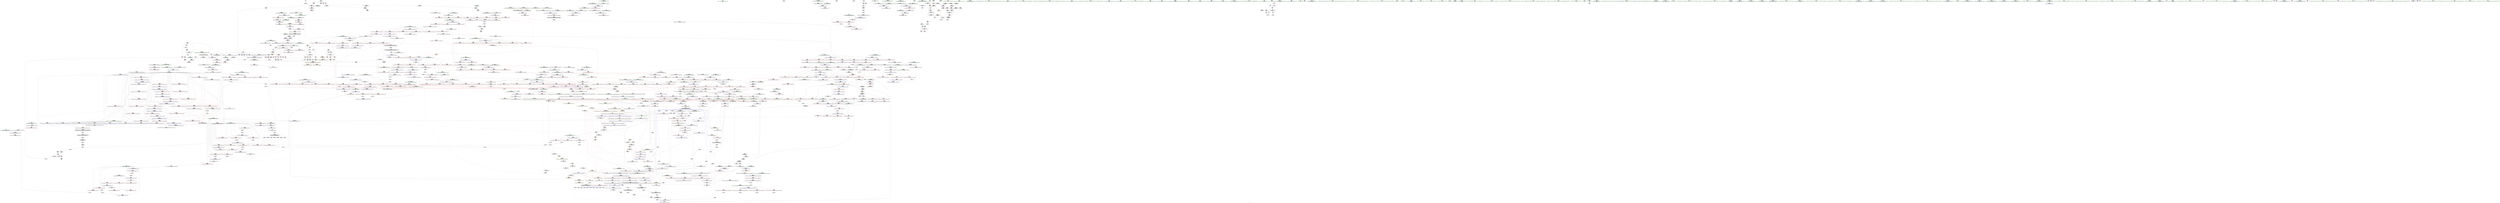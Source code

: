 digraph "SVFG" {
	label="SVFG";

	Node0x55b2a34cdbb0 [shape=record,color=grey,label="{NodeID: 0\nNullPtr}"];
	Node0x55b2a34cdbb0 -> Node0x55b2a3534330[style=solid];
	Node0x55b2a35f2280 [shape=record,color=yellow,style=double,label="{NodeID: 1882\n6V_4 = CSCHI(MR_6V_2)\npts\{13 \}\nCS[]|{<s0>5|<s1>14}}"];
	Node0x55b2a35f2280:s0 -> Node0x55b2a35b5e80[style=dashed,color=red];
	Node0x55b2a35f2280:s1 -> Node0x55b2a35c33a0[style=dashed,color=blue];
	Node0x55b2a353b7c0 [shape=record,color=blue,label="{NodeID: 775\n678\<--675\nthis.addr\<--this\n_ZNK9__gnu_cxx5__ops15_Iter_less_iterclIPiS3_EEbT_T0_\n}"];
	Node0x55b2a353b7c0 -> Node0x55b2a3545150[style=dashed];
	Node0x55b2a3532360 [shape=record,color=red,label="{NodeID: 443\n390\<--346\n\<--__cut\n_ZSt16__introsort_loopIPilN9__gnu_cxx5__ops15_Iter_less_iterEEvT_S4_T0_T1_\n}"];
	Node0x55b2a3532360 -> Node0x55b2a3551ad0[style=solid];
	Node0x55b2a3526600 [shape=record,color=green,label="{NodeID: 111\n579\<--580\n__last.addr\<--__last.addr_field_insensitive\n_ZSt11__sort_heapIPiN9__gnu_cxx5__ops15_Iter_less_iterEEvT_S4_RT0_\n}"];
	Node0x55b2a3526600 -> Node0x55b2a3544110[style=solid];
	Node0x55b2a3526600 -> Node0x55b2a35441e0[style=solid];
	Node0x55b2a3526600 -> Node0x55b2a35442b0[style=solid];
	Node0x55b2a3526600 -> Node0x55b2a3544380[style=solid];
	Node0x55b2a3526600 -> Node0x55b2a35527d0[style=solid];
	Node0x55b2a3526600 -> Node0x55b2a3552970[style=solid];
	Node0x55b2a3654ce0 [shape=record,color=black,label="{NodeID: 1993\n720 = PHI(736, )\n}"];
	Node0x55b2a3654ce0 -> Node0x55b2a3545be0[style=solid];
	Node0x55b2a355ca40 [shape=record,color=blue,label="{NodeID: 886\n1489\<--1547\n__trip_count\<--dec\n_ZSt9__find_ifIPiN9__gnu_cxx5__ops16_Iter_equals_valIKiEEET_S6_S6_T0_St26random_access_iterator_tag\n}"];
	Node0x55b2a355ca40 -> Node0x55b2a35b89a0[style=dashed];
	Node0x55b2a3547c60 [shape=record,color=red,label="{NodeID: 554\n897\<--877\n\<--__holeIndex.addr\n_ZSt11__push_heapIPiliN9__gnu_cxx5__ops14_Iter_less_valEEvT_T0_S5_T1_RT2_\n}"];
	Node0x55b2a3547c60 -> Node0x55b2a357de20[style=solid];
	Node0x55b2a357c320 [shape=record,color=grey,label="{NodeID: 1329\n826 = Binary(825, 594, )\n}"];
	Node0x55b2a352ac20 [shape=record,color=green,label="{NodeID: 222\n1412\<--1413\n__it.addr\<--__it.addr_field_insensitive\n_ZNK9__gnu_cxx5__ops14_Val_less_iterclIiPiEEbRT_T0_\n}"];
	Node0x55b2a352ac20 -> Node0x55b2a354d9d0[style=solid];
	Node0x55b2a352ac20 -> Node0x55b2a355bba0[style=solid];
	Node0x55b2a354d690 [shape=record,color=red,label="{NodeID: 665\n1388\<--1366\n\<--_Num\n_ZNSt20__copy_move_backwardILb1ELb1ESt26random_access_iterator_tagE13__copy_move_bIiEEPT_PKS3_S6_S4_\n}"];
	Node0x55b2a354d690 -> Node0x55b2a357c7a0[style=solid];
	Node0x55b2a35388a0 [shape=record,color=purple,label="{NodeID: 333\n518\<--517\nadd.ptr3\<--\n_ZSt27__unguarded_partition_pivotIPiN9__gnu_cxx5__ops15_Iter_less_iterEET_S4_S4_T0_\n|{<s0>28}}"];
	Node0x55b2a35388a0:s0 -> Node0x55b2a3658520[style=solid,color=red];
	Node0x55b2a351cb80 [shape=record,color=green,label="{NodeID: 1\n5\<--1\n\<--dummyObj\nCan only get source location for instruction, argument, global var or function.}"];
	Node0x55b2a35f23e0 [shape=record,color=yellow,style=double,label="{NodeID: 1883\n6V_6 = CSCHI(MR_6V_5)\npts\{13 \}\nCS[]|{<s0>35|<s1>35|<s2>39}}"];
	Node0x55b2a35f23e0:s0 -> Node0x55b2a35bf2a0[style=dashed,color=blue];
	Node0x55b2a35f23e0:s1 -> Node0x55b2a35c4ca0[style=dashed,color=blue];
	Node0x55b2a35f23e0:s2 -> Node0x55b2a35f3f60[style=dashed,color=blue];
	Node0x55b2a353b890 [shape=record,color=blue,label="{NodeID: 776\n680\<--676\n__it1.addr\<--__it1\n_ZNK9__gnu_cxx5__ops15_Iter_less_iterclIPiS3_EEbT_T0_\n}"];
	Node0x55b2a353b890 -> Node0x55b2a3545220[style=dashed];
	Node0x55b2a3553910 [shape=record,color=yellow,style=double,label="{NodeID: 1551\n6V_1 = ENCHI(MR_6V_0)\npts\{13 \}\nFun[_ZSt14__partial_sortIPiN9__gnu_cxx5__ops15_Iter_less_iterEEvT_S4_S4_T0_]|{<s0>25}}"];
	Node0x55b2a3553910:s0 -> Node0x55b2a35cf070[style=dashed,color=red];
	Node0x55b2a3532430 [shape=record,color=red,label="{NodeID: 444\n399\<--396\n\<--__n.addr\n_ZSt4__lgl\n}"];
	Node0x55b2a35266d0 [shape=record,color=green,label="{NodeID: 112\n581\<--582\n__comp.addr\<--__comp.addr_field_insensitive\n_ZSt11__sort_heapIPiN9__gnu_cxx5__ops15_Iter_less_iterEEvT_S4_RT0_\n}"];
	Node0x55b2a35266d0 -> Node0x55b2a3544450[style=solid];
	Node0x55b2a35266d0 -> Node0x55b2a35528a0[style=solid];
	Node0x55b2a3654e20 [shape=record,color=black,label="{NodeID: 1994\n731 = PHI(736, )\n}"];
	Node0x55b2a3654e20 -> Node0x55b2a3545cb0[style=solid];
	Node0x55b2a355cb10 [shape=record,color=blue,label="{NodeID: 887\n1479\<--1560\nretval\<--\n_ZSt9__find_ifIPiN9__gnu_cxx5__ops16_Iter_equals_valIKiEEET_S6_S6_T0_St26random_access_iterator_tag\n}"];
	Node0x55b2a355cb10 -> Node0x55b2a35c15a0[style=dashed];
	Node0x55b2a3547d30 [shape=record,color=red,label="{NodeID: 555\n918\<--877\n\<--__holeIndex.addr\n_ZSt11__push_heapIPiliN9__gnu_cxx5__ops14_Iter_less_valEEvT_T0_S5_T1_RT2_\n}"];
	Node0x55b2a357c4a0 [shape=record,color=grey,label="{NodeID: 1330\n311 = Binary(309, 310, )\n}"];
	Node0x55b2a357c4a0 -> Node0x55b2a357c620[style=solid];
	Node0x55b2a352acf0 [shape=record,color=green,label="{NodeID: 223\n1428\<--1429\n__pred\<--__pred_field_insensitive\n_ZSt9__find_ifIPiN9__gnu_cxx5__ops16_Iter_equals_valIKiEEET_S6_S6_T0_\n}"];
	Node0x55b2a352acf0 -> Node0x55b2a3536d00[style=solid];
	Node0x55b2a352acf0 -> Node0x55b2a35394d0[style=solid];
	Node0x55b2a354d760 [shape=record,color=red,label="{NodeID: 666\n1395\<--1366\n\<--_Num\n_ZNSt20__copy_move_backwardILb1ELb1ESt26random_access_iterator_tagE13__copy_move_bIiEEPT_PKS3_S6_S4_\n}"];
	Node0x55b2a354d760 -> Node0x55b2a357cf20[style=solid];
	Node0x55b2a3538970 [shape=record,color=purple,label="{NodeID: 334\n569\<--568\nincdec.ptr\<--\n_ZSt13__heap_selectIPiN9__gnu_cxx5__ops15_Iter_less_iterEEvT_S4_S4_T0_\n}"];
	Node0x55b2a3538970 -> Node0x55b2a3552630[style=solid];
	Node0x55b2a351cc10 [shape=record,color=green,label="{NodeID: 2\n14\<--1\n.str\<--dummyObj\nGlob }"];
	Node0x55b2a35f2540 [shape=record,color=yellow,style=double,label="{NodeID: 1884\n6V_2 = CSCHI(MR_6V_1)\npts\{13 \}\nCS[]|{<s0>4}}"];
	Node0x55b2a35f2540:s0 -> Node0x55b2a35f2280[style=dashed,color=blue];
	Node0x55b2a353b960 [shape=record,color=blue,label="{NodeID: 777\n682\<--677\n__it2.addr\<--__it2\n_ZNK9__gnu_cxx5__ops15_Iter_less_iterclIPiS3_EEbT_T0_\n}"];
	Node0x55b2a353b960 -> Node0x55b2a35452f0[style=dashed];
	Node0x55b2a3532500 [shape=record,color=red,label="{NodeID: 445\n427\<--414\n\<--__first.addr\n_ZSt22__final_insertion_sortIPiN9__gnu_cxx5__ops15_Iter_less_iterEEvT_S4_T0_\n}"];
	Node0x55b2a3532500 -> Node0x55b2a3535640[style=solid];
	Node0x55b2a35267a0 [shape=record,color=green,label="{NodeID: 113\n610\<--611\n__first.addr\<--__first.addr_field_insensitive\n_ZSt11__make_heapIPiN9__gnu_cxx5__ops15_Iter_less_iterEEvT_S4_RT0_\n}"];
	Node0x55b2a35267a0 -> Node0x55b2a3544520[style=solid];
	Node0x55b2a35267a0 -> Node0x55b2a35445f0[style=solid];
	Node0x55b2a35267a0 -> Node0x55b2a35446c0[style=solid];
	Node0x55b2a35267a0 -> Node0x55b2a3544790[style=solid];
	Node0x55b2a35267a0 -> Node0x55b2a353b210[style=solid];
	Node0x55b2a3654f60 [shape=record,color=black,label="{NodeID: 1995\n792 = PHI(674, )\n}"];
	Node0x55b2a355cbe0 [shape=record,color=blue,label="{NodeID: 888\n1485\<--1564\n__first.addr\<--incdec.ptr20\n_ZSt9__find_ifIPiN9__gnu_cxx5__ops16_Iter_equals_valIKiEEET_S6_S6_T0_St26random_access_iterator_tag\n}"];
	Node0x55b2a355cbe0 -> Node0x55b2a354eef0[style=dashed];
	Node0x55b2a355cbe0 -> Node0x55b2a354efc0[style=dashed];
	Node0x55b2a355cbe0 -> Node0x55b2a354f090[style=dashed];
	Node0x55b2a355cbe0 -> Node0x55b2a355cd80[style=dashed];
	Node0x55b2a355cbe0 -> Node0x55b2a35c1aa0[style=dashed];
	Node0x55b2a3547e00 [shape=record,color=red,label="{NodeID: 556\n923\<--877\n\<--__holeIndex.addr\n_ZSt11__push_heapIPiliN9__gnu_cxx5__ops14_Iter_less_valEEvT_T0_S5_T1_RT2_\n}"];
	Node0x55b2a3547e00 -> Node0x55b2a3578720[style=solid];
	Node0x55b2a357c620 [shape=record,color=grey,label="{NodeID: 1331\n312 = Binary(311, 115, )\n|{<s0>15}}"];
	Node0x55b2a357c620:s0 -> Node0x55b2a3650260[style=solid,color=red];
	Node0x55b2a352adc0 [shape=record,color=green,label="{NodeID: 224\n1430\<--1431\n__first.addr\<--__first.addr_field_insensitive\n_ZSt9__find_ifIPiN9__gnu_cxx5__ops16_Iter_equals_valIKiEEET_S6_S6_T0_\n|{|<s2>90}}"];
	Node0x55b2a352adc0 -> Node0x55b2a354dc40[style=solid];
	Node0x55b2a352adc0 -> Node0x55b2a355bd40[style=solid];
	Node0x55b2a352adc0:s2 -> Node0x55b2a364f9a0[style=solid,color=red];
	Node0x55b2a354d830 [shape=record,color=red,label="{NodeID: 667\n1417\<--1408\nthis1\<--this.addr\n_ZNK9__gnu_cxx5__ops14_Val_less_iterclIiPiEEbRT_T0_\n}"];
	Node0x55b2a35c8da0 [shape=record,color=black,label="{NodeID: 1442\nMR_194V_4 = PHI(MR_194V_5, MR_194V_3, )\npts\{1032 \}\n}"];
	Node0x55b2a35c8da0 -> Node0x55b2a3549b40[style=dashed];
	Node0x55b2a35c8da0 -> Node0x55b2a3549c10[style=dashed];
	Node0x55b2a35c8da0 -> Node0x55b2a3549ce0[style=dashed];
	Node0x55b2a35c8da0 -> Node0x55b2a3549db0[style=dashed];
	Node0x55b2a35c8da0 -> Node0x55b2a3549e80[style=dashed];
	Node0x55b2a35c8da0 -> Node0x55b2a3549f50[style=dashed];
	Node0x55b2a35c8da0 -> Node0x55b2a353dc50[style=dashed];
	Node0x55b2a35c8da0 -> Node0x55b2a353dec0[style=dashed];
	Node0x55b2a3538a40 [shape=record,color=purple,label="{NodeID: 335\n597\<--596\nincdec.ptr\<--\n_ZSt11__sort_heapIPiN9__gnu_cxx5__ops15_Iter_less_iterEEvT_S4_RT0_\n}"];
	Node0x55b2a3538a40 -> Node0x55b2a3552970[style=solid];
	Node0x55b2a3522870 [shape=record,color=green,label="{NodeID: 3\n16\<--1\n.str.1\<--dummyObj\nGlob }"];
	Node0x55b2a353ba30 [shape=record,color=blue,label="{NodeID: 778\n699\<--695\n__first.addr\<--__first\n_ZSt10__pop_heapIPiN9__gnu_cxx5__ops15_Iter_less_iterEEvT_S4_S4_RT0_\n}"];
	Node0x55b2a353ba30 -> Node0x55b2a3545560[style=dashed];
	Node0x55b2a353ba30 -> Node0x55b2a3545630[style=dashed];
	Node0x55b2a353ba30 -> Node0x55b2a3545700[style=dashed];
	Node0x55b2a35325d0 [shape=record,color=red,label="{NodeID: 446\n434\<--414\n\<--__first.addr\n_ZSt22__final_insertion_sortIPiN9__gnu_cxx5__ops15_Iter_less_iterEEvT_S4_T0_\n|{<s0>22}}"];
	Node0x55b2a35325d0:s0 -> Node0x55b2a36588e0[style=solid,color=red];
	Node0x55b2a3526870 [shape=record,color=green,label="{NodeID: 114\n612\<--613\n__last.addr\<--__last.addr_field_insensitive\n_ZSt11__make_heapIPiN9__gnu_cxx5__ops15_Iter_less_iterEEvT_S4_RT0_\n}"];
	Node0x55b2a3526870 -> Node0x55b2a3544860[style=solid];
	Node0x55b2a3526870 -> Node0x55b2a3544930[style=solid];
	Node0x55b2a3526870 -> Node0x55b2a353b2e0[style=solid];
	Node0x55b2a3655070 [shape=record,color=black,label="{NodeID: 1996\n801 = PHI(736, )\n}"];
	Node0x55b2a3655070 -> Node0x55b2a3547440[style=solid];
	Node0x55b2a355ccb0 [shape=record,color=blue,label="{NodeID: 889\n1479\<--1570\nretval\<--\n_ZSt9__find_ifIPiN9__gnu_cxx5__ops16_Iter_equals_valIKiEEET_S6_S6_T0_St26random_access_iterator_tag\n}"];
	Node0x55b2a355ccb0 -> Node0x55b2a35c15a0[style=dashed];
	Node0x55b2a3547ed0 [shape=record,color=red,label="{NodeID: 557\n931\<--877\n\<--__holeIndex.addr\n_ZSt11__push_heapIPiliN9__gnu_cxx5__ops14_Iter_less_valEEvT_T0_S5_T1_RT2_\n}"];
	Node0x55b2a357c7a0 [shape=record,color=grey,label="{NodeID: 1332\n1389 = Binary(115, 1388, )\n}"];
	Node0x55b2a352ae90 [shape=record,color=green,label="{NodeID: 225\n1432\<--1433\n__last.addr\<--__last.addr_field_insensitive\n_ZSt9__find_ifIPiN9__gnu_cxx5__ops16_Iter_equals_valIKiEEET_S6_S6_T0_\n}"];
	Node0x55b2a352ae90 -> Node0x55b2a354dd10[style=solid];
	Node0x55b2a352ae90 -> Node0x55b2a355be10[style=solid];
	Node0x55b2a354d900 [shape=record,color=red,label="{NodeID: 668\n1418\<--1410\n\<--__val.addr\n_ZNK9__gnu_cxx5__ops14_Val_less_iterclIiPiEEbRT_T0_\n}"];
	Node0x55b2a354d900 -> Node0x55b2a354daa0[style=solid];
	Node0x55b2a35c92a0 [shape=record,color=black,label="{NodeID: 1443\nMR_6V_2 = PHI(MR_6V_3, MR_6V_1, )\npts\{13 \}\n|{|<s4>80}}"];
	Node0x55b2a35c92a0 -> Node0x55b2a354c8c0[style=dashed];
	Node0x55b2a35c92a0 -> Node0x55b2a354c990[style=dashed];
	Node0x55b2a35c92a0 -> Node0x55b2a355ab60[style=dashed];
	Node0x55b2a35c92a0 -> Node0x55b2a355add0[style=dashed];
	Node0x55b2a35c92a0:s4 -> Node0x55b2a35b6310[style=dashed,color=red];
	Node0x55b2a3538b10 [shape=record,color=purple,label="{NodeID: 336\n1047\<--1046\nincdec.ptr\<--\n_ZSt21__unguarded_partitionIPiN9__gnu_cxx5__ops15_Iter_less_iterEET_S4_S4_S4_T0_\n}"];
	Node0x55b2a3538b10 -> Node0x55b2a353dc50[style=solid];
	Node0x55b2a3522930 [shape=record,color=green,label="{NodeID: 4\n18\<--1\n.str.2\<--dummyObj\nGlob }"];
	Node0x55b2a35f2800 [shape=record,color=yellow,style=double,label="{NodeID: 1886\n6V_2 = CSCHI(MR_6V_1)\npts\{13 \}\nCS[]|{<s0>17}}"];
	Node0x55b2a35f2800:s0 -> Node0x55b2a355a870[style=dashed,color=red];
	Node0x55b2a353bb00 [shape=record,color=blue,label="{NodeID: 779\n701\<--696\n__last.addr\<--__last\n_ZSt10__pop_heapIPiN9__gnu_cxx5__ops15_Iter_less_iterEEvT_S4_S4_RT0_\n}"];
	Node0x55b2a353bb00 -> Node0x55b2a35457d0[style=dashed];
	Node0x55b2a35326a0 [shape=record,color=red,label="{NodeID: 447\n435\<--414\n\<--__first.addr\n_ZSt22__final_insertion_sortIPiN9__gnu_cxx5__ops15_Iter_less_iterEEvT_S4_T0_\n}"];
	Node0x55b2a35326a0 -> Node0x55b2a3538560[style=solid];
	Node0x55b2a352b2d0 [shape=record,color=green,label="{NodeID: 115\n614\<--615\n__comp.addr\<--__comp.addr_field_insensitive\n_ZSt11__make_heapIPiN9__gnu_cxx5__ops15_Iter_less_iterEEvT_S4_RT0_\n}"];
	Node0x55b2a352b2d0 -> Node0x55b2a3544a00[style=solid];
	Node0x55b2a352b2d0 -> Node0x55b2a353b3b0[style=solid];
	Node0x55b2a36551e0 [shape=record,color=black,label="{NodeID: 1997\n828 = PHI(736, )\n}"];
	Node0x55b2a36551e0 -> Node0x55b2a3547510[style=solid];
	Node0x55b2a355cd80 [shape=record,color=blue,label="{NodeID: 890\n1485\<--1574\n__first.addr\<--incdec.ptr25\n_ZSt9__find_ifIPiN9__gnu_cxx5__ops16_Iter_equals_valIKiEEET_S6_S6_T0_St26random_access_iterator_tag\n}"];
	Node0x55b2a355cd80 -> Node0x55b2a354f160[style=dashed];
	Node0x55b2a355cd80 -> Node0x55b2a354f230[style=dashed];
	Node0x55b2a355cd80 -> Node0x55b2a354f300[style=dashed];
	Node0x55b2a355cd80 -> Node0x55b2a355cf20[style=dashed];
	Node0x55b2a355cd80 -> Node0x55b2a35c1aa0[style=dashed];
	Node0x55b2a3547fa0 [shape=record,color=red,label="{NodeID: 558\n898\<--879\n\<--__topIndex.addr\n_ZSt11__push_heapIPiliN9__gnu_cxx5__ops14_Iter_less_valEEvT_T0_S5_T1_RT2_\n}"];
	Node0x55b2a3547fa0 -> Node0x55b2a357de20[style=solid];
	Node0x55b2a357c920 [shape=record,color=grey,label="{NodeID: 1333\n316 = Binary(313, 317, )\n|{<s0>16}}"];
	Node0x55b2a357c920:s0 -> Node0x55b2a364e940[style=solid,color=red];
	Node0x55b2a352af60 [shape=record,color=green,label="{NodeID: 226\n1434\<--1435\nagg.tmp\<--agg.tmp_field_insensitive\n_ZSt9__find_ifIPiN9__gnu_cxx5__ops16_Iter_equals_valIKiEEET_S6_S6_T0_\n}"];
	Node0x55b2a352af60 -> Node0x55b2a3536dd0[style=solid];
	Node0x55b2a352af60 -> Node0x55b2a35395a0[style=solid];
	Node0x55b2a354d9d0 [shape=record,color=red,label="{NodeID: 669\n1420\<--1412\n\<--__it.addr\n_ZNK9__gnu_cxx5__ops14_Val_less_iterclIiPiEEbRT_T0_\n}"];
	Node0x55b2a354d9d0 -> Node0x55b2a354db70[style=solid];
	Node0x55b2a35c97a0 [shape=record,color=black,label="{NodeID: 1444\nMR_240V_3 = PHI(MR_240V_4, MR_240V_2, )\npts\{1250 \}\n}"];
	Node0x55b2a35c97a0 -> Node0x55b2a354c240[style=dashed];
	Node0x55b2a35c97a0 -> Node0x55b2a354c310[style=dashed];
	Node0x55b2a35c97a0 -> Node0x55b2a355ac30[style=dashed];
	Node0x55b2a3538be0 [shape=record,color=purple,label="{NodeID: 337\n1051\<--1050\nincdec.ptr3\<--\n_ZSt21__unguarded_partitionIPiN9__gnu_cxx5__ops15_Iter_less_iterEET_S4_S4_S4_T0_\n}"];
	Node0x55b2a3538be0 -> Node0x55b2a353dd20[style=solid];
	Node0x55b2a35229f0 [shape=record,color=green,label="{NodeID: 5\n20\<--1\n__PRETTY_FUNCTION__._Z5solvev\<--dummyObj\nGlob }"];
	Node0x55b2a353bbd0 [shape=record,color=blue,label="{NodeID: 780\n703\<--697\n__result.addr\<--__result\n_ZSt10__pop_heapIPiN9__gnu_cxx5__ops15_Iter_less_iterEEvT_S4_S4_RT0_\n}"];
	Node0x55b2a353bbd0 -> Node0x55b2a35458a0[style=dashed];
	Node0x55b2a353bbd0 -> Node0x55b2a3545970[style=dashed];
	Node0x55b2a3532770 [shape=record,color=red,label="{NodeID: 448\n440\<--414\n\<--__first.addr\n_ZSt22__final_insertion_sortIPiN9__gnu_cxx5__ops15_Iter_less_iterEEvT_S4_T0_\n}"];
	Node0x55b2a3532770 -> Node0x55b2a3538630[style=solid];
	Node0x55b2a352b3a0 [shape=record,color=green,label="{NodeID: 116\n616\<--617\n__len\<--__len_field_insensitive\n_ZSt11__make_heapIPiN9__gnu_cxx5__ops15_Iter_less_iterEEvT_S4_RT0_\n}"];
	Node0x55b2a352b3a0 -> Node0x55b2a3544ad0[style=solid];
	Node0x55b2a352b3a0 -> Node0x55b2a3544ba0[style=solid];
	Node0x55b2a352b3a0 -> Node0x55b2a353b480[style=solid];
	Node0x55b2a3655320 [shape=record,color=black,label="{NodeID: 1998\n838 = PHI(853, )\n}"];
	Node0x55b2a355ce50 [shape=record,color=blue,label="{NodeID: 891\n1479\<--1580\nretval\<--\n_ZSt9__find_ifIPiN9__gnu_cxx5__ops16_Iter_equals_valIKiEEET_S6_S6_T0_St26random_access_iterator_tag\n}"];
	Node0x55b2a355ce50 -> Node0x55b2a35c15a0[style=dashed];
	Node0x55b2a3548070 [shape=record,color=red,label="{NodeID: 559\n901\<--883\n\<--__comp.addr\n_ZSt11__push_heapIPiliN9__gnu_cxx5__ops14_Iter_less_valEEvT_T0_S5_T1_RT2_\n|{<s0>47}}"];
	Node0x55b2a3548070:s0 -> Node0x55b2a364d6b0[style=solid,color=red];
	Node0x55b2a357caa0 [shape=record,color=grey,label="{NodeID: 1334\n113 = Binary(112, 8, )\n}"];
	Node0x55b2a357caa0 -> Node0x55b2a357cc20[style=solid];
	Node0x55b2a352b030 [shape=record,color=green,label="{NodeID: 227\n1436\<--1437\nagg.tmp1\<--agg.tmp1_field_insensitive\n_ZSt9__find_ifIPiN9__gnu_cxx5__ops16_Iter_equals_valIKiEEET_S6_S6_T0_\n}"];
	Node0x55b2a354daa0 [shape=record,color=red,label="{NodeID: 670\n1419\<--1418\n\<--\n_ZNK9__gnu_cxx5__ops14_Val_less_iterclIiPiEEbRT_T0_\n}"];
	Node0x55b2a354daa0 -> Node0x55b2a357e5a0[style=solid];
	Node0x55b2a35c9ca0 [shape=record,color=black,label="{NodeID: 1445\nMR_244V_4 = PHI(MR_244V_5, MR_244V_3, )\npts\{1254 \}\n}"];
	Node0x55b2a35c9ca0 -> Node0x55b2a354c4b0[style=dashed];
	Node0x55b2a35c9ca0 -> Node0x55b2a354c580[style=dashed];
	Node0x55b2a35c9ca0 -> Node0x55b2a354c650[style=dashed];
	Node0x55b2a35c9ca0 -> Node0x55b2a354c720[style=dashed];
	Node0x55b2a35c9ca0 -> Node0x55b2a355ad00[style=dashed];
	Node0x55b2a3538cb0 [shape=record,color=purple,label="{NodeID: 338\n1059\<--1058\nincdec.ptr7\<--\n_ZSt21__unguarded_partitionIPiN9__gnu_cxx5__ops15_Iter_less_iterEET_S4_S4_S4_T0_\n}"];
	Node0x55b2a3538cb0 -> Node0x55b2a353ddf0[style=solid];
	Node0x55b2a3523260 [shape=record,color=green,label="{NodeID: 6\n22\<--1\n.str.3\<--dummyObj\nGlob }"];
	Node0x55b2a353bca0 [shape=record,color=blue,label="{NodeID: 781\n705\<--698\n__comp.addr\<--__comp\n_ZSt10__pop_heapIPiN9__gnu_cxx5__ops15_Iter_less_iterEEvT_S4_S4_RT0_\n}"];
	Node0x55b2a353bca0 -> Node0x55b2a3545a40[style=dashed];
	Node0x55b2a3532840 [shape=record,color=red,label="{NodeID: 449\n447\<--414\n\<--__first.addr\n_ZSt22__final_insertion_sortIPiN9__gnu_cxx5__ops15_Iter_less_iterEEvT_S4_T0_\n|{<s0>24}}"];
	Node0x55b2a3532840:s0 -> Node0x55b2a36588e0[style=solid,color=red];
	Node0x55b2a352b470 [shape=record,color=green,label="{NodeID: 117\n618\<--619\n__parent\<--__parent_field_insensitive\n_ZSt11__make_heapIPiN9__gnu_cxx5__ops15_Iter_less_iterEEvT_S4_RT0_\n}"];
	Node0x55b2a352b470 -> Node0x55b2a3544c70[style=solid];
	Node0x55b2a352b470 -> Node0x55b2a3544d40[style=solid];
	Node0x55b2a352b470 -> Node0x55b2a3544e10[style=solid];
	Node0x55b2a352b470 -> Node0x55b2a3544ee0[style=solid];
	Node0x55b2a352b470 -> Node0x55b2a353b550[style=solid];
	Node0x55b2a352b470 -> Node0x55b2a353b6f0[style=solid];
	Node0x55b2a3655430 [shape=record,color=black,label="{NodeID: 1999\n847 = PHI(736, )\n}"];
	Node0x55b2a3655430 -> Node0x55b2a35475e0[style=solid];
	Node0x55b2a355cf20 [shape=record,color=blue,label="{NodeID: 892\n1485\<--1584\n__first.addr\<--incdec.ptr30\n_ZSt9__find_ifIPiN9__gnu_cxx5__ops16_Iter_equals_valIKiEEET_S6_S6_T0_St26random_access_iterator_tag\n}"];
	Node0x55b2a355cf20 -> Node0x55b2a35c1aa0[style=dashed];
	Node0x55b2a3548140 [shape=record,color=red,label="{NodeID: 560\n903\<--885\n\<--__parent\n_ZSt11__push_heapIPiliN9__gnu_cxx5__ops14_Iter_less_valEEvT_T0_S5_T1_RT2_\n}"];
	Node0x55b2a357cc20 [shape=record,color=grey,label="{NodeID: 1335\n114 = Binary(113, 115, )\n}"];
	Node0x55b2a357cc20 -> Node0x55b2a3534bb0[style=solid];
	Node0x55b2a352b100 [shape=record,color=green,label="{NodeID: 228\n1438\<--1439\nundef.agg.tmp\<--undef.agg.tmp_field_insensitive\n_ZSt9__find_ifIPiN9__gnu_cxx5__ops16_Iter_equals_valIKiEEET_S6_S6_T0_\n}"];
	Node0x55b2a354db70 [shape=record,color=red,label="{NodeID: 671\n1421\<--1420\n\<--\n_ZNK9__gnu_cxx5__ops14_Val_less_iterclIiPiEEbRT_T0_\n}"];
	Node0x55b2a354db70 -> Node0x55b2a357e5a0[style=solid];
	Node0x55b2a3538d80 [shape=record,color=purple,label="{NodeID: 339\n1072\<--1071\nincdec.ptr9\<--\n_ZSt21__unguarded_partitionIPiN9__gnu_cxx5__ops15_Iter_less_iterEET_S4_S4_S4_T0_\n}"];
	Node0x55b2a3538d80 -> Node0x55b2a353dec0[style=solid];
	Node0x55b2a35232f0 [shape=record,color=green,label="{NodeID: 7\n24\<--1\n.str.4\<--dummyObj\nGlob }"];
	Node0x55b2a35f2c20 [shape=record,color=yellow,style=double,label="{NodeID: 1889\n6V_4 = CSCHI(MR_6V_2)\npts\{13 \}\nCS[]|{<s0>20}}"];
	Node0x55b2a35f2c20:s0 -> Node0x55b2a35c6fa0[style=dashed,color=red];
	Node0x55b2a353bd70 [shape=record,color=blue,label="{NodeID: 782\n707\<--717\n__value\<--\n_ZSt10__pop_heapIPiN9__gnu_cxx5__ops15_Iter_less_iterEEvT_S4_S4_RT0_\n}"];
	Node0x55b2a353bd70 -> Node0x55b2a3545be0[style=dashed];
	Node0x55b2a353bd70 -> Node0x55b2a3545cb0[style=dashed];
	Node0x55b2a3532910 [shape=record,color=red,label="{NodeID: 450\n426\<--416\n\<--__last.addr\n_ZSt22__final_insertion_sortIPiN9__gnu_cxx5__ops15_Iter_less_iterEEvT_S4_T0_\n}"];
	Node0x55b2a3532910 -> Node0x55b2a3535570[style=solid];
	Node0x55b2a352b540 [shape=record,color=green,label="{NodeID: 118\n620\<--621\n__value\<--__value_field_insensitive\n_ZSt11__make_heapIPiN9__gnu_cxx5__ops15_Iter_less_iterEEvT_S4_RT0_\n|{|<s1>34}}"];
	Node0x55b2a352b540 -> Node0x55b2a353b620[style=solid];
	Node0x55b2a352b540:s1 -> Node0x55b2a364c8f0[style=solid,color=red];
	Node0x55b2a36555a0 [shape=record,color=black,label="{NodeID: 2000\n905 = PHI(935, )\n}"];
	Node0x55b2a36555a0 -> Node0x55b2a3577b80[style=solid];
	Node0x55b2a355cff0 [shape=record,color=blue,label="{NodeID: 893\n1479\<--1588\nretval\<--\n_ZSt9__find_ifIPiN9__gnu_cxx5__ops16_Iter_equals_valIKiEEET_S6_S6_T0_St26random_access_iterator_tag\n}"];
	Node0x55b2a355cff0 -> Node0x55b2a35c15a0[style=dashed];
	Node0x55b2a3548210 [shape=record,color=red,label="{NodeID: 561\n913\<--885\n\<--__parent\n_ZSt11__push_heapIPiliN9__gnu_cxx5__ops14_Iter_less_valEEvT_T0_S5_T1_RT2_\n}"];
	Node0x55b2a357cda0 [shape=record,color=grey,label="{NodeID: 1336\n157 = Binary(156, 155, )\n}"];
	Node0x55b2a357cda0 -> Node0x55b2a35508f0[style=solid];
	Node0x55b2a352b1d0 [shape=record,color=green,label="{NodeID: 229\n1450\<--1451\nllvm.memcpy.p0i8.p0i8.i64\<--llvm.memcpy.p0i8.p0i8.i64_field_insensitive\n}"];
	Node0x55b2a354dc40 [shape=record,color=red,label="{NodeID: 672\n1444\<--1430\n\<--__first.addr\n_ZSt9__find_ifIPiN9__gnu_cxx5__ops16_Iter_equals_valIKiEEET_S6_S6_T0_\n|{<s0>91}}"];
	Node0x55b2a354dc40:s0 -> Node0x55b2a364dd10[style=solid,color=red];
	Node0x55b2a35ca6a0 [shape=record,color=black,label="{NodeID: 1447\nMR_6V_7 = PHI(MR_6V_9, MR_6V_3, )\npts\{13 \}\n|{<s0>27}}"];
	Node0x55b2a35ca6a0:s0 -> Node0x55b2a35f35c0[style=dashed,color=blue];
	Node0x55b2a3538e50 [shape=record,color=purple,label="{NodeID: 340\n1145\<--1144\nadd.ptr\<--\n_ZSt16__insertion_sortIPiN9__gnu_cxx5__ops15_Iter_less_iterEEvT_S4_T0_\n}"];
	Node0x55b2a3538e50 -> Node0x55b2a353e6e0[style=solid];
	Node0x55b2a3523380 [shape=record,color=green,label="{NodeID: 8\n49\<--1\n\<--dummyObj\nCan only get source location for instruction, argument, global var or function.}"];
	Node0x55b2a353be40 [shape=record,color=blue,label="{NodeID: 783\n722\<--721\n\<--\n_ZSt10__pop_heapIPiN9__gnu_cxx5__ops15_Iter_less_iterEEvT_S4_S4_RT0_\n|{|<s1>39}}"];
	Node0x55b2a353be40 -> Node0x55b2a3545cb0[style=dashed];
	Node0x55b2a353be40:s1 -> Node0x55b2a35ba2a0[style=dashed,color=red];
	Node0x55b2a35329e0 [shape=record,color=red,label="{NodeID: 451\n442\<--416\n\<--__last.addr\n_ZSt22__final_insertion_sortIPiN9__gnu_cxx5__ops15_Iter_less_iterEEvT_S4_T0_\n|{<s0>23}}"];
	Node0x55b2a35329e0:s0 -> Node0x55b2a365a3a0[style=solid,color=red];
	Node0x55b2a352b610 [shape=record,color=green,label="{NodeID: 119\n622\<--623\nagg.tmp\<--agg.tmp_field_insensitive\n_ZSt11__make_heapIPiN9__gnu_cxx5__ops15_Iter_less_iterEEvT_S4_RT0_\n}"];
	Node0x55b2a36556e0 [shape=record,color=black,label="{NodeID: 2001\n915 = PHI(736, )\n}"];
	Node0x55b2a36556e0 -> Node0x55b2a35483b0[style=solid];
	Node0x55b2a355d0c0 [shape=record,color=blue,label="{NodeID: 894\n1602\<--1599\n.addr\<--\n_ZSt19__iterator_categoryIPiENSt15iterator_traitsIT_E17iterator_categoryERKS2_\n}"];
	Node0x55b2a35482e0 [shape=record,color=red,label="{NodeID: 562\n921\<--885\n\<--__parent\n_ZSt11__push_heapIPiliN9__gnu_cxx5__ops14_Iter_less_valEEvT_T0_S5_T1_RT2_\n}"];
	Node0x55b2a35482e0 -> Node0x55b2a353d1c0[style=solid];
	Node0x55b2a357cf20 [shape=record,color=grey,label="{NodeID: 1337\n1396 = Binary(367, 1395, )\n}"];
	Node0x55b2a35333d0 [shape=record,color=green,label="{NodeID: 230\n1453\<--1454\n_ZSt19__iterator_categoryIPiENSt15iterator_traitsIT_E17iterator_categoryERKS2_\<--_ZSt19__iterator_categoryIPiENSt15iterator_traitsIT_E17iterator_categoryERKS2__field_insensitive\n}"];
	Node0x55b2a354dd10 [shape=record,color=red,label="{NodeID: 673\n1445\<--1432\n\<--__last.addr\n_ZSt9__find_ifIPiN9__gnu_cxx5__ops16_Iter_equals_valIKiEEET_S6_S6_T0_\n|{<s0>91}}"];
	Node0x55b2a354dd10:s0 -> Node0x55b2a364de20[style=solid,color=red];
	Node0x55b2a35caba0 [shape=record,color=black,label="{NodeID: 1448\nMR_6V_2 = PHI(MR_6V_1, MR_6V_3, )\npts\{13 \}\n|{<s0>28|<s1>61|<s2>62|<s3>63}}"];
	Node0x55b2a35caba0:s0 -> Node0x55b2a35f3720[style=dashed,color=blue];
	Node0x55b2a35caba0:s1 -> Node0x55b2a35d00f0[style=dashed,color=red];
	Node0x55b2a35caba0:s2 -> Node0x55b2a35d00f0[style=dashed,color=red];
	Node0x55b2a35caba0:s3 -> Node0x55b2a35cff30[style=dashed,color=red];
	Node0x55b2a3538f20 [shape=record,color=purple,label="{NodeID: 341\n1163\<--1162\nadd.ptr4\<--\n_ZSt16__insertion_sortIPiN9__gnu_cxx5__ops15_Iter_less_iterEEvT_S4_T0_\n|{<s0>70}}"];
	Node0x55b2a3538f20:s0 -> Node0x55b2a364dc00[style=solid,color=red];
	Node0x55b2a3523480 [shape=record,color=green,label="{NodeID: 9\n56\<--1\n\<--dummyObj\nCan only get source location for instruction, argument, global var or function.}"];
	Node0x55b2a35f2ee0 [shape=record,color=yellow,style=double,label="{NodeID: 1891\n6V_2 = CSCHI(MR_6V_1)\npts\{13 \}\nCS[]|{<s0>23}}"];
	Node0x55b2a35f2ee0:s0 -> Node0x55b2a35c65a0[style=dashed,color=red];
	Node0x55b2a353bf10 [shape=record,color=blue,label="{NodeID: 784\n738\<--737\n__t.addr\<--__t\n_ZSt4moveIRiEONSt16remove_referenceIT_E4typeEOS2_\n}"];
	Node0x55b2a353bf10 -> Node0x55b2a3545d80[style=dashed];
	Node0x55b2a3532ab0 [shape=record,color=red,label="{NodeID: 452\n448\<--416\n\<--__last.addr\n_ZSt22__final_insertion_sortIPiN9__gnu_cxx5__ops15_Iter_less_iterEEvT_S4_T0_\n|{<s0>24}}"];
	Node0x55b2a3532ab0:s0 -> Node0x55b2a3658af0[style=solid,color=red];
	Node0x55b2a352b6e0 [shape=record,color=green,label="{NodeID: 120\n652\<--653\n_ZSt4moveIRiEONSt16remove_referenceIT_E4typeEOS2_\<--_ZSt4moveIRiEONSt16remove_referenceIT_E4typeEOS2__field_insensitive\n}"];
	Node0x55b2a3655820 [shape=record,color=black,label="{NodeID: 2002\n928 = PHI(736, )\n}"];
	Node0x55b2a3655820 -> Node0x55b2a3548480[style=solid];
	Node0x55b2a355d190 [shape=record,color=blue,label="{NodeID: 895\n1609\<--1607\nthis.addr\<--this\n_ZN9__gnu_cxx5__ops16_Iter_equals_valIKiEclIPiEEbT_\n}"];
	Node0x55b2a355d190 -> Node0x55b2a354f7e0[style=dashed];
	Node0x55b2a35483b0 [shape=record,color=red,label="{NodeID: 563\n916\<--915\n\<--call2\n_ZSt11__push_heapIPiliN9__gnu_cxx5__ops14_Iter_less_valEEvT_T0_S5_T1_RT2_\n}"];
	Node0x55b2a35483b0 -> Node0x55b2a353d0f0[style=solid];
	Node0x55b2a357d0a0 [shape=record,color=grey,label="{NodeID: 1338\n161 = Binary(160, 83, )\n}"];
	Node0x55b2a357d0a0 -> Node0x55b2a35509c0[style=solid];
	Node0x55b2a35334d0 [shape=record,color=green,label="{NodeID: 231\n1458\<--1459\n_ZSt9__find_ifIPiN9__gnu_cxx5__ops16_Iter_equals_valIKiEEET_S6_S6_T0_St26random_access_iterator_tag\<--_ZSt9__find_ifIPiN9__gnu_cxx5__ops16_Iter_equals_valIKiEEET_S6_S6_T0_St26random_access_iterator_tag_field_insensitive\n}"];
	Node0x55b2a354dde0 [shape=record,color=red,label="{NodeID: 674\n1456\<--1455\n\<--coerce.dive2\n_ZSt9__find_ifIPiN9__gnu_cxx5__ops16_Iter_equals_valIKiEEET_S6_S6_T0_\n|{<s0>91}}"];
	Node0x55b2a354dde0:s0 -> Node0x55b2a364df30[style=solid,color=red];
	Node0x55b2a3538ff0 [shape=record,color=purple,label="{NodeID: 342\n1182\<--1181\nincdec.ptr\<--\n_ZSt16__insertion_sortIPiN9__gnu_cxx5__ops15_Iter_less_iterEEvT_S4_T0_\n}"];
	Node0x55b2a3538ff0 -> Node0x55b2a353e950[style=solid];
	Node0x55b2a3523580 [shape=record,color=green,label="{NodeID: 10\n83\<--1\n\<--dummyObj\nCan only get source location for instruction, argument, global var or function.}"];
	Node0x55b2a353bfe0 [shape=record,color=blue,label="{NodeID: 785\n750\<--744\n__first.addr\<--__first\n_ZSt13__adjust_heapIPiliN9__gnu_cxx5__ops15_Iter_less_iterEEvT_T0_S5_T1_T2_\n}"];
	Node0x55b2a353bfe0 -> Node0x55b2a3545e50[style=dashed];
	Node0x55b2a353bfe0 -> Node0x55b2a3545f20[style=dashed];
	Node0x55b2a353bfe0 -> Node0x55b2a3545ff0[style=dashed];
	Node0x55b2a353bfe0 -> Node0x55b2a35460c0[style=dashed];
	Node0x55b2a353bfe0 -> Node0x55b2a3546190[style=dashed];
	Node0x55b2a353bfe0 -> Node0x55b2a3546260[style=dashed];
	Node0x55b2a353bfe0 -> Node0x55b2a3546330[style=dashed];
	Node0x55b2a3532b80 [shape=record,color=red,label="{NodeID: 453\n469\<--458\n\<--__first.addr\n_ZSt14__partial_sortIPiN9__gnu_cxx5__ops15_Iter_less_iterEEvT_S4_S4_T0_\n|{<s0>25}}"];
	Node0x55b2a3532b80:s0 -> Node0x55b2a364e040[style=solid,color=red];
	Node0x55b2a352b7e0 [shape=record,color=green,label="{NodeID: 121\n663\<--664\n_ZSt13__adjust_heapIPiliN9__gnu_cxx5__ops15_Iter_less_iterEEvT_T0_S5_T1_T2_\<--_ZSt13__adjust_heapIPiliN9__gnu_cxx5__ops15_Iter_less_iterEEvT_T0_S5_T1_T2__field_insensitive\n}"];
	Node0x55b2a3655960 [shape=record,color=black,label="{NodeID: 2003\n976 = PHI(674, )\n}"];
	Node0x55b2a355d260 [shape=record,color=blue,label="{NodeID: 896\n1611\<--1608\n__it.addr\<--__it\n_ZN9__gnu_cxx5__ops16_Iter_equals_valIKiEclIPiEEbT_\n}"];
	Node0x55b2a355d260 -> Node0x55b2a354f8b0[style=dashed];
	Node0x55b2a3548480 [shape=record,color=red,label="{NodeID: 564\n929\<--928\n\<--call6\n_ZSt11__push_heapIPiliN9__gnu_cxx5__ops14_Iter_less_valEEvT_T0_S5_T1_RT2_\n}"];
	Node0x55b2a3548480 -> Node0x55b2a353d360[style=solid];
	Node0x55b2a357d220 [shape=record,color=grey,label="{NodeID: 1339\n1547 = Binary(1546, 378, )\n}"];
	Node0x55b2a357d220 -> Node0x55b2a355ca40[style=solid];
	Node0x55b2a35335d0 [shape=record,color=green,label="{NodeID: 232\n1463\<--1464\nretval\<--retval_field_insensitive\n_ZN9__gnu_cxx5__ops17__iter_equals_valIKiEENS0_16_Iter_equals_valIT_EERS4_\n|{|<s1>92}}"];
	Node0x55b2a35335d0 -> Node0x55b2a3539810[style=solid];
	Node0x55b2a35335d0:s1 -> Node0x55b2a3658fa0[style=solid,color=red];
	Node0x55b2a354deb0 [shape=record,color=red,label="{NodeID: 675\n1468\<--1465\n\<--__val.addr\n_ZN9__gnu_cxx5__ops17__iter_equals_valIKiEENS0_16_Iter_equals_valIT_EERS4_\n|{<s0>92}}"];
	Node0x55b2a354deb0:s0 -> Node0x55b2a36590e0[style=solid,color=red];
	Node0x55b2a35390c0 [shape=record,color=purple,label="{NodeID: 343\n1217\<--1216\nincdec.ptr\<--\n_ZSt26__unguarded_insertion_sortIPiN9__gnu_cxx5__ops15_Iter_less_iterEEvT_S4_T0_\n}"];
	Node0x55b2a35390c0 -> Node0x55b2a353ec90[style=solid];
	Node0x55b2a3523680 [shape=record,color=green,label="{NodeID: 11\n115\<--1\n\<--dummyObj\nCan only get source location for instruction, argument, global var or function.}"];
	Node0x55b2a353c0b0 [shape=record,color=blue,label="{NodeID: 786\n752\<--745\n__holeIndex.addr\<--__holeIndex\n_ZSt13__adjust_heapIPiliN9__gnu_cxx5__ops15_Iter_less_iterEEvT_T0_S5_T1_T2_\n}"];
	Node0x55b2a353c0b0 -> Node0x55b2a3546400[style=dashed];
	Node0x55b2a353c0b0 -> Node0x55b2a35464d0[style=dashed];
	Node0x55b2a353c0b0 -> Node0x55b2a35465a0[style=dashed];
	Node0x55b2a353c0b0 -> Node0x55b2a3546670[style=dashed];
	Node0x55b2a353c0b0 -> Node0x55b2a353c730[style=dashed];
	Node0x55b2a353c0b0 -> Node0x55b2a353c9a0[style=dashed];
	Node0x55b2a353c0b0 -> Node0x55b2a35c42a0[style=dashed];
	Node0x55b2a3532c50 [shape=record,color=red,label="{NodeID: 454\n475\<--458\n\<--__first.addr\n_ZSt14__partial_sortIPiN9__gnu_cxx5__ops15_Iter_less_iterEEvT_S4_S4_T0_\n|{<s0>26}}"];
	Node0x55b2a3532c50:s0 -> Node0x55b2a3659ed0[style=solid,color=red];
	Node0x55b2a352b8e0 [shape=record,color=green,label="{NodeID: 122\n678\<--679\nthis.addr\<--this.addr_field_insensitive\n_ZNK9__gnu_cxx5__ops15_Iter_less_iterclIPiS3_EEbT_T0_\n}"];
	Node0x55b2a352b8e0 -> Node0x55b2a3545150[style=solid];
	Node0x55b2a352b8e0 -> Node0x55b2a353b7c0[style=solid];
	Node0x55b2a3655a70 [shape=record,color=black,label="{NodeID: 2004\n980 = PHI(674, )\n}"];
	Node0x55b2a355d330 [shape=record,color=blue,label="{NodeID: 897\n1626\<--1624\nthis.addr\<--this\n_ZN9__gnu_cxx5__ops16_Iter_equals_valIKiEC2ERS2_\n}"];
	Node0x55b2a355d330 -> Node0x55b2a354fbf0[style=dashed];
	Node0x55b2a3548550 [shape=record,color=red,label="{NodeID: 565\n948\<--939\nthis1\<--this.addr\n_ZNK9__gnu_cxx5__ops14_Iter_less_valclIPiiEEbT_RT0_\n}"];
	Node0x55b2a357d3a0 [shape=record,color=grey,label="{NodeID: 1340\n1554 = Binary(1552, 1553, )\n}"];
	Node0x55b2a357d3a0 -> Node0x55b2a357d520[style=solid];
	Node0x55b2a35336a0 [shape=record,color=green,label="{NodeID: 233\n1465\<--1466\n__val.addr\<--__val.addr_field_insensitive\n_ZN9__gnu_cxx5__ops17__iter_equals_valIKiEENS0_16_Iter_equals_valIT_EERS4_\n}"];
	Node0x55b2a35336a0 -> Node0x55b2a354deb0[style=solid];
	Node0x55b2a35336a0 -> Node0x55b2a355bfb0[style=solid];
	Node0x55b2a354df80 [shape=record,color=red,label="{NodeID: 676\n1473\<--1472\n\<--coerce.dive\n_ZN9__gnu_cxx5__ops17__iter_equals_valIKiEENS0_16_Iter_equals_valIT_EERS4_\n}"];
	Node0x55b2a354df80 -> Node0x55b2a3536f70[style=solid];
	Node0x55b2a3539190 [shape=record,color=purple,label="{NodeID: 344\n1263\<--1262\nincdec.ptr\<--\n_ZSt25__unguarded_linear_insertIPiN9__gnu_cxx5__ops14_Val_less_iterEEvT_T0_\n}"];
	Node0x55b2a3539190 -> Node0x55b2a355aa90[style=solid];
	Node0x55b2a3523780 [shape=record,color=green,label="{NodeID: 12\n317\<--1\n\<--dummyObj\nCan only get source location for instruction, argument, global var or function.}"];
	Node0x55b2a35f3300 [shape=record,color=yellow,style=double,label="{NodeID: 1894\n6V_2 = CSCHI(MR_6V_1)\npts\{13 \}\nCS[]|{<s0>26}}"];
	Node0x55b2a35f3300:s0 -> Node0x55b2a35bb1a0[style=dashed,color=red];
	Node0x55b2a353c180 [shape=record,color=blue,label="{NodeID: 787\n754\<--746\n__len.addr\<--__len\n_ZSt13__adjust_heapIPiliN9__gnu_cxx5__ops15_Iter_less_iterEEvT_T0_S5_T1_T2_\n}"];
	Node0x55b2a353c180 -> Node0x55b2a3546810[style=dashed];
	Node0x55b2a353c180 -> Node0x55b2a35468e0[style=dashed];
	Node0x55b2a353c180 -> Node0x55b2a35469b0[style=dashed];
	Node0x55b2a3532d20 [shape=record,color=red,label="{NodeID: 455\n470\<--460\n\<--__middle.addr\n_ZSt14__partial_sortIPiN9__gnu_cxx5__ops15_Iter_less_iterEEvT_S4_S4_T0_\n|{<s0>25}}"];
	Node0x55b2a3532d20:s0 -> Node0x55b2a364e150[style=solid,color=red];
	Node0x55b2a352b9b0 [shape=record,color=green,label="{NodeID: 123\n680\<--681\n__it1.addr\<--__it1.addr_field_insensitive\n_ZNK9__gnu_cxx5__ops15_Iter_less_iterclIPiS3_EEbT_T0_\n}"];
	Node0x55b2a352b9b0 -> Node0x55b2a3545220[style=solid];
	Node0x55b2a352b9b0 -> Node0x55b2a353b890[style=solid];
	Node0x55b2a3655b80 [shape=record,color=black,label="{NodeID: 2005\n990 = PHI(674, )\n}"];
	Node0x55b2a355d400 [shape=record,color=blue,label="{NodeID: 898\n1628\<--1625\n__value.addr\<--__value\n_ZN9__gnu_cxx5__ops16_Iter_equals_valIKiEC2ERS2_\n}"];
	Node0x55b2a355d400 -> Node0x55b2a354fcc0[style=dashed];
	Node0x55b2a3548620 [shape=record,color=red,label="{NodeID: 566\n949\<--941\n\<--__it.addr\n_ZNK9__gnu_cxx5__ops14_Iter_less_valclIPiiEEbT_RT0_\n}"];
	Node0x55b2a3548620 -> Node0x55b2a35487c0[style=solid];
	Node0x55b2a357d520 [shape=record,color=grey,label="{NodeID: 1341\n1555 = Binary(1554, 115, )\n}"];
	Node0x55b2a3533770 [shape=record,color=green,label="{NodeID: 234\n1470\<--1471\n_ZN9__gnu_cxx5__ops16_Iter_equals_valIKiEC2ERS2_\<--_ZN9__gnu_cxx5__ops16_Iter_equals_valIKiEC2ERS2__field_insensitive\n}"];
	Node0x55b2a354e050 [shape=record,color=red,label="{NodeID: 677\n1591\<--1479\n\<--retval\n_ZSt9__find_ifIPiN9__gnu_cxx5__ops16_Iter_equals_valIKiEEET_S6_S6_T0_St26random_access_iterator_tag\n}"];
	Node0x55b2a354e050 -> Node0x55b2a3537380[style=solid];
	Node0x55b2a3539260 [shape=record,color=purple,label="{NodeID: 345\n1279\<--1278\nincdec.ptr3\<--\n_ZSt25__unguarded_linear_insertIPiN9__gnu_cxx5__ops14_Val_less_iterEEvT_T0_\n}"];
	Node0x55b2a3539260 -> Node0x55b2a355ad00[style=solid];
	Node0x55b2a3523880 [shape=record,color=green,label="{NodeID: 13\n363\<--1\n\<--dummyObj\nCan only get source location for instruction, argument, global var or function.}"];
	Node0x55b2a35f3460 [shape=record,color=yellow,style=double,label="{NodeID: 1895\n6V_3 = CSCHI(MR_6V_2)\npts\{13 \}\nCS[]|{<s0>18}}"];
	Node0x55b2a35f3460:s0 -> Node0x55b2a35bbba0[style=dashed,color=blue];
	Node0x55b2a353c250 [shape=record,color=blue,label="{NodeID: 788\n756\<--747\n__value.addr\<--__value\n_ZSt13__adjust_heapIPiliN9__gnu_cxx5__ops15_Iter_less_iterEEvT_T0_S5_T1_T2_\n}"];
	Node0x55b2a353c250 -> Node0x55b2a3547440[style=dashed];
	Node0x55b2a353c250 -> Node0x55b2a3547510[style=dashed];
	Node0x55b2a353c250 -> Node0x55b2a35475e0[style=dashed];
	Node0x55b2a3532df0 [shape=record,color=red,label="{NodeID: 456\n476\<--460\n\<--__middle.addr\n_ZSt14__partial_sortIPiN9__gnu_cxx5__ops15_Iter_less_iterEEvT_S4_S4_T0_\n|{<s0>26}}"];
	Node0x55b2a3532df0:s0 -> Node0x55b2a3659fe0[style=solid,color=red];
	Node0x55b2a352ba80 [shape=record,color=green,label="{NodeID: 124\n682\<--683\n__it2.addr\<--__it2.addr_field_insensitive\n_ZNK9__gnu_cxx5__ops15_Iter_less_iterclIPiS3_EEbT_T0_\n}"];
	Node0x55b2a352ba80 -> Node0x55b2a35452f0[style=solid];
	Node0x55b2a352ba80 -> Node0x55b2a353b960[style=solid];
	Node0x55b2a3655c90 [shape=record,color=black,label="{NodeID: 2006\n1004 = PHI(674, )\n}"];
	Node0x55b2a355d4d0 [shape=record,color=blue,label="{NodeID: 899\n1633\<--1634\n_M_value\<--\n_ZN9__gnu_cxx5__ops16_Iter_equals_valIKiEC2ERS2_\n|{<s0>92}}"];
	Node0x55b2a355d4d0:s0 -> Node0x55b2a35f5140[style=dashed,color=blue];
	Node0x55b2a35486f0 [shape=record,color=red,label="{NodeID: 567\n951\<--943\n\<--__val.addr\n_ZNK9__gnu_cxx5__ops14_Iter_less_valclIPiiEEbT_RT0_\n}"];
	Node0x55b2a35486f0 -> Node0x55b2a3548890[style=solid];
	Node0x55b2a357d6a0 [shape=record,color=grey,label="{NodeID: 1342\n377 = Binary(376, 378, )\n}"];
	Node0x55b2a357d6a0 -> Node0x55b2a3551930[style=solid];
	Node0x55b2a3533870 [shape=record,color=green,label="{NodeID: 235\n1479\<--1480\nretval\<--retval_field_insensitive\n_ZSt9__find_ifIPiN9__gnu_cxx5__ops16_Iter_equals_valIKiEEET_S6_S6_T0_St26random_access_iterator_tag\n}"];
	Node0x55b2a3533870 -> Node0x55b2a354e050[style=solid];
	Node0x55b2a3533870 -> Node0x55b2a355c3c0[style=solid];
	Node0x55b2a3533870 -> Node0x55b2a355c560[style=solid];
	Node0x55b2a3533870 -> Node0x55b2a355c700[style=solid];
	Node0x55b2a3533870 -> Node0x55b2a355c8a0[style=solid];
	Node0x55b2a3533870 -> Node0x55b2a355cb10[style=solid];
	Node0x55b2a3533870 -> Node0x55b2a355ccb0[style=solid];
	Node0x55b2a3533870 -> Node0x55b2a355ce50[style=solid];
	Node0x55b2a3533870 -> Node0x55b2a355cff0[style=solid];
	Node0x55b2a354e120 [shape=record,color=red,label="{NodeID: 678\n1496\<--1485\n\<--__first.addr\n_ZSt9__find_ifIPiN9__gnu_cxx5__ops16_Iter_equals_valIKiEEET_S6_S6_T0_St26random_access_iterator_tag\n}"];
	Node0x55b2a354e120 -> Node0x55b2a3537110[style=solid];
	Node0x55b2a2fb5f40 [shape=record,color=yellow,style=double,label="{NodeID: 1453\n4V_1 = ENCHI(MR_4V_0)\npts\{10 \}\nFun[_ZN9__gnu_cxx5__ops16_Iter_equals_valIKiEclIPiEEbT_]}"];
	Node0x55b2a2fb5f40 -> Node0x55b2a354f980[style=dashed];
	Node0x55b2a3539330 [shape=record,color=purple,label="{NodeID: 346\n1637\<--1385\noffset_0\<--\n}"];
	Node0x55b2a3539330 -> Node0x55b2a355b930[style=solid];
	Node0x55b2a3523980 [shape=record,color=green,label="{NodeID: 14\n367\<--1\n\<--dummyObj\nCan only get source location for instruction, argument, global var or function.|{<s0>39}}"];
	Node0x55b2a3523980:s0 -> Node0x55b2a36596b0[style=solid,color=red];
	Node0x55b2a35f35c0 [shape=record,color=yellow,style=double,label="{NodeID: 1896\n6V_2 = CSCHI(MR_6V_1)\npts\{13 \}\nCS[]|{<s0>28}}"];
	Node0x55b2a35f35c0:s0 -> Node0x55b2a35caba0[style=dashed,color=red];
	Node0x55b2a353c320 [shape=record,color=blue,label="{NodeID: 789\n758\<--770\n__topIndex\<--\n_ZSt13__adjust_heapIPiliN9__gnu_cxx5__ops15_Iter_less_iterEEvT_T0_S5_T1_T2_\n}"];
	Node0x55b2a353c320 -> Node0x55b2a3546a80[style=dashed];
	Node0x55b2a3554530 [shape=record,color=yellow,style=double,label="{NodeID: 1564\n223V_1 = ENCHI(MR_223V_0)\npts\{621 708 757 882 1098 1252 \}\nFun[_ZSt16__insertion_sortIPiN9__gnu_cxx5__ops15_Iter_less_iterEEvT_S4_T0_]}"];
	Node0x55b2a3554530 -> Node0x55b2a354b880[style=dashed];
	Node0x55b2a3554530 -> Node0x55b2a354b950[style=dashed];
	Node0x55b2a3532ec0 [shape=record,color=red,label="{NodeID: 457\n471\<--462\n\<--__last.addr\n_ZSt14__partial_sortIPiN9__gnu_cxx5__ops15_Iter_less_iterEEvT_S4_S4_T0_\n|{<s0>25}}"];
	Node0x55b2a3532ec0:s0 -> Node0x55b2a364e260[style=solid,color=red];
	Node0x55b2a352bb50 [shape=record,color=green,label="{NodeID: 125\n699\<--700\n__first.addr\<--__first.addr_field_insensitive\n_ZSt10__pop_heapIPiN9__gnu_cxx5__ops15_Iter_less_iterEEvT_S4_S4_RT0_\n}"];
	Node0x55b2a352bb50 -> Node0x55b2a3545560[style=solid];
	Node0x55b2a352bb50 -> Node0x55b2a3545630[style=solid];
	Node0x55b2a352bb50 -> Node0x55b2a3545700[style=solid];
	Node0x55b2a352bb50 -> Node0x55b2a353ba30[style=solid];
	Node0x55b2a3655dd0 [shape=record,color=black,label="{NodeID: 2007\n1012 = PHI(674, )\n}"];
	Node0x55b2a35487c0 [shape=record,color=red,label="{NodeID: 568\n950\<--949\n\<--\n_ZNK9__gnu_cxx5__ops14_Iter_less_valclIPiiEEbT_RT0_\n}"];
	Node0x55b2a35487c0 -> Node0x55b2a357f1a0[style=solid];
	Node0x55b2a357d820 [shape=record,color=grey,label="{NodeID: 1343\n631 = Binary(629, 630, )\n}"];
	Node0x55b2a357d820 -> Node0x55b2a357d9a0[style=solid];
	Node0x55b2a3533940 [shape=record,color=green,label="{NodeID: 236\n1481\<--1482\n__pred\<--__pred_field_insensitive\n_ZSt9__find_ifIPiN9__gnu_cxx5__ops16_Iter_equals_valIKiEEET_S6_S6_T0_St26random_access_iterator_tag\n|{|<s1>93|<s2>94|<s3>95|<s4>96|<s5>97|<s6>98|<s7>99}}"];
	Node0x55b2a3533940 -> Node0x55b2a35398e0[style=solid];
	Node0x55b2a3533940:s1 -> Node0x55b2a364b2d0[style=solid,color=red];
	Node0x55b2a3533940:s2 -> Node0x55b2a364b2d0[style=solid,color=red];
	Node0x55b2a3533940:s3 -> Node0x55b2a364b2d0[style=solid,color=red];
	Node0x55b2a3533940:s4 -> Node0x55b2a364b2d0[style=solid,color=red];
	Node0x55b2a3533940:s5 -> Node0x55b2a364b2d0[style=solid,color=red];
	Node0x55b2a3533940:s6 -> Node0x55b2a364b2d0[style=solid,color=red];
	Node0x55b2a3533940:s7 -> Node0x55b2a364b2d0[style=solid,color=red];
	Node0x55b2a354e1f0 [shape=record,color=red,label="{NodeID: 679\n1507\<--1485\n\<--__first.addr\n_ZSt9__find_ifIPiN9__gnu_cxx5__ops16_Iter_equals_valIKiEEET_S6_S6_T0_St26random_access_iterator_tag\n|{<s0>93}}"];
	Node0x55b2a354e1f0:s0 -> Node0x55b2a364b980[style=solid,color=red];
	Node0x55b2a3539400 [shape=record,color=purple,label="{NodeID: 347\n1638\<--1387\noffset_0\<--\n}"];
	Node0x55b2a3539400 -> Node0x55b2a354fd90[style=solid];
	Node0x55b2a3523a80 [shape=record,color=green,label="{NodeID: 15\n378\<--1\n\<--dummyObj\nCan only get source location for instruction, argument, global var or function.}"];
	Node0x55b2a35f3720 [shape=record,color=yellow,style=double,label="{NodeID: 1897\n6V_3 = CSCHI(MR_6V_2)\npts\{13 \}\nCS[]|{<s0>19}}"];
	Node0x55b2a35f3720:s0 -> Node0x55b2a35f2c20[style=dashed,color=blue];
	Node0x55b2a353c3f0 [shape=record,color=blue,label="{NodeID: 790\n760\<--772\n__secondChild\<--\n_ZSt13__adjust_heapIPiliN9__gnu_cxx5__ops15_Iter_less_iterEEvT_T0_S5_T1_T2_\n}"];
	Node0x55b2a353c3f0 -> Node0x55b2a3546b50[style=dashed];
	Node0x55b2a353c3f0 -> Node0x55b2a3546c20[style=dashed];
	Node0x55b2a353c3f0 -> Node0x55b2a3547100[style=dashed];
	Node0x55b2a353c3f0 -> Node0x55b2a35471d0[style=dashed];
	Node0x55b2a353c3f0 -> Node0x55b2a353c4c0[style=dashed];
	Node0x55b2a353c3f0 -> Node0x55b2a353c800[style=dashed];
	Node0x55b2a353c3f0 -> Node0x55b2a35c47a0[style=dashed];
	Node0x55b2a3532f90 [shape=record,color=red,label="{NodeID: 458\n498\<--486\n\<--__first.addr\n_ZSt27__unguarded_partition_pivotIPiN9__gnu_cxx5__ops15_Iter_less_iterEET_S4_S4_T0_\n}"];
	Node0x55b2a3532f90 -> Node0x55b2a353a2a0[style=solid];
	Node0x55b2a352bc20 [shape=record,color=green,label="{NodeID: 126\n701\<--702\n__last.addr\<--__last.addr_field_insensitive\n_ZSt10__pop_heapIPiN9__gnu_cxx5__ops15_Iter_less_iterEEvT_S4_S4_RT0_\n}"];
	Node0x55b2a352bc20 -> Node0x55b2a35457d0[style=solid];
	Node0x55b2a352bc20 -> Node0x55b2a353bb00[style=solid];
	Node0x55b2a3655f10 [shape=record,color=black,label="{NodeID: 2008\n1044 = PHI(674, )\n}"];
	Node0x55b2a3548890 [shape=record,color=red,label="{NodeID: 569\n952\<--951\n\<--\n_ZNK9__gnu_cxx5__ops14_Iter_less_valclIPiiEEbT_RT0_\n}"];
	Node0x55b2a3548890 -> Node0x55b2a357f1a0[style=solid];
	Node0x55b2a357d9a0 [shape=record,color=grey,label="{NodeID: 1344\n632 = Binary(631, 115, )\n}"];
	Node0x55b2a357d9a0 -> Node0x55b2a357f320[style=solid];
	Node0x55b2a3533a10 [shape=record,color=green,label="{NodeID: 237\n1483\<--1484\n\<--field_insensitive\n_ZSt9__find_ifIPiN9__gnu_cxx5__ops16_Iter_equals_valIKiEEET_S6_S6_T0_St26random_access_iterator_tag\n}"];
	Node0x55b2a354e2c0 [shape=record,color=red,label="{NodeID: 680\n1512\<--1485\n\<--__first.addr\n_ZSt9__find_ifIPiN9__gnu_cxx5__ops16_Iter_equals_valIKiEEET_S6_S6_T0_St26random_access_iterator_tag\n}"];
	Node0x55b2a354e2c0 -> Node0x55b2a355c3c0[style=solid];
	Node0x55b2a35ccb20 [shape=record,color=yellow,style=double,label="{NodeID: 1455\n306V_1 = ENCHI(MR_306V_0)\npts\{14820000 \}\nFun[_ZN9__gnu_cxx5__ops16_Iter_equals_valIKiEclIPiEEbT_]}"];
	Node0x55b2a35ccb20 -> Node0x55b2a354fa50[style=dashed];
	Node0x55b2a35394d0 [shape=record,color=purple,label="{NodeID: 348\n1440\<--1428\ncoerce.dive\<--__pred\n_ZSt9__find_ifIPiN9__gnu_cxx5__ops16_Iter_equals_valIKiEEET_S6_S6_T0_\n}"];
	Node0x55b2a35394d0 -> Node0x55b2a355bc70[style=solid];
	Node0x55b2a3523b80 [shape=record,color=green,label="{NodeID: 16\n401\<--1\n\<--dummyObj\nCan only get source location for instruction, argument, global var or function.}"];
	Node0x55b2a353c4c0 [shape=record,color=blue,label="{NodeID: 791\n760\<--783\n__secondChild\<--mul\n_ZSt13__adjust_heapIPiliN9__gnu_cxx5__ops15_Iter_less_iterEEvT_T0_S5_T1_T2_\n}"];
	Node0x55b2a353c4c0 -> Node0x55b2a3546b50[style=dashed];
	Node0x55b2a353c4c0 -> Node0x55b2a3546c20[style=dashed];
	Node0x55b2a353c4c0 -> Node0x55b2a3546cf0[style=dashed];
	Node0x55b2a353c4c0 -> Node0x55b2a3546dc0[style=dashed];
	Node0x55b2a353c4c0 -> Node0x55b2a3546e90[style=dashed];
	Node0x55b2a353c4c0 -> Node0x55b2a3546f60[style=dashed];
	Node0x55b2a353c4c0 -> Node0x55b2a3547030[style=dashed];
	Node0x55b2a353c4c0 -> Node0x55b2a3547100[style=dashed];
	Node0x55b2a353c4c0 -> Node0x55b2a35471d0[style=dashed];
	Node0x55b2a353c4c0 -> Node0x55b2a353c4c0[style=dashed];
	Node0x55b2a353c4c0 -> Node0x55b2a353c590[style=dashed];
	Node0x55b2a353c4c0 -> Node0x55b2a353c800[style=dashed];
	Node0x55b2a353c4c0 -> Node0x55b2a35c47a0[style=dashed];
	Node0x55b2a3533060 [shape=record,color=red,label="{NodeID: 459\n500\<--486\n\<--__first.addr\n_ZSt27__unguarded_partition_pivotIPiN9__gnu_cxx5__ops15_Iter_less_iterEET_S4_S4_T0_\n}"];
	Node0x55b2a3533060 -> Node0x55b2a35357e0[style=solid];
	Node0x55b2a352bcf0 [shape=record,color=green,label="{NodeID: 127\n703\<--704\n__result.addr\<--__result.addr_field_insensitive\n_ZSt10__pop_heapIPiN9__gnu_cxx5__ops15_Iter_less_iterEEvT_S4_S4_RT0_\n}"];
	Node0x55b2a352bcf0 -> Node0x55b2a35458a0[style=solid];
	Node0x55b2a352bcf0 -> Node0x55b2a3545970[style=solid];
	Node0x55b2a352bcf0 -> Node0x55b2a353bbd0[style=solid];
	Node0x55b2a3656050 [shape=record,color=black,label="{NodeID: 2009\n1056 = PHI(674, )\n}"];
	Node0x55b2a3548960 [shape=record,color=red,label="{NodeID: 570\n982\<--962\n\<--__result.addr\n_ZSt22__move_median_to_firstIPiN9__gnu_cxx5__ops15_Iter_less_iterEEvT_S4_S4_S4_T0_\n|{<s0>52}}"];
	Node0x55b2a3548960:s0 -> Node0x55b2a364ea90[style=solid,color=red];
	Node0x55b2a357db20 [shape=record,color=grey,label="{NodeID: 1345\n1505 = cmp(1504, 367, )\n}"];
	Node0x55b2a3533ae0 [shape=record,color=green,label="{NodeID: 238\n1485\<--1486\n__first.addr\<--__first.addr_field_insensitive\n_ZSt9__find_ifIPiN9__gnu_cxx5__ops16_Iter_equals_valIKiEEET_S6_S6_T0_St26random_access_iterator_tag\n}"];
	Node0x55b2a3533ae0 -> Node0x55b2a354e120[style=solid];
	Node0x55b2a3533ae0 -> Node0x55b2a354e1f0[style=solid];
	Node0x55b2a3533ae0 -> Node0x55b2a354e2c0[style=solid];
	Node0x55b2a3533ae0 -> Node0x55b2a354e390[style=solid];
	Node0x55b2a3533ae0 -> Node0x55b2a354e460[style=solid];
	Node0x55b2a3533ae0 -> Node0x55b2a354e530[style=solid];
	Node0x55b2a3533ae0 -> Node0x55b2a354e600[style=solid];
	Node0x55b2a3533ae0 -> Node0x55b2a354e6d0[style=solid];
	Node0x55b2a3533ae0 -> Node0x55b2a354e7a0[style=solid];
	Node0x55b2a3533ae0 -> Node0x55b2a354e870[style=solid];
	Node0x55b2a3533ae0 -> Node0x55b2a354e940[style=solid];
	Node0x55b2a3533ae0 -> Node0x55b2a354ea10[style=solid];
	Node0x55b2a3533ae0 -> Node0x55b2a354eae0[style=solid];
	Node0x55b2a3533ae0 -> Node0x55b2a354ebb0[style=solid];
	Node0x55b2a3533ae0 -> Node0x55b2a354ec80[style=solid];
	Node0x55b2a3533ae0 -> Node0x55b2a354ed50[style=solid];
	Node0x55b2a3533ae0 -> Node0x55b2a354ee20[style=solid];
	Node0x55b2a3533ae0 -> Node0x55b2a354eef0[style=solid];
	Node0x55b2a3533ae0 -> Node0x55b2a354efc0[style=solid];
	Node0x55b2a3533ae0 -> Node0x55b2a354f090[style=solid];
	Node0x55b2a3533ae0 -> Node0x55b2a354f160[style=solid];
	Node0x55b2a3533ae0 -> Node0x55b2a354f230[style=solid];
	Node0x55b2a3533ae0 -> Node0x55b2a354f300[style=solid];
	Node0x55b2a3533ae0 -> Node0x55b2a355c150[style=solid];
	Node0x55b2a3533ae0 -> Node0x55b2a355c490[style=solid];
	Node0x55b2a3533ae0 -> Node0x55b2a355c630[style=solid];
	Node0x55b2a3533ae0 -> Node0x55b2a355c7d0[style=solid];
	Node0x55b2a3533ae0 -> Node0x55b2a355c970[style=solid];
	Node0x55b2a3533ae0 -> Node0x55b2a355cbe0[style=solid];
	Node0x55b2a3533ae0 -> Node0x55b2a355cd80[style=solid];
	Node0x55b2a3533ae0 -> Node0x55b2a355cf20[style=solid];
	Node0x55b2a354e390 [shape=record,color=red,label="{NodeID: 681\n1515\<--1485\n\<--__first.addr\n_ZSt9__find_ifIPiN9__gnu_cxx5__ops16_Iter_equals_valIKiEEET_S6_S6_T0_St26random_access_iterator_tag\n}"];
	Node0x55b2a354e390 -> Node0x55b2a35399b0[style=solid];
	Node0x55b2a35ccc00 [shape=record,color=yellow,style=double,label="{NodeID: 1456\n6V_1 = ENCHI(MR_6V_0)\npts\{13 \}\nFun[_ZN9__gnu_cxx5__ops16_Iter_equals_valIKiEclIPiEEbT_]}"];
	Node0x55b2a35ccc00 -> Node0x55b2a354fb20[style=dashed];
	Node0x55b2a35395a0 [shape=record,color=purple,label="{NodeID: 349\n1455\<--1434\ncoerce.dive2\<--agg.tmp\n_ZSt9__find_ifIPiN9__gnu_cxx5__ops16_Iter_equals_valIKiEEET_S6_S6_T0_\n}"];
	Node0x55b2a35395a0 -> Node0x55b2a354dde0[style=solid];
	Node0x55b2a3523c80 [shape=record,color=green,label="{NodeID: 17\n407\<--1\n\<--dummyObj\nCan only get source location for instruction, argument, global var or function.}"];
	Node0x55b2a353c590 [shape=record,color=blue,label="{NodeID: 792\n760\<--795\n__secondChild\<--dec\n_ZSt13__adjust_heapIPiliN9__gnu_cxx5__ops15_Iter_less_iterEEvT_T0_S5_T1_T2_\n}"];
	Node0x55b2a353c590 -> Node0x55b2a3546b50[style=dashed];
	Node0x55b2a353c590 -> Node0x55b2a3546c20[style=dashed];
	Node0x55b2a353c590 -> Node0x55b2a3546f60[style=dashed];
	Node0x55b2a353c590 -> Node0x55b2a3547030[style=dashed];
	Node0x55b2a353c590 -> Node0x55b2a3547100[style=dashed];
	Node0x55b2a353c590 -> Node0x55b2a35471d0[style=dashed];
	Node0x55b2a353c590 -> Node0x55b2a353c4c0[style=dashed];
	Node0x55b2a353c590 -> Node0x55b2a353c800[style=dashed];
	Node0x55b2a353c590 -> Node0x55b2a35c47a0[style=dashed];
	Node0x55b2a3533130 [shape=record,color=red,label="{NodeID: 460\n508\<--486\n\<--__first.addr\n_ZSt27__unguarded_partition_pivotIPiN9__gnu_cxx5__ops15_Iter_less_iterEET_S4_S4_T0_\n|{<s0>27}}"];
	Node0x55b2a3533130:s0 -> Node0x55b2a365a4e0[style=solid,color=red];
	Node0x55b2a352bdc0 [shape=record,color=green,label="{NodeID: 128\n705\<--706\n__comp.addr\<--__comp.addr_field_insensitive\n_ZSt10__pop_heapIPiN9__gnu_cxx5__ops15_Iter_less_iterEEvT_S4_S4_RT0_\n}"];
	Node0x55b2a352bdc0 -> Node0x55b2a3545a40[style=solid];
	Node0x55b2a352bdc0 -> Node0x55b2a353bca0[style=solid];
	Node0x55b2a3656190 [shape=record,color=black,label="{NodeID: 2010\n1102 = PHI(736, )\n}"];
	Node0x55b2a3656190 -> Node0x55b2a354aab0[style=solid];
	Node0x55b2a3548a30 [shape=record,color=red,label="{NodeID: 571\n992\<--962\n\<--__result.addr\n_ZSt22__move_median_to_firstIPiN9__gnu_cxx5__ops15_Iter_less_iterEEvT_S4_S4_S4_T0_\n|{<s0>54}}"];
	Node0x55b2a3548a30:s0 -> Node0x55b2a364ea90[style=solid,color=red];
	Node0x55b2a357dca0 [shape=record,color=grey,label="{NodeID: 1346\n1210 = cmp(1208, 1209, )\n}"];
	Node0x55b2a3533bb0 [shape=record,color=green,label="{NodeID: 239\n1487\<--1488\n__last.addr\<--__last.addr_field_insensitive\n_ZSt9__find_ifIPiN9__gnu_cxx5__ops16_Iter_equals_valIKiEEET_S6_S6_T0_St26random_access_iterator_tag\n}"];
	Node0x55b2a3533bb0 -> Node0x55b2a354f3d0[style=solid];
	Node0x55b2a3533bb0 -> Node0x55b2a354f4a0[style=solid];
	Node0x55b2a3533bb0 -> Node0x55b2a354f570[style=solid];
	Node0x55b2a3533bb0 -> Node0x55b2a355c220[style=solid];
	Node0x55b2a354e460 [shape=record,color=red,label="{NodeID: 682\n1518\<--1485\n\<--__first.addr\n_ZSt9__find_ifIPiN9__gnu_cxx5__ops16_Iter_equals_valIKiEEET_S6_S6_T0_St26random_access_iterator_tag\n|{<s0>94}}"];
	Node0x55b2a354e460:s0 -> Node0x55b2a364b980[style=solid,color=red];
	Node0x55b2a3539670 [shape=record,color=purple,label="{NodeID: 350\n1640\<--1446\noffset_0\<--\n}"];
	Node0x55b2a3539670 -> Node0x55b2a355bee0[style=solid];
	Node0x55b2a3523d80 [shape=record,color=green,label="{NodeID: 18\n594\<--1\n\<--dummyObj\nCan only get source location for instruction, argument, global var or function.}"];
	Node0x55b2a353c660 [shape=record,color=blue,label="{NodeID: 793\n805\<--802\nadd.ptr5\<--\n_ZSt13__adjust_heapIPiliN9__gnu_cxx5__ops15_Iter_less_iterEEvT_T0_S5_T1_T2_\n}"];
	Node0x55b2a353c660 -> Node0x55b2a35ba2a0[style=dashed];
	Node0x55b2a3533200 [shape=record,color=red,label="{NodeID: 461\n509\<--486\n\<--__first.addr\n_ZSt27__unguarded_partition_pivotIPiN9__gnu_cxx5__ops15_Iter_less_iterEET_S4_S4_T0_\n}"];
	Node0x55b2a3533200 -> Node0x55b2a3538700[style=solid];
	Node0x55b2a352be90 [shape=record,color=green,label="{NodeID: 129\n707\<--708\n__value\<--__value_field_insensitive\n_ZSt10__pop_heapIPiN9__gnu_cxx5__ops15_Iter_less_iterEEvT_S4_S4_RT0_\n|{|<s1>38}}"];
	Node0x55b2a352be90 -> Node0x55b2a353bd70[style=solid];
	Node0x55b2a352be90:s1 -> Node0x55b2a364c8f0[style=solid,color=red];
	Node0x55b2a3656360 [shape=record,color=black,label="{NodeID: 2011\n1106 = PHI(736, )\n}"];
	Node0x55b2a3656360 -> Node0x55b2a354ab80[style=solid];
	Node0x55b2a3548b00 [shape=record,color=red,label="{NodeID: 572\n996\<--962\n\<--__result.addr\n_ZSt22__move_median_to_firstIPiN9__gnu_cxx5__ops15_Iter_less_iterEEvT_S4_S4_S4_T0_\n|{<s0>55}}"];
	Node0x55b2a3548b00:s0 -> Node0x55b2a364ea90[style=solid,color=red];
	Node0x55b2a357de20 [shape=record,color=grey,label="{NodeID: 1347\n899 = cmp(897, 898, )\n}"];
	Node0x55b2a3533c80 [shape=record,color=green,label="{NodeID: 240\n1489\<--1490\n__trip_count\<--__trip_count_field_insensitive\n_ZSt9__find_ifIPiN9__gnu_cxx5__ops16_Iter_equals_valIKiEEET_S6_S6_T0_St26random_access_iterator_tag\n}"];
	Node0x55b2a3533c80 -> Node0x55b2a354f640[style=solid];
	Node0x55b2a3533c80 -> Node0x55b2a354f710[style=solid];
	Node0x55b2a3533c80 -> Node0x55b2a355c2f0[style=solid];
	Node0x55b2a3533c80 -> Node0x55b2a355ca40[style=solid];
	Node0x55b2a354e530 [shape=record,color=red,label="{NodeID: 683\n1521\<--1485\n\<--__first.addr\n_ZSt9__find_ifIPiN9__gnu_cxx5__ops16_Iter_equals_valIKiEEET_S6_S6_T0_St26random_access_iterator_tag\n}"];
	Node0x55b2a354e530 -> Node0x55b2a355c560[style=solid];
	Node0x55b2a3539740 [shape=record,color=purple,label="{NodeID: 351\n1641\<--1447\noffset_0\<--\n}"];
	Node0x55b2a3539740 -> Node0x55b2a354fe60[style=solid];
	Node0x55b2a3523e80 [shape=record,color=green,label="{NodeID: 19\n910\<--1\n\<--dummyObj\nCan only get source location for instruction, argument, global var or function.}"];
	Node0x55b2a353c730 [shape=record,color=blue,label="{NodeID: 794\n752\<--807\n__holeIndex.addr\<--\n_ZSt13__adjust_heapIPiliN9__gnu_cxx5__ops15_Iter_less_iterEEvT_T0_S5_T1_T2_\n}"];
	Node0x55b2a353c730 -> Node0x55b2a35465a0[style=dashed];
	Node0x55b2a353c730 -> Node0x55b2a3546670[style=dashed];
	Node0x55b2a353c730 -> Node0x55b2a353c730[style=dashed];
	Node0x55b2a353c730 -> Node0x55b2a353c9a0[style=dashed];
	Node0x55b2a353c730 -> Node0x55b2a35c42a0[style=dashed];
	Node0x55b2a35332d0 [shape=record,color=red,label="{NodeID: 462\n517\<--486\n\<--__first.addr\n_ZSt27__unguarded_partition_pivotIPiN9__gnu_cxx5__ops15_Iter_less_iterEET_S4_S4_T0_\n}"];
	Node0x55b2a35332d0 -> Node0x55b2a35388a0[style=solid];
	Node0x55b2a352bf60 [shape=record,color=green,label="{NodeID: 130\n709\<--710\nagg.tmp\<--agg.tmp_field_insensitive\n_ZSt10__pop_heapIPiN9__gnu_cxx5__ops15_Iter_less_iterEEvT_S4_S4_RT0_\n}"];
	Node0x55b2a36564a0 [shape=record,color=black,label="{NodeID: 2012\n1110 = PHI(736, )\n}"];
	Node0x55b2a36564a0 -> Node0x55b2a354ac50[style=solid];
	Node0x55b2a3548bd0 [shape=record,color=red,label="{NodeID: 573\n1006\<--962\n\<--__result.addr\n_ZSt22__move_median_to_firstIPiN9__gnu_cxx5__ops15_Iter_less_iterEEvT_S4_S4_S4_T0_\n|{<s0>57}}"];
	Node0x55b2a3548bd0:s0 -> Node0x55b2a364ea90[style=solid,color=red];
	Node0x55b2a357dfa0 [shape=record,color=grey,label="{NodeID: 1348\n138 = cmp(136, 137, )\n}"];
	Node0x55b2a3533d50 [shape=record,color=green,label="{NodeID: 241\n1509\<--1510\n_ZN9__gnu_cxx5__ops16_Iter_equals_valIKiEclIPiEEbT_\<--_ZN9__gnu_cxx5__ops16_Iter_equals_valIKiEclIPiEEbT__field_insensitive\n}"];
	Node0x55b2a354e600 [shape=record,color=red,label="{NodeID: 684\n1524\<--1485\n\<--__first.addr\n_ZSt9__find_ifIPiN9__gnu_cxx5__ops16_Iter_equals_valIKiEEET_S6_S6_T0_St26random_access_iterator_tag\n}"];
	Node0x55b2a354e600 -> Node0x55b2a3539a80[style=solid];
	Node0x55b2a3539810 [shape=record,color=purple,label="{NodeID: 352\n1472\<--1463\ncoerce.dive\<--retval\n_ZN9__gnu_cxx5__ops17__iter_equals_valIKiEENS0_16_Iter_equals_valIT_EERS4_\n}"];
	Node0x55b2a3539810 -> Node0x55b2a354df80[style=solid];
	Node0x55b2a3523f80 [shape=record,color=green,label="{NodeID: 20\n1341\<--1\n\<--dummyObj\nCan only get source location for instruction, argument, global var or function.}"];
	Node0x55b2a353c800 [shape=record,color=blue,label="{NodeID: 795\n760\<--822\n__secondChild\<--mul12\n_ZSt13__adjust_heapIPiliN9__gnu_cxx5__ops15_Iter_less_iterEEvT_T0_S5_T1_T2_\n}"];
	Node0x55b2a353c800 -> Node0x55b2a35472a0[style=dashed];
	Node0x55b2a353c800 -> Node0x55b2a3547370[style=dashed];
	Node0x55b2a353c800 -> Node0x55b2a35c47a0[style=dashed];
	Node0x55b2a3554b60 [shape=record,color=yellow,style=double,label="{NodeID: 1570\n35V_1 = ENCHI(MR_35V_0)\npts\{10 13 \}\nFun[_ZSt9__find_ifIPiN9__gnu_cxx5__ops16_Iter_equals_valIKiEEET_S6_S6_T0_]|{<s0>91}}"];
	Node0x55b2a3554b60:s0 -> Node0x55b2a35cef90[style=dashed,color=red];
	Node0x55b2a3543270 [shape=record,color=red,label="{NodeID: 463\n520\<--486\n\<--__first.addr\n_ZSt27__unguarded_partition_pivotIPiN9__gnu_cxx5__ops15_Iter_less_iterEET_S4_S4_T0_\n|{<s0>28}}"];
	Node0x55b2a3543270:s0 -> Node0x55b2a36587a0[style=solid,color=red];
	Node0x55b2a352c030 [shape=record,color=green,label="{NodeID: 131\n738\<--739\n__t.addr\<--__t.addr_field_insensitive\n_ZSt4moveIRiEONSt16remove_referenceIT_E4typeEOS2_\n}"];
	Node0x55b2a352c030 -> Node0x55b2a3545d80[style=solid];
	Node0x55b2a352c030 -> Node0x55b2a353bf10[style=solid];
	Node0x55b2a36565e0 [shape=record,color=black,label="{NodeID: 2013\n1154 = PHI(674, )\n}"];
	Node0x55b2a3548ca0 [shape=record,color=red,label="{NodeID: 574\n1014\<--962\n\<--__result.addr\n_ZSt22__move_median_to_firstIPiN9__gnu_cxx5__ops15_Iter_less_iterEEvT_S4_S4_S4_T0_\n|{<s0>59}}"];
	Node0x55b2a3548ca0:s0 -> Node0x55b2a364ea90[style=solid,color=red];
	Node0x55b2a357e120 [shape=record,color=grey,label="{NodeID: 1349\n273 = cmp(271, 272, )\n}"];
	Node0x55b2a3533e50 [shape=record,color=green,label="{NodeID: 242\n1600\<--1601\nretval\<--retval_field_insensitive\n_ZSt19__iterator_categoryIPiENSt15iterator_traitsIT_E17iterator_categoryERKS2_\n}"];
	Node0x55b2a354e6d0 [shape=record,color=red,label="{NodeID: 685\n1527\<--1485\n\<--__first.addr\n_ZSt9__find_ifIPiN9__gnu_cxx5__ops16_Iter_equals_valIKiEEET_S6_S6_T0_St26random_access_iterator_tag\n|{<s0>95}}"];
	Node0x55b2a354e6d0:s0 -> Node0x55b2a364b980[style=solid,color=red];
	Node0x55b2a35398e0 [shape=record,color=purple,label="{NodeID: 353\n1491\<--1481\ncoerce.dive\<--__pred\n_ZSt9__find_ifIPiN9__gnu_cxx5__ops16_Iter_equals_valIKiEEET_S6_S6_T0_St26random_access_iterator_tag\n}"];
	Node0x55b2a35398e0 -> Node0x55b2a355c080[style=solid];
	Node0x55b2a3524080 [shape=record,color=green,label="{NodeID: 21\n1449\<--1\n\<--dummyObj\nCan only get source location for instruction, argument, global var or function.}"];
	Node0x55b2a35f3f60 [shape=record,color=yellow,style=double,label="{NodeID: 1903\n6V_3 = CSCHI(MR_6V_2)\npts\{13 \}\nCS[]|{<s0>31|<s1>32}}"];
	Node0x55b2a35f3f60:s0 -> Node0x55b2a35b2360[style=dashed,color=blue];
	Node0x55b2a35f3f60:s1 -> Node0x55b2a35bb1a0[style=dashed,color=blue];
	Node0x55b2a353c8d0 [shape=record,color=blue,label="{NodeID: 796\n832\<--829\nadd.ptr16\<--\n_ZSt13__adjust_heapIPiliN9__gnu_cxx5__ops15_Iter_less_iterEEvT_T0_S5_T1_T2_\n}"];
	Node0x55b2a353c8d0 -> Node0x55b2a35c3da0[style=dashed];
	Node0x55b2a3543340 [shape=record,color=red,label="{NodeID: 464\n499\<--488\n\<--__last.addr\n_ZSt27__unguarded_partition_pivotIPiN9__gnu_cxx5__ops15_Iter_less_iterEET_S4_S4_T0_\n}"];
	Node0x55b2a3543340 -> Node0x55b2a3535710[style=solid];
	Node0x55b2a352c100 [shape=record,color=green,label="{NodeID: 132\n748\<--749\n__comp\<--__comp_field_insensitive\n_ZSt13__adjust_heapIPiliN9__gnu_cxx5__ops15_Iter_less_iterEEvT_T0_S5_T1_T2_\n|{<s0>40|<s1>43}}"];
	Node0x55b2a352c100:s0 -> Node0x55b2a364efb0[style=solid,color=red];
	Node0x55b2a352c100:s1 -> Node0x55b2a36583e0[style=solid,color=red];
	Node0x55b2a36566f0 [shape=record,color=black,label="{NodeID: 2014\n1235 = PHI(1318, )\n|{<s0>78}}"];
	Node0x55b2a36566f0:s0 -> Node0x55b2a365b160[style=solid,color=red];
	Node0x55b2a3548d70 [shape=record,color=red,label="{NodeID: 575\n1018\<--962\n\<--__result.addr\n_ZSt22__move_median_to_firstIPiN9__gnu_cxx5__ops15_Iter_less_iterEEvT_S4_S4_S4_T0_\n|{<s0>60}}"];
	Node0x55b2a3548d70:s0 -> Node0x55b2a364ea90[style=solid,color=red];
	Node0x55b2a357e2a0 [shape=record,color=grey,label="{NodeID: 1350\n432 = cmp(431, 363, )\n}"];
	Node0x55b2a3533f20 [shape=record,color=green,label="{NodeID: 243\n1602\<--1603\n.addr\<--.addr_field_insensitive\n_ZSt19__iterator_categoryIPiENSt15iterator_traitsIT_E17iterator_categoryERKS2_\n}"];
	Node0x55b2a3533f20 -> Node0x55b2a355d0c0[style=solid];
	Node0x55b2a354e7a0 [shape=record,color=red,label="{NodeID: 686\n1530\<--1485\n\<--__first.addr\n_ZSt9__find_ifIPiN9__gnu_cxx5__ops16_Iter_equals_valIKiEEET_S6_S6_T0_St26random_access_iterator_tag\n}"];
	Node0x55b2a354e7a0 -> Node0x55b2a355c700[style=solid];
	Node0x55b2a35cd090 [shape=record,color=yellow,style=double,label="{NodeID: 1461\n212V_1 = ENCHI(MR_212V_0)\npts\{621 708 757 882 1130 1252 \}\nFun[_ZSt4swapIiENSt9enable_ifIXsr6__and_ISt6__not_ISt15__is_tuple_likeIT_EESt21is_move_constructibleIS3_ESt18is_move_assignableIS3_EEE5valueEvE4typeERS3_SC_]}"];
	Node0x55b2a35cd090 -> Node0x55b2a354aab0[style=dashed];
	Node0x55b2a35cd090 -> Node0x55b2a354ab80[style=dashed];
	Node0x55b2a35cd090 -> Node0x55b2a354ac50[style=dashed];
	Node0x55b2a35399b0 [shape=record,color=purple,label="{NodeID: 354\n1516\<--1515\nincdec.ptr\<--\n_ZSt9__find_ifIPiN9__gnu_cxx5__ops16_Iter_equals_valIKiEEET_S6_S6_T0_St26random_access_iterator_tag\n}"];
	Node0x55b2a35399b0 -> Node0x55b2a355c490[style=solid];
	Node0x55b2a3524180 [shape=record,color=green,label="{NodeID: 22\n4\<--6\nn\<--n_field_insensitive\nGlob }"];
	Node0x55b2a3524180 -> Node0x55b2a353ae00[style=solid];
	Node0x55b2a3524180 -> Node0x55b2a353aed0[style=solid];
	Node0x55b2a3524180 -> Node0x55b2a353afa0[style=solid];
	Node0x55b2a3524180 -> Node0x55b2a353b070[style=solid];
	Node0x55b2a3524180 -> Node0x55b2a353b140[style=solid];
	Node0x55b2a3524180 -> Node0x55b2a352f370[style=solid];
	Node0x55b2a3524180 -> Node0x55b2a354ff30[style=solid];
	Node0x55b2a353c9a0 [shape=record,color=blue,label="{NodeID: 797\n752\<--835\n__holeIndex.addr\<--sub17\n_ZSt13__adjust_heapIPiliN9__gnu_cxx5__ops15_Iter_less_iterEEvT_T0_S5_T1_T2_\n}"];
	Node0x55b2a353c9a0 -> Node0x55b2a35c42a0[style=dashed];
	Node0x55b2a3543410 [shape=record,color=red,label="{NodeID: 465\n512\<--488\n\<--__last.addr\n_ZSt27__unguarded_partition_pivotIPiN9__gnu_cxx5__ops15_Iter_less_iterEET_S4_S4_T0_\n}"];
	Node0x55b2a3543410 -> Node0x55b2a35387d0[style=solid];
	Node0x55b2a352c1d0 [shape=record,color=green,label="{NodeID: 133\n750\<--751\n__first.addr\<--__first.addr_field_insensitive\n_ZSt13__adjust_heapIPiliN9__gnu_cxx5__ops15_Iter_less_iterEEvT_T0_S5_T1_T2_\n}"];
	Node0x55b2a352c1d0 -> Node0x55b2a3545e50[style=solid];
	Node0x55b2a352c1d0 -> Node0x55b2a3545f20[style=solid];
	Node0x55b2a352c1d0 -> Node0x55b2a3545ff0[style=solid];
	Node0x55b2a352c1d0 -> Node0x55b2a35460c0[style=solid];
	Node0x55b2a352c1d0 -> Node0x55b2a3546190[style=solid];
	Node0x55b2a352c1d0 -> Node0x55b2a3546260[style=solid];
	Node0x55b2a352c1d0 -> Node0x55b2a3546330[style=solid];
	Node0x55b2a352c1d0 -> Node0x55b2a353bfe0[style=solid];
	Node0x55b2a3656860 [shape=record,color=black,label="{NodeID: 2015\n1239 = PHI(1318, )\n|{<s0>78}}"];
	Node0x55b2a3656860:s0 -> Node0x55b2a365b2a0[style=solid,color=red];
	Node0x55b2a3548e40 [shape=record,color=red,label="{NodeID: 576\n974\<--964\n\<--__a.addr\n_ZSt22__move_median_to_firstIPiN9__gnu_cxx5__ops15_Iter_less_iterEEvT_S4_S4_S4_T0_\n|{<s0>50}}"];
	Node0x55b2a3548e40:s0 -> Node0x55b2a364f300[style=solid,color=red];
	Node0x55b2a357e420 [shape=record,color=grey,label="{NodeID: 1351\n692 = cmp(689, 691, )\n}"];
	Node0x55b2a357e420 -> Node0x55b2a3535e60[style=solid];
	Node0x55b2a3533ff0 [shape=record,color=green,label="{NodeID: 244\n1609\<--1610\nthis.addr\<--this.addr_field_insensitive\n_ZN9__gnu_cxx5__ops16_Iter_equals_valIKiEclIPiEEbT_\n}"];
	Node0x55b2a3533ff0 -> Node0x55b2a354f7e0[style=solid];
	Node0x55b2a3533ff0 -> Node0x55b2a355d190[style=solid];
	Node0x55b2a354e870 [shape=record,color=red,label="{NodeID: 687\n1533\<--1485\n\<--__first.addr\n_ZSt9__find_ifIPiN9__gnu_cxx5__ops16_Iter_equals_valIKiEEET_S6_S6_T0_St26random_access_iterator_tag\n}"];
	Node0x55b2a354e870 -> Node0x55b2a3539b50[style=solid];
	Node0x55b2a35cd230 [shape=record,color=yellow,style=double,label="{NodeID: 1462\n16V_1 = ENCHI(MR_16V_0)\npts\{38 \}\nFun[_ZSt3minIiERKT_S2_S2_]}"];
	Node0x55b2a35cd230 -> Node0x55b2a3530f10[style=dashed];
	Node0x55b2a3539a80 [shape=record,color=purple,label="{NodeID: 355\n1525\<--1524\nincdec.ptr4\<--\n_ZSt9__find_ifIPiN9__gnu_cxx5__ops16_Iter_equals_valIKiEEET_S6_S6_T0_St26random_access_iterator_tag\n}"];
	Node0x55b2a3539a80 -> Node0x55b2a355c630[style=solid];
	Node0x55b2a3524280 [shape=record,color=green,label="{NodeID: 23\n7\<--10\na\<--a_field_insensitive\nGlob }"];
	Node0x55b2a3524280 -> Node0x55b2a3534500[style=solid];
	Node0x55b2a3524280 -> Node0x55b2a3537520[style=solid];
	Node0x55b2a3524280 -> Node0x55b2a35375f0[style=solid];
	Node0x55b2a3524280 -> Node0x55b2a35376c0[style=solid];
	Node0x55b2a3524280 -> Node0x55b2a3537790[style=solid];
	Node0x55b2a3524280 -> Node0x55b2a3537860[style=solid];
	Node0x55b2a3524280 -> Node0x55b2a3537930[style=solid];
	Node0x55b2a3524280 -> Node0x55b2a353a100[style=solid];
	Node0x55b2a353ca70 [shape=record,color=blue,label="{NodeID: 798\n855\<--854\n__t.addr\<--__t\n_ZSt4moveIRN9__gnu_cxx5__ops15_Iter_less_iterEEONSt16remove_referenceIT_E4typeEOS5_\n}"];
	Node0x55b2a353ca70 -> Node0x55b2a35476b0[style=dashed];
	Node0x55b2a3554e30 [shape=record,color=yellow,style=double,label="{NodeID: 1573\n48V_1 = ENCHI(MR_48V_0)\npts\{263 \}\nFun[main]}"];
	Node0x55b2a3554e30 -> Node0x55b2a3530fe0[style=dashed];
	Node0x55b2a35434e0 [shape=record,color=red,label="{NodeID: 466\n519\<--488\n\<--__last.addr\n_ZSt27__unguarded_partition_pivotIPiN9__gnu_cxx5__ops15_Iter_less_iterEET_S4_S4_T0_\n|{<s0>28}}"];
	Node0x55b2a35434e0:s0 -> Node0x55b2a3658660[style=solid,color=red];
	Node0x55b2a352c2a0 [shape=record,color=green,label="{NodeID: 134\n752\<--753\n__holeIndex.addr\<--__holeIndex.addr_field_insensitive\n_ZSt13__adjust_heapIPiliN9__gnu_cxx5__ops15_Iter_less_iterEEvT_T0_S5_T1_T2_\n}"];
	Node0x55b2a352c2a0 -> Node0x55b2a3546400[style=solid];
	Node0x55b2a352c2a0 -> Node0x55b2a35464d0[style=solid];
	Node0x55b2a352c2a0 -> Node0x55b2a35465a0[style=solid];
	Node0x55b2a352c2a0 -> Node0x55b2a3546670[style=solid];
	Node0x55b2a352c2a0 -> Node0x55b2a3546740[style=solid];
	Node0x55b2a352c2a0 -> Node0x55b2a353c0b0[style=solid];
	Node0x55b2a352c2a0 -> Node0x55b2a353c730[style=solid];
	Node0x55b2a352c2a0 -> Node0x55b2a353c9a0[style=solid];
	Node0x55b2a36569a0 [shape=record,color=black,label="{NodeID: 2016\n1241 = PHI(1293, )\n}"];
	Node0x55b2a36569a0 -> Node0x55b2a3536410[style=solid];
	Node0x55b2a3548f10 [shape=record,color=red,label="{NodeID: 577\n988\<--964\n\<--__a.addr\n_ZSt22__move_median_to_firstIPiN9__gnu_cxx5__ops15_Iter_less_iterEEvT_S4_S4_S4_T0_\n|{<s0>53}}"];
	Node0x55b2a3548f10:s0 -> Node0x55b2a364f300[style=solid,color=red];
	Node0x55b2a357e5a0 [shape=record,color=grey,label="{NodeID: 1352\n1422 = cmp(1419, 1421, )\n}"];
	Node0x55b2a357e5a0 -> Node0x55b2a3536c30[style=solid];
	Node0x55b2a35340c0 [shape=record,color=green,label="{NodeID: 245\n1611\<--1612\n__it.addr\<--__it.addr_field_insensitive\n_ZN9__gnu_cxx5__ops16_Iter_equals_valIKiEclIPiEEbT_\n}"];
	Node0x55b2a35340c0 -> Node0x55b2a354f8b0[style=solid];
	Node0x55b2a35340c0 -> Node0x55b2a355d260[style=solid];
	Node0x55b2a354e940 [shape=record,color=red,label="{NodeID: 688\n1536\<--1485\n\<--__first.addr\n_ZSt9__find_ifIPiN9__gnu_cxx5__ops16_Iter_equals_valIKiEEET_S6_S6_T0_St26random_access_iterator_tag\n|{<s0>96}}"];
	Node0x55b2a354e940:s0 -> Node0x55b2a364b980[style=solid,color=red];
	Node0x55b2a35cd340 [shape=record,color=yellow,style=double,label="{NodeID: 1463\n18V_1 = ENCHI(MR_18V_0)\npts\{40 \}\nFun[_ZSt3minIiERKT_S2_S2_]}"];
	Node0x55b2a35cd340 -> Node0x55b2a3530e40[style=dashed];
	Node0x55b2a3539b50 [shape=record,color=purple,label="{NodeID: 356\n1534\<--1533\nincdec.ptr8\<--\n_ZSt9__find_ifIPiN9__gnu_cxx5__ops16_Iter_equals_valIKiEEET_S6_S6_T0_St26random_access_iterator_tag\n}"];
	Node0x55b2a3539b50 -> Node0x55b2a355c7d0[style=solid];
	Node0x55b2a3524380 [shape=record,color=green,label="{NodeID: 24\n11\<--13\nb\<--b_field_insensitive\nGlob }"];
	Node0x55b2a3524380 -> Node0x55b2a3537a00[style=solid];
	Node0x55b2a3524380 -> Node0x55b2a3537ad0[style=solid];
	Node0x55b2a3524380 -> Node0x55b2a3537ba0[style=solid];
	Node0x55b2a3524380 -> Node0x55b2a3537c70[style=solid];
	Node0x55b2a3524380 -> Node0x55b2a353a1d0[style=solid];
	Node0x55b2a353cb40 [shape=record,color=blue,label="{NodeID: 799\n864\<--861\nthis.addr\<--this\n_ZN9__gnu_cxx5__ops14_Iter_less_valC2ENS0_15_Iter_less_iterE\n}"];
	Node0x55b2a353cb40 -> Node0x55b2a3547780[style=dashed];
	Node0x55b2a35435b0 [shape=record,color=red,label="{NodeID: 467\n511\<--490\n\<--__mid\n_ZSt27__unguarded_partition_pivotIPiN9__gnu_cxx5__ops15_Iter_less_iterEET_S4_S4_T0_\n|{<s0>27}}"];
	Node0x55b2a35435b0:s0 -> Node0x55b2a365a760[style=solid,color=red];
	Node0x55b2a352c370 [shape=record,color=green,label="{NodeID: 135\n754\<--755\n__len.addr\<--__len.addr_field_insensitive\n_ZSt13__adjust_heapIPiliN9__gnu_cxx5__ops15_Iter_less_iterEEvT_T0_S5_T1_T2_\n}"];
	Node0x55b2a352c370 -> Node0x55b2a3546810[style=solid];
	Node0x55b2a352c370 -> Node0x55b2a35468e0[style=solid];
	Node0x55b2a352c370 -> Node0x55b2a35469b0[style=solid];
	Node0x55b2a352c370 -> Node0x55b2a353c180[style=solid];
	Node0x55b2a3656ae0 [shape=record,color=black,label="{NodeID: 2017\n1257 = PHI(736, )\n}"];
	Node0x55b2a3656ae0 -> Node0x55b2a354c7f0[style=solid];
	Node0x55b2a3548fe0 [shape=record,color=red,label="{NodeID: 578\n997\<--964\n\<--__a.addr\n_ZSt22__move_median_to_firstIPiN9__gnu_cxx5__ops15_Iter_less_iterEEvT_S4_S4_S4_T0_\n|{<s0>55}}"];
	Node0x55b2a3548fe0:s0 -> Node0x55b2a364ed20[style=solid,color=red];
	Node0x55b2a357e720 [shape=record,color=grey,label="{NodeID: 1353\n812 = cmp(811, 367, )\n}"];
	Node0x55b2a3534190 [shape=record,color=green,label="{NodeID: 246\n1626\<--1627\nthis.addr\<--this.addr_field_insensitive\n_ZN9__gnu_cxx5__ops16_Iter_equals_valIKiEC2ERS2_\n}"];
	Node0x55b2a3534190 -> Node0x55b2a354fbf0[style=solid];
	Node0x55b2a3534190 -> Node0x55b2a355d330[style=solid];
	Node0x55b2a354ea10 [shape=record,color=red,label="{NodeID: 689\n1539\<--1485\n\<--__first.addr\n_ZSt9__find_ifIPiN9__gnu_cxx5__ops16_Iter_equals_valIKiEEET_S6_S6_T0_St26random_access_iterator_tag\n}"];
	Node0x55b2a354ea10 -> Node0x55b2a355c8a0[style=solid];
	Node0x55b2a3539c20 [shape=record,color=purple,label="{NodeID: 357\n1543\<--1542\nincdec.ptr12\<--\n_ZSt9__find_ifIPiN9__gnu_cxx5__ops16_Iter_equals_valIKiEEET_S6_S6_T0_St26random_access_iterator_tag\n}"];
	Node0x55b2a3539c20 -> Node0x55b2a355c970[style=solid];
	Node0x55b2a3524480 [shape=record,color=green,label="{NodeID: 25\n26\<--27\n_Z5solvev\<--_Z5solvev_field_insensitive\n}"];
	Node0x55b2a353cc10 [shape=record,color=blue,label="{NodeID: 800\n875\<--870\n__first.addr\<--__first\n_ZSt11__push_heapIPiliN9__gnu_cxx5__ops14_Iter_less_valEEvT_T0_S5_T1_RT2_\n}"];
	Node0x55b2a353cc10 -> Node0x55b2a3547850[style=dashed];
	Node0x55b2a353cc10 -> Node0x55b2a3547920[style=dashed];
	Node0x55b2a353cc10 -> Node0x55b2a35479f0[style=dashed];
	Node0x55b2a353cc10 -> Node0x55b2a3547ac0[style=dashed];
	Node0x55b2a3559000 [shape=record,color=yellow,style=double,label="{NodeID: 1575\n52V_1 = ENCHI(MR_52V_0)\npts\{6 10 \}\nFun[main]|{<s0>14|<s1>14}}"];
	Node0x55b2a3559000:s0 -> Node0x55b2a3559e70[style=dashed,color=red];
	Node0x55b2a3559000:s1 -> Node0x55b2a3559f80[style=dashed,color=red];
	Node0x55b2a3543680 [shape=record,color=red,label="{NodeID: 468\n542\<--531\n\<--__first.addr\n_ZSt13__heap_selectIPiN9__gnu_cxx5__ops15_Iter_less_iterEEvT_S4_S4_T0_\n|{<s0>29}}"];
	Node0x55b2a3543680:s0 -> Node0x55b2a3657d80[style=solid,color=red];
	Node0x55b2a352c440 [shape=record,color=green,label="{NodeID: 136\n756\<--757\n__value.addr\<--__value.addr_field_insensitive\n_ZSt13__adjust_heapIPiliN9__gnu_cxx5__ops15_Iter_less_iterEEvT_T0_S5_T1_T2_\n|{|<s1>45}}"];
	Node0x55b2a352c440 -> Node0x55b2a353c250[style=solid];
	Node0x55b2a352c440:s1 -> Node0x55b2a364c8f0[style=solid,color=red];
	Node0x55b2a3656c20 [shape=record,color=black,label="{NodeID: 2018\n1267 = PHI(1404, )\n}"];
	Node0x55b2a35490b0 [shape=record,color=red,label="{NodeID: 579\n1002\<--964\n\<--__a.addr\n_ZSt22__move_median_to_firstIPiN9__gnu_cxx5__ops15_Iter_less_iterEEvT_S4_S4_S4_T0_\n|{<s0>56}}"];
	Node0x55b2a35490b0:s0 -> Node0x55b2a364f300[style=solid,color=red];
	Node0x55b2a357e8a0 [shape=record,color=grey,label="{NodeID: 1354\n124 = cmp(122, 123, )\n}"];
	Node0x55b2a3534260 [shape=record,color=green,label="{NodeID: 247\n1628\<--1629\n__value.addr\<--__value.addr_field_insensitive\n_ZN9__gnu_cxx5__ops16_Iter_equals_valIKiEC2ERS2_\n}"];
	Node0x55b2a3534260 -> Node0x55b2a354fcc0[style=solid];
	Node0x55b2a3534260 -> Node0x55b2a355d400[style=solid];
	Node0x55b2a354eae0 [shape=record,color=red,label="{NodeID: 690\n1542\<--1485\n\<--__first.addr\n_ZSt9__find_ifIPiN9__gnu_cxx5__ops16_Iter_equals_valIKiEEET_S6_S6_T0_St26random_access_iterator_tag\n}"];
	Node0x55b2a354eae0 -> Node0x55b2a3539c20[style=solid];
	Node0x55b2a3539cf0 [shape=record,color=purple,label="{NodeID: 358\n1564\<--1563\nincdec.ptr20\<--\n_ZSt9__find_ifIPiN9__gnu_cxx5__ops16_Iter_equals_valIKiEEET_S6_S6_T0_St26random_access_iterator_tag\n}"];
	Node0x55b2a3539cf0 -> Node0x55b2a355cbe0[style=solid];
	Node0x55b2a3524580 [shape=record,color=green,label="{NodeID: 26\n29\<--30\ni\<--i_field_insensitive\n_Z5solvev\n}"];
	Node0x55b2a3524580 -> Node0x55b2a352f440[style=solid];
	Node0x55b2a3524580 -> Node0x55b2a352f510[style=solid];
	Node0x55b2a3524580 -> Node0x55b2a352f5e0[style=solid];
	Node0x55b2a3524580 -> Node0x55b2a352f6b0[style=solid];
	Node0x55b2a3524580 -> Node0x55b2a352f780[style=solid];
	Node0x55b2a3524580 -> Node0x55b2a3550000[style=solid];
	Node0x55b2a3524580 -> Node0x55b2a35501a0[style=solid];
	Node0x55b2a353cce0 [shape=record,color=blue,label="{NodeID: 801\n877\<--871\n__holeIndex.addr\<--__holeIndex\n_ZSt11__push_heapIPiliN9__gnu_cxx5__ops14_Iter_less_valEEvT_T0_S5_T1_RT2_\n}"];
	Node0x55b2a353cce0 -> Node0x55b2a3547b90[style=dashed];
	Node0x55b2a353cce0 -> Node0x55b2a35b2f80[style=dashed];
	Node0x55b2a3543750 [shape=record,color=red,label="{NodeID: 469\n555\<--531\n\<--__first.addr\n_ZSt13__heap_selectIPiN9__gnu_cxx5__ops15_Iter_less_iterEEvT_S4_S4_T0_\n|{<s0>30}}"];
	Node0x55b2a3543750:s0 -> Node0x55b2a364f650[style=solid,color=red];
	Node0x55b2a352c510 [shape=record,color=green,label="{NodeID: 137\n758\<--759\n__topIndex\<--__topIndex_field_insensitive\n_ZSt13__adjust_heapIPiliN9__gnu_cxx5__ops15_Iter_less_iterEEvT_T0_S5_T1_T2_\n}"];
	Node0x55b2a352c510 -> Node0x55b2a3546a80[style=solid];
	Node0x55b2a352c510 -> Node0x55b2a353c320[style=solid];
	Node0x55b2a3656d30 [shape=record,color=black,label="{NodeID: 2019\n1272 = PHI(736, )\n}"];
	Node0x55b2a3656d30 -> Node0x55b2a354c8c0[style=solid];
	Node0x55b2a3549180 [shape=record,color=red,label="{NodeID: 580\n1007\<--964\n\<--__a.addr\n_ZSt22__move_median_to_firstIPiN9__gnu_cxx5__ops15_Iter_less_iterEEvT_S4_S4_S4_T0_\n|{<s0>57}}"];
	Node0x55b2a3549180:s0 -> Node0x55b2a364ed20[style=solid,color=red];
	Node0x55b2a357ea20 [shape=record,color=grey,label="{NodeID: 1355\n362 = cmp(361, 363, )\n}"];
	Node0x55b2a3534330 [shape=record,color=black,label="{NodeID: 248\n2\<--3\ndummyVal\<--dummyVal\n}"];
	Node0x55b2a354ebb0 [shape=record,color=red,label="{NodeID: 691\n1551\<--1485\n\<--__first.addr\n_ZSt9__find_ifIPiN9__gnu_cxx5__ops16_Iter_equals_valIKiEEET_S6_S6_T0_St26random_access_iterator_tag\n}"];
	Node0x55b2a354ebb0 -> Node0x55b2a35372b0[style=solid];
	Node0x55b2a3539dc0 [shape=record,color=purple,label="{NodeID: 359\n1574\<--1573\nincdec.ptr25\<--\n_ZSt9__find_ifIPiN9__gnu_cxx5__ops16_Iter_equals_valIKiEEET_S6_S6_T0_St26random_access_iterator_tag\n}"];
	Node0x55b2a3539dc0 -> Node0x55b2a355cd80[style=solid];
	Node0x55b2a3524650 [shape=record,color=green,label="{NodeID: 27\n31\<--32\nans\<--ans_field_insensitive\n_Z5solvev\n}"];
	Node0x55b2a3524650 -> Node0x55b2a352f850[style=solid];
	Node0x55b2a3524650 -> Node0x55b2a352f920[style=solid];
	Node0x55b2a3524650 -> Node0x55b2a3550270[style=solid];
	Node0x55b2a3524650 -> Node0x55b2a35508f0[style=solid];
	Node0x55b2a353cdb0 [shape=record,color=blue,label="{NodeID: 802\n879\<--872\n__topIndex.addr\<--__topIndex\n_ZSt11__push_heapIPiliN9__gnu_cxx5__ops14_Iter_less_valEEvT_T0_S5_T1_RT2_\n}"];
	Node0x55b2a353cdb0 -> Node0x55b2a3547fa0[style=dashed];
	Node0x55b2a3543820 [shape=record,color=red,label="{NodeID: 470\n560\<--531\n\<--__first.addr\n_ZSt13__heap_selectIPiN9__gnu_cxx5__ops15_Iter_less_iterEEvT_S4_S4_T0_\n|{<s0>31}}"];
	Node0x55b2a3543820:s0 -> Node0x55b2a364c2a0[style=solid,color=red];
	Node0x55b2a352c5e0 [shape=record,color=green,label="{NodeID: 138\n760\<--761\n__secondChild\<--__secondChild_field_insensitive\n_ZSt13__adjust_heapIPiliN9__gnu_cxx5__ops15_Iter_less_iterEEvT_T0_S5_T1_T2_\n}"];
	Node0x55b2a352c5e0 -> Node0x55b2a3546b50[style=solid];
	Node0x55b2a352c5e0 -> Node0x55b2a3546c20[style=solid];
	Node0x55b2a352c5e0 -> Node0x55b2a3546cf0[style=solid];
	Node0x55b2a352c5e0 -> Node0x55b2a3546dc0[style=solid];
	Node0x55b2a352c5e0 -> Node0x55b2a3546e90[style=solid];
	Node0x55b2a352c5e0 -> Node0x55b2a3546f60[style=solid];
	Node0x55b2a352c5e0 -> Node0x55b2a3547030[style=solid];
	Node0x55b2a352c5e0 -> Node0x55b2a3547100[style=solid];
	Node0x55b2a352c5e0 -> Node0x55b2a35471d0[style=solid];
	Node0x55b2a352c5e0 -> Node0x55b2a35472a0[style=solid];
	Node0x55b2a352c5e0 -> Node0x55b2a3547370[style=solid];
	Node0x55b2a352c5e0 -> Node0x55b2a353c3f0[style=solid];
	Node0x55b2a352c5e0 -> Node0x55b2a353c4c0[style=solid];
	Node0x55b2a352c5e0 -> Node0x55b2a353c590[style=solid];
	Node0x55b2a352c5e0 -> Node0x55b2a353c800[style=solid];
	Node0x55b2a3656ea0 [shape=record,color=black,label="{NodeID: 2020\n1282 = PHI(736, )\n}"];
	Node0x55b2a3656ea0 -> Node0x55b2a354c990[style=solid];
	Node0x55b2a3549250 [shape=record,color=red,label="{NodeID: 581\n975\<--966\n\<--__b.addr\n_ZSt22__move_median_to_firstIPiN9__gnu_cxx5__ops15_Iter_less_iterEEvT_S4_S4_S4_T0_\n|{<s0>50}}"];
	Node0x55b2a3549250:s0 -> Node0x55b2a364f650[style=solid,color=red];
	Node0x55b2a357eba0 [shape=record,color=grey,label="{NodeID: 1356\n366 = cmp(365, 367, )\n}"];
	Node0x55b2a3534430 [shape=record,color=black,label="{NodeID: 249\n259\<--5\nmain_ret\<--\nmain\n}"];
	Node0x55b2a354ec80 [shape=record,color=red,label="{NodeID: 692\n1557\<--1485\n\<--__first.addr\n_ZSt9__find_ifIPiN9__gnu_cxx5__ops16_Iter_equals_valIKiEEET_S6_S6_T0_St26random_access_iterator_tag\n|{<s0>97}}"];
	Node0x55b2a354ec80:s0 -> Node0x55b2a364b980[style=solid,color=red];
	Node0x55b2a3539e90 [shape=record,color=purple,label="{NodeID: 360\n1584\<--1583\nincdec.ptr30\<--\n_ZSt9__find_ifIPiN9__gnu_cxx5__ops16_Iter_equals_valIKiEEET_S6_S6_T0_St26random_access_iterator_tag\n}"];
	Node0x55b2a3539e90 -> Node0x55b2a355cf20[style=solid];
	Node0x55b2a3524720 [shape=record,color=green,label="{NodeID: 28\n33\<--34\n_\<--__field_insensitive\n_Z5solvev\n}"];
	Node0x55b2a3524720 -> Node0x55b2a352f9f0[style=solid];
	Node0x55b2a3524720 -> Node0x55b2a352fac0[style=solid];
	Node0x55b2a3524720 -> Node0x55b2a352fb90[style=solid];
	Node0x55b2a3524720 -> Node0x55b2a3550340[style=solid];
	Node0x55b2a3524720 -> Node0x55b2a35509c0[style=solid];
	Node0x55b2a353ce80 [shape=record,color=blue,label="{NodeID: 803\n881\<--873\n__value.addr\<--__value\n_ZSt11__push_heapIPiliN9__gnu_cxx5__ops14_Iter_less_valEEvT_T0_S5_T1_RT2_\n|{|<s2>47}}"];
	Node0x55b2a353ce80 -> Node0x55b2a35483b0[style=dashed];
	Node0x55b2a353ce80 -> Node0x55b2a3548480[style=dashed];
	Node0x55b2a353ce80:s2 -> Node0x55b2a35ce3d0[style=dashed,color=red];
	Node0x55b2a35438f0 [shape=record,color=red,label="{NodeID: 471\n543\<--533\n\<--__middle.addr\n_ZSt13__heap_selectIPiN9__gnu_cxx5__ops15_Iter_less_iterEEvT_S4_S4_T0_\n|{<s0>29}}"];
	Node0x55b2a35438f0:s0 -> Node0x55b2a3657e90[style=solid,color=red];
	Node0x55b2a352c6b0 [shape=record,color=green,label="{NodeID: 139\n762\<--763\n__cmp\<--__cmp_field_insensitive\n_ZSt13__adjust_heapIPiliN9__gnu_cxx5__ops15_Iter_less_iterEEvT_T0_S5_T1_T2_\n|{<s0>44|<s1>46}}"];
	Node0x55b2a352c6b0:s0 -> Node0x55b2a364c7e0[style=solid,color=red];
	Node0x55b2a352c6b0:s1 -> Node0x55b2a3657960[style=solid,color=red];
	Node0x55b2a3656fe0 [shape=record,color=black,label="{NodeID: 2021\n1307 = PHI(1349, )\n|{<s0>86}}"];
	Node0x55b2a3656fe0:s0 -> Node0x55b2a364e370[style=solid,color=red];
	Node0x55b2a3549320 [shape=record,color=red,label="{NodeID: 582\n978\<--966\n\<--__b.addr\n_ZSt22__move_median_to_firstIPiN9__gnu_cxx5__ops15_Iter_less_iterEEvT_S4_S4_S4_T0_\n|{<s0>51}}"];
	Node0x55b2a3549320:s0 -> Node0x55b2a364f300[style=solid,color=red];
	Node0x55b2a357ed20 [shape=record,color=grey,label="{NodeID: 1357\n818 = cmp(814, 817, )\n}"];
	Node0x55b2a3534500 [shape=record,color=black,label="{NodeID: 250\n8\<--7\n\<--a\nCan only get source location for instruction, argument, global var or function.}"];
	Node0x55b2a3534500 -> Node0x55b2a357caa0[style=solid];
	Node0x55b2a354ed50 [shape=record,color=red,label="{NodeID: 693\n1560\<--1485\n\<--__first.addr\n_ZSt9__find_ifIPiN9__gnu_cxx5__ops16_Iter_equals_valIKiEEET_S6_S6_T0_St26random_access_iterator_tag\n}"];
	Node0x55b2a354ed50 -> Node0x55b2a355cb10[style=solid];
	Node0x55b2a3539f60 [shape=record,color=purple,label="{NodeID: 361\n1618\<--1615\n_M_value\<--this1\n_ZN9__gnu_cxx5__ops16_Iter_equals_valIKiEclIPiEEbT_\n}"];
	Node0x55b2a3539f60 -> Node0x55b2a354fa50[style=solid];
	Node0x55b2a35247f0 [shape=record,color=green,label="{NodeID: 29\n35\<--36\ni10\<--i10_field_insensitive\n_Z5solvev\n}"];
	Node0x55b2a35247f0 -> Node0x55b2a352fc60[style=solid];
	Node0x55b2a35247f0 -> Node0x55b2a352fd30[style=solid];
	Node0x55b2a35247f0 -> Node0x55b2a3550410[style=solid];
	Node0x55b2a35f4a60 [shape=record,color=yellow,style=double,label="{NodeID: 1911\n6V_2 = CSCHI(MR_6V_1)\npts\{13 \}\nCS[]|{<s0>52|<s1>54|<s2>55|<s3>57|<s4>59|<s5>60|<s6>63}}"];
	Node0x55b2a35f4a60:s0 -> Node0x55b2a35ca6a0[style=dashed,color=blue];
	Node0x55b2a35f4a60:s1 -> Node0x55b2a35ca6a0[style=dashed,color=blue];
	Node0x55b2a35f4a60:s2 -> Node0x55b2a35ca6a0[style=dashed,color=blue];
	Node0x55b2a35f4a60:s3 -> Node0x55b2a35ca6a0[style=dashed,color=blue];
	Node0x55b2a35f4a60:s4 -> Node0x55b2a35ca6a0[style=dashed,color=blue];
	Node0x55b2a35f4a60:s5 -> Node0x55b2a35ca6a0[style=dashed,color=blue];
	Node0x55b2a35f4a60:s6 -> Node0x55b2a35caba0[style=dashed,color=blue];
	Node0x55b2a353cf50 [shape=record,color=blue,label="{NodeID: 804\n883\<--874\n__comp.addr\<--__comp\n_ZSt11__push_heapIPiliN9__gnu_cxx5__ops14_Iter_less_valEEvT_T0_S5_T1_RT2_\n}"];
	Node0x55b2a353cf50 -> Node0x55b2a3548070[style=dashed];
	Node0x55b2a35593b0 [shape=record,color=yellow,style=double,label="{NodeID: 1579\n6V_1 = ENCHI(MR_6V_0)\npts\{13 \}\nFun[_ZSt6__sortIPiN9__gnu_cxx5__ops15_Iter_less_iterEEvT_S4_T0_]|{|<s1>16}}"];
	Node0x55b2a35593b0 -> Node0x55b2a35b98a0[style=dashed];
	Node0x55b2a35593b0:s1 -> Node0x55b2a35c6fa0[style=dashed,color=red];
	Node0x55b2a35439c0 [shape=record,color=red,label="{NodeID: 472\n547\<--533\n\<--__middle.addr\n_ZSt13__heap_selectIPiN9__gnu_cxx5__ops15_Iter_less_iterEEvT_S4_S4_T0_\n}"];
	Node0x55b2a35439c0 -> Node0x55b2a3552560[style=solid];
	Node0x55b2a352c780 [shape=record,color=green,label="{NodeID: 140\n764\<--765\nagg.tmp\<--agg.tmp_field_insensitive\n_ZSt13__adjust_heapIPiliN9__gnu_cxx5__ops15_Iter_less_iterEEvT_T0_S5_T1_T2_\n}"];
	Node0x55b2a36571b0 [shape=record,color=black,label="{NodeID: 2022\n1311 = PHI(1349, )\n|{<s0>86}}"];
	Node0x55b2a36571b0:s0 -> Node0x55b2a364e480[style=solid,color=red];
	Node0x55b2a35493f0 [shape=record,color=red,label="{NodeID: 583\n983\<--966\n\<--__b.addr\n_ZSt22__move_median_to_firstIPiN9__gnu_cxx5__ops15_Iter_less_iterEEvT_S4_S4_S4_T0_\n|{<s0>52}}"];
	Node0x55b2a35493f0:s0 -> Node0x55b2a364ed20[style=solid,color=red];
	Node0x55b2a357eea0 [shape=record,color=grey,label="{NodeID: 1358\n1150 = cmp(1148, 1149, )\n}"];
	Node0x55b2a3534600 [shape=record,color=black,label="{NodeID: 251\n68\<--67\nidxprom\<--\n_Z5solvev\n}"];
	Node0x55b2a354ee20 [shape=record,color=red,label="{NodeID: 694\n1563\<--1485\n\<--__first.addr\n_ZSt9__find_ifIPiN9__gnu_cxx5__ops16_Iter_equals_valIKiEEET_S6_S6_T0_St26random_access_iterator_tag\n}"];
	Node0x55b2a354ee20 -> Node0x55b2a3539cf0[style=solid];
	Node0x55b2a35cd8b0 [shape=record,color=yellow,style=double,label="{NodeID: 1469\n6V_1 = ENCHI(MR_6V_0)\npts\{13 \}\nFun[_ZSt4sortIPiEvT_S1_]|{<s0>9}}"];
	Node0x55b2a35cd8b0:s0 -> Node0x55b2a35593b0[style=dashed,color=red];
	Node0x55b2a353a030 [shape=record,color=purple,label="{NodeID: 362\n1633\<--1632\n_M_value\<--this1\n_ZN9__gnu_cxx5__ops16_Iter_equals_valIKiEC2ERS2_\n}"];
	Node0x55b2a353a030 -> Node0x55b2a355d4d0[style=solid];
	Node0x55b2a35248c0 [shape=record,color=green,label="{NodeID: 30\n37\<--38\nl\<--l_field_insensitive\n_Z5solvev\n|{|<s2>6}}"];
	Node0x55b2a35248c0 -> Node0x55b2a35504e0[style=solid];
	Node0x55b2a35248c0 -> Node0x55b2a27cdd70[style=solid];
	Node0x55b2a35248c0:s2 -> Node0x55b2a364be60[style=solid,color=red];
	Node0x55b2a353d020 [shape=record,color=blue,label="{NodeID: 805\n885\<--894\n__parent\<--div\n_ZSt11__push_heapIPiliN9__gnu_cxx5__ops14_Iter_less_valEEvT_T0_S5_T1_RT2_\n}"];
	Node0x55b2a353d020 -> Node0x55b2a35b3980[style=dashed];
	Node0x55b2a3543a90 [shape=record,color=red,label="{NodeID: 473\n561\<--533\n\<--__middle.addr\n_ZSt13__heap_selectIPiN9__gnu_cxx5__ops15_Iter_less_iterEEvT_S4_S4_T0_\n|{<s0>31}}"];
	Node0x55b2a3543a90:s0 -> Node0x55b2a364c3f0[style=solid,color=red];
	Node0x55b2a352c850 [shape=record,color=green,label="{NodeID: 141\n839\<--840\n_ZSt4moveIRN9__gnu_cxx5__ops15_Iter_less_iterEEONSt16remove_referenceIT_E4typeEOS5_\<--_ZSt4moveIRN9__gnu_cxx5__ops15_Iter_less_iterEEONSt16remove_referenceIT_E4typeEOS5__field_insensitive\n}"];
	Node0x55b2a36572f0 [shape=record,color=black,label="{NodeID: 2023\n1313 = PHI(1349, )\n|{<s0>86}}"];
	Node0x55b2a36572f0:s0 -> Node0x55b2a364e590[style=solid,color=red];
	Node0x55b2a35494c0 [shape=record,color=red,label="{NodeID: 584\n1010\<--966\n\<--__b.addr\n_ZSt22__move_median_to_firstIPiN9__gnu_cxx5__ops15_Iter_less_iterEEvT_S4_S4_S4_T0_\n|{<s0>58}}"];
	Node0x55b2a35494c0:s0 -> Node0x55b2a364f300[style=solid,color=red];
	Node0x55b2a357f020 [shape=record,color=grey,label="{NodeID: 1359\n779 = cmp(775, 778, )\n}"];
	Node0x55b2a35346d0 [shape=record,color=black,label="{NodeID: 252\n73\<--72\nidxprom3\<--\n_Z5solvev\n}"];
	Node0x55b2a354eef0 [shape=record,color=red,label="{NodeID: 695\n1567\<--1485\n\<--__first.addr\n_ZSt9__find_ifIPiN9__gnu_cxx5__ops16_Iter_equals_valIKiEEET_S6_S6_T0_St26random_access_iterator_tag\n|{<s0>98}}"];
	Node0x55b2a354eef0:s0 -> Node0x55b2a364b980[style=solid,color=red];
	Node0x55b2a353a100 [shape=record,color=purple,label="{NodeID: 363\n104\<--7\nadd.ptr12\<--a\n_Z5solvev\n|{<s0>5}}"];
	Node0x55b2a353a100:s0 -> Node0x55b2a365ab20[style=solid,color=red];
	Node0x55b2a3524990 [shape=record,color=green,label="{NodeID: 31\n39\<--40\nr\<--r_field_insensitive\n_Z5solvev\n|{|<s2>6}}"];
	Node0x55b2a3524990 -> Node0x55b2a35505b0[style=solid];
	Node0x55b2a3524990 -> Node0x55b2a27cdd70[style=solid];
	Node0x55b2a3524990:s2 -> Node0x55b2a364bf70[style=solid,color=red];
	Node0x55b2a35f4d20 [shape=record,color=yellow,style=double,label="{NodeID: 1913\n6V_2 = CSCHI(MR_6V_1)\npts\{13 \}\nCS[]|{<s0>70|<s1>70}}"];
	Node0x55b2a35f4d20:s0 -> Node0x55b2a354b950[style=dashed,color=blue];
	Node0x55b2a35f4d20:s1 -> Node0x55b2a353e880[style=dashed,color=blue];
	Node0x55b2a353d0f0 [shape=record,color=blue,label="{NodeID: 806\n919\<--916\nadd.ptr3\<--\n_ZSt11__push_heapIPiliN9__gnu_cxx5__ops14_Iter_less_valEEvT_T0_S5_T1_RT2_\n}"];
	Node0x55b2a353d0f0 -> Node0x55b2a35b3480[style=dashed];
	Node0x55b2a3543b60 [shape=record,color=red,label="{NodeID: 474\n551\<--535\n\<--__last.addr\n_ZSt13__heap_selectIPiN9__gnu_cxx5__ops15_Iter_less_iterEEvT_S4_S4_T0_\n}"];
	Node0x55b2a3543b60 -> Node0x55b2a35800a0[style=solid];
	Node0x55b2a352c950 [shape=record,color=green,label="{NodeID: 142\n842\<--843\n_ZN9__gnu_cxx5__ops14_Iter_less_valC2ENS0_15_Iter_less_iterE\<--_ZN9__gnu_cxx5__ops14_Iter_less_valC2ENS0_15_Iter_less_iterE_field_insensitive\n}"];
	Node0x55b2a3657430 [shape=record,color=black,label="{NodeID: 2024\n1314 = PHI(1325, )\n}"];
	Node0x55b2a3657430 -> Node0x55b2a35364e0[style=solid];
	Node0x55b2a3549590 [shape=record,color=red,label="{NodeID: 585\n1019\<--966\n\<--__b.addr\n_ZSt22__move_median_to_firstIPiN9__gnu_cxx5__ops15_Iter_less_iterEEvT_S4_S4_S4_T0_\n|{<s0>60}}"];
	Node0x55b2a3549590:s0 -> Node0x55b2a364ed20[style=solid,color=red];
	Node0x55b2a357f1a0 [shape=record,color=grey,label="{NodeID: 1360\n953 = cmp(950, 952, )\n}"];
	Node0x55b2a357f1a0 -> Node0x55b2a3536270[style=solid];
	Node0x55b2a35347a0 [shape=record,color=black,label="{NodeID: 253\n77\<--76\nidxprom5\<--\n_Z5solvev\n}"];
	Node0x55b2a354efc0 [shape=record,color=red,label="{NodeID: 696\n1570\<--1485\n\<--__first.addr\n_ZSt9__find_ifIPiN9__gnu_cxx5__ops16_Iter_equals_valIKiEEET_S6_S6_T0_St26random_access_iterator_tag\n}"];
	Node0x55b2a354efc0 -> Node0x55b2a355ccb0[style=solid];
	Node0x55b2a353a1d0 [shape=record,color=purple,label="{NodeID: 364\n89\<--11\nadd.ptr\<--b\n_Z5solvev\n|{<s0>4}}"];
	Node0x55b2a353a1d0:s0 -> Node0x55b2a364c190[style=solid,color=red];
	Node0x55b2a3524a60 [shape=record,color=green,label="{NodeID: 32\n41\<--42\nj\<--j_field_insensitive\n_Z5solvev\n}"];
	Node0x55b2a3524a60 -> Node0x55b2a352fe00[style=solid];
	Node0x55b2a3524a60 -> Node0x55b2a352fed0[style=solid];
	Node0x55b2a3524a60 -> Node0x55b2a352ffa0[style=solid];
	Node0x55b2a3524a60 -> Node0x55b2a3530070[style=solid];
	Node0x55b2a3524a60 -> Node0x55b2a3550680[style=solid];
	Node0x55b2a3524a60 -> Node0x55b2a3550820[style=solid];
	Node0x55b2a35f4e80 [shape=record,color=yellow,style=double,label="{NodeID: 1914\n6V_2 = CSCHI(MR_6V_1)\npts\{13 \}\nCS[]|{<s0>78}}"];
	Node0x55b2a35f4e80:s0 -> Node0x55b2a35f4d20[style=dashed,color=blue];
	Node0x55b2a353d1c0 [shape=record,color=blue,label="{NodeID: 807\n877\<--921\n__holeIndex.addr\<--\n_ZSt11__push_heapIPiliN9__gnu_cxx5__ops14_Iter_less_valEEvT_T0_S5_T1_RT2_\n}"];
	Node0x55b2a353d1c0 -> Node0x55b2a3547e00[style=dashed];
	Node0x55b2a353d1c0 -> Node0x55b2a35b2f80[style=dashed];
	Node0x55b2a3543c30 [shape=record,color=red,label="{NodeID: 475\n550\<--537\n\<--__i\n_ZSt13__heap_selectIPiN9__gnu_cxx5__ops15_Iter_less_iterEEvT_S4_S4_T0_\n}"];
	Node0x55b2a3543c30 -> Node0x55b2a35800a0[style=solid];
	Node0x55b2a352ca50 [shape=record,color=green,label="{NodeID: 143\n850\<--851\n_ZSt11__push_heapIPiliN9__gnu_cxx5__ops14_Iter_less_valEEvT_T0_S5_T1_RT2_\<--_ZSt11__push_heapIPiliN9__gnu_cxx5__ops14_Iter_less_valEEvT_T0_S5_T1_RT2__field_insensitive\n}"];
	Node0x55b2a3657540 [shape=record,color=black,label="{NodeID: 2025\n1345 = PHI(1356, )\n}"];
	Node0x55b2a3657540 -> Node0x55b2a3536680[style=solid];
	Node0x55b2a3549660 [shape=record,color=red,label="{NodeID: 586\n979\<--968\n\<--__c.addr\n_ZSt22__move_median_to_firstIPiN9__gnu_cxx5__ops15_Iter_less_iterEEvT_S4_S4_S4_T0_\n|{<s0>51}}"];
	Node0x55b2a3549660:s0 -> Node0x55b2a364f650[style=solid,color=red];
	Node0x55b2a357f320 [shape=record,color=grey,label="{NodeID: 1361\n633 = cmp(632, 317, )\n}"];
	Node0x55b2a3534870 [shape=record,color=black,label="{NodeID: 254\n87\<--86\nidx.ext\<--\n_Z5solvev\n}"];
	Node0x55b2a354f090 [shape=record,color=red,label="{NodeID: 697\n1573\<--1485\n\<--__first.addr\n_ZSt9__find_ifIPiN9__gnu_cxx5__ops16_Iter_equals_valIKiEEET_S6_S6_T0_St26random_access_iterator_tag\n}"];
	Node0x55b2a354f090 -> Node0x55b2a3539dc0[style=solid];
	Node0x55b2a353a2a0 [shape=record,color=purple,label="{NodeID: 365\n506\<--498\nadd.ptr\<--\n_ZSt27__unguarded_partition_pivotIPiN9__gnu_cxx5__ops15_Iter_less_iterEET_S4_S4_T0_\n}"];
	Node0x55b2a353a2a0 -> Node0x55b2a3552220[style=solid];
	Node0x55b2a3524b30 [shape=record,color=green,label="{NodeID: 33\n45\<--46\nscanf\<--scanf_field_insensitive\n}"];
	Node0x55b2a35f4fe0 [shape=record,color=yellow,style=double,label="{NodeID: 1915\n6V_2 = CSCHI(MR_6V_1)\npts\{13 \}\nCS[]|{<s0>86}}"];
	Node0x55b2a35f4fe0:s0 -> Node0x55b2a35f4e80[style=dashed,color=blue];
	Node0x55b2a353d290 [shape=record,color=blue,label="{NodeID: 808\n885\<--925\n__parent\<--div5\n_ZSt11__push_heapIPiliN9__gnu_cxx5__ops14_Iter_less_valEEvT_T0_S5_T1_RT2_\n}"];
	Node0x55b2a353d290 -> Node0x55b2a35b3980[style=dashed];
	Node0x55b2a3543d00 [shape=record,color=red,label="{NodeID: 476\n554\<--537\n\<--__i\n_ZSt13__heap_selectIPiN9__gnu_cxx5__ops15_Iter_less_iterEEvT_S4_S4_T0_\n|{<s0>30}}"];
	Node0x55b2a3543d00:s0 -> Node0x55b2a364f300[style=solid,color=red];
	Node0x55b2a352cb50 [shape=record,color=green,label="{NodeID: 144\n855\<--856\n__t.addr\<--__t.addr_field_insensitive\n_ZSt4moveIRN9__gnu_cxx5__ops15_Iter_less_iterEEONSt16remove_referenceIT_E4typeEOS5_\n}"];
	Node0x55b2a352cb50 -> Node0x55b2a35476b0[style=solid];
	Node0x55b2a352cb50 -> Node0x55b2a353ca70[style=solid];
	Node0x55b2a3657650 [shape=record,color=black,label="{NodeID: 2026\n872 = PHI(846, )\n2nd arg _ZSt11__push_heapIPiliN9__gnu_cxx5__ops14_Iter_less_valEEvT_T0_S5_T1_RT2_ }"];
	Node0x55b2a3657650 -> Node0x55b2a353cdb0[style=solid];
	Node0x55b2a3549730 [shape=record,color=red,label="{NodeID: 587\n989\<--968\n\<--__c.addr\n_ZSt22__move_median_to_firstIPiN9__gnu_cxx5__ops15_Iter_less_iterEEvT_S4_S4_S4_T0_\n|{<s0>53}}"];
	Node0x55b2a3549730:s0 -> Node0x55b2a364f650[style=solid,color=red];
	Node0x55b2a357f4a0 [shape=record,color=grey,label="{NodeID: 1362\n244 = cmp(241, 243, )\n}"];
	Node0x55b2a3534940 [shape=record,color=black,label="{NodeID: 255\n102\<--101\nidx.ext11\<--\n_Z5solvev\n}"];
	Node0x55b2a354f160 [shape=record,color=red,label="{NodeID: 698\n1577\<--1485\n\<--__first.addr\n_ZSt9__find_ifIPiN9__gnu_cxx5__ops16_Iter_equals_valIKiEEET_S6_S6_T0_St26random_access_iterator_tag\n|{<s0>99}}"];
	Node0x55b2a354f160:s0 -> Node0x55b2a364b980[style=solid,color=red];
	Node0x55b2a353a370 [shape=record,color=purple,label="{NodeID: 366\n650\<--648\nadd.ptr\<--\n_ZSt11__make_heapIPiN9__gnu_cxx5__ops15_Iter_less_iterEEvT_S4_RT0_\n|{<s0>33}}"];
	Node0x55b2a353a370:s0 -> Node0x55b2a364c8f0[style=solid,color=red];
	Node0x55b2a3524c30 [shape=record,color=green,label="{NodeID: 34\n57\<--58\n__assert_fail\<--__assert_fail_field_insensitive\n}"];
	Node0x55b2a35f5140 [shape=record,color=yellow,style=double,label="{NodeID: 1916\n296V_2 = CSCHI(MR_296V_1)\npts\{14640000 \}\nCS[]}"];
	Node0x55b2a35f5140 -> Node0x55b2a354df80[style=dashed];
	Node0x55b2a353d360 [shape=record,color=blue,label="{NodeID: 809\n932\<--929\nadd.ptr7\<--\n_ZSt11__push_heapIPiliN9__gnu_cxx5__ops14_Iter_less_valEEvT_T0_S5_T1_RT2_\n|{<s0>46}}"];
	Node0x55b2a353d360:s0 -> Node0x55b2a35f23e0[style=dashed,color=blue];
	Node0x55b2a3543dd0 [shape=record,color=red,label="{NodeID: 477\n562\<--537\n\<--__i\n_ZSt13__heap_selectIPiN9__gnu_cxx5__ops15_Iter_less_iterEEvT_S4_S4_T0_\n|{<s0>31}}"];
	Node0x55b2a3543dd0:s0 -> Node0x55b2a364c540[style=solid,color=red];
	Node0x55b2a352cc20 [shape=record,color=green,label="{NodeID: 145\n862\<--863\n\<--field_insensitive\n_ZN9__gnu_cxx5__ops14_Iter_less_valC2ENS0_15_Iter_less_iterE\n}"];
	Node0x55b2a3657820 [shape=record,color=black,label="{NodeID: 2027\n873 = PHI(848, )\n3rd arg _ZSt11__push_heapIPiliN9__gnu_cxx5__ops14_Iter_less_valEEvT_T0_S5_T1_RT2_ }"];
	Node0x55b2a3657820 -> Node0x55b2a353ce80[style=solid];
	Node0x55b2a3549800 [shape=record,color=red,label="{NodeID: 588\n993\<--968\n\<--__c.addr\n_ZSt22__move_median_to_firstIPiN9__gnu_cxx5__ops15_Iter_less_iterEEvT_S4_S4_S4_T0_\n|{<s0>54}}"];
	Node0x55b2a3549800:s0 -> Node0x55b2a364ed20[style=solid,color=red];
	Node0x55b2a357f620 [shape=record,color=grey,label="{NodeID: 1363\n65 = cmp(63, 64, )\n}"];
	Node0x55b2a3534a10 [shape=record,color=black,label="{NodeID: 256\n106\<--105\nidxprom13\<--\n_Z5solvev\n}"];
	Node0x55b2a354f230 [shape=record,color=red,label="{NodeID: 699\n1580\<--1485\n\<--__first.addr\n_ZSt9__find_ifIPiN9__gnu_cxx5__ops16_Iter_equals_valIKiEEET_S6_S6_T0_St26random_access_iterator_tag\n}"];
	Node0x55b2a354f230 -> Node0x55b2a355ce50[style=solid];
	Node0x55b2a353a440 [shape=record,color=purple,label="{NodeID: 367\n787\<--785\nadd.ptr\<--\n_ZSt13__adjust_heapIPiliN9__gnu_cxx5__ops15_Iter_less_iterEEvT_T0_S5_T1_T2_\n|{<s0>40}}"];
	Node0x55b2a353a440:s0 -> Node0x55b2a364f300[style=solid,color=red];
	Node0x55b2a3524d30 [shape=record,color=green,label="{NodeID: 35\n92\<--93\n_ZSt4sortIPiEvT_S1_\<--_ZSt4sortIPiEvT_S1__field_insensitive\n}"];
	Node0x55b2a3640970 [shape=record,color=black,label="{NodeID: 1917\n1457 = PHI(1475, )\n}"];
	Node0x55b2a3640970 -> Node0x55b2a3536ea0[style=solid];
	Node0x55b2a353d430 [shape=record,color=blue,label="{NodeID: 810\n939\<--936\nthis.addr\<--this\n_ZNK9__gnu_cxx5__ops14_Iter_less_valclIPiiEEbT_RT0_\n}"];
	Node0x55b2a353d430 -> Node0x55b2a3548550[style=dashed];
	Node0x55b2a3543ea0 [shape=record,color=red,label="{NodeID: 478\n568\<--537\n\<--__i\n_ZSt13__heap_selectIPiN9__gnu_cxx5__ops15_Iter_less_iterEEvT_S4_S4_T0_\n}"];
	Node0x55b2a3543ea0 -> Node0x55b2a3538970[style=solid];
	Node0x55b2a352ccf0 [shape=record,color=green,label="{NodeID: 146\n864\<--865\nthis.addr\<--this.addr_field_insensitive\n_ZN9__gnu_cxx5__ops14_Iter_less_valC2ENS0_15_Iter_less_iterE\n}"];
	Node0x55b2a352ccf0 -> Node0x55b2a3547780[style=solid];
	Node0x55b2a352ccf0 -> Node0x55b2a353cb40[style=solid];
	Node0x55b2a3657960 [shape=record,color=black,label="{NodeID: 2028\n874 = PHI(762, )\n4th arg _ZSt11__push_heapIPiliN9__gnu_cxx5__ops14_Iter_less_valEEvT_T0_S5_T1_RT2_ }"];
	Node0x55b2a3657960 -> Node0x55b2a353cf50[style=solid];
	Node0x55b2a35498d0 [shape=record,color=red,label="{NodeID: 589\n1003\<--968\n\<--__c.addr\n_ZSt22__move_median_to_firstIPiN9__gnu_cxx5__ops15_Iter_less_iterEEvT_S4_S4_S4_T0_\n|{<s0>56}}"];
	Node0x55b2a35498d0:s0 -> Node0x55b2a364f650[style=solid,color=red];
	Node0x55b2a357f7a0 [shape=record,color=grey,label="{NodeID: 1364\n48 = cmp(47, 49, )\n}"];
	Node0x55b2a3534ae0 [shape=record,color=black,label="{NodeID: 257\n112\<--109\nsub.ptr.lhs.cast\<--call15\n_Z5solvev\n}"];
	Node0x55b2a3534ae0 -> Node0x55b2a357caa0[style=solid];
	Node0x55b2a354f300 [shape=record,color=red,label="{NodeID: 700\n1583\<--1485\n\<--__first.addr\n_ZSt9__find_ifIPiN9__gnu_cxx5__ops16_Iter_equals_valIKiEEET_S6_S6_T0_St26random_access_iterator_tag\n}"];
	Node0x55b2a354f300 -> Node0x55b2a3539e90[style=solid];
	Node0x55b2a353a510 [shape=record,color=purple,label="{NodeID: 368\n791\<--788\nadd.ptr2\<--\n_ZSt13__adjust_heapIPiliN9__gnu_cxx5__ops15_Iter_less_iterEEvT_T0_S5_T1_T2_\n|{<s0>40}}"];
	Node0x55b2a353a510:s0 -> Node0x55b2a364f650[style=solid,color=red];
	Node0x55b2a3524e30 [shape=record,color=green,label="{NodeID: 36\n110\<--111\n_ZSt4findIPiiET_S1_S1_RKT0_\<--_ZSt4findIPiiET_S1_S1_RKT0__field_insensitive\n}"];
	Node0x55b2a363fb90 [shape=record,color=black,label="{NodeID: 1918\n1508 = PHI(1606, )\n}"];
	Node0x55b2a353d500 [shape=record,color=blue,label="{NodeID: 811\n941\<--937\n__it.addr\<--__it\n_ZNK9__gnu_cxx5__ops14_Iter_less_valclIPiiEEbT_RT0_\n}"];
	Node0x55b2a353d500 -> Node0x55b2a3548620[style=dashed];
	Node0x55b2a3543f70 [shape=record,color=red,label="{NodeID: 479\n588\<--577\n\<--__first.addr\n_ZSt11__sort_heapIPiN9__gnu_cxx5__ops15_Iter_less_iterEEvT_S4_RT0_\n}"];
	Node0x55b2a3543f70 -> Node0x55b2a3535a50[style=solid];
	Node0x55b2a352cdc0 [shape=record,color=green,label="{NodeID: 147\n875\<--876\n__first.addr\<--__first.addr_field_insensitive\n_ZSt11__push_heapIPiliN9__gnu_cxx5__ops14_Iter_less_valEEvT_T0_S5_T1_RT2_\n}"];
	Node0x55b2a352cdc0 -> Node0x55b2a3547850[style=solid];
	Node0x55b2a352cdc0 -> Node0x55b2a3547920[style=solid];
	Node0x55b2a352cdc0 -> Node0x55b2a35479f0[style=solid];
	Node0x55b2a352cdc0 -> Node0x55b2a3547ac0[style=solid];
	Node0x55b2a352cdc0 -> Node0x55b2a353cc10[style=solid];
	Node0x55b2a3657aa0 [shape=record,color=black,label="{NodeID: 2029\n1350 = PHI(1306, 1310, 1312, )\n0th arg _ZSt12__niter_baseIPiET_S1_ }"];
	Node0x55b2a3657aa0 -> Node0x55b2a355b520[style=solid];
	Node0x55b2a35499a0 [shape=record,color=red,label="{NodeID: 590\n1011\<--968\n\<--__c.addr\n_ZSt22__move_median_to_firstIPiN9__gnu_cxx5__ops15_Iter_less_iterEEvT_S4_S4_S4_T0_\n|{<s0>58}}"];
	Node0x55b2a35499a0:s0 -> Node0x55b2a364f650[style=solid,color=red];
	Node0x55b2a357f920 [shape=record,color=grey,label="{NodeID: 1365\n1064 = cmp(1062, 1063, )\n}"];
	Node0x55b2a3534bb0 [shape=record,color=black,label="{NodeID: 258\n116\<--114\nconv\<--sub.ptr.div\n_Z5solvev\n}"];
	Node0x55b2a3534bb0 -> Node0x55b2a3550410[style=solid];
	Node0x55b2a354f3d0 [shape=record,color=red,label="{NodeID: 701\n1495\<--1487\n\<--__last.addr\n_ZSt9__find_ifIPiN9__gnu_cxx5__ops16_Iter_equals_valIKiEEET_S6_S6_T0_St26random_access_iterator_tag\n}"];
	Node0x55b2a354f3d0 -> Node0x55b2a3537040[style=solid];
	Node0x55b2a35cdf00 [shape=record,color=yellow,style=double,label="{NodeID: 1476\n140V_1 = ENCHI(MR_140V_0)\npts\{621 757 882 1098 1130 1252 \}\nFun[_ZSt10__pop_heapIPiN9__gnu_cxx5__ops15_Iter_less_iterEEvT_S4_S4_RT0_]}"];
	Node0x55b2a35cdf00 -> Node0x55b2a3545b10[style=dashed];
	Node0x55b2a35cdf00 -> Node0x55b2a3545be0[style=dashed];
	Node0x55b2a35cdf00 -> Node0x55b2a3545cb0[style=dashed];
	Node0x55b2a353a5e0 [shape=record,color=purple,label="{NodeID: 369\n800\<--798\nadd.ptr3\<--\n_ZSt13__adjust_heapIPiliN9__gnu_cxx5__ops15_Iter_less_iterEEvT_T0_S5_T1_T2_\n|{<s0>41}}"];
	Node0x55b2a353a5e0:s0 -> Node0x55b2a364c8f0[style=solid,color=red];
	Node0x55b2a3524f30 [shape=record,color=green,label="{NodeID: 37\n153\<--154\n_ZSt3minIiERKT_S2_S2_\<--_ZSt3minIiERKT_S2_S2__field_insensitive\n}"];
	Node0x55b2a364abb0 [shape=record,color=black,label="{NodeID: 1919\n1519 = PHI(1606, )\n}"];
	Node0x55b2a353d5d0 [shape=record,color=blue,label="{NodeID: 812\n943\<--938\n__val.addr\<--__val\n_ZNK9__gnu_cxx5__ops14_Iter_less_valclIPiiEEbT_RT0_\n}"];
	Node0x55b2a353d5d0 -> Node0x55b2a35486f0[style=dashed];
	Node0x55b2a3544040 [shape=record,color=red,label="{NodeID: 480\n599\<--577\n\<--__first.addr\n_ZSt11__sort_heapIPiN9__gnu_cxx5__ops15_Iter_less_iterEEvT_S4_RT0_\n|{<s0>32}}"];
	Node0x55b2a3544040:s0 -> Node0x55b2a364c2a0[style=solid,color=red];
	Node0x55b2a352ce90 [shape=record,color=green,label="{NodeID: 148\n877\<--878\n__holeIndex.addr\<--__holeIndex.addr_field_insensitive\n_ZSt11__push_heapIPiliN9__gnu_cxx5__ops14_Iter_less_valEEvT_T0_S5_T1_RT2_\n}"];
	Node0x55b2a352ce90 -> Node0x55b2a3547b90[style=solid];
	Node0x55b2a352ce90 -> Node0x55b2a3547c60[style=solid];
	Node0x55b2a352ce90 -> Node0x55b2a3547d30[style=solid];
	Node0x55b2a352ce90 -> Node0x55b2a3547e00[style=solid];
	Node0x55b2a352ce90 -> Node0x55b2a3547ed0[style=solid];
	Node0x55b2a352ce90 -> Node0x55b2a353cce0[style=solid];
	Node0x55b2a352ce90 -> Node0x55b2a353d1c0[style=solid];
	Node0x55b2a3657d80 [shape=record,color=black,label="{NodeID: 2030\n607 = PHI(542, )\n0th arg _ZSt11__make_heapIPiN9__gnu_cxx5__ops15_Iter_less_iterEEvT_S4_RT0_ }"];
	Node0x55b2a3657d80 -> Node0x55b2a353b210[style=solid];
	Node0x55b2a3549a70 [shape=record,color=red,label="{NodeID: 591\n1015\<--968\n\<--__c.addr\n_ZSt22__move_median_to_firstIPiN9__gnu_cxx5__ops15_Iter_less_iterEEvT_S4_S4_S4_T0_\n|{<s0>59}}"];
	Node0x55b2a3549a70:s0 -> Node0x55b2a364ed20[style=solid,color=red];
	Node0x55b2a357faa0 [shape=record,color=grey,label="{NodeID: 1366\n593 = cmp(592, 594, )\n}"];
	Node0x55b2a3534c80 [shape=record,color=black,label="{NodeID: 259\n127\<--126\nidxprom19\<--\n_Z5solvev\n}"];
	Node0x55b2a354f4a0 [shape=record,color=red,label="{NodeID: 702\n1550\<--1487\n\<--__last.addr\n_ZSt9__find_ifIPiN9__gnu_cxx5__ops16_Iter_equals_valIKiEEET_S6_S6_T0_St26random_access_iterator_tag\n}"];
	Node0x55b2a354f4a0 -> Node0x55b2a35371e0[style=solid];
	Node0x55b2a353a6b0 [shape=record,color=purple,label="{NodeID: 370\n805\<--803\nadd.ptr5\<--\n_ZSt13__adjust_heapIPiliN9__gnu_cxx5__ops15_Iter_less_iterEEvT_T0_S5_T1_T2_\n}"];
	Node0x55b2a353a6b0 -> Node0x55b2a353c660[style=solid];
	Node0x55b2a3525030 [shape=record,color=green,label="{NodeID: 38\n167\<--168\nprintf\<--printf_field_insensitive\n}"];
	Node0x55b2a364acc0 [shape=record,color=black,label="{NodeID: 1920\n1528 = PHI(1606, )\n}"];
	Node0x55b2a353d6a0 [shape=record,color=blue,label="{NodeID: 813\n962\<--956\n__result.addr\<--__result\n_ZSt22__move_median_to_firstIPiN9__gnu_cxx5__ops15_Iter_less_iterEEvT_S4_S4_S4_T0_\n}"];
	Node0x55b2a353d6a0 -> Node0x55b2a3548960[style=dashed];
	Node0x55b2a353d6a0 -> Node0x55b2a3548a30[style=dashed];
	Node0x55b2a353d6a0 -> Node0x55b2a3548b00[style=dashed];
	Node0x55b2a353d6a0 -> Node0x55b2a3548bd0[style=dashed];
	Node0x55b2a353d6a0 -> Node0x55b2a3548ca0[style=dashed];
	Node0x55b2a353d6a0 -> Node0x55b2a3548d70[style=dashed];
	Node0x55b2a3544110 [shape=record,color=red,label="{NodeID: 481\n587\<--579\n\<--__last.addr\n_ZSt11__sort_heapIPiN9__gnu_cxx5__ops15_Iter_less_iterEEvT_S4_RT0_\n}"];
	Node0x55b2a3544110 -> Node0x55b2a3535980[style=solid];
	Node0x55b2a352cf60 [shape=record,color=green,label="{NodeID: 149\n879\<--880\n__topIndex.addr\<--__topIndex.addr_field_insensitive\n_ZSt11__push_heapIPiliN9__gnu_cxx5__ops14_Iter_less_valEEvT_T0_S5_T1_RT2_\n}"];
	Node0x55b2a352cf60 -> Node0x55b2a3547fa0[style=solid];
	Node0x55b2a352cf60 -> Node0x55b2a353cdb0[style=solid];
	Node0x55b2a3657e90 [shape=record,color=black,label="{NodeID: 2031\n608 = PHI(543, )\n1st arg _ZSt11__make_heapIPiN9__gnu_cxx5__ops15_Iter_less_iterEEvT_S4_RT0_ }"];
	Node0x55b2a3657e90 -> Node0x55b2a353b2e0[style=solid];
	Node0x55b2a3549b40 [shape=record,color=red,label="{NodeID: 592\n1042\<--1031\n\<--__first.addr\n_ZSt21__unguarded_partitionIPiN9__gnu_cxx5__ops15_Iter_less_iterEET_S4_S4_S4_T0_\n|{<s0>61}}"];
	Node0x55b2a3549b40:s0 -> Node0x55b2a364f300[style=solid,color=red];
	Node0x55b2a357fc20 [shape=record,color=grey,label="{NodeID: 1367\n303 = cmp(301, 302, )\n}"];
	Node0x55b2a3534d50 [shape=record,color=black,label="{NodeID: 260\n131\<--130\nidxprom21\<--\n_Z5solvev\n}"];
	Node0x55b2a354f570 [shape=record,color=red,label="{NodeID: 703\n1588\<--1487\n\<--__last.addr\n_ZSt9__find_ifIPiN9__gnu_cxx5__ops16_Iter_equals_valIKiEEET_S6_S6_T0_St26random_access_iterator_tag\n}"];
	Node0x55b2a354f570 -> Node0x55b2a355cff0[style=solid];
	Node0x55b2a353a780 [shape=record,color=purple,label="{NodeID: 371\n827\<--824\nadd.ptr14\<--\n_ZSt13__adjust_heapIPiliN9__gnu_cxx5__ops15_Iter_less_iterEEvT_T0_S5_T1_T2_\n|{<s0>42}}"];
	Node0x55b2a353a780:s0 -> Node0x55b2a364c8f0[style=solid,color=red];
	Node0x55b2a3525130 [shape=record,color=green,label="{NodeID: 39\n181\<--182\n__first.addr\<--__first.addr_field_insensitive\n_ZSt4sortIPiEvT_S1_\n}"];
	Node0x55b2a3525130 -> Node0x55b2a3530550[style=solid];
	Node0x55b2a3525130 -> Node0x55b2a3550a90[style=solid];
	Node0x55b2a364add0 [shape=record,color=black,label="{NodeID: 1921\n1537 = PHI(1606, )\n}"];
	Node0x55b2a353d770 [shape=record,color=blue,label="{NodeID: 814\n964\<--957\n__a.addr\<--__a\n_ZSt22__move_median_to_firstIPiN9__gnu_cxx5__ops15_Iter_less_iterEEvT_S4_S4_S4_T0_\n}"];
	Node0x55b2a353d770 -> Node0x55b2a3548e40[style=dashed];
	Node0x55b2a353d770 -> Node0x55b2a3548f10[style=dashed];
	Node0x55b2a353d770 -> Node0x55b2a3548fe0[style=dashed];
	Node0x55b2a353d770 -> Node0x55b2a35490b0[style=dashed];
	Node0x55b2a353d770 -> Node0x55b2a3549180[style=dashed];
	Node0x55b2a3559cd0 [shape=record,color=yellow,style=double,label="{NodeID: 1589\n155V_1 = ENCHI(MR_155V_0)\npts\{621 708 882 1098 1130 1252 \}\nFun[_ZSt13__adjust_heapIPiliN9__gnu_cxx5__ops15_Iter_less_iterEEvT_T0_S5_T1_T2_]}"];
	Node0x55b2a3559cd0 -> Node0x55b2a3547440[style=dashed];
	Node0x55b2a3559cd0 -> Node0x55b2a3547510[style=dashed];
	Node0x55b2a3559cd0 -> Node0x55b2a35475e0[style=dashed];
	Node0x55b2a35441e0 [shape=record,color=red,label="{NodeID: 482\n596\<--579\n\<--__last.addr\n_ZSt11__sort_heapIPiN9__gnu_cxx5__ops15_Iter_less_iterEEvT_S4_RT0_\n}"];
	Node0x55b2a35441e0 -> Node0x55b2a3538a40[style=solid];
	Node0x55b2a352d030 [shape=record,color=green,label="{NodeID: 150\n881\<--882\n__value.addr\<--__value.addr_field_insensitive\n_ZSt11__push_heapIPiliN9__gnu_cxx5__ops14_Iter_less_valEEvT_T0_S5_T1_RT2_\n|{|<s1>47|<s2>49}}"];
	Node0x55b2a352d030 -> Node0x55b2a353ce80[style=solid];
	Node0x55b2a352d030:s1 -> Node0x55b2a364d8d0[style=solid,color=red];
	Node0x55b2a352d030:s2 -> Node0x55b2a364c8f0[style=solid,color=red];
	Node0x55b2a3657fa0 [shape=record,color=black,label="{NodeID: 2032\n609 = PHI(529, )\n2nd arg _ZSt11__make_heapIPiN9__gnu_cxx5__ops15_Iter_less_iterEEvT_S4_RT0_ }"];
	Node0x55b2a3657fa0 -> Node0x55b2a353b3b0[style=solid];
	Node0x55b2a3549c10 [shape=record,color=red,label="{NodeID: 593\n1046\<--1031\n\<--__first.addr\n_ZSt21__unguarded_partitionIPiN9__gnu_cxx5__ops15_Iter_less_iterEET_S4_S4_S4_T0_\n}"];
	Node0x55b2a3549c10 -> Node0x55b2a3538b10[style=solid];
	Node0x55b2a357fda0 [shape=record,color=grey,label="{NodeID: 1368\n1379 = cmp(1378, 367, )\n}"];
	Node0x55b2a3534e20 [shape=record,color=black,label="{NodeID: 261\n200\<--225\n_ZSt4findIPiiET_S1_S1_RKT0__ret\<--call2\n_ZSt4findIPiiET_S1_S1_RKT0_\n|{<s0>5}}"];
	Node0x55b2a3534e20:s0 -> Node0x55b2a3653b20[style=solid,color=blue];
	Node0x55b2a354f640 [shape=record,color=red,label="{NodeID: 704\n1504\<--1489\n\<--__trip_count\n_ZSt9__find_ifIPiN9__gnu_cxx5__ops16_Iter_equals_valIKiEEET_S6_S6_T0_St26random_access_iterator_tag\n}"];
	Node0x55b2a354f640 -> Node0x55b2a357db20[style=solid];
	Node0x55b2a35ce2c0 [shape=record,color=yellow,style=double,label="{NodeID: 1479\n6V_1 = ENCHI(MR_6V_0)\npts\{13 \}\nFun[_ZNK9__gnu_cxx5__ops14_Iter_less_valclIPiiEEbT_RT0_]}"];
	Node0x55b2a35ce2c0 -> Node0x55b2a35487c0[style=dashed];
	Node0x55b2a353a850 [shape=record,color=purple,label="{NodeID: 372\n832\<--830\nadd.ptr16\<--\n_ZSt13__adjust_heapIPiliN9__gnu_cxx5__ops15_Iter_less_iterEEvT_T0_S5_T1_T2_\n}"];
	Node0x55b2a353a850 -> Node0x55b2a353c8d0[style=solid];
	Node0x55b2a3525200 [shape=record,color=green,label="{NodeID: 40\n183\<--184\n__last.addr\<--__last.addr_field_insensitive\n_ZSt4sortIPiEvT_S1_\n}"];
	Node0x55b2a3525200 -> Node0x55b2a3530620[style=solid];
	Node0x55b2a3525200 -> Node0x55b2a3550b60[style=solid];
	Node0x55b2a364af10 [shape=record,color=black,label="{NodeID: 1922\n1558 = PHI(1606, )\n}"];
	Node0x55b2a353d840 [shape=record,color=blue,label="{NodeID: 815\n966\<--958\n__b.addr\<--__b\n_ZSt22__move_median_to_firstIPiN9__gnu_cxx5__ops15_Iter_less_iterEEvT_S4_S4_S4_T0_\n}"];
	Node0x55b2a353d840 -> Node0x55b2a3549250[style=dashed];
	Node0x55b2a353d840 -> Node0x55b2a3549320[style=dashed];
	Node0x55b2a353d840 -> Node0x55b2a35493f0[style=dashed];
	Node0x55b2a353d840 -> Node0x55b2a35494c0[style=dashed];
	Node0x55b2a353d840 -> Node0x55b2a3549590[style=dashed];
	Node0x55b2a3559e70 [shape=record,color=yellow,style=double,label="{NodeID: 1590\n2V_1 = ENCHI(MR_2V_0)\npts\{6 \}\nFun[_Z5solvev]}"];
	Node0x55b2a3559e70 -> Node0x55b2a353ae00[style=dashed];
	Node0x55b2a3559e70 -> Node0x55b2a353aed0[style=dashed];
	Node0x55b2a3559e70 -> Node0x55b2a353afa0[style=dashed];
	Node0x55b2a3559e70 -> Node0x55b2a353b070[style=dashed];
	Node0x55b2a3559e70 -> Node0x55b2a353b140[style=dashed];
	Node0x55b2a3559e70 -> Node0x55b2a352f370[style=dashed];
	Node0x55b2a35442b0 [shape=record,color=red,label="{NodeID: 483\n600\<--579\n\<--__last.addr\n_ZSt11__sort_heapIPiN9__gnu_cxx5__ops15_Iter_less_iterEEvT_S4_RT0_\n|{<s0>32}}"];
	Node0x55b2a35442b0:s0 -> Node0x55b2a364c3f0[style=solid,color=red];
	Node0x55b2a352d100 [shape=record,color=green,label="{NodeID: 151\n883\<--884\n__comp.addr\<--__comp.addr_field_insensitive\n_ZSt11__push_heapIPiliN9__gnu_cxx5__ops14_Iter_less_valEEvT_T0_S5_T1_RT2_\n}"];
	Node0x55b2a352d100 -> Node0x55b2a3548070[style=solid];
	Node0x55b2a352d100 -> Node0x55b2a353cf50[style=solid];
	Node0x55b2a36580b0 [shape=record,color=black,label="{NodeID: 2033\n453 = PHI(369, )\n0th arg _ZSt14__partial_sortIPiN9__gnu_cxx5__ops15_Iter_less_iterEEvT_S4_S4_T0_ }"];
	Node0x55b2a36580b0 -> Node0x55b2a3551e10[style=solid];
	Node0x55b2a3549ce0 [shape=record,color=red,label="{NodeID: 594\n1062\<--1031\n\<--__first.addr\n_ZSt21__unguarded_partitionIPiN9__gnu_cxx5__ops15_Iter_less_iterEET_S4_S4_S4_T0_\n}"];
	Node0x55b2a3549ce0 -> Node0x55b2a357f920[style=solid];
	Node0x55b2a357ff20 [shape=record,color=grey,label="{NodeID: 1369\n666 = cmp(665, 367, )\n}"];
	Node0x55b2a3534ef0 [shape=record,color=black,label="{NodeID: 262\n229\<--252\n_ZSt3minIiERKT_S2_S2__ret\<--\n_ZSt3minIiERKT_S2_S2_\n|{<s0>6}}"];
	Node0x55b2a3534ef0:s0 -> Node0x55b2a3653670[style=solid,color=blue];
	Node0x55b2a354f710 [shape=record,color=red,label="{NodeID: 705\n1546\<--1489\n\<--__trip_count\n_ZSt9__find_ifIPiN9__gnu_cxx5__ops16_Iter_equals_valIKiEEET_S6_S6_T0_St26random_access_iterator_tag\n}"];
	Node0x55b2a354f710 -> Node0x55b2a357d220[style=solid];
	Node0x55b2a35ce3d0 [shape=record,color=yellow,style=double,label="{NodeID: 1480\n168V_1 = ENCHI(MR_168V_0)\npts\{882 \}\nFun[_ZNK9__gnu_cxx5__ops14_Iter_less_valclIPiiEEbT_RT0_]}"];
	Node0x55b2a35ce3d0 -> Node0x55b2a3548890[style=dashed];
	Node0x55b2a353a920 [shape=record,color=purple,label="{NodeID: 373\n904\<--902\nadd.ptr\<--\n_ZSt11__push_heapIPiliN9__gnu_cxx5__ops14_Iter_less_valEEvT_T0_S5_T1_RT2_\n|{<s0>47}}"];
	Node0x55b2a353a920:s0 -> Node0x55b2a364d7c0[style=solid,color=red];
	Node0x55b2a35252d0 [shape=record,color=green,label="{NodeID: 41\n185\<--186\nagg.tmp\<--agg.tmp_field_insensitive\n_ZSt4sortIPiEvT_S1_\n}"];
	Node0x55b2a364b050 [shape=record,color=black,label="{NodeID: 1923\n1568 = PHI(1606, )\n}"];
	Node0x55b2a353d910 [shape=record,color=blue,label="{NodeID: 816\n968\<--959\n__c.addr\<--__c\n_ZSt22__move_median_to_firstIPiN9__gnu_cxx5__ops15_Iter_less_iterEEvT_S4_S4_S4_T0_\n}"];
	Node0x55b2a353d910 -> Node0x55b2a3549660[style=dashed];
	Node0x55b2a353d910 -> Node0x55b2a3549730[style=dashed];
	Node0x55b2a353d910 -> Node0x55b2a3549800[style=dashed];
	Node0x55b2a353d910 -> Node0x55b2a35498d0[style=dashed];
	Node0x55b2a353d910 -> Node0x55b2a35499a0[style=dashed];
	Node0x55b2a353d910 -> Node0x55b2a3549a70[style=dashed];
	Node0x55b2a3559f80 [shape=record,color=yellow,style=double,label="{NodeID: 1591\n4V_1 = ENCHI(MR_4V_0)\npts\{10 \}\nFun[_Z5solvev]|{|<s3>5}}"];
	Node0x55b2a3559f80 -> Node0x55b2a3530140[style=dashed];
	Node0x55b2a3559f80 -> Node0x55b2a3530210[style=dashed];
	Node0x55b2a3559f80 -> Node0x55b2a35302e0[style=dashed];
	Node0x55b2a3559f80:s3 -> Node0x55b2a35b5e80[style=dashed,color=red];
	Node0x55b2a3544380 [shape=record,color=red,label="{NodeID: 484\n601\<--579\n\<--__last.addr\n_ZSt11__sort_heapIPiN9__gnu_cxx5__ops15_Iter_less_iterEEvT_S4_RT0_\n|{<s0>32}}"];
	Node0x55b2a3544380:s0 -> Node0x55b2a364c540[style=solid,color=red];
	Node0x55b2a352d1d0 [shape=record,color=green,label="{NodeID: 152\n885\<--886\n__parent\<--__parent_field_insensitive\n_ZSt11__push_heapIPiliN9__gnu_cxx5__ops14_Iter_less_valEEvT_T0_S5_T1_RT2_\n}"];
	Node0x55b2a352d1d0 -> Node0x55b2a3548140[style=solid];
	Node0x55b2a352d1d0 -> Node0x55b2a3548210[style=solid];
	Node0x55b2a352d1d0 -> Node0x55b2a35482e0[style=solid];
	Node0x55b2a352d1d0 -> Node0x55b2a353d020[style=solid];
	Node0x55b2a352d1d0 -> Node0x55b2a353d290[style=solid];
	Node0x55b2a36581c0 [shape=record,color=black,label="{NodeID: 2034\n454 = PHI(370, )\n1st arg _ZSt14__partial_sortIPiN9__gnu_cxx5__ops15_Iter_less_iterEEvT_S4_S4_T0_ }"];
	Node0x55b2a36581c0 -> Node0x55b2a3551ee0[style=solid];
	Node0x55b2a3549db0 [shape=record,color=red,label="{NodeID: 595\n1066\<--1031\n\<--__first.addr\n_ZSt21__unguarded_partitionIPiN9__gnu_cxx5__ops15_Iter_less_iterEET_S4_S4_S4_T0_\n}"];
	Node0x55b2a3549db0 -> Node0x55b2a3536340[style=solid];
	Node0x55b2a35800a0 [shape=record,color=grey,label="{NodeID: 1370\n552 = cmp(550, 551, )\n}"];
	Node0x55b2a3534fc0 [shape=record,color=black,label="{NodeID: 263\n309\<--307\nsub.ptr.lhs.cast\<--\n_ZSt6__sortIPiN9__gnu_cxx5__ops15_Iter_less_iterEEvT_S4_T0_\n}"];
	Node0x55b2a3534fc0 -> Node0x55b2a357c4a0[style=solid];
	Node0x55b2a354f7e0 [shape=record,color=red,label="{NodeID: 706\n1615\<--1609\nthis1\<--this.addr\n_ZN9__gnu_cxx5__ops16_Iter_equals_valIKiEclIPiEEbT_\n}"];
	Node0x55b2a354f7e0 -> Node0x55b2a3539f60[style=solid];
	Node0x55b2a353a9f0 [shape=record,color=purple,label="{NodeID: 374\n914\<--912\nadd.ptr1\<--\n_ZSt11__push_heapIPiliN9__gnu_cxx5__ops14_Iter_less_valEEvT_T0_S5_T1_RT2_\n|{<s0>48}}"];
	Node0x55b2a353a9f0:s0 -> Node0x55b2a364c8f0[style=solid,color=red];
	Node0x55b2a35253a0 [shape=record,color=green,label="{NodeID: 42\n187\<--188\nundef.agg.tmp\<--undef.agg.tmp_field_insensitive\n_ZSt4sortIPiEvT_S1_\n}"];
	Node0x55b2a364b190 [shape=record,color=black,label="{NodeID: 1924\n1578 = PHI(1606, )\n}"];
	Node0x55b2a353d9e0 [shape=record,color=blue,label="{NodeID: 817\n1031\<--1026\n__first.addr\<--__first\n_ZSt21__unguarded_partitionIPiN9__gnu_cxx5__ops15_Iter_less_iterEET_S4_S4_S4_T0_\n}"];
	Node0x55b2a353d9e0 -> Node0x55b2a35c8da0[style=dashed];
	Node0x55b2a3544450 [shape=record,color=red,label="{NodeID: 485\n602\<--581\n\<--__comp.addr\n_ZSt11__sort_heapIPiN9__gnu_cxx5__ops15_Iter_less_iterEEvT_S4_RT0_\n|{<s0>32}}"];
	Node0x55b2a3544450:s0 -> Node0x55b2a364c690[style=solid,color=red];
	Node0x55b2a352d2a0 [shape=record,color=green,label="{NodeID: 153\n906\<--907\n_ZNK9__gnu_cxx5__ops14_Iter_less_valclIPiiEEbT_RT0_\<--_ZNK9__gnu_cxx5__ops14_Iter_less_valclIPiiEEbT_RT0__field_insensitive\n}"];
	Node0x55b2a36582d0 [shape=record,color=black,label="{NodeID: 2035\n455 = PHI(371, )\n2nd arg _ZSt14__partial_sortIPiN9__gnu_cxx5__ops15_Iter_less_iterEEvT_S4_S4_T0_ }"];
	Node0x55b2a36582d0 -> Node0x55b2a3551fb0[style=solid];
	Node0x55b2a3549e80 [shape=record,color=red,label="{NodeID: 596\n1068\<--1031\n\<--__first.addr\n_ZSt21__unguarded_partitionIPiN9__gnu_cxx5__ops15_Iter_less_iterEET_S4_S4_S4_T0_\n|{<s0>63}}"];
	Node0x55b2a3549e80:s0 -> Node0x55b2a364ea90[style=solid,color=red];
	Node0x55b2a3580220 [shape=record,color=grey,label="{NodeID: 1371\n1621 = cmp(1617, 1620, )\n}"];
	Node0x55b2a3580220 -> Node0x55b2a3537450[style=solid];
	Node0x55b2a3535090 [shape=record,color=black,label="{NodeID: 264\n310\<--308\nsub.ptr.rhs.cast\<--\n_ZSt6__sortIPiN9__gnu_cxx5__ops15_Iter_less_iterEEvT_S4_T0_\n}"];
	Node0x55b2a3535090 -> Node0x55b2a357c4a0[style=solid];
	Node0x55b2a354f8b0 [shape=record,color=red,label="{NodeID: 707\n1616\<--1611\n\<--__it.addr\n_ZN9__gnu_cxx5__ops16_Iter_equals_valIKiEclIPiEEbT_\n}"];
	Node0x55b2a354f8b0 -> Node0x55b2a354f980[style=solid];
	Node0x55b2a353aac0 [shape=record,color=purple,label="{NodeID: 375\n919\<--917\nadd.ptr3\<--\n_ZSt11__push_heapIPiliN9__gnu_cxx5__ops14_Iter_less_valEEvT_T0_S5_T1_RT2_\n}"];
	Node0x55b2a353aac0 -> Node0x55b2a353d0f0[style=solid];
	Node0x55b2a3525470 [shape=record,color=green,label="{NodeID: 43\n194\<--195\n_ZN9__gnu_cxx5__ops16__iter_less_iterEv\<--_ZN9__gnu_cxx5__ops16__iter_less_iterEv_field_insensitive\n}"];
	Node0x55b2a364b2d0 [shape=record,color=black,label="{NodeID: 1925\n1607 = PHI(1481, 1481, 1481, 1481, 1481, 1481, 1481, )\n0th arg _ZN9__gnu_cxx5__ops16_Iter_equals_valIKiEclIPiEEbT_ }"];
	Node0x55b2a364b2d0 -> Node0x55b2a355d190[style=solid];
	Node0x55b2a353dab0 [shape=record,color=blue,label="{NodeID: 818\n1033\<--1027\n__last.addr\<--__last\n_ZSt21__unguarded_partitionIPiN9__gnu_cxx5__ops15_Iter_less_iterEET_S4_S4_S4_T0_\n}"];
	Node0x55b2a353dab0 -> Node0x55b2a354a020[style=dashed];
	Node0x55b2a353dab0 -> Node0x55b2a353dd20[style=dashed];
	Node0x55b2a3544520 [shape=record,color=red,label="{NodeID: 486\n628\<--610\n\<--__first.addr\n_ZSt11__make_heapIPiN9__gnu_cxx5__ops15_Iter_less_iterEEvT_S4_RT0_\n}"];
	Node0x55b2a3544520 -> Node0x55b2a3535bf0[style=solid];
	Node0x55b2a352d3a0 [shape=record,color=green,label="{NodeID: 154\n939\<--940\nthis.addr\<--this.addr_field_insensitive\n_ZNK9__gnu_cxx5__ops14_Iter_less_valclIPiiEEbT_RT0_\n}"];
	Node0x55b2a352d3a0 -> Node0x55b2a3548550[style=solid];
	Node0x55b2a352d3a0 -> Node0x55b2a353d430[style=solid];
	Node0x55b2a36583e0 [shape=record,color=black,label="{NodeID: 2036\n854 = PHI(748, )\n0th arg _ZSt4moveIRN9__gnu_cxx5__ops15_Iter_less_iterEEONSt16remove_referenceIT_E4typeEOS5_ }"];
	Node0x55b2a36583e0 -> Node0x55b2a353ca70[style=solid];
	Node0x55b2a3549f50 [shape=record,color=red,label="{NodeID: 597\n1071\<--1031\n\<--__first.addr\n_ZSt21__unguarded_partitionIPiN9__gnu_cxx5__ops15_Iter_less_iterEET_S4_S4_S4_T0_\n}"];
	Node0x55b2a3549f50 -> Node0x55b2a3538d80[style=solid];
	Node0x55b2a35803a0 [shape=record,color=grey,label="{NodeID: 1372\n99 = cmp(97, 98, )\n}"];
	Node0x55b2a3535160 [shape=record,color=black,label="{NodeID: 265\n358\<--356\nsub.ptr.lhs.cast\<--\n_ZSt16__introsort_loopIPilN9__gnu_cxx5__ops15_Iter_less_iterEEvT_S4_T0_T1_\n}"];
	Node0x55b2a3535160 -> Node0x55b2a3579aa0[style=solid];
	Node0x55b2a354f980 [shape=record,color=red,label="{NodeID: 708\n1617\<--1616\n\<--\n_ZN9__gnu_cxx5__ops16_Iter_equals_valIKiEclIPiEEbT_\n}"];
	Node0x55b2a354f980 -> Node0x55b2a3580220[style=solid];
	Node0x55b2a353ab90 [shape=record,color=purple,label="{NodeID: 376\n932\<--930\nadd.ptr7\<--\n_ZSt11__push_heapIPiliN9__gnu_cxx5__ops14_Iter_less_valEEvT_T0_S5_T1_RT2_\n}"];
	Node0x55b2a353ab90 -> Node0x55b2a353d360[style=solid];
	Node0x55b2a3525570 [shape=record,color=green,label="{NodeID: 44\n197\<--198\n_ZSt6__sortIPiN9__gnu_cxx5__ops15_Iter_less_iterEEvT_S4_T0_\<--_ZSt6__sortIPiN9__gnu_cxx5__ops15_Iter_less_iterEEvT_S4_T0__field_insensitive\n}"];
	Node0x55b2a364b980 [shape=record,color=black,label="{NodeID: 1926\n1608 = PHI(1507, 1518, 1527, 1536, 1557, 1567, 1577, )\n1st arg _ZN9__gnu_cxx5__ops16_Iter_equals_valIKiEclIPiEEbT_ }"];
	Node0x55b2a364b980 -> Node0x55b2a355d260[style=solid];
	Node0x55b2a353db80 [shape=record,color=blue,label="{NodeID: 819\n1035\<--1028\n__pivot.addr\<--__pivot\n_ZSt21__unguarded_partitionIPiN9__gnu_cxx5__ops15_Iter_less_iterEET_S4_S4_S4_T0_\n}"];
	Node0x55b2a353db80 -> Node0x55b2a354a430[style=dashed];
	Node0x55b2a353db80 -> Node0x55b2a354a500[style=dashed];
	Node0x55b2a35445f0 [shape=record,color=red,label="{NodeID: 487\n637\<--610\n\<--__first.addr\n_ZSt11__make_heapIPiN9__gnu_cxx5__ops15_Iter_less_iterEEvT_S4_RT0_\n}"];
	Node0x55b2a35445f0 -> Node0x55b2a3535d90[style=solid];
	Node0x55b2a352d470 [shape=record,color=green,label="{NodeID: 155\n941\<--942\n__it.addr\<--__it.addr_field_insensitive\n_ZNK9__gnu_cxx5__ops14_Iter_less_valclIPiiEEbT_RT0_\n}"];
	Node0x55b2a352d470 -> Node0x55b2a3548620[style=solid];
	Node0x55b2a352d470 -> Node0x55b2a353d500[style=solid];
	Node0x55b2a3658520 [shape=record,color=black,label="{NodeID: 2037\n1026 = PHI(518, )\n0th arg _ZSt21__unguarded_partitionIPiN9__gnu_cxx5__ops15_Iter_less_iterEET_S4_S4_S4_T0_ }"];
	Node0x55b2a3658520 -> Node0x55b2a353d9e0[style=solid];
	Node0x55b2a354a020 [shape=record,color=red,label="{NodeID: 598\n1050\<--1033\n\<--__last.addr\n_ZSt21__unguarded_partitionIPiN9__gnu_cxx5__ops15_Iter_less_iterEET_S4_S4_S4_T0_\n}"];
	Node0x55b2a354a020 -> Node0x55b2a3538be0[style=solid];
	Node0x55b2a3580520 [shape=record,color=grey,label="{NodeID: 1373\n1141 = cmp(1139, 1140, )\n}"];
	Node0x55b2a3535230 [shape=record,color=black,label="{NodeID: 266\n359\<--357\nsub.ptr.rhs.cast\<--\n_ZSt16__introsort_loopIPilN9__gnu_cxx5__ops15_Iter_less_iterEEvT_S4_T0_T1_\n}"];
	Node0x55b2a3535230 -> Node0x55b2a3579aa0[style=solid];
	Node0x55b2a354fa50 [shape=record,color=red,label="{NodeID: 709\n1619\<--1618\n\<--_M_value\n_ZN9__gnu_cxx5__ops16_Iter_equals_valIKiEclIPiEEbT_\n}"];
	Node0x55b2a354fa50 -> Node0x55b2a354fb20[style=solid];
	Node0x55b2a35ce750 [shape=record,color=yellow,style=double,label="{NodeID: 1484\n6V_1 = ENCHI(MR_6V_0)\npts\{13 \}\nFun[_ZSt13move_backwardIPiS0_ET0_T_S2_S1_]|{<s0>78}}"];
	Node0x55b2a35ce750:s0 -> Node0x55b2a35b67a0[style=dashed,color=red];
	Node0x55b2a353ac60 [shape=record,color=purple,label="{NodeID: 377\n1384\<--1381\nadd.ptr\<--\n_ZNSt20__copy_move_backwardILb1ELb1ESt26random_access_iterator_tagE13__copy_move_bIiEEPT_PKS3_S6_S4_\n}"];
	Node0x55b2a353ac60 -> Node0x55b2a35369c0[style=solid];
	Node0x55b2a3525670 [shape=record,color=green,label="{NodeID: 45\n204\<--205\n__first.addr\<--__first.addr_field_insensitive\n_ZSt4findIPiiET_S1_S1_RKT0_\n}"];
	Node0x55b2a3525670 -> Node0x55b2a35306f0[style=solid];
	Node0x55b2a3525670 -> Node0x55b2a3550c30[style=solid];
	Node0x55b2a364bc40 [shape=record,color=black,label="{NodeID: 1927\n1091 = PHI(1084, )\n0th arg _ZSt4swapIiENSt9enable_ifIXsr6__and_ISt6__not_ISt15__is_tuple_likeIT_EESt21is_move_constructibleIS3_ESt18is_move_assignableIS3_EEE5valueEvE4typeERS3_SC_ }"];
	Node0x55b2a364bc40 -> Node0x55b2a353e130[style=solid];
	Node0x55b2a353dc50 [shape=record,color=blue,label="{NodeID: 820\n1031\<--1047\n__first.addr\<--incdec.ptr\n_ZSt21__unguarded_partitionIPiN9__gnu_cxx5__ops15_Iter_less_iterEET_S4_S4_S4_T0_\n}"];
	Node0x55b2a353dc50 -> Node0x55b2a35c8da0[style=dashed];
	Node0x55b2a35446c0 [shape=record,color=red,label="{NodeID: 488\n648\<--610\n\<--__first.addr\n_ZSt11__make_heapIPiN9__gnu_cxx5__ops15_Iter_less_iterEEvT_S4_RT0_\n}"];
	Node0x55b2a35446c0 -> Node0x55b2a353a370[style=solid];
	Node0x55b2a352d540 [shape=record,color=green,label="{NodeID: 156\n943\<--944\n__val.addr\<--__val.addr_field_insensitive\n_ZNK9__gnu_cxx5__ops14_Iter_less_valclIPiiEEbT_RT0_\n}"];
	Node0x55b2a352d540 -> Node0x55b2a35486f0[style=solid];
	Node0x55b2a352d540 -> Node0x55b2a353d5d0[style=solid];
	Node0x55b2a3658660 [shape=record,color=black,label="{NodeID: 2038\n1027 = PHI(519, )\n1st arg _ZSt21__unguarded_partitionIPiN9__gnu_cxx5__ops15_Iter_less_iterEET_S4_S4_S4_T0_ }"];
	Node0x55b2a3658660 -> Node0x55b2a353dab0[style=solid];
	Node0x55b2a354a0f0 [shape=record,color=red,label="{NodeID: 599\n1055\<--1033\n\<--__last.addr\n_ZSt21__unguarded_partitionIPiN9__gnu_cxx5__ops15_Iter_less_iterEET_S4_S4_S4_T0_\n|{<s0>62}}"];
	Node0x55b2a354a0f0:s0 -> Node0x55b2a364f650[style=solid,color=red];
	Node0x55b2a35806a0 [shape=record,color=grey,label="{NodeID: 1374\n134 = cmp(129, 133, )\n}"];
	Node0x55b2a3535300 [shape=record,color=black,label="{NodeID: 267\n404\<--400\ncast\<--\n_ZSt4__lgl\n}"];
	Node0x55b2a354fb20 [shape=record,color=red,label="{NodeID: 710\n1620\<--1619\n\<--\n_ZN9__gnu_cxx5__ops16_Iter_equals_valIKiEclIPiEEbT_\n}"];
	Node0x55b2a354fb20 -> Node0x55b2a3580220[style=solid];
	Node0x55b2a353ad30 [shape=record,color=purple,label="{NodeID: 378\n1397\<--1394\nadd.ptr2\<--\n_ZNSt20__copy_move_backwardILb1ELb1ESt26random_access_iterator_tagE13__copy_move_bIiEEPT_PKS3_S6_S4_\n}"];
	Node0x55b2a353ad30 -> Node0x55b2a3536b60[style=solid];
	Node0x55b2a3525740 [shape=record,color=green,label="{NodeID: 46\n206\<--207\n__last.addr\<--__last.addr_field_insensitive\n_ZSt4findIPiiET_S1_S1_RKT0_\n}"];
	Node0x55b2a3525740 -> Node0x55b2a35307c0[style=solid];
	Node0x55b2a3525740 -> Node0x55b2a3550d00[style=solid];
	Node0x55b2a364bd50 [shape=record,color=black,label="{NodeID: 1928\n1092 = PHI(1085, )\n1st arg _ZSt4swapIiENSt9enable_ifIXsr6__and_ISt6__not_ISt15__is_tuple_likeIT_EESt21is_move_constructibleIS3_ESt18is_move_assignableIS3_EEE5valueEvE4typeERS3_SC_ }"];
	Node0x55b2a364bd50 -> Node0x55b2a353e200[style=solid];
	Node0x55b2a353dd20 [shape=record,color=blue,label="{NodeID: 821\n1033\<--1051\n__last.addr\<--incdec.ptr3\n_ZSt21__unguarded_partitionIPiN9__gnu_cxx5__ops15_Iter_less_iterEET_S4_S4_S4_T0_\n}"];
	Node0x55b2a353dd20 -> Node0x55b2a35b42b0[style=dashed];
	Node0x55b2a3544790 [shape=record,color=red,label="{NodeID: 489\n656\<--610\n\<--__first.addr\n_ZSt11__make_heapIPiN9__gnu_cxx5__ops15_Iter_less_iterEEvT_S4_RT0_\n|{<s0>35}}"];
	Node0x55b2a3544790:s0 -> Node0x55b2a36594a0[style=solid,color=red];
	Node0x55b2a352d610 [shape=record,color=green,label="{NodeID: 157\n960\<--961\n__comp\<--__comp_field_insensitive\n_ZSt22__move_median_to_firstIPiN9__gnu_cxx5__ops15_Iter_less_iterEEvT_S4_S4_S4_T0_\n|{<s0>50|<s1>51|<s2>53|<s3>56|<s4>58}}"];
	Node0x55b2a352d610:s0 -> Node0x55b2a364efb0[style=solid,color=red];
	Node0x55b2a352d610:s1 -> Node0x55b2a364efb0[style=solid,color=red];
	Node0x55b2a352d610:s2 -> Node0x55b2a364efb0[style=solid,color=red];
	Node0x55b2a352d610:s3 -> Node0x55b2a364efb0[style=solid,color=red];
	Node0x55b2a352d610:s4 -> Node0x55b2a364efb0[style=solid,color=red];
	Node0x55b2a36587a0 [shape=record,color=black,label="{NodeID: 2039\n1028 = PHI(520, )\n2nd arg _ZSt21__unguarded_partitionIPiN9__gnu_cxx5__ops15_Iter_less_iterEET_S4_S4_S4_T0_ }"];
	Node0x55b2a36587a0 -> Node0x55b2a353db80[style=solid];
	Node0x55b2a354a1c0 [shape=record,color=red,label="{NodeID: 600\n1058\<--1033\n\<--__last.addr\n_ZSt21__unguarded_partitionIPiN9__gnu_cxx5__ops15_Iter_less_iterEET_S4_S4_S4_T0_\n}"];
	Node0x55b2a354a1c0 -> Node0x55b2a3538cb0[style=solid];
	Node0x55b2a35b2270 [shape=record,color=black,label="{NodeID: 1375\nMR_6V_3 = PHI(MR_6V_2, MR_6V_1, )\npts\{13 \}\n|{<s0>87}}"];
	Node0x55b2a35b2270:s0 -> Node0x55b2a35f4fe0[style=dashed,color=blue];
	Node0x55b2a35353d0 [shape=record,color=black,label="{NodeID: 268\n405\<--400\nconv\<--\n_ZSt4__lgl\n}"];
	Node0x55b2a35353d0 -> Node0x55b2a3579620[style=solid];
	Node0x55b2a354fbf0 [shape=record,color=red,label="{NodeID: 711\n1632\<--1626\nthis1\<--this.addr\n_ZN9__gnu_cxx5__ops16_Iter_equals_valIKiEC2ERS2_\n}"];
	Node0x55b2a354fbf0 -> Node0x55b2a353a030[style=solid];
	Node0x55b2a353ae00 [shape=record,color=red,label="{NodeID: 379\n47\<--4\n\<--n\n_Z5solvev\n}"];
	Node0x55b2a353ae00 -> Node0x55b2a357f7a0[style=solid];
	Node0x55b2a3525810 [shape=record,color=green,label="{NodeID: 47\n208\<--209\n__val.addr\<--__val.addr_field_insensitive\n_ZSt4findIPiiET_S1_S1_RKT0_\n}"];
	Node0x55b2a3525810 -> Node0x55b2a3530890[style=solid];
	Node0x55b2a3525810 -> Node0x55b2a3550dd0[style=solid];
	Node0x55b2a364be60 [shape=record,color=black,label="{NodeID: 1929\n230 = PHI(37, )\n0th arg _ZSt3minIiERKT_S2_S2_ }"];
	Node0x55b2a364be60 -> Node0x55b2a3550f70[style=solid];
	Node0x55b2a353ddf0 [shape=record,color=blue,label="{NodeID: 822\n1033\<--1059\n__last.addr\<--incdec.ptr7\n_ZSt21__unguarded_partitionIPiN9__gnu_cxx5__ops15_Iter_less_iterEET_S4_S4_S4_T0_\n}"];
	Node0x55b2a353ddf0 -> Node0x55b2a35b42b0[style=dashed];
	Node0x55b2a3544860 [shape=record,color=red,label="{NodeID: 490\n627\<--612\n\<--__last.addr\n_ZSt11__make_heapIPiN9__gnu_cxx5__ops15_Iter_less_iterEEvT_S4_RT0_\n}"];
	Node0x55b2a3544860 -> Node0x55b2a3535b20[style=solid];
	Node0x55b2a352d6e0 [shape=record,color=green,label="{NodeID: 158\n962\<--963\n__result.addr\<--__result.addr_field_insensitive\n_ZSt22__move_median_to_firstIPiN9__gnu_cxx5__ops15_Iter_less_iterEEvT_S4_S4_S4_T0_\n}"];
	Node0x55b2a352d6e0 -> Node0x55b2a3548960[style=solid];
	Node0x55b2a352d6e0 -> Node0x55b2a3548a30[style=solid];
	Node0x55b2a352d6e0 -> Node0x55b2a3548b00[style=solid];
	Node0x55b2a352d6e0 -> Node0x55b2a3548bd0[style=solid];
	Node0x55b2a352d6e0 -> Node0x55b2a3548ca0[style=solid];
	Node0x55b2a352d6e0 -> Node0x55b2a3548d70[style=solid];
	Node0x55b2a352d6e0 -> Node0x55b2a353d6a0[style=solid];
	Node0x55b2a36588e0 [shape=record,color=black,label="{NodeID: 2040\n1119 = PHI(434, 447, )\n0th arg _ZSt16__insertion_sortIPiN9__gnu_cxx5__ops15_Iter_less_iterEEvT_S4_T0_ }"];
	Node0x55b2a36588e0 -> Node0x55b2a353e540[style=solid];
	Node0x55b2a354a290 [shape=record,color=red,label="{NodeID: 601\n1063\<--1033\n\<--__last.addr\n_ZSt21__unguarded_partitionIPiN9__gnu_cxx5__ops15_Iter_less_iterEET_S4_S4_S4_T0_\n}"];
	Node0x55b2a354a290 -> Node0x55b2a357f920[style=solid];
	Node0x55b2a35b2360 [shape=record,color=black,label="{NodeID: 1376\nMR_6V_3 = PHI(MR_6V_5, MR_6V_2, )\npts\{13 \}\n|{|<s1>25|<s2>30|<s3>31|<s4>31|<s5>31}}"];
	Node0x55b2a35b2360 -> Node0x55b2a35b2360[style=dashed];
	Node0x55b2a35b2360:s1 -> Node0x55b2a35f3300[style=dashed,color=blue];
	Node0x55b2a35b2360:s2 -> Node0x55b2a35d00f0[style=dashed,color=red];
	Node0x55b2a35b2360:s3 -> Node0x55b2a3545b10[style=dashed,color=red];
	Node0x55b2a35b2360:s4 -> Node0x55b2a3545be0[style=dashed,color=red];
	Node0x55b2a35b2360:s5 -> Node0x55b2a353be40[style=dashed,color=red];
	Node0x55b2a35354a0 [shape=record,color=black,label="{NodeID: 269\n394\<--406\n_ZSt4__lgl_ret\<--sub\n_ZSt4__lgl\n|{<s0>15}}"];
	Node0x55b2a35354a0:s0 -> Node0x55b2a3654280[style=solid,color=blue];
	Node0x55b2a354fcc0 [shape=record,color=red,label="{NodeID: 712\n1634\<--1628\n\<--__value.addr\n_ZN9__gnu_cxx5__ops16_Iter_equals_valIKiEC2ERS2_\n}"];
	Node0x55b2a354fcc0 -> Node0x55b2a355d4d0[style=solid];
	Node0x55b2a353aed0 [shape=record,color=red,label="{NodeID: 380\n64\<--4\n\<--n\n_Z5solvev\n}"];
	Node0x55b2a353aed0 -> Node0x55b2a357f620[style=solid];
	Node0x55b2a3526900 [shape=record,color=green,label="{NodeID: 48\n210\<--211\nagg.tmp\<--agg.tmp_field_insensitive\n_ZSt4findIPiiET_S1_S1_RKT0_\n}"];
	Node0x55b2a3526900 -> Node0x55b2a35383c0[style=solid];
	Node0x55b2a3526900 -> Node0x55b2a3538490[style=solid];
	Node0x55b2a364bf70 [shape=record,color=black,label="{NodeID: 1930\n231 = PHI(39, )\n1st arg _ZSt3minIiERKT_S2_S2_ }"];
	Node0x55b2a364bf70 -> Node0x55b2a3551040[style=solid];
	Node0x55b2a353dec0 [shape=record,color=blue,label="{NodeID: 823\n1031\<--1072\n__first.addr\<--incdec.ptr9\n_ZSt21__unguarded_partitionIPiN9__gnu_cxx5__ops15_Iter_less_iterEET_S4_S4_S4_T0_\n}"];
	Node0x55b2a353dec0 -> Node0x55b2a35c8da0[style=dashed];
	Node0x55b2a3544930 [shape=record,color=red,label="{NodeID: 491\n636\<--612\n\<--__last.addr\n_ZSt11__make_heapIPiN9__gnu_cxx5__ops15_Iter_less_iterEEvT_S4_RT0_\n}"];
	Node0x55b2a3544930 -> Node0x55b2a3535cc0[style=solid];
	Node0x55b2a352d7b0 [shape=record,color=green,label="{NodeID: 159\n964\<--965\n__a.addr\<--__a.addr_field_insensitive\n_ZSt22__move_median_to_firstIPiN9__gnu_cxx5__ops15_Iter_less_iterEEvT_S4_S4_S4_T0_\n}"];
	Node0x55b2a352d7b0 -> Node0x55b2a3548e40[style=solid];
	Node0x55b2a352d7b0 -> Node0x55b2a3548f10[style=solid];
	Node0x55b2a352d7b0 -> Node0x55b2a3548fe0[style=solid];
	Node0x55b2a352d7b0 -> Node0x55b2a35490b0[style=solid];
	Node0x55b2a352d7b0 -> Node0x55b2a3549180[style=solid];
	Node0x55b2a352d7b0 -> Node0x55b2a353d770[style=solid];
	Node0x55b2a3658af0 [shape=record,color=black,label="{NodeID: 2041\n1120 = PHI(436, 448, )\n1st arg _ZSt16__insertion_sortIPiN9__gnu_cxx5__ops15_Iter_less_iterEEvT_S4_T0_ }"];
	Node0x55b2a3658af0 -> Node0x55b2a353e610[style=solid];
	Node0x55b2a354a360 [shape=record,color=red,label="{NodeID: 602\n1069\<--1033\n\<--__last.addr\n_ZSt21__unguarded_partitionIPiN9__gnu_cxx5__ops15_Iter_less_iterEET_S4_S4_S4_T0_\n|{<s0>63}}"];
	Node0x55b2a354a360:s0 -> Node0x55b2a364ed20[style=solid,color=red];
	Node0x55b2a35b2860 [shape=record,color=black,label="{NodeID: 1377\nMR_98V_3 = PHI(MR_98V_4, MR_98V_2, )\npts\{538 \}\n}"];
	Node0x55b2a35b2860 -> Node0x55b2a3543c30[style=dashed];
	Node0x55b2a35b2860 -> Node0x55b2a3543d00[style=dashed];
	Node0x55b2a35b2860 -> Node0x55b2a3543dd0[style=dashed];
	Node0x55b2a35b2860 -> Node0x55b2a3543ea0[style=dashed];
	Node0x55b2a35b2860 -> Node0x55b2a3552630[style=dashed];
	Node0x55b2a3535570 [shape=record,color=black,label="{NodeID: 270\n428\<--426\nsub.ptr.lhs.cast\<--\n_ZSt22__final_insertion_sortIPiN9__gnu_cxx5__ops15_Iter_less_iterEEvT_S4_T0_\n}"];
	Node0x55b2a3535570 -> Node0x55b2a35794a0[style=solid];
	Node0x55b2a354fd90 [shape=record,color=red,label="{NodeID: 713\n1639\<--1638\ndummyVal\<--offset_0\n_ZNSt20__copy_move_backwardILb1ELb1ESt26random_access_iterator_tagE13__copy_move_bIiEEPT_PKS3_S6_S4_\n}"];
	Node0x55b2a354fd90 -> Node0x55b2a355b930[style=solid];
	Node0x55b2a353afa0 [shape=record,color=red,label="{NodeID: 381\n86\<--4\n\<--n\n_Z5solvev\n}"];
	Node0x55b2a353afa0 -> Node0x55b2a3534870[style=solid];
	Node0x55b2a35269d0 [shape=record,color=green,label="{NodeID: 49\n219\<--220\n_ZN9__gnu_cxx5__ops17__iter_equals_valIKiEENS0_16_Iter_equals_valIT_EERS4_\<--_ZN9__gnu_cxx5__ops17__iter_equals_valIKiEENS0_16_Iter_equals_valIT_EERS4__field_insensitive\n}"];
	Node0x55b2a364c080 [shape=record,color=black,label="{NodeID: 1931\n179 = PHI(90, )\n0th arg _ZSt4sortIPiEvT_S1_ }"];
	Node0x55b2a364c080 -> Node0x55b2a3550a90[style=solid];
	Node0x55b2a353df90 [shape=record,color=blue,label="{NodeID: 824\n1078\<--1076\n__a.addr\<--__a\n_ZSt9iter_swapIPiS0_EvT_T0_\n}"];
	Node0x55b2a353df90 -> Node0x55b2a354a5d0[style=dashed];
	Node0x55b2a3544a00 [shape=record,color=red,label="{NodeID: 492\n661\<--614\n\<--__comp.addr\n_ZSt11__make_heapIPiN9__gnu_cxx5__ops15_Iter_less_iterEEvT_S4_RT0_\n}"];
	Node0x55b2a352d880 [shape=record,color=green,label="{NodeID: 160\n966\<--967\n__b.addr\<--__b.addr_field_insensitive\n_ZSt22__move_median_to_firstIPiN9__gnu_cxx5__ops15_Iter_less_iterEEvT_S4_S4_S4_T0_\n}"];
	Node0x55b2a352d880 -> Node0x55b2a3549250[style=solid];
	Node0x55b2a352d880 -> Node0x55b2a3549320[style=solid];
	Node0x55b2a352d880 -> Node0x55b2a35493f0[style=solid];
	Node0x55b2a352d880 -> Node0x55b2a35494c0[style=solid];
	Node0x55b2a352d880 -> Node0x55b2a3549590[style=solid];
	Node0x55b2a352d880 -> Node0x55b2a353d840[style=solid];
	Node0x55b2a3658c70 [shape=record,color=black,label="{NodeID: 2042\n1425 = PHI(215, )\n0th arg _ZSt9__find_ifIPiN9__gnu_cxx5__ops16_Iter_equals_valIKiEEET_S6_S6_T0_ }"];
	Node0x55b2a3658c70 -> Node0x55b2a355bd40[style=solid];
	Node0x55b2a354a430 [shape=record,color=red,label="{NodeID: 603\n1043\<--1035\n\<--__pivot.addr\n_ZSt21__unguarded_partitionIPiN9__gnu_cxx5__ops15_Iter_less_iterEET_S4_S4_S4_T0_\n|{<s0>61}}"];
	Node0x55b2a354a430:s0 -> Node0x55b2a364f650[style=solid,color=red];
	Node0x55b2a35b2950 [shape=record,color=black,label="{NodeID: 1378\nMR_6V_4 = PHI(MR_6V_5, MR_6V_3, )\npts\{13 \}\n|{<s0>17}}"];
	Node0x55b2a35b2950:s0 -> Node0x55b2a35b98a0[style=dashed,color=blue];
	Node0x55b2a3535640 [shape=record,color=black,label="{NodeID: 271\n429\<--427\nsub.ptr.rhs.cast\<--\n_ZSt22__final_insertion_sortIPiN9__gnu_cxx5__ops15_Iter_less_iterEEvT_S4_T0_\n}"];
	Node0x55b2a3535640 -> Node0x55b2a35794a0[style=solid];
	Node0x55b2a354fe60 [shape=record,color=red,label="{NodeID: 714\n1642\<--1641\ndummyVal\<--offset_0\n_ZSt9__find_ifIPiN9__gnu_cxx5__ops16_Iter_equals_valIKiEEET_S6_S6_T0_\n}"];
	Node0x55b2a354fe60 -> Node0x55b2a355bee0[style=solid];
	Node0x55b2a353b070 [shape=record,color=red,label="{NodeID: 382\n98\<--4\n\<--n\n_Z5solvev\n}"];
	Node0x55b2a353b070 -> Node0x55b2a35803a0[style=solid];
	Node0x55b2a3526ad0 [shape=record,color=green,label="{NodeID: 50\n226\<--227\n_ZSt9__find_ifIPiN9__gnu_cxx5__ops16_Iter_equals_valIKiEEET_S6_S6_T0_\<--_ZSt9__find_ifIPiN9__gnu_cxx5__ops16_Iter_equals_valIKiEEET_S6_S6_T0__field_insensitive\n}"];
	Node0x55b2a364c190 [shape=record,color=black,label="{NodeID: 1932\n180 = PHI(89, )\n1st arg _ZSt4sortIPiEvT_S1_ }"];
	Node0x55b2a364c190 -> Node0x55b2a3550b60[style=solid];
	Node0x55b2a353e060 [shape=record,color=blue,label="{NodeID: 825\n1080\<--1077\n__b.addr\<--__b\n_ZSt9iter_swapIPiS0_EvT_T0_\n}"];
	Node0x55b2a353e060 -> Node0x55b2a354a6a0[style=dashed];
	Node0x55b2a3544ad0 [shape=record,color=red,label="{NodeID: 493\n643\<--616\n\<--__len\n_ZSt11__make_heapIPiN9__gnu_cxx5__ops15_Iter_less_iterEEvT_S4_RT0_\n}"];
	Node0x55b2a3544ad0 -> Node0x55b2a357ae20[style=solid];
	Node0x55b2a352d950 [shape=record,color=green,label="{NodeID: 161\n968\<--969\n__c.addr\<--__c.addr_field_insensitive\n_ZSt22__move_median_to_firstIPiN9__gnu_cxx5__ops15_Iter_less_iterEEvT_S4_S4_S4_T0_\n}"];
	Node0x55b2a352d950 -> Node0x55b2a3549660[style=solid];
	Node0x55b2a352d950 -> Node0x55b2a3549730[style=solid];
	Node0x55b2a352d950 -> Node0x55b2a3549800[style=solid];
	Node0x55b2a352d950 -> Node0x55b2a35498d0[style=solid];
	Node0x55b2a352d950 -> Node0x55b2a35499a0[style=solid];
	Node0x55b2a352d950 -> Node0x55b2a3549a70[style=solid];
	Node0x55b2a352d950 -> Node0x55b2a353d910[style=solid];
	Node0x55b2a3658d80 [shape=record,color=black,label="{NodeID: 2043\n1426 = PHI(216, )\n1st arg _ZSt9__find_ifIPiN9__gnu_cxx5__ops16_Iter_equals_valIKiEEET_S6_S6_T0_ }"];
	Node0x55b2a3658d80 -> Node0x55b2a355be10[style=solid];
	Node0x55b2a354a500 [shape=record,color=red,label="{NodeID: 604\n1054\<--1035\n\<--__pivot.addr\n_ZSt21__unguarded_partitionIPiN9__gnu_cxx5__ops15_Iter_less_iterEET_S4_S4_S4_T0_\n|{<s0>62}}"];
	Node0x55b2a354a500:s0 -> Node0x55b2a364f300[style=solid,color=red];
	Node0x55b2a35b42b0 [shape=record,color=black,label="{NodeID: 1379\nMR_196V_5 = PHI(MR_196V_6, MR_196V_4, )\npts\{1034 \}\n}"];
	Node0x55b2a35b42b0 -> Node0x55b2a354a020[style=dashed];
	Node0x55b2a35b42b0 -> Node0x55b2a354a0f0[style=dashed];
	Node0x55b2a35b42b0 -> Node0x55b2a354a1c0[style=dashed];
	Node0x55b2a35b42b0 -> Node0x55b2a354a290[style=dashed];
	Node0x55b2a35b42b0 -> Node0x55b2a354a360[style=dashed];
	Node0x55b2a35b42b0 -> Node0x55b2a353dd20[style=dashed];
	Node0x55b2a35b42b0 -> Node0x55b2a353ddf0[style=dashed];
	Node0x55b2a3535710 [shape=record,color=black,label="{NodeID: 272\n501\<--499\nsub.ptr.lhs.cast\<--\n_ZSt27__unguarded_partition_pivotIPiN9__gnu_cxx5__ops15_Iter_less_iterEET_S4_S4_T0_\n}"];
	Node0x55b2a3535710 -> Node0x55b2a357b8a0[style=solid];
	Node0x55b2a354ff30 [shape=record,color=blue,label="{NodeID: 715\n4\<--5\nn\<--\nGlob }"];
	Node0x55b2a354ff30 -> Node0x55b2a3559000[style=dashed];
	Node0x55b2a353b140 [shape=record,color=red,label="{NodeID: 383\n101\<--4\n\<--n\n_Z5solvev\n}"];
	Node0x55b2a353b140 -> Node0x55b2a3534940[style=solid];
	Node0x55b2a3526bd0 [shape=record,color=green,label="{NodeID: 51\n232\<--233\nretval\<--retval_field_insensitive\n_ZSt3minIiERKT_S2_S2_\n}"];
	Node0x55b2a3526bd0 -> Node0x55b2a3530a30[style=solid];
	Node0x55b2a3526bd0 -> Node0x55b2a3551110[style=solid];
	Node0x55b2a3526bd0 -> Node0x55b2a35511e0[style=solid];
	Node0x55b2a364c2a0 [shape=record,color=black,label="{NodeID: 1933\n695 = PHI(560, 599, )\n0th arg _ZSt10__pop_heapIPiN9__gnu_cxx5__ops15_Iter_less_iterEEvT_S4_S4_RT0_ }"];
	Node0x55b2a364c2a0 -> Node0x55b2a353ba30[style=solid];
	Node0x55b2a353e130 [shape=record,color=blue,label="{NodeID: 826\n1093\<--1091\n__a.addr\<--__a\n_ZSt4swapIiENSt9enable_ifIXsr6__and_ISt6__not_ISt15__is_tuple_likeIT_EESt21is_move_constructibleIS3_ESt18is_move_assignableIS3_EEE5valueEvE4typeERS3_SC_\n}"];
	Node0x55b2a353e130 -> Node0x55b2a354a770[style=dashed];
	Node0x55b2a353e130 -> Node0x55b2a354a840[style=dashed];
	Node0x55b2a355a870 [shape=record,color=yellow,style=double,label="{NodeID: 1601\n6V_1 = ENCHI(MR_6V_0)\npts\{13 \}\nFun[_ZSt22__final_insertion_sortIPiN9__gnu_cxx5__ops15_Iter_less_iterEEvT_S4_T0_]|{<s0>22|<s1>22|<s2>24|<s3>24}}"];
	Node0x55b2a355a870:s0 -> Node0x55b2a35b75a0[style=dashed,color=red];
	Node0x55b2a355a870:s1 -> Node0x55b2a35c06a0[style=dashed,color=red];
	Node0x55b2a355a870:s2 -> Node0x55b2a35b75a0[style=dashed,color=red];
	Node0x55b2a355a870:s3 -> Node0x55b2a35c06a0[style=dashed,color=red];
	Node0x55b2a3544ba0 [shape=record,color=red,label="{NodeID: 494\n658\<--616\n\<--__len\n_ZSt11__make_heapIPiN9__gnu_cxx5__ops15_Iter_less_iterEEvT_S4_RT0_\n|{<s0>35}}"];
	Node0x55b2a3544ba0:s0 -> Node0x55b2a3659830[style=solid,color=red];
	Node0x55b2a352da20 [shape=record,color=green,label="{NodeID: 162\n985\<--986\n_ZSt9iter_swapIPiS0_EvT_T0_\<--_ZSt9iter_swapIPiS0_EvT_T0__field_insensitive\n}"];
	Node0x55b2a3658e90 [shape=record,color=black,label="{NodeID: 2044\n1427 = PHI(224, )\n2nd arg _ZSt9__find_ifIPiN9__gnu_cxx5__ops16_Iter_equals_valIKiEEET_S6_S6_T0_ }"];
	Node0x55b2a3658e90 -> Node0x55b2a355bc70[style=solid];
	Node0x55b2a354a5d0 [shape=record,color=red,label="{NodeID: 605\n1084\<--1078\n\<--__a.addr\n_ZSt9iter_swapIPiS0_EvT_T0_\n|{<s0>64}}"];
	Node0x55b2a354a5d0:s0 -> Node0x55b2a364bc40[style=solid,color=red];
	Node0x55b2a35b4780 [shape=record,color=black,label="{NodeID: 1380\nMR_16V_4 = PHI(MR_16V_6, MR_16V_3, )\npts\{38 \}\n|{|<s5>6}}"];
	Node0x55b2a35b4780 -> Node0x55b2a35303b0[style=dashed];
	Node0x55b2a35b4780 -> Node0x55b2a3530480[style=dashed];
	Node0x55b2a35b4780 -> Node0x55b2a3550750[style=dashed];
	Node0x55b2a35b4780 -> Node0x55b2a35b4780[style=dashed];
	Node0x55b2a35b4780 -> Node0x55b2a35bd9a0[style=dashed];
	Node0x55b2a35b4780:s5 -> Node0x55b2a35cd230[style=dashed,color=red];
	Node0x55b2a35357e0 [shape=record,color=black,label="{NodeID: 273\n502\<--500\nsub.ptr.rhs.cast\<--\n_ZSt27__unguarded_partition_pivotIPiN9__gnu_cxx5__ops15_Iter_less_iterEET_S4_S4_T0_\n}"];
	Node0x55b2a35357e0 -> Node0x55b2a357b8a0[style=solid];
	Node0x55b2a3550000 [shape=record,color=blue,label="{NodeID: 716\n29\<--5\ni\<--\n_Z5solvev\n}"];
	Node0x55b2a3550000 -> Node0x55b2a35c29a0[style=dashed];
	Node0x55b2a352f370 [shape=record,color=red,label="{NodeID: 384\n123\<--4\n\<--n\n_Z5solvev\n}"];
	Node0x55b2a352f370 -> Node0x55b2a357e8a0[style=solid];
	Node0x55b2a3526ca0 [shape=record,color=green,label="{NodeID: 52\n234\<--235\n__a.addr\<--__a.addr_field_insensitive\n_ZSt3minIiERKT_S2_S2_\n}"];
	Node0x55b2a3526ca0 -> Node0x55b2a3530b00[style=solid];
	Node0x55b2a3526ca0 -> Node0x55b2a3530bd0[style=solid];
	Node0x55b2a3526ca0 -> Node0x55b2a3550f70[style=solid];
	Node0x55b2a364c3f0 [shape=record,color=black,label="{NodeID: 1934\n696 = PHI(561, 600, )\n1st arg _ZSt10__pop_heapIPiN9__gnu_cxx5__ops15_Iter_less_iterEEvT_S4_S4_RT0_ }"];
	Node0x55b2a364c3f0 -> Node0x55b2a353bb00[style=solid];
	Node0x55b2a353e200 [shape=record,color=blue,label="{NodeID: 827\n1095\<--1092\n__b.addr\<--__b\n_ZSt4swapIiENSt9enable_ifIXsr6__and_ISt6__not_ISt15__is_tuple_likeIT_EESt21is_move_constructibleIS3_ESt18is_move_assignableIS3_EEE5valueEvE4typeERS3_SC_\n}"];
	Node0x55b2a353e200 -> Node0x55b2a354a910[style=dashed];
	Node0x55b2a353e200 -> Node0x55b2a354a9e0[style=dashed];
	Node0x55b2a3544c70 [shape=record,color=red,label="{NodeID: 495\n649\<--618\n\<--__parent\n_ZSt11__make_heapIPiN9__gnu_cxx5__ops15_Iter_less_iterEEvT_S4_RT0_\n}"];
	Node0x55b2a352db20 [shape=record,color=green,label="{NodeID: 163\n1029\<--1030\n__comp\<--__comp_field_insensitive\n_ZSt21__unguarded_partitionIPiN9__gnu_cxx5__ops15_Iter_less_iterEET_S4_S4_S4_T0_\n|{<s0>61|<s1>62}}"];
	Node0x55b2a352db20:s0 -> Node0x55b2a364efb0[style=solid,color=red];
	Node0x55b2a352db20:s1 -> Node0x55b2a364efb0[style=solid,color=red];
	Node0x55b2a3658fa0 [shape=record,color=black,label="{NodeID: 2045\n1624 = PHI(1463, )\n0th arg _ZN9__gnu_cxx5__ops16_Iter_equals_valIKiEC2ERS2_ }"];
	Node0x55b2a3658fa0 -> Node0x55b2a355d330[style=solid];
	Node0x55b2a354a6a0 [shape=record,color=red,label="{NodeID: 606\n1085\<--1080\n\<--__b.addr\n_ZSt9iter_swapIPiS0_EvT_T0_\n|{<s0>64}}"];
	Node0x55b2a354a6a0:s0 -> Node0x55b2a364bd50[style=solid,color=red];
	Node0x55b2a35b4c80 [shape=record,color=black,label="{NodeID: 1381\nMR_18V_4 = PHI(MR_18V_6, MR_18V_3, )\npts\{40 \}\n|{|<s5>6}}"];
	Node0x55b2a35b4c80 -> Node0x55b2a35303b0[style=dashed];
	Node0x55b2a35b4c80 -> Node0x55b2a3530480[style=dashed];
	Node0x55b2a35b4c80 -> Node0x55b2a3550750[style=dashed];
	Node0x55b2a35b4c80 -> Node0x55b2a35b4c80[style=dashed];
	Node0x55b2a35b4c80 -> Node0x55b2a35bdea0[style=dashed];
	Node0x55b2a35b4c80:s5 -> Node0x55b2a35cd340[style=dashed,color=red];
	Node0x55b2a35358b0 [shape=record,color=black,label="{NodeID: 274\n481\<--521\n_ZSt27__unguarded_partition_pivotIPiN9__gnu_cxx5__ops15_Iter_less_iterEET_S4_S4_T0__ret\<--call\n_ZSt27__unguarded_partition_pivotIPiN9__gnu_cxx5__ops15_Iter_less_iterEET_S4_S4_T0_\n|{<s0>19}}"];
	Node0x55b2a35358b0:s0 -> Node0x55b2a3654420[style=solid,color=blue];
	Node0x55b2a35500d0 [shape=record,color=blue,label="{NodeID: 717\n78\<--75\narrayidx6\<--\n_Z5solvev\n}"];
	Node0x55b2a35500d0 -> Node0x55b2a35c24a0[style=dashed];
	Node0x55b2a352f440 [shape=record,color=red,label="{NodeID: 385\n63\<--29\n\<--i\n_Z5solvev\n}"];
	Node0x55b2a352f440 -> Node0x55b2a357f620[style=solid];
	Node0x55b2a3526d70 [shape=record,color=green,label="{NodeID: 53\n236\<--237\n__b.addr\<--__b.addr_field_insensitive\n_ZSt3minIiERKT_S2_S2_\n}"];
	Node0x55b2a3526d70 -> Node0x55b2a3530ca0[style=solid];
	Node0x55b2a3526d70 -> Node0x55b2a3530d70[style=solid];
	Node0x55b2a3526d70 -> Node0x55b2a3551040[style=solid];
	Node0x55b2a364c540 [shape=record,color=black,label="{NodeID: 1935\n697 = PHI(562, 601, )\n2nd arg _ZSt10__pop_heapIPiN9__gnu_cxx5__ops15_Iter_less_iterEEvT_S4_S4_RT0_ }"];
	Node0x55b2a364c540 -> Node0x55b2a353bbd0[style=solid];
	Node0x55b2a353e2d0 [shape=record,color=blue,label="{NodeID: 828\n1097\<--1103\n__tmp\<--\n_ZSt4swapIiENSt9enable_ifIXsr6__and_ISt6__not_ISt15__is_tuple_likeIT_EESt21is_move_constructibleIS3_ESt18is_move_assignableIS3_EEE5valueEvE4typeERS3_SC_\n}"];
	Node0x55b2a353e2d0 -> Node0x55b2a354ab80[style=dashed];
	Node0x55b2a353e2d0 -> Node0x55b2a354ac50[style=dashed];
	Node0x55b2a3544d40 [shape=record,color=red,label="{NodeID: 496\n657\<--618\n\<--__parent\n_ZSt11__make_heapIPiN9__gnu_cxx5__ops15_Iter_less_iterEEvT_S4_RT0_\n|{<s0>35}}"];
	Node0x55b2a3544d40:s0 -> Node0x55b2a36596b0[style=solid,color=red];
	Node0x55b2a352dbf0 [shape=record,color=green,label="{NodeID: 164\n1031\<--1032\n__first.addr\<--__first.addr_field_insensitive\n_ZSt21__unguarded_partitionIPiN9__gnu_cxx5__ops15_Iter_less_iterEET_S4_S4_S4_T0_\n}"];
	Node0x55b2a352dbf0 -> Node0x55b2a3549b40[style=solid];
	Node0x55b2a352dbf0 -> Node0x55b2a3549c10[style=solid];
	Node0x55b2a352dbf0 -> Node0x55b2a3549ce0[style=solid];
	Node0x55b2a352dbf0 -> Node0x55b2a3549db0[style=solid];
	Node0x55b2a352dbf0 -> Node0x55b2a3549e80[style=solid];
	Node0x55b2a352dbf0 -> Node0x55b2a3549f50[style=solid];
	Node0x55b2a352dbf0 -> Node0x55b2a353d9e0[style=solid];
	Node0x55b2a352dbf0 -> Node0x55b2a353dc50[style=solid];
	Node0x55b2a352dbf0 -> Node0x55b2a353dec0[style=solid];
	Node0x55b2a36590e0 [shape=record,color=black,label="{NodeID: 2046\n1625 = PHI(1468, )\n1st arg _ZN9__gnu_cxx5__ops16_Iter_equals_valIKiEC2ERS2_ }"];
	Node0x55b2a36590e0 -> Node0x55b2a355d400[style=solid];
	Node0x55b2a354a770 [shape=record,color=red,label="{NodeID: 607\n1101\<--1093\n\<--__a.addr\n_ZSt4swapIiENSt9enable_ifIXsr6__and_ISt6__not_ISt15__is_tuple_likeIT_EESt21is_move_constructibleIS3_ESt18is_move_assignableIS3_EEE5valueEvE4typeERS3_SC_\n|{<s0>65}}"];
	Node0x55b2a354a770:s0 -> Node0x55b2a364c8f0[style=solid,color=red];
	Node0x55b2a3535980 [shape=record,color=black,label="{NodeID: 275\n589\<--587\nsub.ptr.lhs.cast\<--\n_ZSt11__sort_heapIPiN9__gnu_cxx5__ops15_Iter_less_iterEEvT_S4_RT0_\n}"];
	Node0x55b2a3535980 -> Node0x55b2a3579f20[style=solid];
	Node0x55b2a35501a0 [shape=record,color=blue,label="{NodeID: 718\n29\<--82\ni\<--inc\n_Z5solvev\n}"];
	Node0x55b2a35501a0 -> Node0x55b2a35c29a0[style=dashed];
	Node0x55b2a35cef90 [shape=record,color=yellow,style=double,label="{NodeID: 1493\n35V_1 = ENCHI(MR_35V_0)\npts\{10 13 \}\nFun[_ZSt9__find_ifIPiN9__gnu_cxx5__ops16_Iter_equals_valIKiEEET_S6_S6_T0_St26random_access_iterator_tag]|{<s0>93|<s1>93|<s2>94|<s3>94|<s4>95|<s5>95|<s6>96|<s7>96|<s8>97|<s9>97|<s10>98|<s11>98|<s12>99|<s13>99}}"];
	Node0x55b2a35cef90:s0 -> Node0x55b2a2fb5f40[style=dashed,color=red];
	Node0x55b2a35cef90:s1 -> Node0x55b2a35ccc00[style=dashed,color=red];
	Node0x55b2a35cef90:s2 -> Node0x55b2a2fb5f40[style=dashed,color=red];
	Node0x55b2a35cef90:s3 -> Node0x55b2a35ccc00[style=dashed,color=red];
	Node0x55b2a35cef90:s4 -> Node0x55b2a2fb5f40[style=dashed,color=red];
	Node0x55b2a35cef90:s5 -> Node0x55b2a35ccc00[style=dashed,color=red];
	Node0x55b2a35cef90:s6 -> Node0x55b2a2fb5f40[style=dashed,color=red];
	Node0x55b2a35cef90:s7 -> Node0x55b2a35ccc00[style=dashed,color=red];
	Node0x55b2a35cef90:s8 -> Node0x55b2a2fb5f40[style=dashed,color=red];
	Node0x55b2a35cef90:s9 -> Node0x55b2a35ccc00[style=dashed,color=red];
	Node0x55b2a35cef90:s10 -> Node0x55b2a2fb5f40[style=dashed,color=red];
	Node0x55b2a35cef90:s11 -> Node0x55b2a35ccc00[style=dashed,color=red];
	Node0x55b2a35cef90:s12 -> Node0x55b2a2fb5f40[style=dashed,color=red];
	Node0x55b2a35cef90:s13 -> Node0x55b2a35ccc00[style=dashed,color=red];
	Node0x55b2a352f510 [shape=record,color=red,label="{NodeID: 386\n67\<--29\n\<--i\n_Z5solvev\n}"];
	Node0x55b2a352f510 -> Node0x55b2a3534600[style=solid];
	Node0x55b2a3526e40 [shape=record,color=green,label="{NodeID: 54\n257\<--258\nmain\<--main_field_insensitive\n}"];
	Node0x55b2a364c690 [shape=record,color=black,label="{NodeID: 1936\n698 = PHI(529, 602, )\n3rd arg _ZSt10__pop_heapIPiN9__gnu_cxx5__ops15_Iter_less_iterEEvT_S4_S4_RT0_ }"];
	Node0x55b2a364c690 -> Node0x55b2a353bca0[style=solid];
	Node0x55b2a353e3a0 [shape=record,color=blue,label="{NodeID: 829\n1108\<--1107\n\<--\n_ZSt4swapIiENSt9enable_ifIXsr6__and_ISt6__not_ISt15__is_tuple_likeIT_EESt21is_move_constructibleIS3_ESt18is_move_assignableIS3_EEE5valueEvE4typeERS3_SC_\n}"];
	Node0x55b2a353e3a0 -> Node0x55b2a354ac50[style=dashed];
	Node0x55b2a353e3a0 -> Node0x55b2a353e470[style=dashed];
	Node0x55b2a3544e10 [shape=record,color=red,label="{NodeID: 497\n665\<--618\n\<--__parent\n_ZSt11__make_heapIPiN9__gnu_cxx5__ops15_Iter_less_iterEEvT_S4_RT0_\n}"];
	Node0x55b2a3544e10 -> Node0x55b2a357ff20[style=solid];
	Node0x55b2a352dcc0 [shape=record,color=green,label="{NodeID: 165\n1033\<--1034\n__last.addr\<--__last.addr_field_insensitive\n_ZSt21__unguarded_partitionIPiN9__gnu_cxx5__ops15_Iter_less_iterEET_S4_S4_S4_T0_\n}"];
	Node0x55b2a352dcc0 -> Node0x55b2a354a020[style=solid];
	Node0x55b2a352dcc0 -> Node0x55b2a354a0f0[style=solid];
	Node0x55b2a352dcc0 -> Node0x55b2a354a1c0[style=solid];
	Node0x55b2a352dcc0 -> Node0x55b2a354a290[style=solid];
	Node0x55b2a352dcc0 -> Node0x55b2a354a360[style=solid];
	Node0x55b2a352dcc0 -> Node0x55b2a353dab0[style=solid];
	Node0x55b2a352dcc0 -> Node0x55b2a353dd20[style=solid];
	Node0x55b2a352dcc0 -> Node0x55b2a353ddf0[style=solid];
	Node0x55b2a3659220 [shape=record,color=black,label="{NodeID: 2047\n287 = PHI(191, )\n0th arg _ZSt6__sortIPiN9__gnu_cxx5__ops15_Iter_less_iterEEvT_S4_T0_ }"];
	Node0x55b2a3659220 -> Node0x55b2a3551520[style=solid];
	Node0x55b2a354a840 [shape=record,color=red,label="{NodeID: 608\n1108\<--1093\n\<--__a.addr\n_ZSt4swapIiENSt9enable_ifIXsr6__and_ISt6__not_ISt15__is_tuple_likeIT_EESt21is_move_constructibleIS3_ESt18is_move_assignableIS3_EEE5valueEvE4typeERS3_SC_\n}"];
	Node0x55b2a354a840 -> Node0x55b2a353e3a0[style=solid];
	Node0x55b2a35b2f80 [shape=record,color=black,label="{NodeID: 1383\nMR_164V_3 = PHI(MR_164V_4, MR_164V_2, )\npts\{878 \}\n}"];
	Node0x55b2a35b2f80 -> Node0x55b2a3547c60[style=dashed];
	Node0x55b2a35b2f80 -> Node0x55b2a3547d30[style=dashed];
	Node0x55b2a35b2f80 -> Node0x55b2a3547ed0[style=dashed];
	Node0x55b2a35b2f80 -> Node0x55b2a353d1c0[style=dashed];
	Node0x55b2a3535a50 [shape=record,color=black,label="{NodeID: 276\n590\<--588\nsub.ptr.rhs.cast\<--\n_ZSt11__sort_heapIPiN9__gnu_cxx5__ops15_Iter_less_iterEEvT_S4_RT0_\n}"];
	Node0x55b2a3535a50 -> Node0x55b2a3579f20[style=solid];
	Node0x55b2a3550270 [shape=record,color=blue,label="{NodeID: 719\n31\<--5\nans\<--\n_Z5solvev\n}"];
	Node0x55b2a3550270 -> Node0x55b2a35bcaa0[style=dashed];
	Node0x55b2a35cf070 [shape=record,color=yellow,style=double,label="{NodeID: 1494\n6V_1 = ENCHI(MR_6V_0)\npts\{13 \}\nFun[_ZSt13__heap_selectIPiN9__gnu_cxx5__ops15_Iter_less_iterEEvT_S4_S4_T0_]|{<s0>29|<s1>29}}"];
	Node0x55b2a35cf070:s0 -> Node0x55b2a35bf2a0[style=dashed,color=red];
	Node0x55b2a35cf070:s1 -> Node0x55b2a35c4ca0[style=dashed,color=red];
	Node0x55b2a352f5e0 [shape=record,color=red,label="{NodeID: 387\n72\<--29\n\<--i\n_Z5solvev\n}"];
	Node0x55b2a352f5e0 -> Node0x55b2a35346d0[style=solid];
	Node0x55b2a3526f40 [shape=record,color=green,label="{NodeID: 55\n260\<--261\nretval\<--retval_field_insensitive\nmain\n}"];
	Node0x55b2a3526f40 -> Node0x55b2a35512b0[style=solid];
	Node0x55b2a364c7e0 [shape=record,color=black,label="{NodeID: 1937\n861 = PHI(762, )\n0th arg _ZN9__gnu_cxx5__ops14_Iter_less_valC2ENS0_15_Iter_less_iterE }"];
	Node0x55b2a364c7e0 -> Node0x55b2a353cb40[style=solid];
	Node0x55b2a353e470 [shape=record,color=blue,label="{NodeID: 830\n1112\<--1111\n\<--\n_ZSt4swapIiENSt9enable_ifIXsr6__and_ISt6__not_ISt15__is_tuple_likeIT_EESt21is_move_constructibleIS3_ESt18is_move_assignableIS3_EEE5valueEvE4typeERS3_SC_\n|{<s0>64}}"];
	Node0x55b2a353e470:s0 -> Node0x55b2a35f4a60[style=dashed,color=blue];
	Node0x55b2a3544ee0 [shape=record,color=red,label="{NodeID: 498\n669\<--618\n\<--__parent\n_ZSt11__make_heapIPiN9__gnu_cxx5__ops15_Iter_less_iterEEvT_S4_RT0_\n}"];
	Node0x55b2a3544ee0 -> Node0x55b2a357bba0[style=solid];
	Node0x55b2a352dd90 [shape=record,color=green,label="{NodeID: 166\n1035\<--1036\n__pivot.addr\<--__pivot.addr_field_insensitive\n_ZSt21__unguarded_partitionIPiN9__gnu_cxx5__ops15_Iter_less_iterEET_S4_S4_S4_T0_\n}"];
	Node0x55b2a352dd90 -> Node0x55b2a354a430[style=solid];
	Node0x55b2a352dd90 -> Node0x55b2a354a500[style=solid];
	Node0x55b2a352dd90 -> Node0x55b2a353db80[style=solid];
	Node0x55b2a3659360 [shape=record,color=black,label="{NodeID: 2048\n288 = PHI(192, )\n1st arg _ZSt6__sortIPiN9__gnu_cxx5__ops15_Iter_less_iterEEvT_S4_T0_ }"];
	Node0x55b2a3659360 -> Node0x55b2a35515f0[style=solid];
	Node0x55b2a354a910 [shape=record,color=red,label="{NodeID: 609\n1105\<--1095\n\<--__b.addr\n_ZSt4swapIiENSt9enable_ifIXsr6__and_ISt6__not_ISt15__is_tuple_likeIT_EESt21is_move_constructibleIS3_ESt18is_move_assignableIS3_EEE5valueEvE4typeERS3_SC_\n|{<s0>66}}"];
	Node0x55b2a354a910:s0 -> Node0x55b2a364c8f0[style=solid,color=red];
	Node0x55b2a35b3480 [shape=record,color=black,label="{NodeID: 1384\nMR_6V_2 = PHI(MR_6V_3, MR_6V_1, )\npts\{13 \}\n|{|<s4>47}}"];
	Node0x55b2a35b3480 -> Node0x55b2a35483b0[style=dashed];
	Node0x55b2a35b3480 -> Node0x55b2a3548480[style=dashed];
	Node0x55b2a35b3480 -> Node0x55b2a353d0f0[style=dashed];
	Node0x55b2a35b3480 -> Node0x55b2a353d360[style=dashed];
	Node0x55b2a35b3480:s4 -> Node0x55b2a35ce2c0[style=dashed,color=red];
	Node0x55b2a3535b20 [shape=record,color=black,label="{NodeID: 277\n629\<--627\nsub.ptr.lhs.cast\<--\n_ZSt11__make_heapIPiN9__gnu_cxx5__ops15_Iter_less_iterEEvT_S4_RT0_\n}"];
	Node0x55b2a3535b20 -> Node0x55b2a357d820[style=solid];
	Node0x55b2a3550340 [shape=record,color=blue,label="{NodeID: 720\n33\<--5\n_\<--\n_Z5solvev\n}"];
	Node0x55b2a3550340 -> Node0x55b2a35bcfa0[style=dashed];
	Node0x55b2a352f6b0 [shape=record,color=red,label="{NodeID: 388\n76\<--29\n\<--i\n_Z5solvev\n}"];
	Node0x55b2a352f6b0 -> Node0x55b2a35347a0[style=solid];
	Node0x55b2a3527010 [shape=record,color=green,label="{NodeID: 56\n262\<--263\ntn\<--tn_field_insensitive\nmain\n}"];
	Node0x55b2a3527010 -> Node0x55b2a3530fe0[style=solid];
	Node0x55b2a364c8f0 [shape=record,color=black,label="{NodeID: 1938\n737 = PHI(650, 620, 715, 719, 707, 800, 827, 756, 914, 881, 1101, 1105, 1097, 1156, 1129, 1256, 1271, 1251, )\n0th arg _ZSt4moveIRiEONSt16remove_referenceIT_E4typeEOS2_ }"];
	Node0x55b2a364c8f0 -> Node0x55b2a353bf10[style=solid];
	Node0x55b2a353e540 [shape=record,color=blue,label="{NodeID: 831\n1123\<--1119\n__first.addr\<--__first\n_ZSt16__insertion_sortIPiN9__gnu_cxx5__ops15_Iter_less_iterEEvT_S4_T0_\n}"];
	Node0x55b2a353e540 -> Node0x55b2a354ad20[style=dashed];
	Node0x55b2a353e540 -> Node0x55b2a354adf0[style=dashed];
	Node0x55b2a353e540 -> Node0x55b2a354aec0[style=dashed];
	Node0x55b2a353e540 -> Node0x55b2a354af90[style=dashed];
	Node0x55b2a353e540 -> Node0x55b2a354b060[style=dashed];
	Node0x55b2a3544fb0 [shape=record,color=red,label="{NodeID: 499\n654\<--651\n\<--call\n_ZSt11__make_heapIPiN9__gnu_cxx5__ops15_Iter_less_iterEEvT_S4_RT0_\n}"];
	Node0x55b2a3544fb0 -> Node0x55b2a353b620[style=solid];
	Node0x55b2a352de60 [shape=record,color=green,label="{NodeID: 167\n1078\<--1079\n__a.addr\<--__a.addr_field_insensitive\n_ZSt9iter_swapIPiS0_EvT_T0_\n}"];
	Node0x55b2a352de60 -> Node0x55b2a354a5d0[style=solid];
	Node0x55b2a352de60 -> Node0x55b2a353df90[style=solid];
	Node0x55b2a36594a0 [shape=record,color=black,label="{NodeID: 2049\n744 = PHI(656, 724, )\n0th arg _ZSt13__adjust_heapIPiliN9__gnu_cxx5__ops15_Iter_less_iterEEvT_T0_S5_T1_T2_ }"];
	Node0x55b2a36594a0 -> Node0x55b2a353bfe0[style=solid];
	Node0x55b2a354a9e0 [shape=record,color=red,label="{NodeID: 610\n1112\<--1095\n\<--__b.addr\n_ZSt4swapIiENSt9enable_ifIXsr6__and_ISt6__not_ISt15__is_tuple_likeIT_EESt21is_move_constructibleIS3_ESt18is_move_assignableIS3_EEE5valueEvE4typeERS3_SC_\n}"];
	Node0x55b2a354a9e0 -> Node0x55b2a353e470[style=solid];
	Node0x55b2a35b3980 [shape=record,color=black,label="{NodeID: 1385\nMR_172V_3 = PHI(MR_172V_4, MR_172V_2, )\npts\{886 \}\n}"];
	Node0x55b2a35b3980 -> Node0x55b2a3548140[style=dashed];
	Node0x55b2a35b3980 -> Node0x55b2a3548210[style=dashed];
	Node0x55b2a35b3980 -> Node0x55b2a35482e0[style=dashed];
	Node0x55b2a35b3980 -> Node0x55b2a353d290[style=dashed];
	Node0x55b2a3535bf0 [shape=record,color=black,label="{NodeID: 278\n630\<--628\nsub.ptr.rhs.cast\<--\n_ZSt11__make_heapIPiN9__gnu_cxx5__ops15_Iter_less_iterEEvT_S4_RT0_\n}"];
	Node0x55b2a3535bf0 -> Node0x55b2a357d820[style=solid];
	Node0x55b2a3550410 [shape=record,color=blue,label="{NodeID: 721\n35\<--116\ni10\<--conv\n_Z5solvev\n}"];
	Node0x55b2a3550410 -> Node0x55b2a352fc60[style=dashed];
	Node0x55b2a3550410 -> Node0x55b2a352fd30[style=dashed];
	Node0x55b2a3550410 -> Node0x55b2a35bd4a0[style=dashed];
	Node0x55b2a352f780 [shape=record,color=red,label="{NodeID: 389\n81\<--29\n\<--i\n_Z5solvev\n}"];
	Node0x55b2a352f780 -> Node0x55b2a357bd20[style=solid];
	Node0x55b2a35270e0 [shape=record,color=green,label="{NodeID: 57\n264\<--265\nt\<--t_field_insensitive\nmain\n}"];
	Node0x55b2a35270e0 -> Node0x55b2a35310b0[style=solid];
	Node0x55b2a35270e0 -> Node0x55b2a3531180[style=solid];
	Node0x55b2a35270e0 -> Node0x55b2a3531250[style=solid];
	Node0x55b2a35270e0 -> Node0x55b2a3551380[style=solid];
	Node0x55b2a35270e0 -> Node0x55b2a3551450[style=solid];
	Node0x55b2a364d6b0 [shape=record,color=black,label="{NodeID: 1939\n936 = PHI(901, )\n0th arg _ZNK9__gnu_cxx5__ops14_Iter_less_valclIPiiEEbT_RT0_ }"];
	Node0x55b2a364d6b0 -> Node0x55b2a353d430[style=solid];
	Node0x55b2a353e610 [shape=record,color=blue,label="{NodeID: 832\n1125\<--1120\n__last.addr\<--__last\n_ZSt16__insertion_sortIPiN9__gnu_cxx5__ops15_Iter_less_iterEEvT_S4_T0_\n}"];
	Node0x55b2a353e610 -> Node0x55b2a354b130[style=dashed];
	Node0x55b2a353e610 -> Node0x55b2a354b200[style=dashed];
	Node0x55b2a3545080 [shape=record,color=red,label="{NodeID: 500\n660\<--659\n\<--call5\n_ZSt11__make_heapIPiN9__gnu_cxx5__ops15_Iter_less_iterEEvT_S4_RT0_\n|{<s0>35}}"];
	Node0x55b2a3545080:s0 -> Node0x55b2a36599b0[style=solid,color=red];
	Node0x55b2a352df30 [shape=record,color=green,label="{NodeID: 168\n1080\<--1081\n__b.addr\<--__b.addr_field_insensitive\n_ZSt9iter_swapIPiS0_EvT_T0_\n}"];
	Node0x55b2a352df30 -> Node0x55b2a354a6a0[style=solid];
	Node0x55b2a352df30 -> Node0x55b2a353e060[style=solid];
	Node0x55b2a36596b0 [shape=record,color=black,label="{NodeID: 2050\n745 = PHI(657, 367, )\n1st arg _ZSt13__adjust_heapIPiliN9__gnu_cxx5__ops15_Iter_less_iterEEvT_T0_S5_T1_T2_ }"];
	Node0x55b2a36596b0 -> Node0x55b2a353c0b0[style=solid];
	Node0x55b2a354aab0 [shape=record,color=red,label="{NodeID: 611\n1103\<--1102\n\<--call\n_ZSt4swapIiENSt9enable_ifIXsr6__and_ISt6__not_ISt15__is_tuple_likeIT_EESt21is_move_constructibleIS3_ESt18is_move_assignableIS3_EEE5valueEvE4typeERS3_SC_\n}"];
	Node0x55b2a354aab0 -> Node0x55b2a353e2d0[style=solid];
	Node0x55b2a35b75a0 [shape=record,color=black,label="{NodeID: 1386\nMR_6V_2 = PHI(MR_6V_1, MR_6V_3, )\npts\{13 \}\n|{<s0>22|<s1>24}}"];
	Node0x55b2a35b75a0:s0 -> Node0x55b2a35f2ee0[style=dashed,color=blue];
	Node0x55b2a35b75a0:s1 -> Node0x55b2a35b2950[style=dashed,color=blue];
	Node0x55b2a3535cc0 [shape=record,color=black,label="{NodeID: 279\n638\<--636\nsub.ptr.lhs.cast1\<--\n_ZSt11__make_heapIPiN9__gnu_cxx5__ops15_Iter_less_iterEEvT_S4_RT0_\n}"];
	Node0x55b2a3535cc0 -> Node0x55b2a357b120[style=solid];
	Node0x55b2a35504e0 [shape=record,color=blue,label="{NodeID: 722\n37\<--5\nl\<--\n_Z5solvev\n}"];
	Node0x55b2a35504e0 -> Node0x55b2a35b4780[style=dashed];
	Node0x55b2a352f850 [shape=record,color=red,label="{NodeID: 390\n156\<--31\n\<--ans\n_Z5solvev\n}"];
	Node0x55b2a352f850 -> Node0x55b2a357cda0[style=solid];
	Node0x55b2a35271b0 [shape=record,color=green,label="{NodeID: 58\n289\<--290\n__comp\<--__comp_field_insensitive\n_ZSt6__sortIPiN9__gnu_cxx5__ops15_Iter_less_iterEEvT_S4_T0_\n}"];
	Node0x55b2a364d7c0 [shape=record,color=black,label="{NodeID: 1940\n937 = PHI(904, )\n1st arg _ZNK9__gnu_cxx5__ops14_Iter_less_valclIPiiEEbT_RT0_ }"];
	Node0x55b2a364d7c0 -> Node0x55b2a353d500[style=solid];
	Node0x55b2a353e6e0 [shape=record,color=blue,label="{NodeID: 833\n1127\<--1145\n__i\<--add.ptr\n_ZSt16__insertion_sortIPiN9__gnu_cxx5__ops15_Iter_less_iterEEvT_S4_T0_\n}"];
	Node0x55b2a353e6e0 -> Node0x55b2a354b2d0[style=dashed];
	Node0x55b2a353e6e0 -> Node0x55b2a354b3a0[style=dashed];
	Node0x55b2a353e6e0 -> Node0x55b2a354b470[style=dashed];
	Node0x55b2a353e6e0 -> Node0x55b2a354b540[style=dashed];
	Node0x55b2a353e6e0 -> Node0x55b2a354b610[style=dashed];
	Node0x55b2a353e6e0 -> Node0x55b2a354b6e0[style=dashed];
	Node0x55b2a353e6e0 -> Node0x55b2a354b7b0[style=dashed];
	Node0x55b2a353e6e0 -> Node0x55b2a353e950[style=dashed];
	Node0x55b2a353e6e0 -> Node0x55b2a35b7aa0[style=dashed];
	Node0x55b2a3545150 [shape=record,color=red,label="{NodeID: 501\n687\<--678\nthis1\<--this.addr\n_ZNK9__gnu_cxx5__ops15_Iter_less_iterclIPiS3_EEbT_T0_\n}"];
	Node0x55b2a352e000 [shape=record,color=green,label="{NodeID: 169\n1087\<--1088\n_ZSt4swapIiENSt9enable_ifIXsr6__and_ISt6__not_ISt15__is_tuple_likeIT_EESt21is_move_constructibleIS3_ESt18is_move_assignableIS3_EEE5valueEvE4typeERS3_SC_\<--_ZSt4swapIiENSt9enable_ifIXsr6__and_ISt6__not_ISt15__is_tuple_likeIT_EESt21is_move_constructibleIS3_ESt18is_move_assignableIS3_EEE5valueEvE4typeERS3_SC__field_insensitive\n}"];
	Node0x55b2a3659830 [shape=record,color=black,label="{NodeID: 2051\n746 = PHI(658, 730, )\n2nd arg _ZSt13__adjust_heapIPiliN9__gnu_cxx5__ops15_Iter_less_iterEEvT_T0_S5_T1_T2_ }"];
	Node0x55b2a3659830 -> Node0x55b2a353c180[style=solid];
	Node0x55b2a354ab80 [shape=record,color=red,label="{NodeID: 612\n1107\<--1106\n\<--call1\n_ZSt4swapIiENSt9enable_ifIXsr6__and_ISt6__not_ISt15__is_tuple_likeIT_EESt21is_move_constructibleIS3_ESt18is_move_assignableIS3_EEE5valueEvE4typeERS3_SC_\n}"];
	Node0x55b2a354ab80 -> Node0x55b2a353e3a0[style=solid];
	Node0x55b2a35b7aa0 [shape=record,color=black,label="{NodeID: 1387\nMR_219V_2 = PHI(MR_219V_1, MR_219V_4, )\npts\{1128 \}\n}"];
	Node0x55b2a3535d90 [shape=record,color=black,label="{NodeID: 280\n639\<--637\nsub.ptr.rhs.cast2\<--\n_ZSt11__make_heapIPiN9__gnu_cxx5__ops15_Iter_less_iterEEvT_S4_RT0_\n}"];
	Node0x55b2a3535d90 -> Node0x55b2a357b120[style=solid];
	Node0x55b2a35505b0 [shape=record,color=blue,label="{NodeID: 723\n39\<--5\nr\<--\n_Z5solvev\n}"];
	Node0x55b2a35505b0 -> Node0x55b2a35b4c80[style=dashed];
	Node0x55b2a352f920 [shape=record,color=red,label="{NodeID: 391\n164\<--31\n\<--ans\n_Z5solvev\n}"];
	Node0x55b2a3527280 [shape=record,color=green,label="{NodeID: 59\n291\<--292\n__first.addr\<--__first.addr_field_insensitive\n_ZSt6__sortIPiN9__gnu_cxx5__ops15_Iter_less_iterEEvT_S4_T0_\n}"];
	Node0x55b2a3527280 -> Node0x55b2a3531320[style=solid];
	Node0x55b2a3527280 -> Node0x55b2a35313f0[style=solid];
	Node0x55b2a3527280 -> Node0x55b2a35314c0[style=solid];
	Node0x55b2a3527280 -> Node0x55b2a3531590[style=solid];
	Node0x55b2a3527280 -> Node0x55b2a3551520[style=solid];
	Node0x55b2a364d8d0 [shape=record,color=black,label="{NodeID: 1941\n938 = PHI(881, )\n2nd arg _ZNK9__gnu_cxx5__ops14_Iter_less_valclIPiiEEbT_RT0_ }"];
	Node0x55b2a364d8d0 -> Node0x55b2a353d5d0[style=solid];
	Node0x55b2a353e7b0 [shape=record,color=blue,label="{NodeID: 834\n1129\<--1158\n__val\<--\n_ZSt16__insertion_sortIPiN9__gnu_cxx5__ops15_Iter_less_iterEEvT_S4_T0_\n}"];
	Node0x55b2a353e7b0 -> Node0x55b2a354b950[style=dashed];
	Node0x55b2a353e7b0 -> Node0x55b2a35c10a0[style=dashed];
	Node0x55b2a3545220 [shape=record,color=red,label="{NodeID: 502\n688\<--680\n\<--__it1.addr\n_ZNK9__gnu_cxx5__ops15_Iter_less_iterclIPiS3_EEbT_T0_\n}"];
	Node0x55b2a3545220 -> Node0x55b2a35453c0[style=solid];
	Node0x55b2a352e100 [shape=record,color=green,label="{NodeID: 170\n1093\<--1094\n__a.addr\<--__a.addr_field_insensitive\n_ZSt4swapIiENSt9enable_ifIXsr6__and_ISt6__not_ISt15__is_tuple_likeIT_EESt21is_move_constructibleIS3_ESt18is_move_assignableIS3_EEE5valueEvE4typeERS3_SC_\n}"];
	Node0x55b2a352e100 -> Node0x55b2a354a770[style=solid];
	Node0x55b2a352e100 -> Node0x55b2a354a840[style=solid];
	Node0x55b2a352e100 -> Node0x55b2a353e130[style=solid];
	Node0x55b2a36599b0 [shape=record,color=black,label="{NodeID: 2052\n747 = PHI(660, 732, )\n3rd arg _ZSt13__adjust_heapIPiliN9__gnu_cxx5__ops15_Iter_less_iterEEvT_T0_S5_T1_T2_ }"];
	Node0x55b2a36599b0 -> Node0x55b2a353c250[style=solid];
	Node0x55b2a354ac50 [shape=record,color=red,label="{NodeID: 613\n1111\<--1110\n\<--call2\n_ZSt4swapIiENSt9enable_ifIXsr6__and_ISt6__not_ISt15__is_tuple_likeIT_EESt21is_move_constructibleIS3_ESt18is_move_assignableIS3_EEE5valueEvE4typeERS3_SC_\n}"];
	Node0x55b2a354ac50 -> Node0x55b2a353e470[style=solid];
	Node0x55b2a35b7fa0 [shape=record,color=black,label="{NodeID: 1388\nMR_221V_2 = PHI(MR_221V_1, MR_221V_3, )\npts\{1130 \}\n}"];
	Node0x55b2a3535e60 [shape=record,color=black,label="{NodeID: 281\n674\<--692\n_ZNK9__gnu_cxx5__ops15_Iter_less_iterclIPiS3_EEbT_T0__ret\<--cmp\n_ZNK9__gnu_cxx5__ops15_Iter_less_iterclIPiS3_EEbT_T0_\n|{<s0>30|<s1>40|<s2>50|<s3>51|<s4>53|<s5>56|<s6>58|<s7>61|<s8>62|<s9>68}}"];
	Node0x55b2a3535e60:s0 -> Node0x55b2a36546a0[style=solid,color=blue];
	Node0x55b2a3535e60:s1 -> Node0x55b2a3654f60[style=solid,color=blue];
	Node0x55b2a3535e60:s2 -> Node0x55b2a3655960[style=solid,color=blue];
	Node0x55b2a3535e60:s3 -> Node0x55b2a3655a70[style=solid,color=blue];
	Node0x55b2a3535e60:s4 -> Node0x55b2a3655b80[style=solid,color=blue];
	Node0x55b2a3535e60:s5 -> Node0x55b2a3655c90[style=solid,color=blue];
	Node0x55b2a3535e60:s6 -> Node0x55b2a3655dd0[style=solid,color=blue];
	Node0x55b2a3535e60:s7 -> Node0x55b2a3655f10[style=solid,color=blue];
	Node0x55b2a3535e60:s8 -> Node0x55b2a3656050[style=solid,color=blue];
	Node0x55b2a3535e60:s9 -> Node0x55b2a36565e0[style=solid,color=blue];
	Node0x55b2a3550680 [shape=record,color=blue,label="{NodeID: 724\n41\<--5\nj\<--\n_Z5solvev\n}"];
	Node0x55b2a3550680 -> Node0x55b2a352fe00[style=dashed];
	Node0x55b2a3550680 -> Node0x55b2a352fed0[style=dashed];
	Node0x55b2a3550680 -> Node0x55b2a352ffa0[style=dashed];
	Node0x55b2a3550680 -> Node0x55b2a3530070[style=dashed];
	Node0x55b2a3550680 -> Node0x55b2a3550820[style=dashed];
	Node0x55b2a3550680 -> Node0x55b2a35be3a0[style=dashed];
	Node0x55b2a35cf500 [shape=record,color=yellow,style=double,label="{NodeID: 1499\n6V_1 = ENCHI(MR_6V_0)\npts\{13 \}\nFun[_ZSt22__copy_move_backward_aILb1EPiS0_ET1_T0_S2_S1_]|{<s0>87|<s1>87|<s2>87}}"];
	Node0x55b2a35cf500:s0 -> Node0x55b2a354fd90[style=dashed,color=red];
	Node0x55b2a35cf500:s1 -> Node0x55b2a355b930[style=dashed,color=red];
	Node0x55b2a35cf500:s2 -> Node0x55b2a35b2270[style=dashed,color=red];
	Node0x55b2a352f9f0 [shape=record,color=red,label="{NodeID: 392\n97\<--33\n\<--_\n_Z5solvev\n}"];
	Node0x55b2a352f9f0 -> Node0x55b2a35803a0[style=solid];
	Node0x55b2a3527350 [shape=record,color=green,label="{NodeID: 60\n293\<--294\n__last.addr\<--__last.addr_field_insensitive\n_ZSt6__sortIPiN9__gnu_cxx5__ops15_Iter_less_iterEEvT_S4_T0_\n}"];
	Node0x55b2a3527350 -> Node0x55b2a3531660[style=solid];
	Node0x55b2a3527350 -> Node0x55b2a3531730[style=solid];
	Node0x55b2a3527350 -> Node0x55b2a3531800[style=solid];
	Node0x55b2a3527350 -> Node0x55b2a35318d0[style=solid];
	Node0x55b2a3527350 -> Node0x55b2a35515f0[style=solid];
	Node0x55b2a364d9e0 [shape=record,color=black,label="{NodeID: 1942\n1222 = PHI(1160, )\n0th arg _ZSt13move_backwardIPiS0_ET0_T_S2_S1_ }"];
	Node0x55b2a364d9e0 -> Node0x55b2a353ed60[style=solid];
	Node0x55b2a353e880 [shape=record,color=blue,label="{NodeID: 835\n1169\<--1168\n\<--\n_ZSt16__insertion_sortIPiN9__gnu_cxx5__ops15_Iter_less_iterEEvT_S4_T0_\n}"];
	Node0x55b2a353e880 -> Node0x55b2a35c06a0[style=dashed];
	Node0x55b2a35452f0 [shape=record,color=red,label="{NodeID: 503\n690\<--682\n\<--__it2.addr\n_ZNK9__gnu_cxx5__ops15_Iter_less_iterclIPiS3_EEbT_T0_\n}"];
	Node0x55b2a35452f0 -> Node0x55b2a3545490[style=solid];
	Node0x55b2a352e1d0 [shape=record,color=green,label="{NodeID: 171\n1095\<--1096\n__b.addr\<--__b.addr_field_insensitive\n_ZSt4swapIiENSt9enable_ifIXsr6__and_ISt6__not_ISt15__is_tuple_likeIT_EESt21is_move_constructibleIS3_ESt18is_move_assignableIS3_EEE5valueEvE4typeERS3_SC_\n}"];
	Node0x55b2a352e1d0 -> Node0x55b2a354a910[style=solid];
	Node0x55b2a352e1d0 -> Node0x55b2a354a9e0[style=solid];
	Node0x55b2a352e1d0 -> Node0x55b2a353e200[style=solid];
	Node0x55b2a3659b30 [shape=record,color=black,label="{NodeID: 2053\n1319 = PHI(1234, 1238, )\n0th arg _ZSt12__miter_baseIPiET_S1_ }"];
	Node0x55b2a3659b30 -> Node0x55b2a355b110[style=solid];
	Node0x55b2a354ad20 [shape=record,color=red,label="{NodeID: 614\n1139\<--1123\n\<--__first.addr\n_ZSt16__insertion_sortIPiN9__gnu_cxx5__ops15_Iter_less_iterEEvT_S4_T0_\n}"];
	Node0x55b2a354ad20 -> Node0x55b2a3580520[style=solid];
	Node0x55b2a3535f30 [shape=record,color=black,label="{NodeID: 282\n727\<--725\nsub.ptr.lhs.cast\<--\n_ZSt10__pop_heapIPiN9__gnu_cxx5__ops15_Iter_less_iterEEvT_S4_S4_RT0_\n}"];
	Node0x55b2a3535f30 -> Node0x55b2a3578120[style=solid];
	Node0x55b2a3550750 [shape=record,color=blue,label="{NodeID: 725\n142\<--144\ncond-lvalue\<--inc28\n_Z5solvev\n}"];
	Node0x55b2a3550750 -> Node0x55b2a35b4780[style=dashed];
	Node0x55b2a3550750 -> Node0x55b2a35b4c80[style=dashed];
	Node0x55b2a352fac0 [shape=record,color=red,label="{NodeID: 393\n105\<--33\n\<--_\n_Z5solvev\n}"];
	Node0x55b2a352fac0 -> Node0x55b2a3534a10[style=solid];
	Node0x55b2a3527420 [shape=record,color=green,label="{NodeID: 61\n295\<--296\nagg.tmp\<--agg.tmp_field_insensitive\n_ZSt6__sortIPiN9__gnu_cxx5__ops15_Iter_less_iterEEvT_S4_T0_\n}"];
	Node0x55b2a364daf0 [shape=record,color=black,label="{NodeID: 1943\n1223 = PHI(1161, )\n1st arg _ZSt13move_backwardIPiS0_ET0_T_S2_S1_ }"];
	Node0x55b2a364daf0 -> Node0x55b2a353ee30[style=solid];
	Node0x55b2a353e950 [shape=record,color=blue,label="{NodeID: 836\n1127\<--1182\n__i\<--incdec.ptr\n_ZSt16__insertion_sortIPiN9__gnu_cxx5__ops15_Iter_less_iterEEvT_S4_T0_\n}"];
	Node0x55b2a353e950 -> Node0x55b2a354b2d0[style=dashed];
	Node0x55b2a353e950 -> Node0x55b2a354b3a0[style=dashed];
	Node0x55b2a353e950 -> Node0x55b2a354b470[style=dashed];
	Node0x55b2a353e950 -> Node0x55b2a354b540[style=dashed];
	Node0x55b2a353e950 -> Node0x55b2a354b610[style=dashed];
	Node0x55b2a353e950 -> Node0x55b2a354b6e0[style=dashed];
	Node0x55b2a353e950 -> Node0x55b2a354b7b0[style=dashed];
	Node0x55b2a353e950 -> Node0x55b2a353e950[style=dashed];
	Node0x55b2a353e950 -> Node0x55b2a35b7aa0[style=dashed];
	Node0x55b2a35453c0 [shape=record,color=red,label="{NodeID: 504\n689\<--688\n\<--\n_ZNK9__gnu_cxx5__ops15_Iter_less_iterclIPiS3_EEbT_T0_\n}"];
	Node0x55b2a35453c0 -> Node0x55b2a357e420[style=solid];
	Node0x55b2a352e2a0 [shape=record,color=green,label="{NodeID: 172\n1097\<--1098\n__tmp\<--__tmp_field_insensitive\n_ZSt4swapIiENSt9enable_ifIXsr6__and_ISt6__not_ISt15__is_tuple_likeIT_EESt21is_move_constructibleIS3_ESt18is_move_assignableIS3_EEE5valueEvE4typeERS3_SC_\n|{|<s1>67}}"];
	Node0x55b2a352e2a0 -> Node0x55b2a353e2d0[style=solid];
	Node0x55b2a352e2a0:s1 -> Node0x55b2a364c8f0[style=solid,color=red];
	Node0x55b2a3659cb0 [shape=record,color=black,label="{NodeID: 2054\n410 = PHI(321, )\n0th arg _ZSt22__final_insertion_sortIPiN9__gnu_cxx5__ops15_Iter_less_iterEEvT_S4_T0_ }"];
	Node0x55b2a3659cb0 -> Node0x55b2a3551c70[style=solid];
	Node0x55b2a354adf0 [shape=record,color=red,label="{NodeID: 615\n1144\<--1123\n\<--__first.addr\n_ZSt16__insertion_sortIPiN9__gnu_cxx5__ops15_Iter_less_iterEEvT_S4_T0_\n}"];
	Node0x55b2a354adf0 -> Node0x55b2a3538e50[style=solid];
	Node0x55b2a35b89a0 [shape=record,color=black,label="{NodeID: 1390\nMR_304V_3 = PHI(MR_304V_4, MR_304V_2, )\npts\{1490 \}\n}"];
	Node0x55b2a35b89a0 -> Node0x55b2a354f640[style=dashed];
	Node0x55b2a35b89a0 -> Node0x55b2a354f710[style=dashed];
	Node0x55b2a35b89a0 -> Node0x55b2a355ca40[style=dashed];
	Node0x55b2a3536000 [shape=record,color=black,label="{NodeID: 283\n728\<--726\nsub.ptr.rhs.cast\<--\n_ZSt10__pop_heapIPiN9__gnu_cxx5__ops15_Iter_less_iterEEvT_S4_S4_RT0_\n}"];
	Node0x55b2a3536000 -> Node0x55b2a3578120[style=solid];
	Node0x55b2a3550820 [shape=record,color=blue,label="{NodeID: 726\n41\<--149\nj\<--inc30\n_Z5solvev\n}"];
	Node0x55b2a3550820 -> Node0x55b2a352fe00[style=dashed];
	Node0x55b2a3550820 -> Node0x55b2a352fed0[style=dashed];
	Node0x55b2a3550820 -> Node0x55b2a352ffa0[style=dashed];
	Node0x55b2a3550820 -> Node0x55b2a3530070[style=dashed];
	Node0x55b2a3550820 -> Node0x55b2a3550820[style=dashed];
	Node0x55b2a3550820 -> Node0x55b2a35be3a0[style=dashed];
	Node0x55b2a352fb90 [shape=record,color=red,label="{NodeID: 394\n160\<--33\n\<--_\n_Z5solvev\n}"];
	Node0x55b2a352fb90 -> Node0x55b2a357d0a0[style=solid];
	Node0x55b2a35274f0 [shape=record,color=green,label="{NodeID: 62\n297\<--298\nagg.tmp1\<--agg.tmp1_field_insensitive\n_ZSt6__sortIPiN9__gnu_cxx5__ops15_Iter_less_iterEEvT_S4_T0_\n}"];
	Node0x55b2a364dc00 [shape=record,color=black,label="{NodeID: 1944\n1224 = PHI(1163, )\n2nd arg _ZSt13move_backwardIPiS0_ET0_T_S2_S1_ }"];
	Node0x55b2a364dc00 -> Node0x55b2a353ef00[style=solid];
	Node0x55b2a353ea20 [shape=record,color=blue,label="{NodeID: 837\n1191\<--1187\n__first.addr\<--__first\n_ZSt26__unguarded_insertion_sortIPiN9__gnu_cxx5__ops15_Iter_less_iterEEvT_S4_T0_\n}"];
	Node0x55b2a353ea20 -> Node0x55b2a354ba20[style=dashed];
	Node0x55b2a35b59f0 [shape=record,color=yellow,style=double,label="{NodeID: 1612\n6V_1 = ENCHI(MR_6V_0)\npts\{13 \}\nFun[_ZSt22__move_median_to_firstIPiN9__gnu_cxx5__ops15_Iter_less_iterEEvT_S4_S4_S4_T0_]|{<s0>50|<s1>51|<s2>52|<s3>53|<s4>54|<s5>55|<s6>56|<s7>57|<s8>58|<s9>59|<s10>60}}"];
	Node0x55b2a35b59f0:s0 -> Node0x55b2a35d00f0[style=dashed,color=red];
	Node0x55b2a35b59f0:s1 -> Node0x55b2a35d00f0[style=dashed,color=red];
	Node0x55b2a35b59f0:s2 -> Node0x55b2a35cff30[style=dashed,color=red];
	Node0x55b2a35b59f0:s3 -> Node0x55b2a35d00f0[style=dashed,color=red];
	Node0x55b2a35b59f0:s4 -> Node0x55b2a35cff30[style=dashed,color=red];
	Node0x55b2a35b59f0:s5 -> Node0x55b2a35cff30[style=dashed,color=red];
	Node0x55b2a35b59f0:s6 -> Node0x55b2a35d00f0[style=dashed,color=red];
	Node0x55b2a35b59f0:s7 -> Node0x55b2a35cff30[style=dashed,color=red];
	Node0x55b2a35b59f0:s8 -> Node0x55b2a35d00f0[style=dashed,color=red];
	Node0x55b2a35b59f0:s9 -> Node0x55b2a35cff30[style=dashed,color=red];
	Node0x55b2a35b59f0:s10 -> Node0x55b2a35cff30[style=dashed,color=red];
	Node0x55b2a3545490 [shape=record,color=red,label="{NodeID: 505\n691\<--690\n\<--\n_ZNK9__gnu_cxx5__ops15_Iter_less_iterclIPiS3_EEbT_T0_\n}"];
	Node0x55b2a3545490 -> Node0x55b2a357e420[style=solid];
	Node0x55b2a352e370 [shape=record,color=green,label="{NodeID: 173\n1121\<--1122\n__comp\<--__comp_field_insensitive\n_ZSt16__insertion_sortIPiN9__gnu_cxx5__ops15_Iter_less_iterEEvT_S4_T0_\n|{<s0>68}}"];
	Node0x55b2a352e370:s0 -> Node0x55b2a364efb0[style=solid,color=red];
	Node0x55b2a3659dc0 [shape=record,color=black,label="{NodeID: 2055\n411 = PHI(322, )\n1st arg _ZSt22__final_insertion_sortIPiN9__gnu_cxx5__ops15_Iter_less_iterEEvT_S4_T0_ }"];
	Node0x55b2a3659dc0 -> Node0x55b2a3551d40[style=solid];
	Node0x55b2a354aec0 [shape=record,color=red,label="{NodeID: 616\n1153\<--1123\n\<--__first.addr\n_ZSt16__insertion_sortIPiN9__gnu_cxx5__ops15_Iter_less_iterEEvT_S4_T0_\n|{<s0>68}}"];
	Node0x55b2a354aec0:s0 -> Node0x55b2a364f650[style=solid,color=red];
	Node0x55b2a35360d0 [shape=record,color=black,label="{NodeID: 284\n736\<--741\n_ZSt4moveIRiEONSt16remove_referenceIT_E4typeEOS2__ret\<--\n_ZSt4moveIRiEONSt16remove_referenceIT_E4typeEOS2_\n|{<s0>33|<s1>34|<s2>36|<s3>37|<s4>38|<s5>41|<s6>42|<s7>45|<s8>48|<s9>49|<s10>65|<s11>66|<s12>67|<s13>69|<s14>71|<s15>79|<s16>81|<s17>82}}"];
	Node0x55b2a35360d0:s0 -> Node0x55b2a36538a0[style=solid,color=blue];
	Node0x55b2a35360d0:s1 -> Node0x55b2a36539e0[style=solid,color=blue];
	Node0x55b2a35360d0:s2 -> Node0x55b2a3654ba0[style=solid,color=blue];
	Node0x55b2a35360d0:s3 -> Node0x55b2a3654ce0[style=solid,color=blue];
	Node0x55b2a35360d0:s4 -> Node0x55b2a3654e20[style=solid,color=blue];
	Node0x55b2a35360d0:s5 -> Node0x55b2a3655070[style=solid,color=blue];
	Node0x55b2a35360d0:s6 -> Node0x55b2a36551e0[style=solid,color=blue];
	Node0x55b2a35360d0:s7 -> Node0x55b2a3655430[style=solid,color=blue];
	Node0x55b2a35360d0:s8 -> Node0x55b2a36556e0[style=solid,color=blue];
	Node0x55b2a35360d0:s9 -> Node0x55b2a3655820[style=solid,color=blue];
	Node0x55b2a35360d0:s10 -> Node0x55b2a3656190[style=solid,color=blue];
	Node0x55b2a35360d0:s11 -> Node0x55b2a3656360[style=solid,color=blue];
	Node0x55b2a35360d0:s12 -> Node0x55b2a36564a0[style=solid,color=blue];
	Node0x55b2a35360d0:s13 -> Node0x55b2a36547b0[style=solid,color=blue];
	Node0x55b2a35360d0:s14 -> Node0x55b2a3654a30[style=solid,color=blue];
	Node0x55b2a35360d0:s15 -> Node0x55b2a3656ae0[style=solid,color=blue];
	Node0x55b2a35360d0:s16 -> Node0x55b2a3656d30[style=solid,color=blue];
	Node0x55b2a35360d0:s17 -> Node0x55b2a3656ea0[style=solid,color=blue];
	Node0x55b2a35508f0 [shape=record,color=blue,label="{NodeID: 727\n31\<--157\nans\<--add\n_Z5solvev\n}"];
	Node0x55b2a35508f0 -> Node0x55b2a35bcaa0[style=dashed];
	Node0x55b2a352fc60 [shape=record,color=red,label="{NodeID: 395\n130\<--35\n\<--i10\n_Z5solvev\n}"];
	Node0x55b2a352fc60 -> Node0x55b2a3534d50[style=solid];
	Node0x55b2a35275c0 [shape=record,color=green,label="{NodeID: 63\n314\<--315\n_ZSt4__lgl\<--_ZSt4__lgl_field_insensitive\n}"];
	Node0x55b2a364dd10 [shape=record,color=black,label="{NodeID: 1945\n1476 = PHI(1444, )\n0th arg _ZSt9__find_ifIPiN9__gnu_cxx5__ops16_Iter_equals_valIKiEEET_S6_S6_T0_St26random_access_iterator_tag }"];
	Node0x55b2a364dd10 -> Node0x55b2a355c150[style=solid];
	Node0x55b2a353eaf0 [shape=record,color=blue,label="{NodeID: 838\n1193\<--1188\n__last.addr\<--__last\n_ZSt26__unguarded_insertion_sortIPiN9__gnu_cxx5__ops15_Iter_less_iterEEvT_S4_T0_\n}"];
	Node0x55b2a353eaf0 -> Node0x55b2a354baf0[style=dashed];
	Node0x55b2a3545560 [shape=record,color=red,label="{NodeID: 506\n719\<--699\n\<--__first.addr\n_ZSt10__pop_heapIPiN9__gnu_cxx5__ops15_Iter_less_iterEEvT_S4_S4_RT0_\n|{<s0>37}}"];
	Node0x55b2a3545560:s0 -> Node0x55b2a364c8f0[style=solid,color=red];
	Node0x55b2a352e440 [shape=record,color=green,label="{NodeID: 174\n1123\<--1124\n__first.addr\<--__first.addr_field_insensitive\n_ZSt16__insertion_sortIPiN9__gnu_cxx5__ops15_Iter_less_iterEEvT_S4_T0_\n}"];
	Node0x55b2a352e440 -> Node0x55b2a354ad20[style=solid];
	Node0x55b2a352e440 -> Node0x55b2a354adf0[style=solid];
	Node0x55b2a352e440 -> Node0x55b2a354aec0[style=solid];
	Node0x55b2a352e440 -> Node0x55b2a354af90[style=solid];
	Node0x55b2a352e440 -> Node0x55b2a354b060[style=solid];
	Node0x55b2a352e440 -> Node0x55b2a353e540[style=solid];
	Node0x55b2a3659ed0 [shape=record,color=black,label="{NodeID: 2056\n574 = PHI(475, )\n0th arg _ZSt11__sort_heapIPiN9__gnu_cxx5__ops15_Iter_less_iterEEvT_S4_RT0_ }"];
	Node0x55b2a3659ed0 -> Node0x55b2a3552700[style=solid];
	Node0x55b2a354af90 [shape=record,color=red,label="{NodeID: 617\n1160\<--1123\n\<--__first.addr\n_ZSt16__insertion_sortIPiN9__gnu_cxx5__ops15_Iter_less_iterEEvT_S4_T0_\n|{<s0>70}}"];
	Node0x55b2a354af90:s0 -> Node0x55b2a364d9e0[style=solid,color=red];
	Node0x55b2a35361a0 [shape=record,color=black,label="{NodeID: 285\n853\<--858\n_ZSt4moveIRN9__gnu_cxx5__ops15_Iter_less_iterEEONSt16remove_referenceIT_E4typeEOS5__ret\<--\n_ZSt4moveIRN9__gnu_cxx5__ops15_Iter_less_iterEEONSt16remove_referenceIT_E4typeEOS5_\n|{<s0>43}}"];
	Node0x55b2a35361a0:s0 -> Node0x55b2a3655320[style=solid,color=blue];
	Node0x55b2a35509c0 [shape=record,color=blue,label="{NodeID: 728\n33\<--161\n_\<--inc34\n_Z5solvev\n}"];
	Node0x55b2a35509c0 -> Node0x55b2a35bcfa0[style=dashed];
	Node0x55b2a352fd30 [shape=record,color=red,label="{NodeID: 396\n137\<--35\n\<--i10\n_Z5solvev\n}"];
	Node0x55b2a352fd30 -> Node0x55b2a357dfa0[style=solid];
	Node0x55b2a35276c0 [shape=record,color=green,label="{NodeID: 64\n319\<--320\n_ZSt16__introsort_loopIPilN9__gnu_cxx5__ops15_Iter_less_iterEEvT_S4_T0_T1_\<--_ZSt16__introsort_loopIPilN9__gnu_cxx5__ops15_Iter_less_iterEEvT_S4_T0_T1__field_insensitive\n}"];
	Node0x55b2a364de20 [shape=record,color=black,label="{NodeID: 1946\n1477 = PHI(1445, )\n1st arg _ZSt9__find_ifIPiN9__gnu_cxx5__ops16_Iter_equals_valIKiEEET_S6_S6_T0_St26random_access_iterator_tag }"];
	Node0x55b2a364de20 -> Node0x55b2a355c220[style=solid];
	Node0x55b2a353ebc0 [shape=record,color=blue,label="{NodeID: 839\n1195\<--1205\n__i\<--\n_ZSt26__unguarded_insertion_sortIPiN9__gnu_cxx5__ops15_Iter_less_iterEEvT_S4_T0_\n}"];
	Node0x55b2a353ebc0 -> Node0x55b2a35c60a0[style=dashed];
	Node0x55b2a3545630 [shape=record,color=red,label="{NodeID: 507\n724\<--699\n\<--__first.addr\n_ZSt10__pop_heapIPiN9__gnu_cxx5__ops15_Iter_less_iterEEvT_S4_S4_RT0_\n|{<s0>39}}"];
	Node0x55b2a3545630:s0 -> Node0x55b2a36594a0[style=solid,color=red];
	Node0x55b2a352e510 [shape=record,color=green,label="{NodeID: 175\n1125\<--1126\n__last.addr\<--__last.addr_field_insensitive\n_ZSt16__insertion_sortIPiN9__gnu_cxx5__ops15_Iter_less_iterEEvT_S4_T0_\n}"];
	Node0x55b2a352e510 -> Node0x55b2a354b130[style=solid];
	Node0x55b2a352e510 -> Node0x55b2a354b200[style=solid];
	Node0x55b2a352e510 -> Node0x55b2a353e610[style=solid];
	Node0x55b2a3659fe0 [shape=record,color=black,label="{NodeID: 2057\n575 = PHI(476, )\n1st arg _ZSt11__sort_heapIPiN9__gnu_cxx5__ops15_Iter_less_iterEEvT_S4_RT0_ }"];
	Node0x55b2a3659fe0 -> Node0x55b2a35527d0[style=solid];
	Node0x55b2a354b060 [shape=record,color=red,label="{NodeID: 618\n1169\<--1123\n\<--__first.addr\n_ZSt16__insertion_sortIPiN9__gnu_cxx5__ops15_Iter_less_iterEEvT_S4_T0_\n}"];
	Node0x55b2a354b060 -> Node0x55b2a353e880[style=solid];
	Node0x55b2a35b98a0 [shape=record,color=black,label="{NodeID: 1393\nMR_6V_4 = PHI(MR_6V_3, MR_6V_1, )\npts\{13 \}\n|{<s0>9}}"];
	Node0x55b2a35b98a0:s0 -> Node0x55b2a35f2540[style=dashed,color=blue];
	Node0x55b2a3536270 [shape=record,color=black,label="{NodeID: 286\n935\<--953\n_ZNK9__gnu_cxx5__ops14_Iter_less_valclIPiiEEbT_RT0__ret\<--cmp\n_ZNK9__gnu_cxx5__ops14_Iter_less_valclIPiiEEbT_RT0_\n|{<s0>47}}"];
	Node0x55b2a3536270:s0 -> Node0x55b2a36555a0[style=solid,color=blue];
	Node0x55b2a3550a90 [shape=record,color=blue,label="{NodeID: 729\n181\<--179\n__first.addr\<--__first\n_ZSt4sortIPiEvT_S1_\n}"];
	Node0x55b2a3550a90 -> Node0x55b2a3530550[style=dashed];
	Node0x55b2a352fe00 [shape=record,color=red,label="{NodeID: 397\n122\<--41\n\<--j\n_Z5solvev\n}"];
	Node0x55b2a352fe00 -> Node0x55b2a357e8a0[style=solid];
	Node0x55b2a35277c0 [shape=record,color=green,label="{NodeID: 65\n324\<--325\n_ZSt22__final_insertion_sortIPiN9__gnu_cxx5__ops15_Iter_less_iterEEvT_S4_T0_\<--_ZSt22__final_insertion_sortIPiN9__gnu_cxx5__ops15_Iter_less_iterEEvT_S4_T0__field_insensitive\n}"];
	Node0x55b2a364df30 [shape=record,color=black,label="{NodeID: 1947\n1478 = PHI(1456, )\n2nd arg _ZSt9__find_ifIPiN9__gnu_cxx5__ops16_Iter_equals_valIKiEEET_S6_S6_T0_St26random_access_iterator_tag }"];
	Node0x55b2a364df30 -> Node0x55b2a355c080[style=solid];
	Node0x55b2a353ec90 [shape=record,color=blue,label="{NodeID: 840\n1195\<--1217\n__i\<--incdec.ptr\n_ZSt26__unguarded_insertion_sortIPiN9__gnu_cxx5__ops15_Iter_less_iterEEvT_S4_T0_\n}"];
	Node0x55b2a353ec90 -> Node0x55b2a35c60a0[style=dashed];
	Node0x55b2a3545700 [shape=record,color=red,label="{NodeID: 508\n726\<--699\n\<--__first.addr\n_ZSt10__pop_heapIPiN9__gnu_cxx5__ops15_Iter_less_iterEEvT_S4_S4_RT0_\n}"];
	Node0x55b2a3545700 -> Node0x55b2a3536000[style=solid];
	Node0x55b2a27cdd70 [shape=record,color=black,label="{NodeID: 1283\n142 = PHI(37, 39, )\n}"];
	Node0x55b2a27cdd70 -> Node0x55b2a35303b0[style=solid];
	Node0x55b2a27cdd70 -> Node0x55b2a3550750[style=solid];
	Node0x55b2a352e5e0 [shape=record,color=green,label="{NodeID: 176\n1127\<--1128\n__i\<--__i_field_insensitive\n_ZSt16__insertion_sortIPiN9__gnu_cxx5__ops15_Iter_less_iterEEvT_S4_T0_\n}"];
	Node0x55b2a352e5e0 -> Node0x55b2a354b2d0[style=solid];
	Node0x55b2a352e5e0 -> Node0x55b2a354b3a0[style=solid];
	Node0x55b2a352e5e0 -> Node0x55b2a354b470[style=solid];
	Node0x55b2a352e5e0 -> Node0x55b2a354b540[style=solid];
	Node0x55b2a352e5e0 -> Node0x55b2a354b610[style=solid];
	Node0x55b2a352e5e0 -> Node0x55b2a354b6e0[style=solid];
	Node0x55b2a352e5e0 -> Node0x55b2a354b7b0[style=solid];
	Node0x55b2a352e5e0 -> Node0x55b2a353e6e0[style=solid];
	Node0x55b2a352e5e0 -> Node0x55b2a353e950[style=solid];
	Node0x55b2a365a120 [shape=record,color=black,label="{NodeID: 2058\n576 = PHI(456, )\n2nd arg _ZSt11__sort_heapIPiN9__gnu_cxx5__ops15_Iter_less_iterEEvT_S4_RT0_ }"];
	Node0x55b2a365a120 -> Node0x55b2a35528a0[style=solid];
	Node0x55b2a354b130 [shape=record,color=red,label="{NodeID: 619\n1140\<--1125\n\<--__last.addr\n_ZSt16__insertion_sortIPiN9__gnu_cxx5__ops15_Iter_less_iterEEvT_S4_T0_\n}"];
	Node0x55b2a354b130 -> Node0x55b2a3580520[style=solid];
	Node0x55b2a3536340 [shape=record,color=black,label="{NodeID: 287\n1025\<--1066\n_ZSt21__unguarded_partitionIPiN9__gnu_cxx5__ops15_Iter_less_iterEET_S4_S4_S4_T0__ret\<--\n_ZSt21__unguarded_partitionIPiN9__gnu_cxx5__ops15_Iter_less_iterEET_S4_S4_S4_T0_\n|{<s0>28}}"];
	Node0x55b2a3536340:s0 -> Node0x55b2a3654560[style=solid,color=blue];
	Node0x55b2a3550b60 [shape=record,color=blue,label="{NodeID: 730\n183\<--180\n__last.addr\<--__last\n_ZSt4sortIPiEvT_S1_\n}"];
	Node0x55b2a3550b60 -> Node0x55b2a3530620[style=dashed];
	Node0x55b2a352fed0 [shape=record,color=red,label="{NodeID: 398\n126\<--41\n\<--j\n_Z5solvev\n}"];
	Node0x55b2a352fed0 -> Node0x55b2a3534c80[style=solid];
	Node0x55b2a35278c0 [shape=record,color=green,label="{NodeID: 66\n329\<--330\nretval\<--retval_field_insensitive\n_ZN9__gnu_cxx5__ops16__iter_less_iterEv\n}"];
	Node0x55b2a364e040 [shape=record,color=black,label="{NodeID: 1948\n526 = PHI(469, )\n0th arg _ZSt13__heap_selectIPiN9__gnu_cxx5__ops15_Iter_less_iterEEvT_S4_S4_T0_ }"];
	Node0x55b2a364e040 -> Node0x55b2a35522f0[style=solid];
	Node0x55b2a353ed60 [shape=record,color=blue,label="{NodeID: 841\n1225\<--1222\n__first.addr\<--__first\n_ZSt13move_backwardIPiS0_ET0_T_S2_S1_\n}"];
	Node0x55b2a353ed60 -> Node0x55b2a354be30[style=dashed];
	Node0x55b2a35457d0 [shape=record,color=red,label="{NodeID: 509\n725\<--701\n\<--__last.addr\n_ZSt10__pop_heapIPiN9__gnu_cxx5__ops15_Iter_less_iterEEvT_S4_S4_RT0_\n}"];
	Node0x55b2a35457d0 -> Node0x55b2a3535f30[style=solid];
	Node0x55b2a3577b80 [shape=record,color=black,label="{NodeID: 1284\n909 = PHI(910, 905, )\n}"];
	Node0x55b2a352e6b0 [shape=record,color=green,label="{NodeID: 177\n1129\<--1130\n__val\<--__val_field_insensitive\n_ZSt16__insertion_sortIPiN9__gnu_cxx5__ops15_Iter_less_iterEEvT_S4_T0_\n|{|<s1>71}}"];
	Node0x55b2a352e6b0 -> Node0x55b2a353e7b0[style=solid];
	Node0x55b2a352e6b0:s1 -> Node0x55b2a364c8f0[style=solid,color=red];
	Node0x55b2a365a260 [shape=record,color=black,label="{NodeID: 2059\n1187 = PHI(441, )\n0th arg _ZSt26__unguarded_insertion_sortIPiN9__gnu_cxx5__ops15_Iter_less_iterEEvT_S4_T0_ }"];
	Node0x55b2a365a260 -> Node0x55b2a353ea20[style=solid];
	Node0x55b2a354b200 [shape=record,color=red,label="{NodeID: 620\n1149\<--1125\n\<--__last.addr\n_ZSt16__insertion_sortIPiN9__gnu_cxx5__ops15_Iter_less_iterEEvT_S4_T0_\n}"];
	Node0x55b2a354b200 -> Node0x55b2a357eea0[style=solid];
	Node0x55b2a35ba2a0 [shape=record,color=black,label="{NodeID: 1395\nMR_6V_2 = PHI(MR_6V_3, MR_6V_1, )\npts\{13 \}\n|{|<s5>40}}"];
	Node0x55b2a35ba2a0 -> Node0x55b2a3547440[style=dashed];
	Node0x55b2a35ba2a0 -> Node0x55b2a3547510[style=dashed];
	Node0x55b2a35ba2a0 -> Node0x55b2a353c660[style=dashed];
	Node0x55b2a35ba2a0 -> Node0x55b2a353c8d0[style=dashed];
	Node0x55b2a35ba2a0 -> Node0x55b2a35c3da0[style=dashed];
	Node0x55b2a35ba2a0:s5 -> Node0x55b2a35d00f0[style=dashed,color=red];
	Node0x55b2a3536410 [shape=record,color=black,label="{NodeID: 288\n1221\<--1241\n_ZSt13move_backwardIPiS0_ET0_T_S2_S1__ret\<--call2\n_ZSt13move_backwardIPiS0_ET0_T_S2_S1_\n|{<s0>70}}"];
	Node0x55b2a3536410:s0 -> Node0x55b2a3654920[style=solid,color=blue];
	Node0x55b2a3550c30 [shape=record,color=blue,label="{NodeID: 731\n204\<--201\n__first.addr\<--__first\n_ZSt4findIPiiET_S1_S1_RKT0_\n}"];
	Node0x55b2a3550c30 -> Node0x55b2a35306f0[style=dashed];
	Node0x55b2a352ffa0 [shape=record,color=red,label="{NodeID: 399\n136\<--41\n\<--j\n_Z5solvev\n}"];
	Node0x55b2a352ffa0 -> Node0x55b2a357dfa0[style=solid];
	Node0x55b2a3527990 [shape=record,color=green,label="{NodeID: 67\n336\<--337\n__comp\<--__comp_field_insensitive\n_ZSt16__introsort_loopIPilN9__gnu_cxx5__ops15_Iter_less_iterEEvT_S4_T0_T1_\n}"];
	Node0x55b2a364e150 [shape=record,color=black,label="{NodeID: 1949\n527 = PHI(470, )\n1st arg _ZSt13__heap_selectIPiN9__gnu_cxx5__ops15_Iter_less_iterEEvT_S4_S4_T0_ }"];
	Node0x55b2a364e150 -> Node0x55b2a35523c0[style=solid];
	Node0x55b2a353ee30 [shape=record,color=blue,label="{NodeID: 842\n1227\<--1223\n__last.addr\<--__last\n_ZSt13move_backwardIPiS0_ET0_T_S2_S1_\n}"];
	Node0x55b2a353ee30 -> Node0x55b2a354bf00[style=dashed];
	Node0x55b2a35b5e80 [shape=record,color=yellow,style=double,label="{NodeID: 1617\n35V_1 = ENCHI(MR_35V_0)\npts\{10 13 \}\nFun[_ZSt4findIPiiET_S1_S1_RKT0_]|{<s0>11}}"];
	Node0x55b2a35b5e80:s0 -> Node0x55b2a3554b60[style=dashed,color=red];
	Node0x55b2a35458a0 [shape=record,color=red,label="{NodeID: 510\n715\<--703\n\<--__result.addr\n_ZSt10__pop_heapIPiN9__gnu_cxx5__ops15_Iter_less_iterEEvT_S4_S4_RT0_\n|{<s0>36}}"];
	Node0x55b2a35458a0:s0 -> Node0x55b2a364c8f0[style=solid,color=red];
	Node0x55b2a3578120 [shape=record,color=grey,label="{NodeID: 1285\n729 = Binary(727, 728, )\n}"];
	Node0x55b2a3578120 -> Node0x55b2a3578d20[style=solid];
	Node0x55b2a352e780 [shape=record,color=green,label="{NodeID: 178\n1131\<--1132\nagg.tmp\<--agg.tmp_field_insensitive\n_ZSt16__insertion_sortIPiN9__gnu_cxx5__ops15_Iter_less_iterEEvT_S4_T0_\n}"];
	Node0x55b2a365a3a0 [shape=record,color=black,label="{NodeID: 2060\n1188 = PHI(442, )\n1st arg _ZSt26__unguarded_insertion_sortIPiN9__gnu_cxx5__ops15_Iter_less_iterEEvT_S4_T0_ }"];
	Node0x55b2a365a3a0 -> Node0x55b2a353eaf0[style=solid];
	Node0x55b2a354b2d0 [shape=record,color=red,label="{NodeID: 621\n1148\<--1127\n\<--__i\n_ZSt16__insertion_sortIPiN9__gnu_cxx5__ops15_Iter_less_iterEEvT_S4_T0_\n}"];
	Node0x55b2a354b2d0 -> Node0x55b2a357eea0[style=solid];
	Node0x55b2a35364e0 [shape=record,color=black,label="{NodeID: 289\n1293\<--1314\n_ZSt23__copy_move_backward_a2ILb1EPiS0_ET1_T0_S2_S1__ret\<--call3\n_ZSt23__copy_move_backward_a2ILb1EPiS0_ET1_T0_S2_S1_\n|{<s0>78}}"];
	Node0x55b2a35364e0:s0 -> Node0x55b2a36569a0[style=solid,color=blue];
	Node0x55b2a3550d00 [shape=record,color=blue,label="{NodeID: 732\n206\<--202\n__last.addr\<--__last\n_ZSt4findIPiiET_S1_S1_RKT0_\n}"];
	Node0x55b2a3550d00 -> Node0x55b2a35307c0[style=dashed];
	Node0x55b2a3530070 [shape=record,color=red,label="{NodeID: 400\n148\<--41\n\<--j\n_Z5solvev\n}"];
	Node0x55b2a3530070 -> Node0x55b2a35785a0[style=solid];
	Node0x55b2a3527a60 [shape=record,color=green,label="{NodeID: 68\n338\<--339\n__first.addr\<--__first.addr_field_insensitive\n_ZSt16__introsort_loopIPilN9__gnu_cxx5__ops15_Iter_less_iterEEvT_S4_T0_T1_\n}"];
	Node0x55b2a3527a60 -> Node0x55b2a35319a0[style=solid];
	Node0x55b2a3527a60 -> Node0x55b2a3531a70[style=solid];
	Node0x55b2a3527a60 -> Node0x55b2a3531b40[style=solid];
	Node0x55b2a3527a60 -> Node0x55b2a35516c0[style=solid];
	Node0x55b2a364e260 [shape=record,color=black,label="{NodeID: 1950\n528 = PHI(471, )\n2nd arg _ZSt13__heap_selectIPiN9__gnu_cxx5__ops15_Iter_less_iterEEvT_S4_S4_T0_ }"];
	Node0x55b2a364e260 -> Node0x55b2a3552490[style=solid];
	Node0x55b2a353ef00 [shape=record,color=blue,label="{NodeID: 843\n1229\<--1224\n__result.addr\<--__result\n_ZSt13move_backwardIPiS0_ET0_T_S2_S1_\n}"];
	Node0x55b2a353ef00 -> Node0x55b2a354bfd0[style=dashed];
	Node0x55b2a3545970 [shape=record,color=red,label="{NodeID: 511\n722\<--703\n\<--__result.addr\n_ZSt10__pop_heapIPiN9__gnu_cxx5__ops15_Iter_less_iterEEvT_S4_S4_RT0_\n}"];
	Node0x55b2a3545970 -> Node0x55b2a353be40[style=solid];
	Node0x55b2a35782a0 [shape=record,color=grey,label="{NodeID: 1286\n925 = Binary(924, 317, )\n}"];
	Node0x55b2a35782a0 -> Node0x55b2a353d290[style=solid];
	Node0x55b2a352e850 [shape=record,color=green,label="{NodeID: 179\n1133\<--1134\nagg.tmp7\<--agg.tmp7_field_insensitive\n_ZSt16__insertion_sortIPiN9__gnu_cxx5__ops15_Iter_less_iterEEvT_S4_T0_\n}"];
	Node0x55b2a365a4e0 [shape=record,color=black,label="{NodeID: 2061\n956 = PHI(508, )\n0th arg _ZSt22__move_median_to_firstIPiN9__gnu_cxx5__ops15_Iter_less_iterEEvT_S4_S4_S4_T0_ }"];
	Node0x55b2a365a4e0 -> Node0x55b2a353d6a0[style=solid];
	Node0x55b2a354b3a0 [shape=record,color=red,label="{NodeID: 622\n1152\<--1127\n\<--__i\n_ZSt16__insertion_sortIPiN9__gnu_cxx5__ops15_Iter_less_iterEEvT_S4_T0_\n|{<s0>68}}"];
	Node0x55b2a354b3a0:s0 -> Node0x55b2a364f300[style=solid,color=red];
	Node0x55b2a35365b0 [shape=record,color=black,label="{NodeID: 290\n1318\<--1323\n_ZSt12__miter_baseIPiET_S1__ret\<--\n_ZSt12__miter_baseIPiET_S1_\n|{<s0>76|<s1>77}}"];
	Node0x55b2a35365b0:s0 -> Node0x55b2a36566f0[style=solid,color=blue];
	Node0x55b2a35365b0:s1 -> Node0x55b2a3656860[style=solid,color=blue];
	Node0x55b2a3550dd0 [shape=record,color=blue,label="{NodeID: 733\n208\<--203\n__val.addr\<--__val\n_ZSt4findIPiiET_S1_S1_RKT0_\n}"];
	Node0x55b2a3550dd0 -> Node0x55b2a3530890[style=dashed];
	Node0x55b2a3530140 [shape=record,color=red,label="{NodeID: 401\n75\<--74\n\<--arrayidx4\n_Z5solvev\n}"];
	Node0x55b2a3530140 -> Node0x55b2a35500d0[style=solid];
	Node0x55b2a3527b30 [shape=record,color=green,label="{NodeID: 69\n340\<--341\n__last.addr\<--__last.addr_field_insensitive\n_ZSt16__introsort_loopIPilN9__gnu_cxx5__ops15_Iter_less_iterEEvT_S4_T0_T1_\n}"];
	Node0x55b2a3527b30 -> Node0x55b2a3531c10[style=solid];
	Node0x55b2a3527b30 -> Node0x55b2a3531ce0[style=solid];
	Node0x55b2a3527b30 -> Node0x55b2a3531db0[style=solid];
	Node0x55b2a3527b30 -> Node0x55b2a3531e80[style=solid];
	Node0x55b2a3527b30 -> Node0x55b2a3531f50[style=solid];
	Node0x55b2a3527b30 -> Node0x55b2a3551790[style=solid];
	Node0x55b2a3527b30 -> Node0x55b2a3551ad0[style=solid];
	Node0x55b2a364e370 [shape=record,color=black,label="{NodeID: 1951\n1326 = PHI(1307, )\n0th arg _ZSt22__copy_move_backward_aILb1EPiS0_ET1_T0_S2_S1_ }"];
	Node0x55b2a364e370 -> Node0x55b2a355b1e0[style=solid];
	Node0x55b2a353efd0 [shape=record,color=blue,label="{NodeID: 844\n1249\<--1246\n__last.addr\<--__last\n_ZSt25__unguarded_linear_insertIPiN9__gnu_cxx5__ops14_Val_less_iterEEvT_T0_\n}"];
	Node0x55b2a353efd0 -> Node0x55b2a354c0a0[style=dashed];
	Node0x55b2a353efd0 -> Node0x55b2a354c170[style=dashed];
	Node0x55b2a353efd0 -> Node0x55b2a35c97a0[style=dashed];
	Node0x55b2a3545a40 [shape=record,color=red,label="{NodeID: 512\n733\<--705\n\<--__comp.addr\n_ZSt10__pop_heapIPiN9__gnu_cxx5__ops15_Iter_less_iterEEvT_S4_S4_RT0_\n}"];
	Node0x55b2a3578420 [shape=record,color=grey,label="{NodeID: 1287\n1501 = Binary(1500, 317, )\n}"];
	Node0x55b2a3578420 -> Node0x55b2a355c2f0[style=solid];
	Node0x55b2a352e920 [shape=record,color=green,label="{NodeID: 180\n1135\<--1136\nundef.agg.tmp\<--undef.agg.tmp_field_insensitive\n_ZSt16__insertion_sortIPiN9__gnu_cxx5__ops15_Iter_less_iterEEvT_S4_T0_\n}"];
	Node0x55b2a365a620 [shape=record,color=black,label="{NodeID: 2062\n957 = PHI(510, )\n1st arg _ZSt22__move_median_to_firstIPiN9__gnu_cxx5__ops15_Iter_less_iterEEvT_S4_S4_S4_T0_ }"];
	Node0x55b2a365a620 -> Node0x55b2a353d770[style=solid];
	Node0x55b2a354b470 [shape=record,color=red,label="{NodeID: 623\n1156\<--1127\n\<--__i\n_ZSt16__insertion_sortIPiN9__gnu_cxx5__ops15_Iter_less_iterEEvT_S4_T0_\n|{<s0>69}}"];
	Node0x55b2a354b470:s0 -> Node0x55b2a364c8f0[style=solid,color=red];
	Node0x55b2a35bb1a0 [shape=record,color=black,label="{NodeID: 1398\nMR_6V_2 = PHI(MR_6V_3, MR_6V_1, )\npts\{13 \}\n|{<s0>26|<s1>32|<s2>32|<s3>32}}"];
	Node0x55b2a35bb1a0:s0 -> Node0x55b2a35f3460[style=dashed,color=blue];
	Node0x55b2a35bb1a0:s1 -> Node0x55b2a3545b10[style=dashed,color=red];
	Node0x55b2a35bb1a0:s2 -> Node0x55b2a3545be0[style=dashed,color=red];
	Node0x55b2a35bb1a0:s3 -> Node0x55b2a353be40[style=dashed,color=red];
	Node0x55b2a3536680 [shape=record,color=black,label="{NodeID: 291\n1325\<--1345\n_ZSt22__copy_move_backward_aILb1EPiS0_ET1_T0_S2_S1__ret\<--call\n_ZSt22__copy_move_backward_aILb1EPiS0_ET1_T0_S2_S1_\n|{<s0>86}}"];
	Node0x55b2a3536680:s0 -> Node0x55b2a3657430[style=solid,color=blue];
	Node0x55b2a3550ea0 [shape=record,color=blue,label="{NodeID: 734\n221\<--218\ncoerce.dive\<--call\n_ZSt4findIPiiET_S1_S1_RKT0_\n}"];
	Node0x55b2a3550ea0 -> Node0x55b2a3530960[style=dashed];
	Node0x55b2a3530210 [shape=record,color=red,label="{NodeID: 402\n129\<--128\n\<--arrayidx20\n_Z5solvev\n}"];
	Node0x55b2a3530210 -> Node0x55b2a35806a0[style=solid];
	Node0x55b2a3527c00 [shape=record,color=green,label="{NodeID: 70\n342\<--343\n__depth_limit.addr\<--__depth_limit.addr_field_insensitive\n_ZSt16__introsort_loopIPilN9__gnu_cxx5__ops15_Iter_less_iterEEvT_S4_T0_T1_\n}"];
	Node0x55b2a3527c00 -> Node0x55b2a3532020[style=solid];
	Node0x55b2a3527c00 -> Node0x55b2a35320f0[style=solid];
	Node0x55b2a3527c00 -> Node0x55b2a35321c0[style=solid];
	Node0x55b2a3527c00 -> Node0x55b2a3551860[style=solid];
	Node0x55b2a3527c00 -> Node0x55b2a3551930[style=solid];
	Node0x55b2a364e480 [shape=record,color=black,label="{NodeID: 1952\n1327 = PHI(1311, )\n1st arg _ZSt22__copy_move_backward_aILb1EPiS0_ET1_T0_S2_S1_ }"];
	Node0x55b2a364e480 -> Node0x55b2a355b2b0[style=solid];
	Node0x55b2a353f0a0 [shape=record,color=blue,label="{NodeID: 845\n1251\<--1258\n__val\<--\n_ZSt25__unguarded_linear_insertIPiN9__gnu_cxx5__ops14_Val_less_iterEEvT_T0_\n|{|<s2>80}}"];
	Node0x55b2a353f0a0 -> Node0x55b2a354c8c0[style=dashed];
	Node0x55b2a353f0a0 -> Node0x55b2a354c990[style=dashed];
	Node0x55b2a353f0a0:s2 -> Node0x55b2a35b6420[style=dashed,color=red];
	Node0x55b2a3545b10 [shape=record,color=red,label="{NodeID: 513\n717\<--716\n\<--call\n_ZSt10__pop_heapIPiN9__gnu_cxx5__ops15_Iter_less_iterEEvT_S4_S4_RT0_\n}"];
	Node0x55b2a3545b10 -> Node0x55b2a353bd70[style=solid];
	Node0x55b2a35785a0 [shape=record,color=grey,label="{NodeID: 1288\n149 = Binary(148, 83, )\n}"];
	Node0x55b2a35785a0 -> Node0x55b2a3550820[style=solid];
	Node0x55b2a352e9f0 [shape=record,color=green,label="{NodeID: 181\n1165\<--1166\n_ZSt13move_backwardIPiS0_ET0_T_S2_S1_\<--_ZSt13move_backwardIPiS0_ET0_T_S2_S1__field_insensitive\n}"];
	Node0x55b2a365a760 [shape=record,color=black,label="{NodeID: 2063\n958 = PHI(511, )\n2nd arg _ZSt22__move_median_to_firstIPiN9__gnu_cxx5__ops15_Iter_less_iterEEvT_S4_S4_S4_T0_ }"];
	Node0x55b2a365a760 -> Node0x55b2a353d840[style=solid];
	Node0x55b2a354b540 [shape=record,color=red,label="{NodeID: 624\n1161\<--1127\n\<--__i\n_ZSt16__insertion_sortIPiN9__gnu_cxx5__ops15_Iter_less_iterEEvT_S4_T0_\n|{<s0>70}}"];
	Node0x55b2a354b540:s0 -> Node0x55b2a364daf0[style=solid,color=red];
	Node0x55b2a35bb6a0 [shape=record,color=black,label="{NodeID: 1399\nMR_103V_3 = PHI(MR_103V_4, MR_103V_2, )\npts\{580 \}\n}"];
	Node0x55b2a35bb6a0 -> Node0x55b2a3544110[style=dashed];
	Node0x55b2a35bb6a0 -> Node0x55b2a35441e0[style=dashed];
	Node0x55b2a35bb6a0 -> Node0x55b2a3552970[style=dashed];
	Node0x55b2a3536750 [shape=record,color=black,label="{NodeID: 292\n1349\<--1354\n_ZSt12__niter_baseIPiET_S1__ret\<--\n_ZSt12__niter_baseIPiET_S1_\n|{<s0>83|<s1>84|<s2>85}}"];
	Node0x55b2a3536750:s0 -> Node0x55b2a3656fe0[style=solid,color=blue];
	Node0x55b2a3536750:s1 -> Node0x55b2a36571b0[style=solid,color=blue];
	Node0x55b2a3536750:s2 -> Node0x55b2a36572f0[style=solid,color=blue];
	Node0x55b2a3550f70 [shape=record,color=blue,label="{NodeID: 735\n234\<--230\n__a.addr\<--__a\n_ZSt3minIiERKT_S2_S2_\n}"];
	Node0x55b2a3550f70 -> Node0x55b2a3530b00[style=dashed];
	Node0x55b2a3550f70 -> Node0x55b2a3530bd0[style=dashed];
	Node0x55b2a35cff30 [shape=record,color=yellow,style=double,label="{NodeID: 1510\n6V_1 = ENCHI(MR_6V_0)\npts\{13 \}\nFun[_ZSt9iter_swapIPiS0_EvT_T0_]|{<s0>64|<s1>64|<s2>64}}"];
	Node0x55b2a35cff30:s0 -> Node0x55b2a354aab0[style=dashed,color=red];
	Node0x55b2a35cff30:s1 -> Node0x55b2a354ab80[style=dashed,color=red];
	Node0x55b2a35cff30:s2 -> Node0x55b2a353e3a0[style=dashed,color=red];
	Node0x55b2a35302e0 [shape=record,color=red,label="{NodeID: 403\n133\<--132\n\<--arrayidx22\n_Z5solvev\n}"];
	Node0x55b2a35302e0 -> Node0x55b2a35806a0[style=solid];
	Node0x55b2a3527cd0 [shape=record,color=green,label="{NodeID: 71\n344\<--345\nagg.tmp\<--agg.tmp_field_insensitive\n_ZSt16__introsort_loopIPilN9__gnu_cxx5__ops15_Iter_less_iterEEvT_S4_T0_T1_\n}"];
	Node0x55b2a364e590 [shape=record,color=black,label="{NodeID: 1953\n1328 = PHI(1313, )\n2nd arg _ZSt22__copy_move_backward_aILb1EPiS0_ET1_T0_S2_S1_ }"];
	Node0x55b2a364e590 -> Node0x55b2a355b380[style=solid];
	Node0x55b2a353f170 [shape=record,color=blue,label="{NodeID: 846\n1253\<--1260\n__next\<--\n_ZSt25__unguarded_linear_insertIPiN9__gnu_cxx5__ops14_Val_less_iterEEvT_T0_\n}"];
	Node0x55b2a353f170 -> Node0x55b2a354c3e0[style=dashed];
	Node0x55b2a353f170 -> Node0x55b2a355aa90[style=dashed];
	Node0x55b2a3545be0 [shape=record,color=red,label="{NodeID: 514\n721\<--720\n\<--call1\n_ZSt10__pop_heapIPiN9__gnu_cxx5__ops15_Iter_less_iterEEvT_S4_S4_RT0_\n}"];
	Node0x55b2a3545be0 -> Node0x55b2a353be40[style=solid];
	Node0x55b2a3578720 [shape=record,color=grey,label="{NodeID: 1289\n924 = Binary(923, 594, )\n}"];
	Node0x55b2a3578720 -> Node0x55b2a35782a0[style=solid];
	Node0x55b2a352eaf0 [shape=record,color=green,label="{NodeID: 182\n1174\<--1175\n_ZN9__gnu_cxx5__ops15__val_comp_iterENS0_15_Iter_less_iterE\<--_ZN9__gnu_cxx5__ops15__val_comp_iterENS0_15_Iter_less_iterE_field_insensitive\n}"];
	Node0x55b2a365a8a0 [shape=record,color=black,label="{NodeID: 2064\n959 = PHI(513, )\n3rd arg _ZSt22__move_median_to_firstIPiN9__gnu_cxx5__ops15_Iter_less_iterEEvT_S4_S4_S4_T0_ }"];
	Node0x55b2a365a8a0 -> Node0x55b2a353d910[style=solid];
	Node0x55b2a354b610 [shape=record,color=red,label="{NodeID: 625\n1162\<--1127\n\<--__i\n_ZSt16__insertion_sortIPiN9__gnu_cxx5__ops15_Iter_less_iterEEvT_S4_T0_\n}"];
	Node0x55b2a354b610 -> Node0x55b2a3538f20[style=solid];
	Node0x55b2a35bbba0 [shape=record,color=black,label="{NodeID: 1400\nMR_6V_6 = PHI(MR_6V_3, MR_6V_2, )\npts\{13 \}\n|{<s0>16|<s1>20}}"];
	Node0x55b2a35bbba0:s0 -> Node0x55b2a35f2800[style=dashed,color=blue];
	Node0x55b2a35bbba0:s1 -> Node0x55b2a35c6fa0[style=dashed,color=blue];
	Node0x55b2a3536820 [shape=record,color=black,label="{NodeID: 293\n1373\<--1371\nsub.ptr.lhs.cast\<--\n_ZNSt20__copy_move_backwardILb1ELb1ESt26random_access_iterator_tagE13__copy_move_bIiEEPT_PKS3_S6_S4_\n}"];
	Node0x55b2a3536820 -> Node0x55b2a357bea0[style=solid];
	Node0x55b2a3551040 [shape=record,color=blue,label="{NodeID: 736\n236\<--231\n__b.addr\<--__b\n_ZSt3minIiERKT_S2_S2_\n}"];
	Node0x55b2a3551040 -> Node0x55b2a3530ca0[style=dashed];
	Node0x55b2a3551040 -> Node0x55b2a3530d70[style=dashed];
	Node0x55b2a35303b0 [shape=record,color=red,label="{NodeID: 404\n143\<--142\n\<--cond-lvalue\n_Z5solvev\n}"];
	Node0x55b2a35303b0 -> Node0x55b2a3578a20[style=solid];
	Node0x55b2a3527da0 [shape=record,color=green,label="{NodeID: 72\n346\<--347\n__cut\<--__cut_field_insensitive\n_ZSt16__introsort_loopIPilN9__gnu_cxx5__ops15_Iter_less_iterEEvT_S4_T0_T1_\n}"];
	Node0x55b2a3527da0 -> Node0x55b2a3532290[style=solid];
	Node0x55b2a3527da0 -> Node0x55b2a3532360[style=solid];
	Node0x55b2a3527da0 -> Node0x55b2a3551a00[style=solid];
	Node0x55b2a364e6a0 [shape=record,color=black,label="{NodeID: 1954\n333 = PHI(305, 386, )\n0th arg _ZSt16__introsort_loopIPilN9__gnu_cxx5__ops15_Iter_less_iterEEvT_S4_T0_T1_ }"];
	Node0x55b2a364e6a0 -> Node0x55b2a35516c0[style=solid];
	Node0x55b2a355aa90 [shape=record,color=blue,label="{NodeID: 847\n1253\<--1263\n__next\<--incdec.ptr\n_ZSt25__unguarded_linear_insertIPiN9__gnu_cxx5__ops14_Val_less_iterEEvT_T0_\n}"];
	Node0x55b2a355aa90 -> Node0x55b2a35c9ca0[style=dashed];
	Node0x55b2a35b6310 [shape=record,color=yellow,style=double,label="{NodeID: 1622\n6V_1 = ENCHI(MR_6V_0)\npts\{13 \}\nFun[_ZNK9__gnu_cxx5__ops14_Val_less_iterclIiPiEEbRT_T0_]}"];
	Node0x55b2a35b6310 -> Node0x55b2a354db70[style=dashed];
	Node0x55b2a3545cb0 [shape=record,color=red,label="{NodeID: 515\n732\<--731\n\<--call2\n_ZSt10__pop_heapIPiN9__gnu_cxx5__ops15_Iter_less_iterEEvT_S4_S4_RT0_\n|{<s0>39}}"];
	Node0x55b2a3545cb0:s0 -> Node0x55b2a36599b0[style=solid,color=red];
	Node0x55b2a35788a0 [shape=record,color=grey,label="{NodeID: 1290\n1499 = Binary(1497, 1498, )\n}"];
	Node0x55b2a35788a0 -> Node0x55b2a3578ba0[style=solid];
	Node0x55b2a352ebf0 [shape=record,color=green,label="{NodeID: 183\n1177\<--1178\n_ZSt25__unguarded_linear_insertIPiN9__gnu_cxx5__ops14_Val_less_iterEEvT_T0_\<--_ZSt25__unguarded_linear_insertIPiN9__gnu_cxx5__ops14_Val_less_iterEEvT_T0__field_insensitive\n}"];
	Node0x55b2a365a9e0 [shape=record,color=black,label="{NodeID: 2065\n201 = PHI(108, )\n0th arg _ZSt4findIPiiET_S1_S1_RKT0_ }"];
	Node0x55b2a365a9e0 -> Node0x55b2a3550c30[style=solid];
	Node0x55b2a354b6e0 [shape=record,color=red,label="{NodeID: 626\n1172\<--1127\n\<--__i\n_ZSt16__insertion_sortIPiN9__gnu_cxx5__ops15_Iter_less_iterEEvT_S4_T0_\n|{<s0>73}}"];
	Node0x55b2a354b6e0:s0 -> Node0x55b2a3650110[style=solid,color=red];
	Node0x55b2a35bc0a0 [shape=record,color=black,label="{NodeID: 1401\nMR_39V_3 = PHI(MR_39V_4, MR_39V_2, )\npts\{233 \}\n}"];
	Node0x55b2a35bc0a0 -> Node0x55b2a3530a30[style=dashed];
	Node0x55b2a35368f0 [shape=record,color=black,label="{NodeID: 294\n1374\<--1372\nsub.ptr.rhs.cast\<--\n_ZNSt20__copy_move_backwardILb1ELb1ESt26random_access_iterator_tagE13__copy_move_bIiEEPT_PKS3_S6_S4_\n}"];
	Node0x55b2a35368f0 -> Node0x55b2a357bea0[style=solid];
	Node0x55b2a3551110 [shape=record,color=blue,label="{NodeID: 737\n232\<--246\nretval\<--\n_ZSt3minIiERKT_S2_S2_\n}"];
	Node0x55b2a3551110 -> Node0x55b2a35bc0a0[style=dashed];
	Node0x55b2a35d00f0 [shape=record,color=yellow,style=double,label="{NodeID: 1512\n6V_1 = ENCHI(MR_6V_0)\npts\{13 \}\nFun[_ZNK9__gnu_cxx5__ops15_Iter_less_iterclIPiS3_EEbT_T0_]}"];
	Node0x55b2a35d00f0 -> Node0x55b2a35453c0[style=dashed];
	Node0x55b2a35d00f0 -> Node0x55b2a3545490[style=dashed];
	Node0x55b2a3530480 [shape=record,color=red,label="{NodeID: 405\n155\<--152\n\<--call32\n_Z5solvev\n}"];
	Node0x55b2a3530480 -> Node0x55b2a357cda0[style=solid];
	Node0x55b2a3527e70 [shape=record,color=green,label="{NodeID: 73\n348\<--349\nagg.tmp2\<--agg.tmp2_field_insensitive\n_ZSt16__introsort_loopIPilN9__gnu_cxx5__ops15_Iter_less_iterEEvT_S4_T0_T1_\n}"];
	Node0x55b2a364e7f0 [shape=record,color=black,label="{NodeID: 1955\n334 = PHI(306, 387, )\n1st arg _ZSt16__introsort_loopIPilN9__gnu_cxx5__ops15_Iter_less_iterEEvT_S4_T0_T1_ }"];
	Node0x55b2a364e7f0 -> Node0x55b2a3551790[style=solid];
	Node0x55b2a355ab60 [shape=record,color=blue,label="{NodeID: 848\n1274\<--1273\n\<--\n_ZSt25__unguarded_linear_insertIPiN9__gnu_cxx5__ops14_Val_less_iterEEvT_T0_\n}"];
	Node0x55b2a355ab60 -> Node0x55b2a35c92a0[style=dashed];
	Node0x55b2a35b6420 [shape=record,color=yellow,style=double,label="{NodeID: 1623\n242V_1 = ENCHI(MR_242V_0)\npts\{1252 \}\nFun[_ZNK9__gnu_cxx5__ops14_Val_less_iterclIiPiEEbRT_T0_]}"];
	Node0x55b2a35b6420 -> Node0x55b2a354daa0[style=dashed];
	Node0x55b2a3545d80 [shape=record,color=red,label="{NodeID: 516\n741\<--738\n\<--__t.addr\n_ZSt4moveIRiEONSt16remove_referenceIT_E4typeEOS2_\n}"];
	Node0x55b2a3545d80 -> Node0x55b2a35360d0[style=solid];
	Node0x55b2a3578a20 [shape=record,color=grey,label="{NodeID: 1291\n144 = Binary(143, 83, )\n}"];
	Node0x55b2a3578a20 -> Node0x55b2a3550750[style=solid];
	Node0x55b2a352ecf0 [shape=record,color=green,label="{NodeID: 184\n1189\<--1190\n__comp\<--__comp_field_insensitive\n_ZSt26__unguarded_insertion_sortIPiN9__gnu_cxx5__ops15_Iter_less_iterEEvT_S4_T0_\n}"];
	Node0x55b2a365ab20 [shape=record,color=black,label="{NodeID: 2066\n202 = PHI(104, )\n1st arg _ZSt4findIPiiET_S1_S1_RKT0_ }"];
	Node0x55b2a365ab20 -> Node0x55b2a3550d00[style=solid];
	Node0x55b2a354b7b0 [shape=record,color=red,label="{NodeID: 627\n1181\<--1127\n\<--__i\n_ZSt16__insertion_sortIPiN9__gnu_cxx5__ops15_Iter_less_iterEEvT_S4_T0_\n}"];
	Node0x55b2a354b7b0 -> Node0x55b2a3538ff0[style=solid];
	Node0x55b2a35369c0 [shape=record,color=black,label="{NodeID: 295\n1385\<--1384\n\<--add.ptr\n_ZNSt20__copy_move_backwardILb1ELb1ESt26random_access_iterator_tagE13__copy_move_bIiEEPT_PKS3_S6_S4_\n}"];
	Node0x55b2a35369c0 -> Node0x55b2a3539330[style=solid];
	Node0x55b2a35511e0 [shape=record,color=blue,label="{NodeID: 738\n232\<--249\nretval\<--\n_ZSt3minIiERKT_S2_S2_\n}"];
	Node0x55b2a35511e0 -> Node0x55b2a35bc0a0[style=dashed];
	Node0x55b2a3530550 [shape=record,color=red,label="{NodeID: 406\n191\<--181\n\<--__first.addr\n_ZSt4sortIPiEvT_S1_\n|{<s0>9}}"];
	Node0x55b2a3530550:s0 -> Node0x55b2a3659220[style=solid,color=red];
	Node0x55b2a3527f40 [shape=record,color=green,label="{NodeID: 74\n350\<--351\nagg.tmp3\<--agg.tmp3_field_insensitive\n_ZSt16__introsort_loopIPilN9__gnu_cxx5__ops15_Iter_less_iterEEvT_S4_T0_T1_\n}"];
	Node0x55b2a364e940 [shape=record,color=black,label="{NodeID: 1956\n335 = PHI(316, 388, )\n2nd arg _ZSt16__introsort_loopIPilN9__gnu_cxx5__ops15_Iter_less_iterEEvT_S4_T0_T1_ }"];
	Node0x55b2a364e940 -> Node0x55b2a3551860[style=solid];
	Node0x55b2a355ac30 [shape=record,color=blue,label="{NodeID: 849\n1249\<--1276\n__last.addr\<--\n_ZSt25__unguarded_linear_insertIPiN9__gnu_cxx5__ops14_Val_less_iterEEvT_T0_\n}"];
	Node0x55b2a355ac30 -> Node0x55b2a35c97a0[style=dashed];
	Node0x55b2a3545e50 [shape=record,color=red,label="{NodeID: 517\n785\<--750\n\<--__first.addr\n_ZSt13__adjust_heapIPiliN9__gnu_cxx5__ops15_Iter_less_iterEEvT_T0_S5_T1_T2_\n}"];
	Node0x55b2a3545e50 -> Node0x55b2a353a440[style=solid];
	Node0x55b2a3578ba0 [shape=record,color=grey,label="{NodeID: 1292\n1500 = Binary(1499, 115, )\n}"];
	Node0x55b2a3578ba0 -> Node0x55b2a3578420[style=solid];
	Node0x55b2a352edc0 [shape=record,color=green,label="{NodeID: 185\n1191\<--1192\n__first.addr\<--__first.addr_field_insensitive\n_ZSt26__unguarded_insertion_sortIPiN9__gnu_cxx5__ops15_Iter_less_iterEEvT_S4_T0_\n}"];
	Node0x55b2a352edc0 -> Node0x55b2a354ba20[style=solid];
	Node0x55b2a352edc0 -> Node0x55b2a353ea20[style=solid];
	Node0x55b2a365ac60 [shape=record,color=black,label="{NodeID: 2067\n203 = PHI(107, )\n2nd arg _ZSt4findIPiiET_S1_S1_RKT0_ }"];
	Node0x55b2a365ac60 -> Node0x55b2a3550dd0[style=solid];
	Node0x55b2a354b880 [shape=record,color=red,label="{NodeID: 628\n1158\<--1157\n\<--call3\n_ZSt16__insertion_sortIPiN9__gnu_cxx5__ops15_Iter_less_iterEEvT_S4_T0_\n}"];
	Node0x55b2a354b880 -> Node0x55b2a353e7b0[style=solid];
	Node0x55b2a35bcaa0 [shape=record,color=black,label="{NodeID: 1403\nMR_10V_3 = PHI(MR_10V_4, MR_10V_2, )\npts\{32 \}\n}"];
	Node0x55b2a35bcaa0 -> Node0x55b2a352f850[style=dashed];
	Node0x55b2a35bcaa0 -> Node0x55b2a352f920[style=dashed];
	Node0x55b2a35bcaa0 -> Node0x55b2a35508f0[style=dashed];
	Node0x55b2a3536a90 [shape=record,color=black,label="{NodeID: 296\n1387\<--1386\n\<--\n_ZNSt20__copy_move_backwardILb1ELb1ESt26random_access_iterator_tagE13__copy_move_bIiEEPT_PKS3_S6_S4_\n}"];
	Node0x55b2a3536a90 -> Node0x55b2a3539400[style=solid];
	Node0x55b2a35512b0 [shape=record,color=blue,label="{NodeID: 739\n260\<--5\nretval\<--\nmain\n}"];
	Node0x55b2a3530620 [shape=record,color=red,label="{NodeID: 407\n192\<--183\n\<--__last.addr\n_ZSt4sortIPiEvT_S1_\n|{<s0>9}}"];
	Node0x55b2a3530620:s0 -> Node0x55b2a3659360[style=solid,color=red];
	Node0x55b2a3528010 [shape=record,color=green,label="{NodeID: 75\n373\<--374\n_ZSt14__partial_sortIPiN9__gnu_cxx5__ops15_Iter_less_iterEEvT_S4_S4_T0_\<--_ZSt14__partial_sortIPiN9__gnu_cxx5__ops15_Iter_less_iterEEvT_S4_S4_T0__field_insensitive\n}"];
	Node0x55b2a364ea90 [shape=record,color=black,label="{NodeID: 1957\n1076 = PHI(982, 992, 996, 1006, 1014, 1018, 1068, )\n0th arg _ZSt9iter_swapIPiS0_EvT_T0_ }"];
	Node0x55b2a364ea90 -> Node0x55b2a353df90[style=solid];
	Node0x55b2a355ad00 [shape=record,color=blue,label="{NodeID: 850\n1253\<--1279\n__next\<--incdec.ptr3\n_ZSt25__unguarded_linear_insertIPiN9__gnu_cxx5__ops14_Val_less_iterEEvT_T0_\n}"];
	Node0x55b2a355ad00 -> Node0x55b2a35c9ca0[style=dashed];
	Node0x55b2a3545f20 [shape=record,color=red,label="{NodeID: 518\n788\<--750\n\<--__first.addr\n_ZSt13__adjust_heapIPiliN9__gnu_cxx5__ops15_Iter_less_iterEEvT_T0_S5_T1_T2_\n}"];
	Node0x55b2a3545f20 -> Node0x55b2a353a510[style=solid];
	Node0x55b2a3578d20 [shape=record,color=grey,label="{NodeID: 1293\n730 = Binary(729, 115, )\n|{<s0>39}}"];
	Node0x55b2a3578d20:s0 -> Node0x55b2a3659830[style=solid,color=red];
	Node0x55b2a352ee90 [shape=record,color=green,label="{NodeID: 186\n1193\<--1194\n__last.addr\<--__last.addr_field_insensitive\n_ZSt26__unguarded_insertion_sortIPiN9__gnu_cxx5__ops15_Iter_less_iterEEvT_S4_T0_\n}"];
	Node0x55b2a352ee90 -> Node0x55b2a354baf0[style=solid];
	Node0x55b2a352ee90 -> Node0x55b2a353eaf0[style=solid];
	Node0x55b2a365ada0 [shape=record,color=black,label="{NodeID: 2068\n1405 = PHI(1247, )\n0th arg _ZNK9__gnu_cxx5__ops14_Val_less_iterclIiPiEEbRT_T0_ }"];
	Node0x55b2a365ada0 -> Node0x55b2a355ba00[style=solid];
	Node0x55b2a354b950 [shape=record,color=red,label="{NodeID: 629\n1168\<--1167\n\<--call6\n_ZSt16__insertion_sortIPiN9__gnu_cxx5__ops15_Iter_less_iterEEvT_S4_T0_\n}"];
	Node0x55b2a354b950 -> Node0x55b2a353e880[style=solid];
	Node0x55b2a35bcfa0 [shape=record,color=black,label="{NodeID: 1404\nMR_12V_3 = PHI(MR_12V_4, MR_12V_2, )\npts\{34 \}\n}"];
	Node0x55b2a35bcfa0 -> Node0x55b2a352f9f0[style=dashed];
	Node0x55b2a35bcfa0 -> Node0x55b2a352fac0[style=dashed];
	Node0x55b2a35bcfa0 -> Node0x55b2a352fb90[style=dashed];
	Node0x55b2a35bcfa0 -> Node0x55b2a35509c0[style=dashed];
	Node0x55b2a3536b60 [shape=record,color=black,label="{NodeID: 297\n1356\<--1397\n_ZNSt20__copy_move_backwardILb1ELb1ESt26random_access_iterator_tagE13__copy_move_bIiEEPT_PKS3_S6_S4__ret\<--add.ptr2\n_ZNSt20__copy_move_backwardILb1ELb1ESt26random_access_iterator_tagE13__copy_move_bIiEEPT_PKS3_S6_S4_\n|{<s0>87}}"];
	Node0x55b2a3536b60:s0 -> Node0x55b2a3657540[style=solid,color=blue];
	Node0x55b2a3551380 [shape=record,color=blue,label="{NodeID: 740\n264\<--5\nt\<--\nmain\n}"];
	Node0x55b2a3551380 -> Node0x55b2a35c38a0[style=dashed];
	Node0x55b2a35306f0 [shape=record,color=red,label="{NodeID: 408\n215\<--204\n\<--__first.addr\n_ZSt4findIPiiET_S1_S1_RKT0_\n|{<s0>11}}"];
	Node0x55b2a35306f0:s0 -> Node0x55b2a3658c70[style=solid,color=red];
	Node0x55b2a3528110 [shape=record,color=green,label="{NodeID: 76\n383\<--384\n_ZSt27__unguarded_partition_pivotIPiN9__gnu_cxx5__ops15_Iter_less_iterEET_S4_S4_T0_\<--_ZSt27__unguarded_partition_pivotIPiN9__gnu_cxx5__ops15_Iter_less_iterEET_S4_S4_T0__field_insensitive\n}"];
	Node0x55b2a364ed20 [shape=record,color=black,label="{NodeID: 1958\n1077 = PHI(983, 993, 997, 1007, 1015, 1019, 1069, )\n1st arg _ZSt9iter_swapIPiS0_EvT_T0_ }"];
	Node0x55b2a364ed20 -> Node0x55b2a353e060[style=solid];
	Node0x55b2a355add0 [shape=record,color=blue,label="{NodeID: 851\n1284\<--1283\n\<--\n_ZSt25__unguarded_linear_insertIPiN9__gnu_cxx5__ops14_Val_less_iterEEvT_T0_\n|{<s0>73|<s1>75}}"];
	Node0x55b2a355add0:s0 -> Node0x55b2a35c06a0[style=dashed,color=blue];
	Node0x55b2a355add0:s1 -> Node0x55b2a35c65a0[style=dashed,color=blue];
	Node0x55b2a3545ff0 [shape=record,color=red,label="{NodeID: 519\n798\<--750\n\<--__first.addr\n_ZSt13__adjust_heapIPiliN9__gnu_cxx5__ops15_Iter_less_iterEEvT_T0_S5_T1_T2_\n}"];
	Node0x55b2a3545ff0 -> Node0x55b2a353a5e0[style=solid];
	Node0x55b2a3578ea0 [shape=record,color=grey,label="{NodeID: 1294\n822 = Binary(317, 821, )\n}"];
	Node0x55b2a3578ea0 -> Node0x55b2a353c800[style=solid];
	Node0x55b2a352ef60 [shape=record,color=green,label="{NodeID: 187\n1195\<--1196\n__i\<--__i_field_insensitive\n_ZSt26__unguarded_insertion_sortIPiN9__gnu_cxx5__ops15_Iter_less_iterEEvT_S4_T0_\n}"];
	Node0x55b2a352ef60 -> Node0x55b2a354bbc0[style=solid];
	Node0x55b2a352ef60 -> Node0x55b2a354bc90[style=solid];
	Node0x55b2a352ef60 -> Node0x55b2a354bd60[style=solid];
	Node0x55b2a352ef60 -> Node0x55b2a353ebc0[style=solid];
	Node0x55b2a352ef60 -> Node0x55b2a353ec90[style=solid];
	Node0x55b2a365aee0 [shape=record,color=black,label="{NodeID: 2069\n1406 = PHI(1251, )\n1st arg _ZNK9__gnu_cxx5__ops14_Val_less_iterclIiPiEEbRT_T0_ }"];
	Node0x55b2a365aee0 -> Node0x55b2a355bad0[style=solid];
	Node0x55b2a354ba20 [shape=record,color=red,label="{NodeID: 630\n1205\<--1191\n\<--__first.addr\n_ZSt26__unguarded_insertion_sortIPiN9__gnu_cxx5__ops15_Iter_less_iterEEvT_S4_T0_\n}"];
	Node0x55b2a354ba20 -> Node0x55b2a353ebc0[style=solid];
	Node0x55b2a35bd4a0 [shape=record,color=black,label="{NodeID: 1405\nMR_14V_2 = PHI(MR_14V_3, MR_14V_1, )\npts\{36 \}\n}"];
	Node0x55b2a35bd4a0 -> Node0x55b2a3550410[style=dashed];
	Node0x55b2a3536c30 [shape=record,color=black,label="{NodeID: 298\n1404\<--1422\n_ZNK9__gnu_cxx5__ops14_Val_less_iterclIiPiEEbRT_T0__ret\<--cmp\n_ZNK9__gnu_cxx5__ops14_Val_less_iterclIiPiEEbRT_T0_\n|{<s0>80}}"];
	Node0x55b2a3536c30:s0 -> Node0x55b2a3656c20[style=solid,color=blue];
	Node0x55b2a3551450 [shape=record,color=blue,label="{NodeID: 741\n264\<--282\nt\<--inc\nmain\n}"];
	Node0x55b2a3551450 -> Node0x55b2a35c38a0[style=dashed];
	Node0x55b2a35307c0 [shape=record,color=red,label="{NodeID: 409\n216\<--206\n\<--__last.addr\n_ZSt4findIPiiET_S1_S1_RKT0_\n|{<s0>11}}"];
	Node0x55b2a35307c0:s0 -> Node0x55b2a3658d80[style=solid,color=red];
	Node0x55b2a3528210 [shape=record,color=green,label="{NodeID: 77\n396\<--397\n__n.addr\<--__n.addr_field_insensitive\n_ZSt4__lgl\n}"];
	Node0x55b2a3528210 -> Node0x55b2a3532430[style=solid];
	Node0x55b2a3528210 -> Node0x55b2a3551ba0[style=solid];
	Node0x55b2a364efb0 [shape=record,color=black,label="{NodeID: 1959\n675 = PHI(529, 748, 960, 960, 960, 960, 960, 1029, 1029, 1121, )\n0th arg _ZNK9__gnu_cxx5__ops15_Iter_less_iterclIPiS3_EEbT_T0_ }"];
	Node0x55b2a364efb0 -> Node0x55b2a353b7c0[style=solid];
	Node0x55b2a355aea0 [shape=record,color=blue,label="{NodeID: 852\n1297\<--1294\n__first.addr\<--__first\n_ZSt23__copy_move_backward_a2ILb1EPiS0_ET1_T0_S2_S1_\n}"];
	Node0x55b2a355aea0 -> Node0x55b2a354ca60[style=dashed];
	Node0x55b2a35b67a0 [shape=record,color=yellow,style=double,label="{NodeID: 1627\n6V_1 = ENCHI(MR_6V_0)\npts\{13 \}\nFun[_ZSt23__copy_move_backward_a2ILb1EPiS0_ET1_T0_S2_S1_]|{<s0>86}}"];
	Node0x55b2a35b67a0:s0 -> Node0x55b2a35cf500[style=dashed,color=red];
	Node0x55b2a35460c0 [shape=record,color=red,label="{NodeID: 520\n803\<--750\n\<--__first.addr\n_ZSt13__adjust_heapIPiliN9__gnu_cxx5__ops15_Iter_less_iterEEvT_T0_S5_T1_T2_\n}"];
	Node0x55b2a35460c0 -> Node0x55b2a353a6b0[style=solid];
	Node0x55b2a3579020 [shape=record,color=grey,label="{NodeID: 1295\n821 = Binary(820, 594, )\n}"];
	Node0x55b2a3579020 -> Node0x55b2a3578ea0[style=solid];
	Node0x55b2a352f030 [shape=record,color=green,label="{NodeID: 188\n1197\<--1198\nagg.tmp\<--agg.tmp_field_insensitive\n_ZSt26__unguarded_insertion_sortIPiN9__gnu_cxx5__ops15_Iter_less_iterEEvT_S4_T0_\n}"];
	Node0x55b2a365b020 [shape=record,color=black,label="{NodeID: 2070\n1407 = PHI(1266, )\n2nd arg _ZNK9__gnu_cxx5__ops14_Val_less_iterclIiPiEEbRT_T0_ }"];
	Node0x55b2a365b020 -> Node0x55b2a355bba0[style=solid];
	Node0x55b2a354baf0 [shape=record,color=red,label="{NodeID: 631\n1209\<--1193\n\<--__last.addr\n_ZSt26__unguarded_insertion_sortIPiN9__gnu_cxx5__ops15_Iter_less_iterEEvT_S4_T0_\n}"];
	Node0x55b2a354baf0 -> Node0x55b2a357dca0[style=solid];
	Node0x55b2a35bd9a0 [shape=record,color=black,label="{NodeID: 1406\nMR_16V_2 = PHI(MR_16V_4, MR_16V_1, )\npts\{38 \}\n}"];
	Node0x55b2a35bd9a0 -> Node0x55b2a35504e0[style=dashed];
	Node0x55b2a3536d00 [shape=record,color=black,label="{NodeID: 299\n1447\<--1428\n\<--__pred\n_ZSt9__find_ifIPiN9__gnu_cxx5__ops16_Iter_equals_valIKiEEET_S6_S6_T0_\n}"];
	Node0x55b2a3536d00 -> Node0x55b2a3539740[style=solid];
	Node0x55b2a3551520 [shape=record,color=blue,label="{NodeID: 742\n291\<--287\n__first.addr\<--__first\n_ZSt6__sortIPiN9__gnu_cxx5__ops15_Iter_less_iterEEvT_S4_T0_\n}"];
	Node0x55b2a3551520 -> Node0x55b2a3531320[style=dashed];
	Node0x55b2a3551520 -> Node0x55b2a35313f0[style=dashed];
	Node0x55b2a3551520 -> Node0x55b2a35314c0[style=dashed];
	Node0x55b2a3551520 -> Node0x55b2a3531590[style=dashed];
	Node0x55b2a3530890 [shape=record,color=red,label="{NodeID: 410\n217\<--208\n\<--__val.addr\n_ZSt4findIPiiET_S1_S1_RKT0_\n|{<s0>10}}"];
	Node0x55b2a3530890:s0 -> Node0x55b2a364fde0[style=solid,color=red];
	Node0x55b2a35282e0 [shape=record,color=green,label="{NodeID: 78\n402\<--403\nllvm.ctlz.i64\<--llvm.ctlz.i64_field_insensitive\n}"];
	Node0x55b2a364f300 [shape=record,color=black,label="{NodeID: 1960\n676 = PHI(554, 787, 974, 978, 988, 1002, 1010, 1042, 1054, 1152, )\n1st arg _ZNK9__gnu_cxx5__ops15_Iter_less_iterclIPiS3_EEbT_T0_ }"];
	Node0x55b2a364f300 -> Node0x55b2a353b890[style=solid];
	Node0x55b2a355af70 [shape=record,color=blue,label="{NodeID: 853\n1299\<--1295\n__last.addr\<--__last\n_ZSt23__copy_move_backward_a2ILb1EPiS0_ET1_T0_S2_S1_\n}"];
	Node0x55b2a355af70 -> Node0x55b2a354cb30[style=dashed];
	Node0x55b2a3546190 [shape=record,color=red,label="{NodeID: 521\n824\<--750\n\<--__first.addr\n_ZSt13__adjust_heapIPiliN9__gnu_cxx5__ops15_Iter_less_iterEEvT_T0_S5_T1_T2_\n}"];
	Node0x55b2a3546190 -> Node0x55b2a353a780[style=solid];
	Node0x55b2a35791a0 [shape=record,color=grey,label="{NodeID: 1296\n893 = Binary(892, 594, )\n}"];
	Node0x55b2a35791a0 -> Node0x55b2a3579320[style=solid];
	Node0x55b2a352f100 [shape=record,color=green,label="{NodeID: 189\n1199\<--1200\nagg.tmp1\<--agg.tmp1_field_insensitive\n_ZSt26__unguarded_insertion_sortIPiN9__gnu_cxx5__ops15_Iter_less_iterEEvT_S4_T0_\n}"];
	Node0x55b2a365b160 [shape=record,color=black,label="{NodeID: 2071\n1294 = PHI(1235, )\n0th arg _ZSt23__copy_move_backward_a2ILb1EPiS0_ET1_T0_S2_S1_ }"];
	Node0x55b2a365b160 -> Node0x55b2a355aea0[style=solid];
	Node0x55b2a354bbc0 [shape=record,color=red,label="{NodeID: 632\n1208\<--1195\n\<--__i\n_ZSt26__unguarded_insertion_sortIPiN9__gnu_cxx5__ops15_Iter_less_iterEEvT_S4_T0_\n}"];
	Node0x55b2a354bbc0 -> Node0x55b2a357dca0[style=solid];
	Node0x55b2a35bdea0 [shape=record,color=black,label="{NodeID: 1407\nMR_18V_2 = PHI(MR_18V_4, MR_18V_1, )\npts\{40 \}\n}"];
	Node0x55b2a35bdea0 -> Node0x55b2a35505b0[style=dashed];
	Node0x55b2a3536dd0 [shape=record,color=black,label="{NodeID: 300\n1446\<--1434\n\<--agg.tmp\n_ZSt9__find_ifIPiN9__gnu_cxx5__ops16_Iter_equals_valIKiEEET_S6_S6_T0_\n}"];
	Node0x55b2a3536dd0 -> Node0x55b2a3539670[style=solid];
	Node0x55b2a35515f0 [shape=record,color=blue,label="{NodeID: 743\n293\<--288\n__last.addr\<--__last\n_ZSt6__sortIPiN9__gnu_cxx5__ops15_Iter_less_iterEEvT_S4_T0_\n}"];
	Node0x55b2a35515f0 -> Node0x55b2a3531660[style=dashed];
	Node0x55b2a35515f0 -> Node0x55b2a3531730[style=dashed];
	Node0x55b2a35515f0 -> Node0x55b2a3531800[style=dashed];
	Node0x55b2a35515f0 -> Node0x55b2a35318d0[style=dashed];
	Node0x55b2a3530960 [shape=record,color=red,label="{NodeID: 411\n224\<--223\n\<--coerce.dive1\n_ZSt4findIPiiET_S1_S1_RKT0_\n|{<s0>11}}"];
	Node0x55b2a3530960:s0 -> Node0x55b2a3658e90[style=solid,color=red];
	Node0x55b2a35283e0 [shape=record,color=green,label="{NodeID: 79\n412\<--413\n__comp\<--__comp_field_insensitive\n_ZSt22__final_insertion_sortIPiN9__gnu_cxx5__ops15_Iter_less_iterEEvT_S4_T0_\n}"];
	Node0x55b2a364f650 [shape=record,color=black,label="{NodeID: 1961\n677 = PHI(555, 791, 975, 979, 989, 1003, 1011, 1043, 1055, 1153, )\n2nd arg _ZNK9__gnu_cxx5__ops15_Iter_less_iterclIPiS3_EEbT_T0_ }"];
	Node0x55b2a364f650 -> Node0x55b2a353b960[style=solid];
	Node0x55b2a355b040 [shape=record,color=blue,label="{NodeID: 854\n1301\<--1296\n__result.addr\<--__result\n_ZSt23__copy_move_backward_a2ILb1EPiS0_ET1_T0_S2_S1_\n}"];
	Node0x55b2a355b040 -> Node0x55b2a354cc00[style=dashed];
	Node0x55b2a3546260 [shape=record,color=red,label="{NodeID: 522\n830\<--750\n\<--__first.addr\n_ZSt13__adjust_heapIPiliN9__gnu_cxx5__ops15_Iter_less_iterEEvT_T0_S5_T1_T2_\n}"];
	Node0x55b2a3546260 -> Node0x55b2a353a850[style=solid];
	Node0x55b2a3579320 [shape=record,color=grey,label="{NodeID: 1297\n894 = Binary(893, 317, )\n}"];
	Node0x55b2a3579320 -> Node0x55b2a353d020[style=solid];
	Node0x55b2a352f1d0 [shape=record,color=green,label="{NodeID: 190\n1201\<--1202\nundef.agg.tmp\<--undef.agg.tmp_field_insensitive\n_ZSt26__unguarded_insertion_sortIPiN9__gnu_cxx5__ops15_Iter_less_iterEEvT_S4_T0_\n}"];
	Node0x55b2a365b2a0 [shape=record,color=black,label="{NodeID: 2072\n1295 = PHI(1239, )\n1st arg _ZSt23__copy_move_backward_a2ILb1EPiS0_ET1_T0_S2_S1_ }"];
	Node0x55b2a365b2a0 -> Node0x55b2a355af70[style=solid];
	Node0x55b2a354bc90 [shape=record,color=red,label="{NodeID: 633\n1212\<--1195\n\<--__i\n_ZSt26__unguarded_insertion_sortIPiN9__gnu_cxx5__ops15_Iter_less_iterEEvT_S4_T0_\n|{<s0>75}}"];
	Node0x55b2a354bc90:s0 -> Node0x55b2a3650110[style=solid,color=red];
	Node0x55b2a35be3a0 [shape=record,color=black,label="{NodeID: 1408\nMR_20V_2 = PHI(MR_20V_4, MR_20V_1, )\npts\{42 \}\n}"];
	Node0x55b2a35be3a0 -> Node0x55b2a3550680[style=dashed];
	Node0x55b2a3536ea0 [shape=record,color=black,label="{NodeID: 301\n1424\<--1457\n_ZSt9__find_ifIPiN9__gnu_cxx5__ops16_Iter_equals_valIKiEEET_S6_S6_T0__ret\<--call\n_ZSt9__find_ifIPiN9__gnu_cxx5__ops16_Iter_equals_valIKiEEET_S6_S6_T0_\n|{<s0>11}}"];
	Node0x55b2a3536ea0:s0 -> Node0x55b2a3653fa0[style=solid,color=blue];
	Node0x55b2a35516c0 [shape=record,color=blue,label="{NodeID: 744\n338\<--333\n__first.addr\<--__first\n_ZSt16__introsort_loopIPilN9__gnu_cxx5__ops15_Iter_less_iterEEvT_S4_T0_T1_\n}"];
	Node0x55b2a35516c0 -> Node0x55b2a35319a0[style=dashed];
	Node0x55b2a35516c0 -> Node0x55b2a3531a70[style=dashed];
	Node0x55b2a35516c0 -> Node0x55b2a3531b40[style=dashed];
	Node0x55b2a3530a30 [shape=record,color=red,label="{NodeID: 412\n252\<--232\n\<--retval\n_ZSt3minIiERKT_S2_S2_\n}"];
	Node0x55b2a3530a30 -> Node0x55b2a3534ef0[style=solid];
	Node0x55b2a35284b0 [shape=record,color=green,label="{NodeID: 80\n414\<--415\n__first.addr\<--__first.addr_field_insensitive\n_ZSt22__final_insertion_sortIPiN9__gnu_cxx5__ops15_Iter_less_iterEEvT_S4_T0_\n}"];
	Node0x55b2a35284b0 -> Node0x55b2a3532500[style=solid];
	Node0x55b2a35284b0 -> Node0x55b2a35325d0[style=solid];
	Node0x55b2a35284b0 -> Node0x55b2a35326a0[style=solid];
	Node0x55b2a35284b0 -> Node0x55b2a3532770[style=solid];
	Node0x55b2a35284b0 -> Node0x55b2a3532840[style=solid];
	Node0x55b2a35284b0 -> Node0x55b2a3551c70[style=solid];
	Node0x55b2a364f9a0 [shape=record,color=black,label="{NodeID: 1962\n1599 = PHI(1430, )\n0th arg _ZSt19__iterator_categoryIPiENSt15iterator_traitsIT_E17iterator_categoryERKS2_ }"];
	Node0x55b2a364f9a0 -> Node0x55b2a355d0c0[style=solid];
	Node0x55b2a355b110 [shape=record,color=blue,label="{NodeID: 855\n1320\<--1319\n__it.addr\<--__it\n_ZSt12__miter_baseIPiET_S1_\n}"];
	Node0x55b2a355b110 -> Node0x55b2a354ccd0[style=dashed];
	Node0x55b2a3546330 [shape=record,color=red,label="{NodeID: 523\n844\<--750\n\<--__first.addr\n_ZSt13__adjust_heapIPiliN9__gnu_cxx5__ops15_Iter_less_iterEEvT_T0_S5_T1_T2_\n|{<s0>46}}"];
	Node0x55b2a3546330:s0 -> Node0x55b2a3650370[style=solid,color=red];
	Node0x55b2a35794a0 [shape=record,color=grey,label="{NodeID: 1298\n430 = Binary(428, 429, )\n}"];
	Node0x55b2a35794a0 -> Node0x55b2a35797a0[style=solid];
	Node0x55b2a352f2a0 [shape=record,color=green,label="{NodeID: 191\n1225\<--1226\n__first.addr\<--__first.addr_field_insensitive\n_ZSt13move_backwardIPiS0_ET0_T_S2_S1_\n}"];
	Node0x55b2a352f2a0 -> Node0x55b2a354be30[style=solid];
	Node0x55b2a352f2a0 -> Node0x55b2a353ed60[style=solid];
	Node0x55b2a365b3e0 [shape=record,color=black,label="{NodeID: 2073\n1296 = PHI(1240, )\n2nd arg _ZSt23__copy_move_backward_a2ILb1EPiS0_ET1_T0_S2_S1_ }"];
	Node0x55b2a365b3e0 -> Node0x55b2a355b040[style=solid];
	Node0x55b2a354bd60 [shape=record,color=red,label="{NodeID: 634\n1216\<--1195\n\<--__i\n_ZSt26__unguarded_insertion_sortIPiN9__gnu_cxx5__ops15_Iter_less_iterEEvT_S4_T0_\n}"];
	Node0x55b2a354bd60 -> Node0x55b2a35390c0[style=solid];
	Node0x55b2a3536f70 [shape=record,color=black,label="{NodeID: 302\n1461\<--1473\n_ZN9__gnu_cxx5__ops17__iter_equals_valIKiEENS0_16_Iter_equals_valIT_EERS4__ret\<--\n_ZN9__gnu_cxx5__ops17__iter_equals_valIKiEENS0_16_Iter_equals_valIT_EERS4_\n|{<s0>10}}"];
	Node0x55b2a3536f70:s0 -> Node0x55b2a3653e60[style=solid,color=blue];
	Node0x55b2a3551790 [shape=record,color=blue,label="{NodeID: 745\n340\<--334\n__last.addr\<--__last\n_ZSt16__introsort_loopIPilN9__gnu_cxx5__ops15_Iter_less_iterEEvT_S4_T0_T1_\n}"];
	Node0x55b2a3551790 -> Node0x55b2a35c74a0[style=dashed];
	Node0x55b2a3530b00 [shape=record,color=red,label="{NodeID: 413\n242\<--234\n\<--__a.addr\n_ZSt3minIiERKT_S2_S2_\n}"];
	Node0x55b2a3530b00 -> Node0x55b2a3530f10[style=solid];
	Node0x55b2a3528580 [shape=record,color=green,label="{NodeID: 81\n416\<--417\n__last.addr\<--__last.addr_field_insensitive\n_ZSt22__final_insertion_sortIPiN9__gnu_cxx5__ops15_Iter_less_iterEEvT_S4_T0_\n}"];
	Node0x55b2a3528580 -> Node0x55b2a3532910[style=solid];
	Node0x55b2a3528580 -> Node0x55b2a35329e0[style=solid];
	Node0x55b2a3528580 -> Node0x55b2a3532ab0[style=solid];
	Node0x55b2a3528580 -> Node0x55b2a3551d40[style=solid];
	Node0x55b2a364fab0 [shape=record,color=black,label="{NodeID: 1963\n1357 = PHI(1342, )\n0th arg _ZNSt20__copy_move_backwardILb1ELb1ESt26random_access_iterator_tagE13__copy_move_bIiEEPT_PKS3_S6_S4_ }"];
	Node0x55b2a364fab0 -> Node0x55b2a355b5f0[style=solid];
	Node0x55b2a355b1e0 [shape=record,color=blue,label="{NodeID: 856\n1329\<--1326\n__first.addr\<--__first\n_ZSt22__copy_move_backward_aILb1EPiS0_ET1_T0_S2_S1_\n}"];
	Node0x55b2a355b1e0 -> Node0x55b2a354cda0[style=dashed];
	Node0x55b2a3546400 [shape=record,color=red,label="{NodeID: 524\n770\<--752\n\<--__holeIndex.addr\n_ZSt13__adjust_heapIPiliN9__gnu_cxx5__ops15_Iter_less_iterEEvT_T0_S5_T1_T2_\n}"];
	Node0x55b2a3546400 -> Node0x55b2a353c320[style=solid];
	Node0x55b2a3579620 [shape=record,color=grey,label="{NodeID: 1299\n406 = Binary(407, 405, )\n}"];
	Node0x55b2a3579620 -> Node0x55b2a35354a0[style=solid];
	Node0x55b2a3529270 [shape=record,color=green,label="{NodeID: 192\n1227\<--1228\n__last.addr\<--__last.addr_field_insensitive\n_ZSt13move_backwardIPiS0_ET0_T_S2_S1_\n}"];
	Node0x55b2a3529270 -> Node0x55b2a354bf00[style=solid];
	Node0x55b2a3529270 -> Node0x55b2a353ee30[style=solid];
	Node0x55b2a354be30 [shape=record,color=red,label="{NodeID: 635\n1234\<--1225\n\<--__first.addr\n_ZSt13move_backwardIPiS0_ET0_T_S2_S1_\n|{<s0>76}}"];
	Node0x55b2a354be30:s0 -> Node0x55b2a3659b30[style=solid,color=red];
	Node0x55b2a3537040 [shape=record,color=black,label="{NodeID: 303\n1497\<--1495\nsub.ptr.lhs.cast\<--\n_ZSt9__find_ifIPiN9__gnu_cxx5__ops16_Iter_equals_valIKiEEET_S6_S6_T0_St26random_access_iterator_tag\n}"];
	Node0x55b2a3537040 -> Node0x55b2a35788a0[style=solid];
	Node0x55b2a3551860 [shape=record,color=blue,label="{NodeID: 746\n342\<--335\n__depth_limit.addr\<--__depth_limit\n_ZSt16__introsort_loopIPilN9__gnu_cxx5__ops15_Iter_less_iterEEvT_S4_T0_T1_\n}"];
	Node0x55b2a3551860 -> Node0x55b2a35c79a0[style=dashed];
	Node0x55b2a3530bd0 [shape=record,color=red,label="{NodeID: 414\n249\<--234\n\<--__a.addr\n_ZSt3minIiERKT_S2_S2_\n}"];
	Node0x55b2a3530bd0 -> Node0x55b2a35511e0[style=solid];
	Node0x55b2a3528650 [shape=record,color=green,label="{NodeID: 82\n418\<--419\nagg.tmp\<--agg.tmp_field_insensitive\n_ZSt22__final_insertion_sortIPiN9__gnu_cxx5__ops15_Iter_less_iterEEvT_S4_T0_\n}"];
	Node0x55b2a364fbc0 [shape=record,color=black,label="{NodeID: 1964\n1358 = PHI(1343, )\n1st arg _ZNSt20__copy_move_backwardILb1ELb1ESt26random_access_iterator_tagE13__copy_move_bIiEEPT_PKS3_S6_S4_ }"];
	Node0x55b2a364fbc0 -> Node0x55b2a355b6c0[style=solid];
	Node0x55b2a355b2b0 [shape=record,color=blue,label="{NodeID: 857\n1331\<--1327\n__last.addr\<--__last\n_ZSt22__copy_move_backward_aILb1EPiS0_ET1_T0_S2_S1_\n}"];
	Node0x55b2a355b2b0 -> Node0x55b2a354ce70[style=dashed];
	Node0x55b2a35464d0 [shape=record,color=red,label="{NodeID: 525\n772\<--752\n\<--__holeIndex.addr\n_ZSt13__adjust_heapIPiliN9__gnu_cxx5__ops15_Iter_less_iterEEvT_T0_S5_T1_T2_\n}"];
	Node0x55b2a35464d0 -> Node0x55b2a353c3f0[style=solid];
	Node0x55b2a35797a0 [shape=record,color=grey,label="{NodeID: 1300\n431 = Binary(430, 115, )\n}"];
	Node0x55b2a35797a0 -> Node0x55b2a357e2a0[style=solid];
	Node0x55b2a3529340 [shape=record,color=green,label="{NodeID: 193\n1229\<--1230\n__result.addr\<--__result.addr_field_insensitive\n_ZSt13move_backwardIPiS0_ET0_T_S2_S1_\n}"];
	Node0x55b2a3529340 -> Node0x55b2a354bfd0[style=solid];
	Node0x55b2a3529340 -> Node0x55b2a353ef00[style=solid];
	Node0x55b2a354bf00 [shape=record,color=red,label="{NodeID: 636\n1238\<--1227\n\<--__last.addr\n_ZSt13move_backwardIPiS0_ET0_T_S2_S1_\n|{<s0>77}}"];
	Node0x55b2a354bf00:s0 -> Node0x55b2a3659b30[style=solid,color=red];
	Node0x55b2a35bf2a0 [shape=record,color=black,label="{NodeID: 1411\nMR_6V_3 = PHI(MR_6V_1, MR_6V_4, )\npts\{13 \}\n|{|<s2>35}}"];
	Node0x55b2a35bf2a0 -> Node0x55b2a3544fb0[style=dashed];
	Node0x55b2a35bf2a0 -> Node0x55b2a3545080[style=dashed];
	Node0x55b2a35bf2a0:s2 -> Node0x55b2a35ba2a0[style=dashed,color=red];
	Node0x55b2a3537110 [shape=record,color=black,label="{NodeID: 304\n1498\<--1496\nsub.ptr.rhs.cast\<--\n_ZSt9__find_ifIPiN9__gnu_cxx5__ops16_Iter_equals_valIKiEEET_S6_S6_T0_St26random_access_iterator_tag\n}"];
	Node0x55b2a3537110 -> Node0x55b2a35788a0[style=solid];
	Node0x55b2a3551930 [shape=record,color=blue,label="{NodeID: 747\n342\<--377\n__depth_limit.addr\<--dec\n_ZSt16__introsort_loopIPilN9__gnu_cxx5__ops15_Iter_less_iterEEvT_S4_T0_T1_\n}"];
	Node0x55b2a3551930 -> Node0x55b2a35321c0[style=dashed];
	Node0x55b2a3551930 -> Node0x55b2a35c79a0[style=dashed];
	Node0x55b2a3530ca0 [shape=record,color=red,label="{NodeID: 415\n240\<--236\n\<--__b.addr\n_ZSt3minIiERKT_S2_S2_\n}"];
	Node0x55b2a3530ca0 -> Node0x55b2a3530e40[style=solid];
	Node0x55b2a3528720 [shape=record,color=green,label="{NodeID: 83\n420\<--421\nagg.tmp2\<--agg.tmp2_field_insensitive\n_ZSt22__final_insertion_sortIPiN9__gnu_cxx5__ops15_Iter_less_iterEEvT_S4_T0_\n}"];
	Node0x55b2a364fcd0 [shape=record,color=black,label="{NodeID: 1965\n1359 = PHI(1344, )\n2nd arg _ZNSt20__copy_move_backwardILb1ELb1ESt26random_access_iterator_tagE13__copy_move_bIiEEPT_PKS3_S6_S4_ }"];
	Node0x55b2a364fcd0 -> Node0x55b2a355b790[style=solid];
	Node0x55b2a355b380 [shape=record,color=blue,label="{NodeID: 858\n1333\<--1328\n__result.addr\<--__result\n_ZSt22__copy_move_backward_aILb1EPiS0_ET1_T0_S2_S1_\n}"];
	Node0x55b2a355b380 -> Node0x55b2a354cf40[style=dashed];
	Node0x55b2a35465a0 [shape=record,color=red,label="{NodeID: 526\n804\<--752\n\<--__holeIndex.addr\n_ZSt13__adjust_heapIPiliN9__gnu_cxx5__ops15_Iter_less_iterEEvT_T0_S5_T1_T2_\n}"];
	Node0x55b2a3579920 [shape=record,color=grey,label="{NodeID: 1301\n811 = Binary(810, 594, )\n}"];
	Node0x55b2a3579920 -> Node0x55b2a357e720[style=solid];
	Node0x55b2a3529410 [shape=record,color=green,label="{NodeID: 194\n1236\<--1237\n_ZSt12__miter_baseIPiET_S1_\<--_ZSt12__miter_baseIPiET_S1__field_insensitive\n}"];
	Node0x55b2a354bfd0 [shape=record,color=red,label="{NodeID: 637\n1240\<--1229\n\<--__result.addr\n_ZSt13move_backwardIPiS0_ET0_T_S2_S1_\n|{<s0>78}}"];
	Node0x55b2a354bfd0:s0 -> Node0x55b2a365b3e0[style=solid,color=red];
	Node0x55b2a35371e0 [shape=record,color=black,label="{NodeID: 305\n1552\<--1550\nsub.ptr.lhs.cast13\<--\n_ZSt9__find_ifIPiN9__gnu_cxx5__ops16_Iter_equals_valIKiEEET_S6_S6_T0_St26random_access_iterator_tag\n}"];
	Node0x55b2a35371e0 -> Node0x55b2a357d3a0[style=solid];
	Node0x55b2a3551a00 [shape=record,color=blue,label="{NodeID: 748\n346\<--382\n__cut\<--call\n_ZSt16__introsort_loopIPilN9__gnu_cxx5__ops15_Iter_less_iterEEvT_S4_T0_T1_\n}"];
	Node0x55b2a3551a00 -> Node0x55b2a3532290[style=dashed];
	Node0x55b2a3551a00 -> Node0x55b2a3532360[style=dashed];
	Node0x55b2a3551a00 -> Node0x55b2a35c7ea0[style=dashed];
	Node0x55b2a35d0b50 [shape=record,color=yellow,style=double,label="{NodeID: 1523\n296V_1 = ENCHI(MR_296V_0)\npts\{14640000 \}\nFun[_ZN9__gnu_cxx5__ops17__iter_equals_valIKiEENS0_16_Iter_equals_valIT_EERS4_]|{<s0>92}}"];
	Node0x55b2a35d0b50:s0 -> Node0x55b2a355d4d0[style=dashed,color=red];
	Node0x55b2a3530d70 [shape=record,color=red,label="{NodeID: 416\n246\<--236\n\<--__b.addr\n_ZSt3minIiERKT_S2_S2_\n}"];
	Node0x55b2a3530d70 -> Node0x55b2a3551110[style=solid];
	Node0x55b2a35287f0 [shape=record,color=green,label="{NodeID: 84\n422\<--423\nagg.tmp3\<--agg.tmp3_field_insensitive\n_ZSt22__final_insertion_sortIPiN9__gnu_cxx5__ops15_Iter_less_iterEEvT_S4_T0_\n}"];
	Node0x55b2a364fde0 [shape=record,color=black,label="{NodeID: 1966\n1462 = PHI(217, )\n0th arg _ZN9__gnu_cxx5__ops17__iter_equals_valIKiEENS0_16_Iter_equals_valIT_EERS4_ }"];
	Node0x55b2a364fde0 -> Node0x55b2a355bfb0[style=solid];
	Node0x55b2a355b450 [shape=record,color=blue,label="{NodeID: 859\n1335\<--1341\n__simple\<--\n_ZSt22__copy_move_backward_aILb1EPiS0_ET1_T0_S2_S1_\n}"];
	Node0x55b2a3546670 [shape=record,color=red,label="{NodeID: 527\n831\<--752\n\<--__holeIndex.addr\n_ZSt13__adjust_heapIPiliN9__gnu_cxx5__ops15_Iter_less_iterEEvT_T0_S5_T1_T2_\n}"];
	Node0x55b2a3579aa0 [shape=record,color=grey,label="{NodeID: 1302\n360 = Binary(358, 359, )\n}"];
	Node0x55b2a3579aa0 -> Node0x55b2a3579c20[style=solid];
	Node0x55b2a3529510 [shape=record,color=green,label="{NodeID: 195\n1242\<--1243\n_ZSt23__copy_move_backward_a2ILb1EPiS0_ET1_T0_S2_S1_\<--_ZSt23__copy_move_backward_a2ILb1EPiS0_ET1_T0_S2_S1__field_insensitive\n}"];
	Node0x55b2a354c0a0 [shape=record,color=red,label="{NodeID: 638\n1256\<--1249\n\<--__last.addr\n_ZSt25__unguarded_linear_insertIPiN9__gnu_cxx5__ops14_Val_less_iterEEvT_T0_\n|{<s0>79}}"];
	Node0x55b2a354c0a0:s0 -> Node0x55b2a364c8f0[style=solid,color=red];
	Node0x55b2a35372b0 [shape=record,color=black,label="{NodeID: 306\n1553\<--1551\nsub.ptr.rhs.cast14\<--\n_ZSt9__find_ifIPiN9__gnu_cxx5__ops16_Iter_equals_valIKiEEET_S6_S6_T0_St26random_access_iterator_tag\n}"];
	Node0x55b2a35372b0 -> Node0x55b2a357d3a0[style=solid];
	Node0x55b2a3551ad0 [shape=record,color=blue,label="{NodeID: 749\n340\<--390\n__last.addr\<--\n_ZSt16__introsort_loopIPilN9__gnu_cxx5__ops15_Iter_less_iterEEvT_S4_T0_T1_\n}"];
	Node0x55b2a3551ad0 -> Node0x55b2a35c74a0[style=dashed];
	Node0x55b2a35d0c30 [shape=record,color=yellow,style=double,label="{NodeID: 1524\n6V_1 = ENCHI(MR_6V_0)\npts\{13 \}\nFun[_ZSt27__unguarded_partition_pivotIPiN9__gnu_cxx5__ops15_Iter_less_iterEET_S4_S4_T0_]|{<s0>27}}"];
	Node0x55b2a35d0c30:s0 -> Node0x55b2a35b59f0[style=dashed,color=red];
	Node0x55b2a3530e40 [shape=record,color=red,label="{NodeID: 417\n241\<--240\n\<--\n_ZSt3minIiERKT_S2_S2_\n}"];
	Node0x55b2a3530e40 -> Node0x55b2a357f4a0[style=solid];
	Node0x55b2a35288c0 [shape=record,color=green,label="{NodeID: 85\n438\<--439\n_ZSt16__insertion_sortIPiN9__gnu_cxx5__ops15_Iter_less_iterEEvT_S4_T0_\<--_ZSt16__insertion_sortIPiN9__gnu_cxx5__ops15_Iter_less_iterEEvT_S4_T0__field_insensitive\n}"];
	Node0x55b2a364fef0 [shape=record,color=black,label="{NodeID: 1967\n482 = PHI(380, )\n0th arg _ZSt27__unguarded_partition_pivotIPiN9__gnu_cxx5__ops15_Iter_less_iterEET_S4_S4_T0_ }"];
	Node0x55b2a364fef0 -> Node0x55b2a3552080[style=solid];
	Node0x55b2a355b520 [shape=record,color=blue,label="{NodeID: 860\n1351\<--1350\n__it.addr\<--__it\n_ZSt12__niter_baseIPiET_S1_\n}"];
	Node0x55b2a355b520 -> Node0x55b2a354d010[style=dashed];
	Node0x55b2a3546740 [shape=record,color=red,label="{NodeID: 528\n845\<--752\n\<--__holeIndex.addr\n_ZSt13__adjust_heapIPiliN9__gnu_cxx5__ops15_Iter_less_iterEEvT_T0_S5_T1_T2_\n|{<s0>46}}"];
	Node0x55b2a3546740:s0 -> Node0x55b2a3650480[style=solid,color=red];
	Node0x55b2a3579c20 [shape=record,color=grey,label="{NodeID: 1303\n361 = Binary(360, 115, )\n}"];
	Node0x55b2a3579c20 -> Node0x55b2a357ea20[style=solid];
	Node0x55b2a3529610 [shape=record,color=green,label="{NodeID: 196\n1247\<--1248\n__comp\<--__comp_field_insensitive\n_ZSt25__unguarded_linear_insertIPiN9__gnu_cxx5__ops14_Val_less_iterEEvT_T0_\n|{<s0>80}}"];
	Node0x55b2a3529610:s0 -> Node0x55b2a365ada0[style=solid,color=red];
	Node0x55b2a354c170 [shape=record,color=red,label="{NodeID: 639\n1260\<--1249\n\<--__last.addr\n_ZSt25__unguarded_linear_insertIPiN9__gnu_cxx5__ops14_Val_less_iterEEvT_T0_\n}"];
	Node0x55b2a354c170 -> Node0x55b2a353f170[style=solid];
	Node0x55b2a3537380 [shape=record,color=black,label="{NodeID: 307\n1475\<--1591\n_ZSt9__find_ifIPiN9__gnu_cxx5__ops16_Iter_equals_valIKiEEET_S6_S6_T0_St26random_access_iterator_tag_ret\<--\n_ZSt9__find_ifIPiN9__gnu_cxx5__ops16_Iter_equals_valIKiEEET_S6_S6_T0_St26random_access_iterator_tag\n|{<s0>91}}"];
	Node0x55b2a3537380:s0 -> Node0x55b2a3640970[style=solid,color=blue];
	Node0x55b2a3551ba0 [shape=record,color=blue,label="{NodeID: 750\n396\<--395\n__n.addr\<--__n\n_ZSt4__lgl\n}"];
	Node0x55b2a3551ba0 -> Node0x55b2a3532430[style=dashed];
	Node0x55b2a3530f10 [shape=record,color=red,label="{NodeID: 418\n243\<--242\n\<--\n_ZSt3minIiERKT_S2_S2_\n}"];
	Node0x55b2a3530f10 -> Node0x55b2a357f4a0[style=solid];
	Node0x55b2a35289c0 [shape=record,color=green,label="{NodeID: 86\n444\<--445\n_ZSt26__unguarded_insertion_sortIPiN9__gnu_cxx5__ops15_Iter_less_iterEEvT_S4_T0_\<--_ZSt26__unguarded_insertion_sortIPiN9__gnu_cxx5__ops15_Iter_less_iterEEvT_S4_T0__field_insensitive\n}"];
	Node0x55b2a3650000 [shape=record,color=black,label="{NodeID: 1968\n483 = PHI(381, )\n1st arg _ZSt27__unguarded_partition_pivotIPiN9__gnu_cxx5__ops15_Iter_less_iterEET_S4_S4_T0_ }"];
	Node0x55b2a3650000 -> Node0x55b2a3552150[style=solid];
	Node0x55b2a355b5f0 [shape=record,color=blue,label="{NodeID: 861\n1360\<--1357\n__first.addr\<--__first\n_ZNSt20__copy_move_backwardILb1ELb1ESt26random_access_iterator_tagE13__copy_move_bIiEEPT_PKS3_S6_S4_\n}"];
	Node0x55b2a355b5f0 -> Node0x55b2a354d0e0[style=dashed];
	Node0x55b2a355b5f0 -> Node0x55b2a354d1b0[style=dashed];
	Node0x55b2a3546810 [shape=record,color=red,label="{NodeID: 529\n776\<--754\n\<--__len.addr\n_ZSt13__adjust_heapIPiliN9__gnu_cxx5__ops15_Iter_less_iterEEvT_T0_S5_T1_T2_\n}"];
	Node0x55b2a3546810 -> Node0x55b2a357ab20[style=solid];
	Node0x55b2a3579da0 [shape=record,color=grey,label="{NodeID: 1304\n592 = Binary(591, 115, )\n}"];
	Node0x55b2a3579da0 -> Node0x55b2a357faa0[style=solid];
	Node0x55b2a35296e0 [shape=record,color=green,label="{NodeID: 197\n1249\<--1250\n__last.addr\<--__last.addr_field_insensitive\n_ZSt25__unguarded_linear_insertIPiN9__gnu_cxx5__ops14_Val_less_iterEEvT_T0_\n}"];
	Node0x55b2a35296e0 -> Node0x55b2a354c0a0[style=solid];
	Node0x55b2a35296e0 -> Node0x55b2a354c170[style=solid];
	Node0x55b2a35296e0 -> Node0x55b2a354c240[style=solid];
	Node0x55b2a35296e0 -> Node0x55b2a354c310[style=solid];
	Node0x55b2a35296e0 -> Node0x55b2a353efd0[style=solid];
	Node0x55b2a35296e0 -> Node0x55b2a355ac30[style=solid];
	Node0x55b2a354c240 [shape=record,color=red,label="{NodeID: 640\n1274\<--1249\n\<--__last.addr\n_ZSt25__unguarded_linear_insertIPiN9__gnu_cxx5__ops14_Val_less_iterEEvT_T0_\n}"];
	Node0x55b2a354c240 -> Node0x55b2a355ab60[style=solid];
	Node0x55b2a35c06a0 [shape=record,color=black,label="{NodeID: 1415\nMR_6V_3 = PHI(MR_6V_6, MR_6V_1, )\npts\{13 \}\n|{|<s2>68|<s3>70|<s4>73|<s5>73}}"];
	Node0x55b2a35c06a0 -> Node0x55b2a354b880[style=dashed];
	Node0x55b2a35c06a0 -> Node0x55b2a35b75a0[style=dashed];
	Node0x55b2a35c06a0:s2 -> Node0x55b2a35d00f0[style=dashed,color=red];
	Node0x55b2a35c06a0:s3 -> Node0x55b2a35ce750[style=dashed,color=red];
	Node0x55b2a35c06a0:s4 -> Node0x55b2a354c7f0[style=dashed,color=red];
	Node0x55b2a35c06a0:s5 -> Node0x55b2a35c92a0[style=dashed,color=red];
	Node0x55b2a3537450 [shape=record,color=black,label="{NodeID: 308\n1606\<--1621\n_ZN9__gnu_cxx5__ops16_Iter_equals_valIKiEclIPiEEbT__ret\<--cmp\n_ZN9__gnu_cxx5__ops16_Iter_equals_valIKiEclIPiEEbT_\n|{<s0>93|<s1>94|<s2>95|<s3>96|<s4>97|<s5>98|<s6>99}}"];
	Node0x55b2a3537450:s0 -> Node0x55b2a363fb90[style=solid,color=blue];
	Node0x55b2a3537450:s1 -> Node0x55b2a364abb0[style=solid,color=blue];
	Node0x55b2a3537450:s2 -> Node0x55b2a364acc0[style=solid,color=blue];
	Node0x55b2a3537450:s3 -> Node0x55b2a364add0[style=solid,color=blue];
	Node0x55b2a3537450:s4 -> Node0x55b2a364af10[style=solid,color=blue];
	Node0x55b2a3537450:s5 -> Node0x55b2a364b050[style=solid,color=blue];
	Node0x55b2a3537450:s6 -> Node0x55b2a364b190[style=solid,color=blue];
	Node0x55b2a3551c70 [shape=record,color=blue,label="{NodeID: 751\n414\<--410\n__first.addr\<--__first\n_ZSt22__final_insertion_sortIPiN9__gnu_cxx5__ops15_Iter_less_iterEEvT_S4_T0_\n}"];
	Node0x55b2a3551c70 -> Node0x55b2a3532500[style=dashed];
	Node0x55b2a3551c70 -> Node0x55b2a35325d0[style=dashed];
	Node0x55b2a3551c70 -> Node0x55b2a35326a0[style=dashed];
	Node0x55b2a3551c70 -> Node0x55b2a3532770[style=dashed];
	Node0x55b2a3551c70 -> Node0x55b2a3532840[style=dashed];
	Node0x55b2a3530fe0 [shape=record,color=red,label="{NodeID: 419\n272\<--262\n\<--tn\nmain\n}"];
	Node0x55b2a3530fe0 -> Node0x55b2a357e120[style=solid];
	Node0x55b2a3528ac0 [shape=record,color=green,label="{NodeID: 87\n456\<--457\n__comp\<--__comp_field_insensitive\n_ZSt14__partial_sortIPiN9__gnu_cxx5__ops15_Iter_less_iterEEvT_S4_S4_T0_\n|{<s0>26}}"];
	Node0x55b2a3528ac0:s0 -> Node0x55b2a365a120[style=solid,color=red];
	Node0x55b2a3650110 [shape=record,color=black,label="{NodeID: 1969\n1246 = PHI(1172, 1212, )\n0th arg _ZSt25__unguarded_linear_insertIPiN9__gnu_cxx5__ops14_Val_less_iterEEvT_T0_ }"];
	Node0x55b2a3650110 -> Node0x55b2a353efd0[style=solid];
	Node0x55b2a355b6c0 [shape=record,color=blue,label="{NodeID: 862\n1362\<--1358\n__last.addr\<--__last\n_ZNSt20__copy_move_backwardILb1ELb1ESt26random_access_iterator_tagE13__copy_move_bIiEEPT_PKS3_S6_S4_\n}"];
	Node0x55b2a355b6c0 -> Node0x55b2a354d280[style=dashed];
	Node0x55b2a35468e0 [shape=record,color=red,label="{NodeID: 530\n810\<--754\n\<--__len.addr\n_ZSt13__adjust_heapIPiliN9__gnu_cxx5__ops15_Iter_less_iterEEvT_T0_S5_T1_T2_\n}"];
	Node0x55b2a35468e0 -> Node0x55b2a3579920[style=solid];
	Node0x55b2a3579f20 [shape=record,color=grey,label="{NodeID: 1305\n591 = Binary(589, 590, )\n}"];
	Node0x55b2a3579f20 -> Node0x55b2a3579da0[style=solid];
	Node0x55b2a35297b0 [shape=record,color=green,label="{NodeID: 198\n1251\<--1252\n__val\<--__val_field_insensitive\n_ZSt25__unguarded_linear_insertIPiN9__gnu_cxx5__ops14_Val_less_iterEEvT_T0_\n|{|<s1>80|<s2>82}}"];
	Node0x55b2a35297b0 -> Node0x55b2a353f0a0[style=solid];
	Node0x55b2a35297b0:s1 -> Node0x55b2a365aee0[style=solid,color=red];
	Node0x55b2a35297b0:s2 -> Node0x55b2a364c8f0[style=solid,color=red];
	Node0x55b2a354c310 [shape=record,color=red,label="{NodeID: 641\n1284\<--1249\n\<--__last.addr\n_ZSt25__unguarded_linear_insertIPiN9__gnu_cxx5__ops14_Val_less_iterEEvT_T0_\n}"];
	Node0x55b2a354c310 -> Node0x55b2a355add0[style=solid];
	Node0x55b2a3537520 [shape=record,color=purple,label="{NodeID: 309\n69\<--7\narrayidx\<--a\n_Z5solvev\n}"];
	Node0x55b2a3551d40 [shape=record,color=blue,label="{NodeID: 752\n416\<--411\n__last.addr\<--__last\n_ZSt22__final_insertion_sortIPiN9__gnu_cxx5__ops15_Iter_less_iterEEvT_S4_T0_\n}"];
	Node0x55b2a3551d40 -> Node0x55b2a3532910[style=dashed];
	Node0x55b2a3551d40 -> Node0x55b2a35329e0[style=dashed];
	Node0x55b2a3551d40 -> Node0x55b2a3532ab0[style=dashed];
	Node0x55b2a35310b0 [shape=record,color=red,label="{NodeID: 420\n271\<--264\n\<--t\nmain\n}"];
	Node0x55b2a35310b0 -> Node0x55b2a357e120[style=solid];
	Node0x55b2a3528b90 [shape=record,color=green,label="{NodeID: 88\n458\<--459\n__first.addr\<--__first.addr_field_insensitive\n_ZSt14__partial_sortIPiN9__gnu_cxx5__ops15_Iter_less_iterEEvT_S4_S4_T0_\n}"];
	Node0x55b2a3528b90 -> Node0x55b2a3532b80[style=solid];
	Node0x55b2a3528b90 -> Node0x55b2a3532c50[style=solid];
	Node0x55b2a3528b90 -> Node0x55b2a3551e10[style=solid];
	Node0x55b2a3650260 [shape=record,color=black,label="{NodeID: 1970\n395 = PHI(312, )\n0th arg _ZSt4__lgl }"];
	Node0x55b2a3650260 -> Node0x55b2a3551ba0[style=solid];
	Node0x55b2a355b790 [shape=record,color=blue,label="{NodeID: 863\n1364\<--1359\n__result.addr\<--__result\n_ZNSt20__copy_move_backwardILb1ELb1ESt26random_access_iterator_tagE13__copy_move_bIiEEPT_PKS3_S6_S4_\n}"];
	Node0x55b2a355b790 -> Node0x55b2a354d350[style=dashed];
	Node0x55b2a355b790 -> Node0x55b2a354d420[style=dashed];
	Node0x55b2a35469b0 [shape=record,color=red,label="{NodeID: 531\n815\<--754\n\<--__len.addr\n_ZSt13__adjust_heapIPiliN9__gnu_cxx5__ops15_Iter_less_iterEEvT_T0_S5_T1_T2_\n}"];
	Node0x55b2a35469b0 -> Node0x55b2a357a220[style=solid];
	Node0x55b2a357a0a0 [shape=record,color=grey,label="{NodeID: 1306\n817 = Binary(816, 317, )\n}"];
	Node0x55b2a357a0a0 -> Node0x55b2a357ed20[style=solid];
	Node0x55b2a3529880 [shape=record,color=green,label="{NodeID: 199\n1253\<--1254\n__next\<--__next_field_insensitive\n_ZSt25__unguarded_linear_insertIPiN9__gnu_cxx5__ops14_Val_less_iterEEvT_T0_\n}"];
	Node0x55b2a3529880 -> Node0x55b2a354c3e0[style=solid];
	Node0x55b2a3529880 -> Node0x55b2a354c4b0[style=solid];
	Node0x55b2a3529880 -> Node0x55b2a354c580[style=solid];
	Node0x55b2a3529880 -> Node0x55b2a354c650[style=solid];
	Node0x55b2a3529880 -> Node0x55b2a354c720[style=solid];
	Node0x55b2a3529880 -> Node0x55b2a353f170[style=solid];
	Node0x55b2a3529880 -> Node0x55b2a355aa90[style=solid];
	Node0x55b2a3529880 -> Node0x55b2a355ad00[style=solid];
	Node0x55b2a354c3e0 [shape=record,color=red,label="{NodeID: 642\n1262\<--1253\n\<--__next\n_ZSt25__unguarded_linear_insertIPiN9__gnu_cxx5__ops14_Val_less_iterEEvT_T0_\n}"];
	Node0x55b2a354c3e0 -> Node0x55b2a3539190[style=solid];
	Node0x55b2a35c10a0 [shape=record,color=black,label="{NodeID: 1417\nMR_221V_3 = PHI(MR_221V_5, MR_221V_1, )\npts\{1130 \}\n}"];
	Node0x55b2a35c10a0 -> Node0x55b2a354b880[style=dashed];
	Node0x55b2a35c10a0 -> Node0x55b2a353e7b0[style=dashed];
	Node0x55b2a35c10a0 -> Node0x55b2a35b7fa0[style=dashed];
	Node0x55b2a35c10a0 -> Node0x55b2a35c10a0[style=dashed];
	Node0x55b2a35375f0 [shape=record,color=purple,label="{NodeID: 310\n74\<--7\narrayidx4\<--a\n_Z5solvev\n}"];
	Node0x55b2a35375f0 -> Node0x55b2a3530140[style=solid];
	Node0x55b2a3551e10 [shape=record,color=blue,label="{NodeID: 753\n458\<--453\n__first.addr\<--__first\n_ZSt14__partial_sortIPiN9__gnu_cxx5__ops15_Iter_less_iterEEvT_S4_S4_T0_\n}"];
	Node0x55b2a3551e10 -> Node0x55b2a3532b80[style=dashed];
	Node0x55b2a3551e10 -> Node0x55b2a3532c50[style=dashed];
	Node0x55b2a3531180 [shape=record,color=red,label="{NodeID: 421\n275\<--264\n\<--t\nmain\n}"];
	Node0x55b2a3531180 -> Node0x55b2a357a6a0[style=solid];
	Node0x55b2a3528c60 [shape=record,color=green,label="{NodeID: 89\n460\<--461\n__middle.addr\<--__middle.addr_field_insensitive\n_ZSt14__partial_sortIPiN9__gnu_cxx5__ops15_Iter_less_iterEEvT_S4_S4_T0_\n}"];
	Node0x55b2a3528c60 -> Node0x55b2a3532d20[style=solid];
	Node0x55b2a3528c60 -> Node0x55b2a3532df0[style=solid];
	Node0x55b2a3528c60 -> Node0x55b2a3551ee0[style=solid];
	Node0x55b2a3650370 [shape=record,color=black,label="{NodeID: 1971\n870 = PHI(844, )\n0th arg _ZSt11__push_heapIPiliN9__gnu_cxx5__ops14_Iter_less_valEEvT_T0_S5_T1_RT2_ }"];
	Node0x55b2a3650370 -> Node0x55b2a353cc10[style=solid];
	Node0x55b2a355b860 [shape=record,color=blue,label="{NodeID: 864\n1366\<--1376\n_Num\<--sub.ptr.div\n_ZNSt20__copy_move_backwardILb1ELb1ESt26random_access_iterator_tagE13__copy_move_bIiEEPT_PKS3_S6_S4_\n}"];
	Node0x55b2a355b860 -> Node0x55b2a354d4f0[style=dashed];
	Node0x55b2a355b860 -> Node0x55b2a354d5c0[style=dashed];
	Node0x55b2a355b860 -> Node0x55b2a354d690[style=dashed];
	Node0x55b2a355b860 -> Node0x55b2a354d760[style=dashed];
	Node0x55b2a3546a80 [shape=record,color=red,label="{NodeID: 532\n846\<--758\n\<--__topIndex\n_ZSt13__adjust_heapIPiliN9__gnu_cxx5__ops15_Iter_less_iterEEvT_T0_S5_T1_T2_\n|{<s0>46}}"];
	Node0x55b2a3546a80:s0 -> Node0x55b2a3657650[style=solid,color=red];
	Node0x55b2a357a220 [shape=record,color=grey,label="{NodeID: 1307\n816 = Binary(815, 317, )\n}"];
	Node0x55b2a357a220 -> Node0x55b2a357a0a0[style=solid];
	Node0x55b2a3529950 [shape=record,color=green,label="{NodeID: 200\n1268\<--1269\n_ZNK9__gnu_cxx5__ops14_Val_less_iterclIiPiEEbRT_T0_\<--_ZNK9__gnu_cxx5__ops14_Val_less_iterclIiPiEEbRT_T0__field_insensitive\n}"];
	Node0x55b2a354c4b0 [shape=record,color=red,label="{NodeID: 643\n1266\<--1253\n\<--__next\n_ZSt25__unguarded_linear_insertIPiN9__gnu_cxx5__ops14_Val_less_iterEEvT_T0_\n|{<s0>80}}"];
	Node0x55b2a354c4b0:s0 -> Node0x55b2a365b020[style=solid,color=red];
	Node0x55b2a35c15a0 [shape=record,color=black,label="{NodeID: 1418\nMR_298V_6 = PHI(MR_298V_7, MR_298V_2, MR_298V_9, MR_298V_5, MR_298V_3, MR_298V_10, MR_298V_8, MR_298V_4, )\npts\{1480 \}\n}"];
	Node0x55b2a35c15a0 -> Node0x55b2a354e050[style=dashed];
	Node0x55b2a35376c0 [shape=record,color=purple,label="{NodeID: 311\n103\<--7\n\<--a\n_Z5solvev\n}"];
	Node0x55b2a3551ee0 [shape=record,color=blue,label="{NodeID: 754\n460\<--454\n__middle.addr\<--__middle\n_ZSt14__partial_sortIPiN9__gnu_cxx5__ops15_Iter_less_iterEEvT_S4_S4_T0_\n}"];
	Node0x55b2a3551ee0 -> Node0x55b2a3532d20[style=dashed];
	Node0x55b2a3551ee0 -> Node0x55b2a3532df0[style=dashed];
	Node0x55b2a3531250 [shape=record,color=red,label="{NodeID: 422\n281\<--264\n\<--t\nmain\n}"];
	Node0x55b2a3531250 -> Node0x55b2a357a3a0[style=solid];
	Node0x55b2a3528d30 [shape=record,color=green,label="{NodeID: 90\n462\<--463\n__last.addr\<--__last.addr_field_insensitive\n_ZSt14__partial_sortIPiN9__gnu_cxx5__ops15_Iter_less_iterEEvT_S4_S4_T0_\n}"];
	Node0x55b2a3528d30 -> Node0x55b2a3532ec0[style=solid];
	Node0x55b2a3528d30 -> Node0x55b2a3551fb0[style=solid];
	Node0x55b2a3650480 [shape=record,color=black,label="{NodeID: 1972\n871 = PHI(845, )\n1st arg _ZSt11__push_heapIPiliN9__gnu_cxx5__ops14_Iter_less_valEEvT_T0_S5_T1_RT2_ }"];
	Node0x55b2a3650480 -> Node0x55b2a353cce0[style=solid];
	Node0x55b2a355b930 [shape=record,color=blue, style = dotted,label="{NodeID: 865\n1637\<--1639\noffset_0\<--dummyVal\n_ZNSt20__copy_move_backwardILb1ELb1ESt26random_access_iterator_tagE13__copy_move_bIiEEPT_PKS3_S6_S4_\n}"];
	Node0x55b2a355b930 -> Node0x55b2a35b2270[style=dashed];
	Node0x55b2a3546b50 [shape=record,color=red,label="{NodeID: 533\n775\<--760\n\<--__secondChild\n_ZSt13__adjust_heapIPiliN9__gnu_cxx5__ops15_Iter_less_iterEEvT_T0_S5_T1_T2_\n}"];
	Node0x55b2a3546b50 -> Node0x55b2a357f020[style=solid];
	Node0x55b2a357a3a0 [shape=record,color=grey,label="{NodeID: 1308\n282 = Binary(281, 83, )\n}"];
	Node0x55b2a357a3a0 -> Node0x55b2a3551450[style=solid];
	Node0x55b2a3529a50 [shape=record,color=green,label="{NodeID: 201\n1288\<--1289\nretval\<--retval_field_insensitive\n_ZN9__gnu_cxx5__ops15__val_comp_iterENS0_15_Iter_less_iterE\n}"];
	Node0x55b2a354c580 [shape=record,color=red,label="{NodeID: 644\n1271\<--1253\n\<--__next\n_ZSt25__unguarded_linear_insertIPiN9__gnu_cxx5__ops14_Val_less_iterEEvT_T0_\n|{<s0>81}}"];
	Node0x55b2a354c580:s0 -> Node0x55b2a364c8f0[style=solid,color=red];
	Node0x55b2a35c1aa0 [shape=record,color=black,label="{NodeID: 1419\nMR_300V_8 = PHI(MR_300V_9, MR_300V_3, MR_300V_11, MR_300V_6, MR_300V_4, MR_300V_13, MR_300V_3, MR_300V_5, )\npts\{1486 \}\n}"];
	Node0x55b2a3537790 [shape=record,color=purple,label="{NodeID: 312\n108\<--7\n\<--a\n_Z5solvev\n|{<s0>5}}"];
	Node0x55b2a3537790:s0 -> Node0x55b2a365a9e0[style=solid,color=red];
	Node0x55b2a3551fb0 [shape=record,color=blue,label="{NodeID: 755\n462\<--455\n__last.addr\<--__last\n_ZSt14__partial_sortIPiN9__gnu_cxx5__ops15_Iter_less_iterEEvT_S4_S4_T0_\n}"];
	Node0x55b2a3551fb0 -> Node0x55b2a3532ec0[style=dashed];
	Node0x55b2a3531320 [shape=record,color=red,label="{NodeID: 423\n301\<--291\n\<--__first.addr\n_ZSt6__sortIPiN9__gnu_cxx5__ops15_Iter_less_iterEEvT_S4_T0_\n}"];
	Node0x55b2a3531320 -> Node0x55b2a357fc20[style=solid];
	Node0x55b2a3528e00 [shape=record,color=green,label="{NodeID: 91\n464\<--465\nagg.tmp\<--agg.tmp_field_insensitive\n_ZSt14__partial_sortIPiN9__gnu_cxx5__ops15_Iter_less_iterEEvT_S4_S4_T0_\n}"];
	Node0x55b2a3653470 [shape=record,color=black,label="{NodeID: 1973\n44 = PHI()\n}"];
	Node0x55b2a355ba00 [shape=record,color=blue,label="{NodeID: 866\n1408\<--1405\nthis.addr\<--this\n_ZNK9__gnu_cxx5__ops14_Val_less_iterclIiPiEEbRT_T0_\n}"];
	Node0x55b2a355ba00 -> Node0x55b2a354d830[style=dashed];
	Node0x55b2a3546c20 [shape=record,color=red,label="{NodeID: 534\n781\<--760\n\<--__secondChild\n_ZSt13__adjust_heapIPiliN9__gnu_cxx5__ops15_Iter_less_iterEEvT_T0_S5_T1_T2_\n}"];
	Node0x55b2a3546c20 -> Node0x55b2a357b2a0[style=solid];
	Node0x55b2a357a520 [shape=record,color=grey,label="{NodeID: 1309\n795 = Binary(794, 378, )\n}"];
	Node0x55b2a357a520 -> Node0x55b2a353c590[style=solid];
	Node0x55b2a3529b20 [shape=record,color=green,label="{NodeID: 202\n1290\<--1291\n\<--field_insensitive\n_ZN9__gnu_cxx5__ops15__val_comp_iterENS0_15_Iter_less_iterE\n}"];
	Node0x55b2a354c650 [shape=record,color=red,label="{NodeID: 645\n1276\<--1253\n\<--__next\n_ZSt25__unguarded_linear_insertIPiN9__gnu_cxx5__ops14_Val_less_iterEEvT_T0_\n}"];
	Node0x55b2a354c650 -> Node0x55b2a355ac30[style=solid];
	Node0x55b2a3537860 [shape=record,color=purple,label="{NodeID: 313\n128\<--7\narrayidx20\<--a\n_Z5solvev\n}"];
	Node0x55b2a3537860 -> Node0x55b2a3530210[style=solid];
	Node0x55b2a3552080 [shape=record,color=blue,label="{NodeID: 756\n486\<--482\n__first.addr\<--__first\n_ZSt27__unguarded_partition_pivotIPiN9__gnu_cxx5__ops15_Iter_less_iterEET_S4_S4_T0_\n}"];
	Node0x55b2a3552080 -> Node0x55b2a3532f90[style=dashed];
	Node0x55b2a3552080 -> Node0x55b2a3533060[style=dashed];
	Node0x55b2a3552080 -> Node0x55b2a3533130[style=dashed];
	Node0x55b2a3552080 -> Node0x55b2a3533200[style=dashed];
	Node0x55b2a3552080 -> Node0x55b2a35332d0[style=dashed];
	Node0x55b2a3552080 -> Node0x55b2a3543270[style=dashed];
	Node0x55b2a35313f0 [shape=record,color=red,label="{NodeID: 424\n305\<--291\n\<--__first.addr\n_ZSt6__sortIPiN9__gnu_cxx5__ops15_Iter_less_iterEEvT_S4_T0_\n|{<s0>16}}"];
	Node0x55b2a35313f0:s0 -> Node0x55b2a364e6a0[style=solid,color=red];
	Node0x55b2a3528ed0 [shape=record,color=green,label="{NodeID: 92\n473\<--474\n_ZSt13__heap_selectIPiN9__gnu_cxx5__ops15_Iter_less_iterEEvT_S4_S4_T0_\<--_ZSt13__heap_selectIPiN9__gnu_cxx5__ops15_Iter_less_iterEEvT_S4_S4_T0__field_insensitive\n}"];
	Node0x55b2a3653570 [shape=record,color=black,label="{NodeID: 1974\n71 = PHI()\n}"];
	Node0x55b2a355bad0 [shape=record,color=blue,label="{NodeID: 867\n1410\<--1406\n__val.addr\<--__val\n_ZNK9__gnu_cxx5__ops14_Val_less_iterclIiPiEEbRT_T0_\n}"];
	Node0x55b2a355bad0 -> Node0x55b2a354d900[style=dashed];
	Node0x55b2a3546cf0 [shape=record,color=red,label="{NodeID: 535\n786\<--760\n\<--__secondChild\n_ZSt13__adjust_heapIPiliN9__gnu_cxx5__ops15_Iter_less_iterEEvT_T0_S5_T1_T2_\n}"];
	Node0x55b2a357a6a0 [shape=record,color=grey,label="{NodeID: 1310\n276 = Binary(275, 83, )\n}"];
	Node0x55b2a3529bf0 [shape=record,color=green,label="{NodeID: 203\n1297\<--1298\n__first.addr\<--__first.addr_field_insensitive\n_ZSt23__copy_move_backward_a2ILb1EPiS0_ET1_T0_S2_S1_\n}"];
	Node0x55b2a3529bf0 -> Node0x55b2a354ca60[style=solid];
	Node0x55b2a3529bf0 -> Node0x55b2a355aea0[style=solid];
	Node0x55b2a354c720 [shape=record,color=red,label="{NodeID: 646\n1278\<--1253\n\<--__next\n_ZSt25__unguarded_linear_insertIPiN9__gnu_cxx5__ops14_Val_less_iterEEvT_T0_\n}"];
	Node0x55b2a354c720 -> Node0x55b2a3539260[style=solid];
	Node0x55b2a35c24a0 [shape=record,color=black,label="{NodeID: 1421\nMR_6V_2 = PHI(MR_6V_3, MR_6V_1, )\npts\{13 \}\n|{|<s1>4}}"];
	Node0x55b2a35c24a0 -> Node0x55b2a35500d0[style=dashed];
	Node0x55b2a35c24a0:s1 -> Node0x55b2a35cd8b0[style=dashed,color=red];
	Node0x55b2a3537930 [shape=record,color=purple,label="{NodeID: 314\n132\<--7\narrayidx22\<--a\n_Z5solvev\n}"];
	Node0x55b2a3537930 -> Node0x55b2a35302e0[style=solid];
	Node0x55b2a3552150 [shape=record,color=blue,label="{NodeID: 757\n488\<--483\n__last.addr\<--__last\n_ZSt27__unguarded_partition_pivotIPiN9__gnu_cxx5__ops15_Iter_less_iterEET_S4_S4_T0_\n}"];
	Node0x55b2a3552150 -> Node0x55b2a3543340[style=dashed];
	Node0x55b2a3552150 -> Node0x55b2a3543410[style=dashed];
	Node0x55b2a3552150 -> Node0x55b2a35434e0[style=dashed];
	Node0x55b2a35d1390 [shape=record,color=yellow,style=double,label="{NodeID: 1532\n246V_1 = ENCHI(MR_246V_0)\npts\{621 708 757 882 1098 1130 \}\nFun[_ZSt25__unguarded_linear_insertIPiN9__gnu_cxx5__ops14_Val_less_iterEEvT_T0_]}"];
	Node0x55b2a35d1390 -> Node0x55b2a354c7f0[style=dashed];
	Node0x55b2a35d1390 -> Node0x55b2a354c8c0[style=dashed];
	Node0x55b2a35d1390 -> Node0x55b2a354c990[style=dashed];
	Node0x55b2a35314c0 [shape=record,color=red,label="{NodeID: 425\n308\<--291\n\<--__first.addr\n_ZSt6__sortIPiN9__gnu_cxx5__ops15_Iter_less_iterEEvT_S4_T0_\n}"];
	Node0x55b2a35314c0 -> Node0x55b2a3535090[style=solid];
	Node0x55b2a3528fd0 [shape=record,color=green,label="{NodeID: 93\n478\<--479\n_ZSt11__sort_heapIPiN9__gnu_cxx5__ops15_Iter_less_iterEEvT_S4_RT0_\<--_ZSt11__sort_heapIPiN9__gnu_cxx5__ops15_Iter_less_iterEEvT_S4_RT0__field_insensitive\n}"];
	Node0x55b2a3653670 [shape=record,color=black,label="{NodeID: 1975\n152 = PHI(229, )\n}"];
	Node0x55b2a3653670 -> Node0x55b2a3530480[style=solid];
	Node0x55b2a355bba0 [shape=record,color=blue,label="{NodeID: 868\n1412\<--1407\n__it.addr\<--__it\n_ZNK9__gnu_cxx5__ops14_Val_less_iterclIiPiEEbRT_T0_\n}"];
	Node0x55b2a355bba0 -> Node0x55b2a354d9d0[style=dashed];
	Node0x55b2a3546dc0 [shape=record,color=red,label="{NodeID: 536\n789\<--760\n\<--__secondChild\n_ZSt13__adjust_heapIPiliN9__gnu_cxx5__ops15_Iter_less_iterEEvT_T0_S5_T1_T2_\n}"];
	Node0x55b2a3546dc0 -> Node0x55b2a357a820[style=solid];
	Node0x55b2a357a820 [shape=record,color=grey,label="{NodeID: 1311\n790 = Binary(789, 594, )\n}"];
	Node0x55b2a3529cc0 [shape=record,color=green,label="{NodeID: 204\n1299\<--1300\n__last.addr\<--__last.addr_field_insensitive\n_ZSt23__copy_move_backward_a2ILb1EPiS0_ET1_T0_S2_S1_\n}"];
	Node0x55b2a3529cc0 -> Node0x55b2a354cb30[style=solid];
	Node0x55b2a3529cc0 -> Node0x55b2a355af70[style=solid];
	Node0x55b2a354c7f0 [shape=record,color=red,label="{NodeID: 647\n1258\<--1257\n\<--call\n_ZSt25__unguarded_linear_insertIPiN9__gnu_cxx5__ops14_Val_less_iterEEvT_T0_\n}"];
	Node0x55b2a354c7f0 -> Node0x55b2a353f0a0[style=solid];
	Node0x55b2a35c29a0 [shape=record,color=black,label="{NodeID: 1422\nMR_8V_3 = PHI(MR_8V_4, MR_8V_2, )\npts\{30 \}\n}"];
	Node0x55b2a35c29a0 -> Node0x55b2a352f440[style=dashed];
	Node0x55b2a35c29a0 -> Node0x55b2a352f510[style=dashed];
	Node0x55b2a35c29a0 -> Node0x55b2a352f5e0[style=dashed];
	Node0x55b2a35c29a0 -> Node0x55b2a352f6b0[style=dashed];
	Node0x55b2a35c29a0 -> Node0x55b2a352f780[style=dashed];
	Node0x55b2a35c29a0 -> Node0x55b2a35501a0[style=dashed];
	Node0x55b2a3537a00 [shape=record,color=purple,label="{NodeID: 315\n78\<--11\narrayidx6\<--b\n_Z5solvev\n}"];
	Node0x55b2a3537a00 -> Node0x55b2a35500d0[style=solid];
	Node0x55b2a3552220 [shape=record,color=blue,label="{NodeID: 758\n490\<--506\n__mid\<--add.ptr\n_ZSt27__unguarded_partition_pivotIPiN9__gnu_cxx5__ops15_Iter_less_iterEET_S4_S4_T0_\n}"];
	Node0x55b2a3552220 -> Node0x55b2a35435b0[style=dashed];
	Node0x55b2a3531590 [shape=record,color=red,label="{NodeID: 426\n321\<--291\n\<--__first.addr\n_ZSt6__sortIPiN9__gnu_cxx5__ops15_Iter_less_iterEEvT_S4_T0_\n|{<s0>17}}"];
	Node0x55b2a3531590:s0 -> Node0x55b2a3659cb0[style=solid,color=red];
	Node0x55b2a35290d0 [shape=record,color=green,label="{NodeID: 94\n484\<--485\n__comp\<--__comp_field_insensitive\n_ZSt27__unguarded_partition_pivotIPiN9__gnu_cxx5__ops15_Iter_less_iterEET_S4_S4_T0_\n}"];
	Node0x55b2a36538a0 [shape=record,color=black,label="{NodeID: 1976\n651 = PHI(736, )\n}"];
	Node0x55b2a36538a0 -> Node0x55b2a3544fb0[style=solid];
	Node0x55b2a355bc70 [shape=record,color=blue,label="{NodeID: 869\n1440\<--1427\ncoerce.dive\<--__pred.coerce\n_ZSt9__find_ifIPiN9__gnu_cxx5__ops16_Iter_equals_valIKiEEET_S6_S6_T0_\n}"];
	Node0x55b2a355bc70 -> Node0x55b2a354fe60[style=dashed];
	Node0x55b2a3546e90 [shape=record,color=red,label="{NodeID: 537\n794\<--760\n\<--__secondChild\n_ZSt13__adjust_heapIPiliN9__gnu_cxx5__ops15_Iter_less_iterEEvT_T0_S5_T1_T2_\n}"];
	Node0x55b2a3546e90 -> Node0x55b2a357a520[style=solid];
	Node0x55b2a357a9a0 [shape=record,color=grey,label="{NodeID: 1312\n778 = Binary(777, 317, )\n}"];
	Node0x55b2a357a9a0 -> Node0x55b2a357f020[style=solid];
	Node0x55b2a3529d90 [shape=record,color=green,label="{NodeID: 205\n1301\<--1302\n__result.addr\<--__result.addr_field_insensitive\n_ZSt23__copy_move_backward_a2ILb1EPiS0_ET1_T0_S2_S1_\n}"];
	Node0x55b2a3529d90 -> Node0x55b2a354cc00[style=solid];
	Node0x55b2a3529d90 -> Node0x55b2a355b040[style=solid];
	Node0x55b2a354c8c0 [shape=record,color=red,label="{NodeID: 648\n1273\<--1272\n\<--call2\n_ZSt25__unguarded_linear_insertIPiN9__gnu_cxx5__ops14_Val_less_iterEEvT_T0_\n}"];
	Node0x55b2a354c8c0 -> Node0x55b2a355ab60[style=solid];
	Node0x55b2a3537ad0 [shape=record,color=purple,label="{NodeID: 316\n88\<--11\n\<--b\n_Z5solvev\n}"];
	Node0x55b2a35522f0 [shape=record,color=blue,label="{NodeID: 759\n531\<--526\n__first.addr\<--__first\n_ZSt13__heap_selectIPiN9__gnu_cxx5__ops15_Iter_less_iterEEvT_S4_S4_T0_\n}"];
	Node0x55b2a35522f0 -> Node0x55b2a3543680[style=dashed];
	Node0x55b2a35522f0 -> Node0x55b2a3543750[style=dashed];
	Node0x55b2a35522f0 -> Node0x55b2a3543820[style=dashed];
	Node0x55b2a3531660 [shape=record,color=red,label="{NodeID: 427\n302\<--293\n\<--__last.addr\n_ZSt6__sortIPiN9__gnu_cxx5__ops15_Iter_less_iterEEvT_S4_T0_\n}"];
	Node0x55b2a3531660 -> Node0x55b2a357fc20[style=solid];
	Node0x55b2a35291a0 [shape=record,color=green,label="{NodeID: 95\n486\<--487\n__first.addr\<--__first.addr_field_insensitive\n_ZSt27__unguarded_partition_pivotIPiN9__gnu_cxx5__ops15_Iter_less_iterEET_S4_S4_T0_\n}"];
	Node0x55b2a35291a0 -> Node0x55b2a3532f90[style=solid];
	Node0x55b2a35291a0 -> Node0x55b2a3533060[style=solid];
	Node0x55b2a35291a0 -> Node0x55b2a3533130[style=solid];
	Node0x55b2a35291a0 -> Node0x55b2a3533200[style=solid];
	Node0x55b2a35291a0 -> Node0x55b2a35332d0[style=solid];
	Node0x55b2a35291a0 -> Node0x55b2a3543270[style=solid];
	Node0x55b2a35291a0 -> Node0x55b2a3552080[style=solid];
	Node0x55b2a36539e0 [shape=record,color=black,label="{NodeID: 1977\n659 = PHI(736, )\n}"];
	Node0x55b2a36539e0 -> Node0x55b2a3545080[style=solid];
	Node0x55b2a355bd40 [shape=record,color=blue,label="{NodeID: 870\n1430\<--1425\n__first.addr\<--__first\n_ZSt9__find_ifIPiN9__gnu_cxx5__ops16_Iter_equals_valIKiEEET_S6_S6_T0_\n}"];
	Node0x55b2a355bd40 -> Node0x55b2a354dc40[style=dashed];
	Node0x55b2a3546f60 [shape=record,color=red,label="{NodeID: 538\n799\<--760\n\<--__secondChild\n_ZSt13__adjust_heapIPiliN9__gnu_cxx5__ops15_Iter_less_iterEEvT_T0_S5_T1_T2_\n}"];
	Node0x55b2a357ab20 [shape=record,color=grey,label="{NodeID: 1313\n777 = Binary(776, 594, )\n}"];
	Node0x55b2a357ab20 -> Node0x55b2a357a9a0[style=solid];
	Node0x55b2a3529e60 [shape=record,color=green,label="{NodeID: 206\n1308\<--1309\n_ZSt12__niter_baseIPiET_S1_\<--_ZSt12__niter_baseIPiET_S1__field_insensitive\n}"];
	Node0x55b2a354c990 [shape=record,color=red,label="{NodeID: 649\n1283\<--1282\n\<--call4\n_ZSt25__unguarded_linear_insertIPiN9__gnu_cxx5__ops14_Val_less_iterEEvT_T0_\n}"];
	Node0x55b2a354c990 -> Node0x55b2a355add0[style=solid];
	Node0x55b2a35c33a0 [shape=record,color=black,label="{NodeID: 1424\nMR_6V_2 = PHI(MR_6V_3, MR_6V_1, )\npts\{13 \}\n|{<s0>14}}"];
	Node0x55b2a35c33a0:s0 -> Node0x55b2a35c24a0[style=dashed,color=red];
	Node0x55b2a3537ba0 [shape=record,color=purple,label="{NodeID: 317\n90\<--11\n\<--b\n_Z5solvev\n|{<s0>4}}"];
	Node0x55b2a3537ba0:s0 -> Node0x55b2a364c080[style=solid,color=red];
	Node0x55b2a35523c0 [shape=record,color=blue,label="{NodeID: 760\n533\<--527\n__middle.addr\<--__middle\n_ZSt13__heap_selectIPiN9__gnu_cxx5__ops15_Iter_less_iterEEvT_S4_S4_T0_\n}"];
	Node0x55b2a35523c0 -> Node0x55b2a35438f0[style=dashed];
	Node0x55b2a35523c0 -> Node0x55b2a35439c0[style=dashed];
	Node0x55b2a35523c0 -> Node0x55b2a3543a90[style=dashed];
	Node0x55b2a3531730 [shape=record,color=red,label="{NodeID: 428\n306\<--293\n\<--__last.addr\n_ZSt6__sortIPiN9__gnu_cxx5__ops15_Iter_less_iterEEvT_S4_T0_\n|{<s0>16}}"];
	Node0x55b2a3531730:s0 -> Node0x55b2a364e7f0[style=solid,color=red];
	Node0x55b2a35258e0 [shape=record,color=green,label="{NodeID: 96\n488\<--489\n__last.addr\<--__last.addr_field_insensitive\n_ZSt27__unguarded_partition_pivotIPiN9__gnu_cxx5__ops15_Iter_less_iterEET_S4_S4_T0_\n}"];
	Node0x55b2a35258e0 -> Node0x55b2a3543340[style=solid];
	Node0x55b2a35258e0 -> Node0x55b2a3543410[style=solid];
	Node0x55b2a35258e0 -> Node0x55b2a35434e0[style=solid];
	Node0x55b2a35258e0 -> Node0x55b2a3552150[style=solid];
	Node0x55b2a3653b20 [shape=record,color=black,label="{NodeID: 1978\n109 = PHI(200, )\n}"];
	Node0x55b2a3653b20 -> Node0x55b2a3534ae0[style=solid];
	Node0x55b2a355be10 [shape=record,color=blue,label="{NodeID: 871\n1432\<--1426\n__last.addr\<--__last\n_ZSt9__find_ifIPiN9__gnu_cxx5__ops16_Iter_equals_valIKiEEET_S6_S6_T0_\n}"];
	Node0x55b2a355be10 -> Node0x55b2a354dd10[style=dashed];
	Node0x55b2a3547030 [shape=record,color=red,label="{NodeID: 539\n807\<--760\n\<--__secondChild\n_ZSt13__adjust_heapIPiliN9__gnu_cxx5__ops15_Iter_less_iterEEvT_T0_S5_T1_T2_\n}"];
	Node0x55b2a3547030 -> Node0x55b2a353c730[style=solid];
	Node0x55b2a357aca0 [shape=record,color=grey,label="{NodeID: 1314\n645 = Binary(644, 317, )\n}"];
	Node0x55b2a357aca0 -> Node0x55b2a353b550[style=solid];
	Node0x55b2a3529f60 [shape=record,color=green,label="{NodeID: 207\n1315\<--1316\n_ZSt22__copy_move_backward_aILb1EPiS0_ET1_T0_S2_S1_\<--_ZSt22__copy_move_backward_aILb1EPiS0_ET1_T0_S2_S1__field_insensitive\n}"];
	Node0x55b2a354ca60 [shape=record,color=red,label="{NodeID: 650\n1306\<--1297\n\<--__first.addr\n_ZSt23__copy_move_backward_a2ILb1EPiS0_ET1_T0_S2_S1_\n|{<s0>83}}"];
	Node0x55b2a354ca60:s0 -> Node0x55b2a3657aa0[style=solid,color=red];
	Node0x55b2a35c38a0 [shape=record,color=black,label="{NodeID: 1425\nMR_50V_3 = PHI(MR_50V_4, MR_50V_2, )\npts\{265 \}\n}"];
	Node0x55b2a35c38a0 -> Node0x55b2a35310b0[style=dashed];
	Node0x55b2a35c38a0 -> Node0x55b2a3531180[style=dashed];
	Node0x55b2a35c38a0 -> Node0x55b2a3531250[style=dashed];
	Node0x55b2a35c38a0 -> Node0x55b2a3551450[style=dashed];
	Node0x55b2a3537c70 [shape=record,color=purple,label="{NodeID: 318\n107\<--11\narrayidx14\<--b\n_Z5solvev\n|{<s0>5}}"];
	Node0x55b2a3537c70:s0 -> Node0x55b2a365ac60[style=solid,color=red];
	Node0x55b2a3552490 [shape=record,color=blue,label="{NodeID: 761\n535\<--528\n__last.addr\<--__last\n_ZSt13__heap_selectIPiN9__gnu_cxx5__ops15_Iter_less_iterEEvT_S4_S4_T0_\n}"];
	Node0x55b2a3552490 -> Node0x55b2a3543b60[style=dashed];
	Node0x55b2a3531800 [shape=record,color=red,label="{NodeID: 429\n307\<--293\n\<--__last.addr\n_ZSt6__sortIPiN9__gnu_cxx5__ops15_Iter_less_iterEEvT_S4_T0_\n}"];
	Node0x55b2a3531800 -> Node0x55b2a3534fc0[style=solid];
	Node0x55b2a35259b0 [shape=record,color=green,label="{NodeID: 97\n490\<--491\n__mid\<--__mid_field_insensitive\n_ZSt27__unguarded_partition_pivotIPiN9__gnu_cxx5__ops15_Iter_less_iterEET_S4_S4_T0_\n}"];
	Node0x55b2a35259b0 -> Node0x55b2a35435b0[style=solid];
	Node0x55b2a35259b0 -> Node0x55b2a3552220[style=solid];
	Node0x55b2a3653c60 [shape=record,color=black,label="{NodeID: 1979\n166 = PHI()\n}"];
	Node0x55b2a355bee0 [shape=record,color=blue, style = dotted,label="{NodeID: 872\n1640\<--1642\noffset_0\<--dummyVal\n_ZSt9__find_ifIPiN9__gnu_cxx5__ops16_Iter_equals_valIKiEEET_S6_S6_T0_\n}"];
	Node0x55b2a355bee0 -> Node0x55b2a354dde0[style=dashed];
	Node0x55b2a3547100 [shape=record,color=red,label="{NodeID: 540\n814\<--760\n\<--__secondChild\n_ZSt13__adjust_heapIPiliN9__gnu_cxx5__ops15_Iter_less_iterEEvT_T0_S5_T1_T2_\n}"];
	Node0x55b2a3547100 -> Node0x55b2a357ed20[style=solid];
	Node0x55b2a357ae20 [shape=record,color=grey,label="{NodeID: 1315\n644 = Binary(643, 317, )\n}"];
	Node0x55b2a357ae20 -> Node0x55b2a357aca0[style=solid];
	Node0x55b2a352a060 [shape=record,color=green,label="{NodeID: 208\n1320\<--1321\n__it.addr\<--__it.addr_field_insensitive\n_ZSt12__miter_baseIPiET_S1_\n}"];
	Node0x55b2a352a060 -> Node0x55b2a354ccd0[style=solid];
	Node0x55b2a352a060 -> Node0x55b2a355b110[style=solid];
	Node0x55b2a354cb30 [shape=record,color=red,label="{NodeID: 651\n1310\<--1299\n\<--__last.addr\n_ZSt23__copy_move_backward_a2ILb1EPiS0_ET1_T0_S2_S1_\n|{<s0>84}}"];
	Node0x55b2a354cb30:s0 -> Node0x55b2a3657aa0[style=solid,color=red];
	Node0x55b2a35c3da0 [shape=record,color=black,label="{NodeID: 1426\nMR_6V_5 = PHI(MR_6V_4, MR_6V_2, MR_6V_2, )\npts\{13 \}\n|{|<s1>46}}"];
	Node0x55b2a35c3da0 -> Node0x55b2a35475e0[style=dashed];
	Node0x55b2a35c3da0:s1 -> Node0x55b2a35b3480[style=dashed,color=red];
	Node0x55b2a3537d40 [shape=record,color=purple,label="{NodeID: 319\n43\<--14\n\<--.str\n_Z5solvev\n}"];
	Node0x55b2a3552560 [shape=record,color=blue,label="{NodeID: 762\n537\<--547\n__i\<--\n_ZSt13__heap_selectIPiN9__gnu_cxx5__ops15_Iter_less_iterEEvT_S4_S4_T0_\n}"];
	Node0x55b2a3552560 -> Node0x55b2a35b2860[style=dashed];
	Node0x55b2a35318d0 [shape=record,color=red,label="{NodeID: 430\n322\<--293\n\<--__last.addr\n_ZSt6__sortIPiN9__gnu_cxx5__ops15_Iter_less_iterEEvT_S4_T0_\n|{<s0>17}}"];
	Node0x55b2a35318d0:s0 -> Node0x55b2a3659dc0[style=solid,color=red];
	Node0x55b2a3525a80 [shape=record,color=green,label="{NodeID: 98\n492\<--493\nagg.tmp\<--agg.tmp_field_insensitive\n_ZSt27__unguarded_partition_pivotIPiN9__gnu_cxx5__ops15_Iter_less_iterEET_S4_S4_T0_\n}"];
	Node0x55b2a3653d30 [shape=record,color=black,label="{NodeID: 1980\n400 = PHI()\n}"];
	Node0x55b2a3653d30 -> Node0x55b2a3535300[style=solid];
	Node0x55b2a3653d30 -> Node0x55b2a35353d0[style=solid];
	Node0x55b2a355bfb0 [shape=record,color=blue,label="{NodeID: 873\n1465\<--1462\n__val.addr\<--__val\n_ZN9__gnu_cxx5__ops17__iter_equals_valIKiEENS0_16_Iter_equals_valIT_EERS4_\n}"];
	Node0x55b2a355bfb0 -> Node0x55b2a354deb0[style=dashed];
	Node0x55b2a35471d0 [shape=record,color=red,label="{NodeID: 541\n820\<--760\n\<--__secondChild\n_ZSt13__adjust_heapIPiliN9__gnu_cxx5__ops15_Iter_less_iterEEvT_T0_S5_T1_T2_\n}"];
	Node0x55b2a35471d0 -> Node0x55b2a3579020[style=solid];
	Node0x55b2a357afa0 [shape=record,color=grey,label="{NodeID: 1316\n641 = Binary(640, 115, )\n}"];
	Node0x55b2a357afa0 -> Node0x55b2a353b480[style=solid];
	Node0x55b2a352a130 [shape=record,color=green,label="{NodeID: 209\n1329\<--1330\n__first.addr\<--__first.addr_field_insensitive\n_ZSt22__copy_move_backward_aILb1EPiS0_ET1_T0_S2_S1_\n}"];
	Node0x55b2a352a130 -> Node0x55b2a354cda0[style=solid];
	Node0x55b2a352a130 -> Node0x55b2a355b1e0[style=solid];
	Node0x55b2a354cc00 [shape=record,color=red,label="{NodeID: 652\n1312\<--1301\n\<--__result.addr\n_ZSt23__copy_move_backward_a2ILb1EPiS0_ET1_T0_S2_S1_\n|{<s0>85}}"];
	Node0x55b2a354cc00:s0 -> Node0x55b2a3657aa0[style=solid,color=red];
	Node0x55b2a35c42a0 [shape=record,color=black,label="{NodeID: 1427\nMR_145V_6 = PHI(MR_145V_5, MR_145V_3, MR_145V_3, )\npts\{753 \}\n}"];
	Node0x55b2a35c42a0 -> Node0x55b2a3546740[style=dashed];
	Node0x55b2a3537e10 [shape=record,color=purple,label="{NodeID: 320\n70\<--14\n\<--.str\n_Z5solvev\n}"];
	Node0x55b2a3552630 [shape=record,color=blue,label="{NodeID: 763\n537\<--569\n__i\<--incdec.ptr\n_ZSt13__heap_selectIPiN9__gnu_cxx5__ops15_Iter_less_iterEEvT_S4_S4_T0_\n}"];
	Node0x55b2a3552630 -> Node0x55b2a35b2860[style=dashed];
	Node0x55b2a35319a0 [shape=record,color=red,label="{NodeID: 431\n357\<--338\n\<--__first.addr\n_ZSt16__introsort_loopIPilN9__gnu_cxx5__ops15_Iter_less_iterEEvT_S4_T0_T1_\n}"];
	Node0x55b2a35319a0 -> Node0x55b2a3535230[style=solid];
	Node0x55b2a3525b50 [shape=record,color=green,label="{NodeID: 99\n494\<--495\nagg.tmp4\<--agg.tmp4_field_insensitive\n_ZSt27__unguarded_partition_pivotIPiN9__gnu_cxx5__ops15_Iter_less_iterEET_S4_S4_T0_\n}"];
	Node0x55b2a3653e60 [shape=record,color=black,label="{NodeID: 1981\n218 = PHI(1461, )\n}"];
	Node0x55b2a3653e60 -> Node0x55b2a3550ea0[style=solid];
	Node0x55b2a355c080 [shape=record,color=blue,label="{NodeID: 874\n1491\<--1478\ncoerce.dive\<--__pred.coerce\n_ZSt9__find_ifIPiN9__gnu_cxx5__ops16_Iter_equals_valIKiEEET_S6_S6_T0_St26random_access_iterator_tag\n|{<s0>93|<s1>94|<s2>95|<s3>96|<s4>97|<s5>98|<s6>99}}"];
	Node0x55b2a355c080:s0 -> Node0x55b2a35ccb20[style=dashed,color=red];
	Node0x55b2a355c080:s1 -> Node0x55b2a35ccb20[style=dashed,color=red];
	Node0x55b2a355c080:s2 -> Node0x55b2a35ccb20[style=dashed,color=red];
	Node0x55b2a355c080:s3 -> Node0x55b2a35ccb20[style=dashed,color=red];
	Node0x55b2a355c080:s4 -> Node0x55b2a35ccb20[style=dashed,color=red];
	Node0x55b2a355c080:s5 -> Node0x55b2a35ccb20[style=dashed,color=red];
	Node0x55b2a355c080:s6 -> Node0x55b2a35ccb20[style=dashed,color=red];
	Node0x55b2a35472a0 [shape=record,color=red,label="{NodeID: 542\n825\<--760\n\<--__secondChild\n_ZSt13__adjust_heapIPiliN9__gnu_cxx5__ops15_Iter_less_iterEEvT_T0_S5_T1_T2_\n}"];
	Node0x55b2a35472a0 -> Node0x55b2a357c320[style=solid];
	Node0x55b2a357b120 [shape=record,color=grey,label="{NodeID: 1317\n640 = Binary(638, 639, )\n}"];
	Node0x55b2a357b120 -> Node0x55b2a357afa0[style=solid];
	Node0x55b2a352a200 [shape=record,color=green,label="{NodeID: 210\n1331\<--1332\n__last.addr\<--__last.addr_field_insensitive\n_ZSt22__copy_move_backward_aILb1EPiS0_ET1_T0_S2_S1_\n}"];
	Node0x55b2a352a200 -> Node0x55b2a354ce70[style=solid];
	Node0x55b2a352a200 -> Node0x55b2a355b2b0[style=solid];
	Node0x55b2a354ccd0 [shape=record,color=red,label="{NodeID: 653\n1323\<--1320\n\<--__it.addr\n_ZSt12__miter_baseIPiET_S1_\n}"];
	Node0x55b2a354ccd0 -> Node0x55b2a35365b0[style=solid];
	Node0x55b2a35c47a0 [shape=record,color=black,label="{NodeID: 1428\nMR_153V_8 = PHI(MR_153V_7, MR_153V_3, MR_153V_3, )\npts\{761 \}\n}"];
	Node0x55b2a3537ee0 [shape=record,color=purple,label="{NodeID: 321\n267\<--14\n\<--.str\nmain\n}"];
	Node0x55b2a3552700 [shape=record,color=blue,label="{NodeID: 764\n577\<--574\n__first.addr\<--__first\n_ZSt11__sort_heapIPiN9__gnu_cxx5__ops15_Iter_less_iterEEvT_S4_RT0_\n}"];
	Node0x55b2a3552700 -> Node0x55b2a3543f70[style=dashed];
	Node0x55b2a3552700 -> Node0x55b2a3544040[style=dashed];
	Node0x55b2a3531a70 [shape=record,color=red,label="{NodeID: 432\n369\<--338\n\<--__first.addr\n_ZSt16__introsort_loopIPilN9__gnu_cxx5__ops15_Iter_less_iterEEvT_S4_T0_T1_\n|{<s0>18}}"];
	Node0x55b2a3531a70:s0 -> Node0x55b2a36580b0[style=solid,color=red];
	Node0x55b2a3525c20 [shape=record,color=green,label="{NodeID: 100\n515\<--516\n_ZSt22__move_median_to_firstIPiN9__gnu_cxx5__ops15_Iter_less_iterEEvT_S4_S4_S4_T0_\<--_ZSt22__move_median_to_firstIPiN9__gnu_cxx5__ops15_Iter_less_iterEEvT_S4_S4_S4_T0__field_insensitive\n}"];
	Node0x55b2a3653fa0 [shape=record,color=black,label="{NodeID: 1982\n225 = PHI(1424, )\n}"];
	Node0x55b2a3653fa0 -> Node0x55b2a3534e20[style=solid];
	Node0x55b2a355c150 [shape=record,color=blue,label="{NodeID: 875\n1485\<--1476\n__first.addr\<--__first\n_ZSt9__find_ifIPiN9__gnu_cxx5__ops16_Iter_equals_valIKiEEET_S6_S6_T0_St26random_access_iterator_tag\n}"];
	Node0x55b2a355c150 -> Node0x55b2a354e120[style=dashed];
	Node0x55b2a355c150 -> Node0x55b2a354e1f0[style=dashed];
	Node0x55b2a355c150 -> Node0x55b2a354e2c0[style=dashed];
	Node0x55b2a355c150 -> Node0x55b2a354e390[style=dashed];
	Node0x55b2a355c150 -> Node0x55b2a354ebb0[style=dashed];
	Node0x55b2a355c150 -> Node0x55b2a354ec80[style=dashed];
	Node0x55b2a355c150 -> Node0x55b2a354ed50[style=dashed];
	Node0x55b2a355c150 -> Node0x55b2a354ee20[style=dashed];
	Node0x55b2a355c150 -> Node0x55b2a354eef0[style=dashed];
	Node0x55b2a355c150 -> Node0x55b2a354efc0[style=dashed];
	Node0x55b2a355c150 -> Node0x55b2a354f090[style=dashed];
	Node0x55b2a355c150 -> Node0x55b2a354f160[style=dashed];
	Node0x55b2a355c150 -> Node0x55b2a354f230[style=dashed];
	Node0x55b2a355c150 -> Node0x55b2a354f300[style=dashed];
	Node0x55b2a355c150 -> Node0x55b2a355c490[style=dashed];
	Node0x55b2a355c150 -> Node0x55b2a355cbe0[style=dashed];
	Node0x55b2a355c150 -> Node0x55b2a355cd80[style=dashed];
	Node0x55b2a355c150 -> Node0x55b2a355cf20[style=dashed];
	Node0x55b2a355c150 -> Node0x55b2a35c1aa0[style=dashed];
	Node0x55b2a3547370 [shape=record,color=red,label="{NodeID: 543\n834\<--760\n\<--__secondChild\n_ZSt13__adjust_heapIPiliN9__gnu_cxx5__ops15_Iter_less_iterEEvT_T0_S5_T1_T2_\n}"];
	Node0x55b2a3547370 -> Node0x55b2a357c1a0[style=solid];
	Node0x55b2a357b2a0 [shape=record,color=grey,label="{NodeID: 1318\n782 = Binary(781, 594, )\n}"];
	Node0x55b2a357b2a0 -> Node0x55b2a357b420[style=solid];
	Node0x55b2a352a2d0 [shape=record,color=green,label="{NodeID: 211\n1333\<--1334\n__result.addr\<--__result.addr_field_insensitive\n_ZSt22__copy_move_backward_aILb1EPiS0_ET1_T0_S2_S1_\n}"];
	Node0x55b2a352a2d0 -> Node0x55b2a354cf40[style=solid];
	Node0x55b2a352a2d0 -> Node0x55b2a355b380[style=solid];
	Node0x55b2a354cda0 [shape=record,color=red,label="{NodeID: 654\n1342\<--1329\n\<--__first.addr\n_ZSt22__copy_move_backward_aILb1EPiS0_ET1_T0_S2_S1_\n|{<s0>87}}"];
	Node0x55b2a354cda0:s0 -> Node0x55b2a364fab0[style=solid,color=red];
	Node0x55b2a35c4ca0 [shape=record,color=black,label="{NodeID: 1429\nMR_6V_2 = PHI(MR_6V_4, MR_6V_1, )\npts\{13 \}\n|{<s0>29}}"];
	Node0x55b2a35c4ca0:s0 -> Node0x55b2a35b2360[style=dashed,color=blue];
	Node0x55b2a3537fb0 [shape=record,color=purple,label="{NodeID: 322\n52\<--16\n\<--.str.1\n_Z5solvev\n}"];
	Node0x55b2a35527d0 [shape=record,color=blue,label="{NodeID: 765\n579\<--575\n__last.addr\<--__last\n_ZSt11__sort_heapIPiN9__gnu_cxx5__ops15_Iter_less_iterEEvT_S4_RT0_\n}"];
	Node0x55b2a35527d0 -> Node0x55b2a35bb6a0[style=dashed];
	Node0x55b2a3531b40 [shape=record,color=red,label="{NodeID: 433\n380\<--338\n\<--__first.addr\n_ZSt16__introsort_loopIPilN9__gnu_cxx5__ops15_Iter_less_iterEEvT_S4_T0_T1_\n|{<s0>19}}"];
	Node0x55b2a3531b40:s0 -> Node0x55b2a364fef0[style=solid,color=red];
	Node0x55b2a3525d20 [shape=record,color=green,label="{NodeID: 101\n522\<--523\n_ZSt21__unguarded_partitionIPiN9__gnu_cxx5__ops15_Iter_less_iterEET_S4_S4_S4_T0_\<--_ZSt21__unguarded_partitionIPiN9__gnu_cxx5__ops15_Iter_less_iterEET_S4_S4_S4_T0__field_insensitive\n}"];
	Node0x55b2a36540e0 [shape=record,color=black,label="{NodeID: 1983\n268 = PHI()\n}"];
	Node0x55b2a355c220 [shape=record,color=blue,label="{NodeID: 876\n1487\<--1477\n__last.addr\<--__last\n_ZSt9__find_ifIPiN9__gnu_cxx5__ops16_Iter_equals_valIKiEEET_S6_S6_T0_St26random_access_iterator_tag\n}"];
	Node0x55b2a355c220 -> Node0x55b2a354f3d0[style=dashed];
	Node0x55b2a355c220 -> Node0x55b2a354f4a0[style=dashed];
	Node0x55b2a355c220 -> Node0x55b2a354f570[style=dashed];
	Node0x55b2a3547440 [shape=record,color=red,label="{NodeID: 544\n802\<--801\n\<--call4\n_ZSt13__adjust_heapIPiliN9__gnu_cxx5__ops15_Iter_less_iterEEvT_T0_S5_T1_T2_\n}"];
	Node0x55b2a3547440 -> Node0x55b2a353c660[style=solid];
	Node0x55b2a357b420 [shape=record,color=grey,label="{NodeID: 1319\n783 = Binary(317, 782, )\n}"];
	Node0x55b2a357b420 -> Node0x55b2a353c4c0[style=solid];
	Node0x55b2a352a3a0 [shape=record,color=green,label="{NodeID: 212\n1335\<--1336\n__simple\<--__simple_field_insensitive\n_ZSt22__copy_move_backward_aILb1EPiS0_ET1_T0_S2_S1_\n}"];
	Node0x55b2a352a3a0 -> Node0x55b2a355b450[style=solid];
	Node0x55b2a354ce70 [shape=record,color=red,label="{NodeID: 655\n1343\<--1331\n\<--__last.addr\n_ZSt22__copy_move_backward_aILb1EPiS0_ET1_T0_S2_S1_\n|{<s0>87}}"];
	Node0x55b2a354ce70:s0 -> Node0x55b2a364fbc0[style=solid,color=red];
	Node0x55b2a35c51a0 [shape=record,color=black,label="{NodeID: 1430\nMR_114V_2 = PHI(MR_114V_3, MR_114V_1, )\npts\{617 \}\n}"];
	Node0x55b2a3538080 [shape=record,color=purple,label="{NodeID: 323\n53\<--18\n\<--.str.2\n_Z5solvev\n}"];
	Node0x55b2a35528a0 [shape=record,color=blue,label="{NodeID: 766\n581\<--576\n__comp.addr\<--__comp\n_ZSt11__sort_heapIPiN9__gnu_cxx5__ops15_Iter_less_iterEEvT_S4_RT0_\n}"];
	Node0x55b2a35528a0 -> Node0x55b2a3544450[style=dashed];
	Node0x55b2a3552ed0 [shape=record,color=yellow,style=double,label="{NodeID: 1541\n174V_1 = ENCHI(MR_174V_0)\npts\{621 708 757 1098 1130 1252 \}\nFun[_ZSt11__push_heapIPiliN9__gnu_cxx5__ops14_Iter_less_valEEvT_T0_S5_T1_RT2_]}"];
	Node0x55b2a3552ed0 -> Node0x55b2a35483b0[style=dashed];
	Node0x55b2a3552ed0 -> Node0x55b2a3548480[style=dashed];
	Node0x55b2a3531c10 [shape=record,color=red,label="{NodeID: 434\n356\<--340\n\<--__last.addr\n_ZSt16__introsort_loopIPilN9__gnu_cxx5__ops15_Iter_less_iterEEvT_S4_T0_T1_\n}"];
	Node0x55b2a3531c10 -> Node0x55b2a3535160[style=solid];
	Node0x55b2a3525e20 [shape=record,color=green,label="{NodeID: 102\n529\<--530\n__comp\<--__comp_field_insensitive\n_ZSt13__heap_selectIPiN9__gnu_cxx5__ops15_Iter_less_iterEEvT_S4_S4_T0_\n|{<s0>29|<s1>30|<s2>31}}"];
	Node0x55b2a3525e20:s0 -> Node0x55b2a3657fa0[style=solid,color=red];
	Node0x55b2a3525e20:s1 -> Node0x55b2a364efb0[style=solid,color=red];
	Node0x55b2a3525e20:s2 -> Node0x55b2a364c690[style=solid,color=red];
	Node0x55b2a36541b0 [shape=record,color=black,label="{NodeID: 1984\n278 = PHI()\n}"];
	Node0x55b2a355c2f0 [shape=record,color=blue,label="{NodeID: 877\n1489\<--1501\n__trip_count\<--shr\n_ZSt9__find_ifIPiN9__gnu_cxx5__ops16_Iter_equals_valIKiEEET_S6_S6_T0_St26random_access_iterator_tag\n}"];
	Node0x55b2a355c2f0 -> Node0x55b2a35b89a0[style=dashed];
	Node0x55b2a3547510 [shape=record,color=red,label="{NodeID: 545\n829\<--828\n\<--call15\n_ZSt13__adjust_heapIPiliN9__gnu_cxx5__ops15_Iter_less_iterEEvT_T0_S5_T1_T2_\n}"];
	Node0x55b2a3547510 -> Node0x55b2a353c8d0[style=solid];
	Node0x55b2a357b5a0 [shape=record,color=grey,label="{NodeID: 1320\n505 = Binary(504, 317, )\n}"];
	Node0x55b2a352a470 [shape=record,color=green,label="{NodeID: 213\n1346\<--1347\n_ZNSt20__copy_move_backwardILb1ELb1ESt26random_access_iterator_tagE13__copy_move_bIiEEPT_PKS3_S6_S4_\<--_ZNSt20__copy_move_backwardILb1ELb1ESt26random_access_iterator_tagE13__copy_move_bIiEEPT_PKS3_S6_S4__field_insensitive\n}"];
	Node0x55b2a354cf40 [shape=record,color=red,label="{NodeID: 656\n1344\<--1333\n\<--__result.addr\n_ZSt22__copy_move_backward_aILb1EPiS0_ET1_T0_S2_S1_\n|{<s0>87}}"];
	Node0x55b2a354cf40:s0 -> Node0x55b2a364fcd0[style=solid,color=red];
	Node0x55b2a35c56a0 [shape=record,color=black,label="{NodeID: 1431\nMR_116V_2 = PHI(MR_116V_4, MR_116V_1, )\npts\{619 \}\n}"];
	Node0x55b2a3538150 [shape=record,color=purple,label="{NodeID: 324\n54\<--20\n\<--__PRETTY_FUNCTION__._Z5solvev\n_Z5solvev\n}"];
	Node0x55b2a3552970 [shape=record,color=blue,label="{NodeID: 767\n579\<--597\n__last.addr\<--incdec.ptr\n_ZSt11__sort_heapIPiN9__gnu_cxx5__ops15_Iter_less_iterEEvT_S4_RT0_\n}"];
	Node0x55b2a3552970 -> Node0x55b2a35442b0[style=dashed];
	Node0x55b2a3552970 -> Node0x55b2a3544380[style=dashed];
	Node0x55b2a3552970 -> Node0x55b2a35bb6a0[style=dashed];
	Node0x55b2a3531ce0 [shape=record,color=red,label="{NodeID: 435\n370\<--340\n\<--__last.addr\n_ZSt16__introsort_loopIPilN9__gnu_cxx5__ops15_Iter_less_iterEEvT_S4_T0_T1_\n|{<s0>18}}"];
	Node0x55b2a3531ce0:s0 -> Node0x55b2a36581c0[style=solid,color=red];
	Node0x55b2a3525ef0 [shape=record,color=green,label="{NodeID: 103\n531\<--532\n__first.addr\<--__first.addr_field_insensitive\n_ZSt13__heap_selectIPiN9__gnu_cxx5__ops15_Iter_less_iterEEvT_S4_S4_T0_\n}"];
	Node0x55b2a3525ef0 -> Node0x55b2a3543680[style=solid];
	Node0x55b2a3525ef0 -> Node0x55b2a3543750[style=solid];
	Node0x55b2a3525ef0 -> Node0x55b2a3543820[style=solid];
	Node0x55b2a3525ef0 -> Node0x55b2a35522f0[style=solid];
	Node0x55b2a3654280 [shape=record,color=black,label="{NodeID: 1985\n313 = PHI(394, )\n}"];
	Node0x55b2a3654280 -> Node0x55b2a357c920[style=solid];
	Node0x55b2a355c3c0 [shape=record,color=blue,label="{NodeID: 878\n1479\<--1512\nretval\<--\n_ZSt9__find_ifIPiN9__gnu_cxx5__ops16_Iter_equals_valIKiEEET_S6_S6_T0_St26random_access_iterator_tag\n}"];
	Node0x55b2a355c3c0 -> Node0x55b2a35c15a0[style=dashed];
	Node0x55b2a35475e0 [shape=record,color=red,label="{NodeID: 546\n848\<--847\n\<--call20\n_ZSt13__adjust_heapIPiliN9__gnu_cxx5__ops15_Iter_less_iterEEvT_T0_S5_T1_T2_\n|{<s0>46}}"];
	Node0x55b2a35475e0:s0 -> Node0x55b2a3657820[style=solid,color=red];
	Node0x55b2a357b720 [shape=record,color=grey,label="{NodeID: 1321\n504 = Binary(503, 115, )\n}"];
	Node0x55b2a357b720 -> Node0x55b2a357b5a0[style=solid];
	Node0x55b2a352a570 [shape=record,color=green,label="{NodeID: 214\n1351\<--1352\n__it.addr\<--__it.addr_field_insensitive\n_ZSt12__niter_baseIPiET_S1_\n}"];
	Node0x55b2a352a570 -> Node0x55b2a354d010[style=solid];
	Node0x55b2a352a570 -> Node0x55b2a355b520[style=solid];
	Node0x55b2a354d010 [shape=record,color=red,label="{NodeID: 657\n1354\<--1351\n\<--__it.addr\n_ZSt12__niter_baseIPiET_S1_\n}"];
	Node0x55b2a354d010 -> Node0x55b2a3536750[style=solid];
	Node0x55b2a35c5ba0 [shape=record,color=black,label="{NodeID: 1432\nMR_118V_2 = PHI(MR_118V_4, MR_118V_1, )\npts\{621 \}\n}"];
	Node0x55b2a3538220 [shape=record,color=purple,label="{NodeID: 325\n165\<--22\n\<--.str.3\n_Z5solvev\n}"];
	Node0x55b2a353b210 [shape=record,color=blue,label="{NodeID: 768\n610\<--607\n__first.addr\<--__first\n_ZSt11__make_heapIPiN9__gnu_cxx5__ops15_Iter_less_iterEEvT_S4_RT0_\n}"];
	Node0x55b2a353b210 -> Node0x55b2a3544520[style=dashed];
	Node0x55b2a353b210 -> Node0x55b2a35445f0[style=dashed];
	Node0x55b2a353b210 -> Node0x55b2a35446c0[style=dashed];
	Node0x55b2a353b210 -> Node0x55b2a3544790[style=dashed];
	Node0x55b2a3531db0 [shape=record,color=red,label="{NodeID: 436\n371\<--340\n\<--__last.addr\n_ZSt16__introsort_loopIPilN9__gnu_cxx5__ops15_Iter_less_iterEEvT_S4_T0_T1_\n|{<s0>18}}"];
	Node0x55b2a3531db0:s0 -> Node0x55b2a36582d0[style=solid,color=red];
	Node0x55b2a3525fc0 [shape=record,color=green,label="{NodeID: 104\n533\<--534\n__middle.addr\<--__middle.addr_field_insensitive\n_ZSt13__heap_selectIPiN9__gnu_cxx5__ops15_Iter_less_iterEEvT_S4_S4_T0_\n}"];
	Node0x55b2a3525fc0 -> Node0x55b2a35438f0[style=solid];
	Node0x55b2a3525fc0 -> Node0x55b2a35439c0[style=solid];
	Node0x55b2a3525fc0 -> Node0x55b2a3543a90[style=solid];
	Node0x55b2a3525fc0 -> Node0x55b2a35523c0[style=solid];
	Node0x55b2a3654420 [shape=record,color=black,label="{NodeID: 1986\n382 = PHI(481, )\n}"];
	Node0x55b2a3654420 -> Node0x55b2a3551a00[style=solid];
	Node0x55b2a355c490 [shape=record,color=blue,label="{NodeID: 879\n1485\<--1516\n__first.addr\<--incdec.ptr\n_ZSt9__find_ifIPiN9__gnu_cxx5__ops16_Iter_equals_valIKiEEET_S6_S6_T0_St26random_access_iterator_tag\n}"];
	Node0x55b2a355c490 -> Node0x55b2a354e460[style=dashed];
	Node0x55b2a355c490 -> Node0x55b2a354e530[style=dashed];
	Node0x55b2a355c490 -> Node0x55b2a354e600[style=dashed];
	Node0x55b2a355c490 -> Node0x55b2a355c630[style=dashed];
	Node0x55b2a355c490 -> Node0x55b2a35c1aa0[style=dashed];
	Node0x55b2a35476b0 [shape=record,color=red,label="{NodeID: 547\n858\<--855\n\<--__t.addr\n_ZSt4moveIRN9__gnu_cxx5__ops15_Iter_less_iterEEONSt16remove_referenceIT_E4typeEOS5_\n}"];
	Node0x55b2a35476b0 -> Node0x55b2a35361a0[style=solid];
	Node0x55b2a357b8a0 [shape=record,color=grey,label="{NodeID: 1322\n503 = Binary(501, 502, )\n}"];
	Node0x55b2a357b8a0 -> Node0x55b2a357b720[style=solid];
	Node0x55b2a352a640 [shape=record,color=green,label="{NodeID: 215\n1360\<--1361\n__first.addr\<--__first.addr_field_insensitive\n_ZNSt20__copy_move_backwardILb1ELb1ESt26random_access_iterator_tagE13__copy_move_bIiEEPT_PKS3_S6_S4_\n}"];
	Node0x55b2a352a640 -> Node0x55b2a354d0e0[style=solid];
	Node0x55b2a352a640 -> Node0x55b2a354d1b0[style=solid];
	Node0x55b2a352a640 -> Node0x55b2a355b5f0[style=solid];
	Node0x55b2a354d0e0 [shape=record,color=red,label="{NodeID: 658\n1372\<--1360\n\<--__first.addr\n_ZNSt20__copy_move_backwardILb1ELb1ESt26random_access_iterator_tagE13__copy_move_bIiEEPT_PKS3_S6_S4_\n}"];
	Node0x55b2a354d0e0 -> Node0x55b2a35368f0[style=solid];
	Node0x55b2a35c60a0 [shape=record,color=black,label="{NodeID: 1433\nMR_230V_3 = PHI(MR_230V_4, MR_230V_2, )\npts\{1196 \}\n}"];
	Node0x55b2a35c60a0 -> Node0x55b2a354bbc0[style=dashed];
	Node0x55b2a35c60a0 -> Node0x55b2a354bc90[style=dashed];
	Node0x55b2a35c60a0 -> Node0x55b2a354bd60[style=dashed];
	Node0x55b2a35c60a0 -> Node0x55b2a353ec90[style=dashed];
	Node0x55b2a35382f0 [shape=record,color=purple,label="{NodeID: 326\n277\<--24\n\<--.str.4\nmain\n}"];
	Node0x55b2a353b2e0 [shape=record,color=blue,label="{NodeID: 769\n612\<--608\n__last.addr\<--__last\n_ZSt11__make_heapIPiN9__gnu_cxx5__ops15_Iter_less_iterEEvT_S4_RT0_\n}"];
	Node0x55b2a353b2e0 -> Node0x55b2a3544860[style=dashed];
	Node0x55b2a353b2e0 -> Node0x55b2a3544930[style=dashed];
	Node0x55b2a3531e80 [shape=record,color=red,label="{NodeID: 437\n381\<--340\n\<--__last.addr\n_ZSt16__introsort_loopIPilN9__gnu_cxx5__ops15_Iter_less_iterEEvT_S4_T0_T1_\n|{<s0>19}}"];
	Node0x55b2a3531e80:s0 -> Node0x55b2a3650000[style=solid,color=red];
	Node0x55b2a3526090 [shape=record,color=green,label="{NodeID: 105\n535\<--536\n__last.addr\<--__last.addr_field_insensitive\n_ZSt13__heap_selectIPiN9__gnu_cxx5__ops15_Iter_less_iterEEvT_S4_S4_T0_\n}"];
	Node0x55b2a3526090 -> Node0x55b2a3543b60[style=solid];
	Node0x55b2a3526090 -> Node0x55b2a3552490[style=solid];
	Node0x55b2a3654560 [shape=record,color=black,label="{NodeID: 1987\n521 = PHI(1025, )\n}"];
	Node0x55b2a3654560 -> Node0x55b2a35358b0[style=solid];
	Node0x55b2a355c560 [shape=record,color=blue,label="{NodeID: 880\n1479\<--1521\nretval\<--\n_ZSt9__find_ifIPiN9__gnu_cxx5__ops16_Iter_equals_valIKiEEET_S6_S6_T0_St26random_access_iterator_tag\n}"];
	Node0x55b2a355c560 -> Node0x55b2a35c15a0[style=dashed];
	Node0x55b2a3547780 [shape=record,color=red,label="{NodeID: 548\n867\<--864\nthis1\<--this.addr\n_ZN9__gnu_cxx5__ops14_Iter_less_valC2ENS0_15_Iter_less_iterE\n}"];
	Node0x55b2a357ba20 [shape=record,color=grey,label="{NodeID: 1323\n1383 = Binary(367, 1382, )\n}"];
	Node0x55b2a352a710 [shape=record,color=green,label="{NodeID: 216\n1362\<--1363\n__last.addr\<--__last.addr_field_insensitive\n_ZNSt20__copy_move_backwardILb1ELb1ESt26random_access_iterator_tagE13__copy_move_bIiEEPT_PKS3_S6_S4_\n}"];
	Node0x55b2a352a710 -> Node0x55b2a354d280[style=solid];
	Node0x55b2a352a710 -> Node0x55b2a355b6c0[style=solid];
	Node0x55b2a354d1b0 [shape=record,color=red,label="{NodeID: 659\n1386\<--1360\n\<--__first.addr\n_ZNSt20__copy_move_backwardILb1ELb1ESt26random_access_iterator_tagE13__copy_move_bIiEEPT_PKS3_S6_S4_\n}"];
	Node0x55b2a354d1b0 -> Node0x55b2a3536a90[style=solid];
	Node0x55b2a35c65a0 [shape=record,color=black,label="{NodeID: 1434\nMR_6V_2 = PHI(MR_6V_3, MR_6V_1, )\npts\{13 \}\n|{<s0>23|<s1>75|<s2>75}}"];
	Node0x55b2a35c65a0:s0 -> Node0x55b2a35b2950[style=dashed,color=blue];
	Node0x55b2a35c65a0:s1 -> Node0x55b2a354c7f0[style=dashed,color=red];
	Node0x55b2a35c65a0:s2 -> Node0x55b2a35c92a0[style=dashed,color=red];
	Node0x55b2a35383c0 [shape=record,color=purple,label="{NodeID: 327\n221\<--210\ncoerce.dive\<--agg.tmp\n_ZSt4findIPiiET_S1_S1_RKT0_\n}"];
	Node0x55b2a35383c0 -> Node0x55b2a3550ea0[style=solid];
	Node0x55b2a353b3b0 [shape=record,color=blue,label="{NodeID: 770\n614\<--609\n__comp.addr\<--__comp\n_ZSt11__make_heapIPiN9__gnu_cxx5__ops15_Iter_less_iterEEvT_S4_RT0_\n}"];
	Node0x55b2a353b3b0 -> Node0x55b2a3544a00[style=dashed];
	Node0x55b2a3531f50 [shape=record,color=red,label="{NodeID: 438\n387\<--340\n\<--__last.addr\n_ZSt16__introsort_loopIPilN9__gnu_cxx5__ops15_Iter_less_iterEEvT_S4_T0_T1_\n|{<s0>20}}"];
	Node0x55b2a3531f50:s0 -> Node0x55b2a364e7f0[style=solid,color=red];
	Node0x55b2a3526160 [shape=record,color=green,label="{NodeID: 106\n537\<--538\n__i\<--__i_field_insensitive\n_ZSt13__heap_selectIPiN9__gnu_cxx5__ops15_Iter_less_iterEEvT_S4_S4_T0_\n}"];
	Node0x55b2a3526160 -> Node0x55b2a3543c30[style=solid];
	Node0x55b2a3526160 -> Node0x55b2a3543d00[style=solid];
	Node0x55b2a3526160 -> Node0x55b2a3543dd0[style=solid];
	Node0x55b2a3526160 -> Node0x55b2a3543ea0[style=solid];
	Node0x55b2a3526160 -> Node0x55b2a3552560[style=solid];
	Node0x55b2a3526160 -> Node0x55b2a3552630[style=solid];
	Node0x55b2a36546a0 [shape=record,color=black,label="{NodeID: 1988\n556 = PHI(674, )\n}"];
	Node0x55b2a355c630 [shape=record,color=blue,label="{NodeID: 881\n1485\<--1525\n__first.addr\<--incdec.ptr4\n_ZSt9__find_ifIPiN9__gnu_cxx5__ops16_Iter_equals_valIKiEEET_S6_S6_T0_St26random_access_iterator_tag\n}"];
	Node0x55b2a355c630 -> Node0x55b2a354e6d0[style=dashed];
	Node0x55b2a355c630 -> Node0x55b2a354e7a0[style=dashed];
	Node0x55b2a355c630 -> Node0x55b2a354e870[style=dashed];
	Node0x55b2a355c630 -> Node0x55b2a355c7d0[style=dashed];
	Node0x55b2a355c630 -> Node0x55b2a35c1aa0[style=dashed];
	Node0x55b2a3547850 [shape=record,color=red,label="{NodeID: 549\n902\<--875\n\<--__first.addr\n_ZSt11__push_heapIPiliN9__gnu_cxx5__ops14_Iter_less_valEEvT_T0_S5_T1_RT2_\n}"];
	Node0x55b2a3547850 -> Node0x55b2a353a920[style=solid];
	Node0x55b2a357bba0 [shape=record,color=grey,label="{NodeID: 1324\n670 = Binary(669, 378, )\n}"];
	Node0x55b2a357bba0 -> Node0x55b2a353b6f0[style=solid];
	Node0x55b2a352a7e0 [shape=record,color=green,label="{NodeID: 217\n1364\<--1365\n__result.addr\<--__result.addr_field_insensitive\n_ZNSt20__copy_move_backwardILb1ELb1ESt26random_access_iterator_tagE13__copy_move_bIiEEPT_PKS3_S6_S4_\n}"];
	Node0x55b2a352a7e0 -> Node0x55b2a354d350[style=solid];
	Node0x55b2a352a7e0 -> Node0x55b2a354d420[style=solid];
	Node0x55b2a352a7e0 -> Node0x55b2a355b790[style=solid];
	Node0x55b2a354d280 [shape=record,color=red,label="{NodeID: 660\n1371\<--1362\n\<--__last.addr\n_ZNSt20__copy_move_backwardILb1ELb1ESt26random_access_iterator_tagE13__copy_move_bIiEEPT_PKS3_S6_S4_\n}"];
	Node0x55b2a354d280 -> Node0x55b2a3536820[style=solid];
	Node0x55b2a3538490 [shape=record,color=purple,label="{NodeID: 328\n223\<--210\ncoerce.dive1\<--agg.tmp\n_ZSt4findIPiiET_S1_S1_RKT0_\n}"];
	Node0x55b2a3538490 -> Node0x55b2a3530960[style=solid];
	Node0x55b2a353b480 [shape=record,color=blue,label="{NodeID: 771\n616\<--641\n__len\<--sub.ptr.div4\n_ZSt11__make_heapIPiN9__gnu_cxx5__ops15_Iter_less_iterEEvT_S4_RT0_\n}"];
	Node0x55b2a353b480 -> Node0x55b2a3544ad0[style=dashed];
	Node0x55b2a353b480 -> Node0x55b2a3544ba0[style=dashed];
	Node0x55b2a353b480 -> Node0x55b2a35c51a0[style=dashed];
	Node0x55b2a3532020 [shape=record,color=red,label="{NodeID: 439\n365\<--342\n\<--__depth_limit.addr\n_ZSt16__introsort_loopIPilN9__gnu_cxx5__ops15_Iter_less_iterEEvT_S4_T0_T1_\n}"];
	Node0x55b2a3532020 -> Node0x55b2a357eba0[style=solid];
	Node0x55b2a3526230 [shape=record,color=green,label="{NodeID: 107\n545\<--546\n_ZSt11__make_heapIPiN9__gnu_cxx5__ops15_Iter_less_iterEEvT_S4_RT0_\<--_ZSt11__make_heapIPiN9__gnu_cxx5__ops15_Iter_less_iterEEvT_S4_RT0__field_insensitive\n}"];
	Node0x55b2a36547b0 [shape=record,color=black,label="{NodeID: 1989\n1157 = PHI(736, )\n}"];
	Node0x55b2a36547b0 -> Node0x55b2a354b880[style=solid];
	Node0x55b2a355c700 [shape=record,color=blue,label="{NodeID: 882\n1479\<--1530\nretval\<--\n_ZSt9__find_ifIPiN9__gnu_cxx5__ops16_Iter_equals_valIKiEEET_S6_S6_T0_St26random_access_iterator_tag\n}"];
	Node0x55b2a355c700 -> Node0x55b2a35c15a0[style=dashed];
	Node0x55b2a3547920 [shape=record,color=red,label="{NodeID: 550\n912\<--875\n\<--__first.addr\n_ZSt11__push_heapIPiliN9__gnu_cxx5__ops14_Iter_less_valEEvT_T0_S5_T1_RT2_\n}"];
	Node0x55b2a3547920 -> Node0x55b2a353a9f0[style=solid];
	Node0x55b2a357bd20 [shape=record,color=grey,label="{NodeID: 1325\n82 = Binary(81, 83, )\n}"];
	Node0x55b2a357bd20 -> Node0x55b2a35501a0[style=solid];
	Node0x55b2a352a8b0 [shape=record,color=green,label="{NodeID: 218\n1366\<--1367\n_Num\<--_Num_field_insensitive\n_ZNSt20__copy_move_backwardILb1ELb1ESt26random_access_iterator_tagE13__copy_move_bIiEEPT_PKS3_S6_S4_\n}"];
	Node0x55b2a352a8b0 -> Node0x55b2a354d4f0[style=solid];
	Node0x55b2a352a8b0 -> Node0x55b2a354d5c0[style=solid];
	Node0x55b2a352a8b0 -> Node0x55b2a354d690[style=solid];
	Node0x55b2a352a8b0 -> Node0x55b2a354d760[style=solid];
	Node0x55b2a352a8b0 -> Node0x55b2a355b860[style=solid];
	Node0x55b2a354d350 [shape=record,color=red,label="{NodeID: 661\n1381\<--1364\n\<--__result.addr\n_ZNSt20__copy_move_backwardILb1ELb1ESt26random_access_iterator_tagE13__copy_move_bIiEEPT_PKS3_S6_S4_\n}"];
	Node0x55b2a354d350 -> Node0x55b2a353ac60[style=solid];
	Node0x55b2a35c6fa0 [shape=record,color=black,label="{NodeID: 1436\nMR_6V_2 = PHI(MR_6V_5, MR_6V_1, )\npts\{13 \}\n|{|<s1>18|<s2>19}}"];
	Node0x55b2a35c6fa0 -> Node0x55b2a35bbba0[style=dashed];
	Node0x55b2a35c6fa0:s1 -> Node0x55b2a3553910[style=dashed,color=red];
	Node0x55b2a35c6fa0:s2 -> Node0x55b2a35d0c30[style=dashed,color=red];
	Node0x55b2a3538560 [shape=record,color=purple,label="{NodeID: 329\n436\<--435\nadd.ptr\<--\n_ZSt22__final_insertion_sortIPiN9__gnu_cxx5__ops15_Iter_less_iterEEvT_S4_T0_\n|{<s0>22}}"];
	Node0x55b2a3538560:s0 -> Node0x55b2a3658af0[style=solid,color=red];
	Node0x55b2a353b550 [shape=record,color=blue,label="{NodeID: 772\n618\<--645\n__parent\<--div\n_ZSt11__make_heapIPiN9__gnu_cxx5__ops15_Iter_less_iterEEvT_S4_RT0_\n}"];
	Node0x55b2a353b550 -> Node0x55b2a3544c70[style=dashed];
	Node0x55b2a353b550 -> Node0x55b2a3544d40[style=dashed];
	Node0x55b2a353b550 -> Node0x55b2a3544e10[style=dashed];
	Node0x55b2a353b550 -> Node0x55b2a3544ee0[style=dashed];
	Node0x55b2a353b550 -> Node0x55b2a353b6f0[style=dashed];
	Node0x55b2a353b550 -> Node0x55b2a35c56a0[style=dashed];
	Node0x55b2a35320f0 [shape=record,color=red,label="{NodeID: 440\n376\<--342\n\<--__depth_limit.addr\n_ZSt16__introsort_loopIPilN9__gnu_cxx5__ops15_Iter_less_iterEEvT_S4_T0_T1_\n}"];
	Node0x55b2a35320f0 -> Node0x55b2a357d6a0[style=solid];
	Node0x55b2a3526330 [shape=record,color=green,label="{NodeID: 108\n557\<--558\n_ZNK9__gnu_cxx5__ops15_Iter_less_iterclIPiS3_EEbT_T0_\<--_ZNK9__gnu_cxx5__ops15_Iter_less_iterclIPiS3_EEbT_T0__field_insensitive\n}"];
	Node0x55b2a3654920 [shape=record,color=black,label="{NodeID: 1990\n1164 = PHI(1221, )\n}"];
	Node0x55b2a355c7d0 [shape=record,color=blue,label="{NodeID: 883\n1485\<--1534\n__first.addr\<--incdec.ptr8\n_ZSt9__find_ifIPiN9__gnu_cxx5__ops16_Iter_equals_valIKiEEET_S6_S6_T0_St26random_access_iterator_tag\n}"];
	Node0x55b2a355c7d0 -> Node0x55b2a354e940[style=dashed];
	Node0x55b2a355c7d0 -> Node0x55b2a354ea10[style=dashed];
	Node0x55b2a355c7d0 -> Node0x55b2a354eae0[style=dashed];
	Node0x55b2a355c7d0 -> Node0x55b2a355c970[style=dashed];
	Node0x55b2a355c7d0 -> Node0x55b2a35c1aa0[style=dashed];
	Node0x55b2a35479f0 [shape=record,color=red,label="{NodeID: 551\n917\<--875\n\<--__first.addr\n_ZSt11__push_heapIPiliN9__gnu_cxx5__ops14_Iter_less_valEEvT_T0_S5_T1_RT2_\n}"];
	Node0x55b2a35479f0 -> Node0x55b2a353aac0[style=solid];
	Node0x55b2a357bea0 [shape=record,color=grey,label="{NodeID: 1326\n1375 = Binary(1373, 1374, )\n}"];
	Node0x55b2a357bea0 -> Node0x55b2a357c020[style=solid];
	Node0x55b2a352a980 [shape=record,color=green,label="{NodeID: 219\n1391\<--1392\nllvm.memmove.p0i8.p0i8.i64\<--llvm.memmove.p0i8.p0i8.i64_field_insensitive\n}"];
	Node0x55b2a354d420 [shape=record,color=red,label="{NodeID: 662\n1394\<--1364\n\<--__result.addr\n_ZNSt20__copy_move_backwardILb1ELb1ESt26random_access_iterator_tagE13__copy_move_bIiEEPT_PKS3_S6_S4_\n}"];
	Node0x55b2a354d420 -> Node0x55b2a353ad30[style=solid];
	Node0x55b2a35c74a0 [shape=record,color=black,label="{NodeID: 1437\nMR_62V_3 = PHI(MR_62V_4, MR_62V_2, )\npts\{341 \}\n}"];
	Node0x55b2a35c74a0 -> Node0x55b2a3531c10[style=dashed];
	Node0x55b2a35c74a0 -> Node0x55b2a3531ce0[style=dashed];
	Node0x55b2a35c74a0 -> Node0x55b2a3531db0[style=dashed];
	Node0x55b2a35c74a0 -> Node0x55b2a3531e80[style=dashed];
	Node0x55b2a35c74a0 -> Node0x55b2a3531f50[style=dashed];
	Node0x55b2a35c74a0 -> Node0x55b2a3551ad0[style=dashed];
	Node0x55b2a3538630 [shape=record,color=purple,label="{NodeID: 330\n441\<--440\nadd.ptr1\<--\n_ZSt22__final_insertion_sortIPiN9__gnu_cxx5__ops15_Iter_less_iterEEvT_S4_T0_\n|{<s0>23}}"];
	Node0x55b2a3538630:s0 -> Node0x55b2a365a260[style=solid,color=red];
	Node0x55b2a353b620 [shape=record,color=blue,label="{NodeID: 773\n620\<--654\n__value\<--\n_ZSt11__make_heapIPiN9__gnu_cxx5__ops15_Iter_less_iterEEvT_S4_RT0_\n}"];
	Node0x55b2a353b620 -> Node0x55b2a3544fb0[style=dashed];
	Node0x55b2a353b620 -> Node0x55b2a3545080[style=dashed];
	Node0x55b2a353b620 -> Node0x55b2a353b620[style=dashed];
	Node0x55b2a353b620 -> Node0x55b2a35c5ba0[style=dashed];
	Node0x55b2a35535e0 [shape=record,color=yellow,style=double,label="{NodeID: 1548\n120V_1 = ENCHI(MR_120V_0)\npts\{708 757 882 1098 1130 1252 \}\nFun[_ZSt11__make_heapIPiN9__gnu_cxx5__ops15_Iter_less_iterEEvT_S4_RT0_]}"];
	Node0x55b2a35535e0 -> Node0x55b2a3544fb0[style=dashed];
	Node0x55b2a35535e0 -> Node0x55b2a3545080[style=dashed];
	Node0x55b2a35321c0 [shape=record,color=red,label="{NodeID: 441\n388\<--342\n\<--__depth_limit.addr\n_ZSt16__introsort_loopIPilN9__gnu_cxx5__ops15_Iter_less_iterEEvT_S4_T0_T1_\n|{<s0>20}}"];
	Node0x55b2a35321c0:s0 -> Node0x55b2a364e940[style=solid,color=red];
	Node0x55b2a3526430 [shape=record,color=green,label="{NodeID: 109\n564\<--565\n_ZSt10__pop_heapIPiN9__gnu_cxx5__ops15_Iter_less_iterEEvT_S4_S4_RT0_\<--_ZSt10__pop_heapIPiN9__gnu_cxx5__ops15_Iter_less_iterEEvT_S4_S4_RT0__field_insensitive\n}"];
	Node0x55b2a3654a30 [shape=record,color=black,label="{NodeID: 1991\n1167 = PHI(736, )\n}"];
	Node0x55b2a3654a30 -> Node0x55b2a354b950[style=solid];
	Node0x55b2a355c8a0 [shape=record,color=blue,label="{NodeID: 884\n1479\<--1539\nretval\<--\n_ZSt9__find_ifIPiN9__gnu_cxx5__ops16_Iter_equals_valIKiEEET_S6_S6_T0_St26random_access_iterator_tag\n}"];
	Node0x55b2a355c8a0 -> Node0x55b2a35c15a0[style=dashed];
	Node0x55b2a3547ac0 [shape=record,color=red,label="{NodeID: 552\n930\<--875\n\<--__first.addr\n_ZSt11__push_heapIPiliN9__gnu_cxx5__ops14_Iter_less_valEEvT_T0_S5_T1_RT2_\n}"];
	Node0x55b2a3547ac0 -> Node0x55b2a353ab90[style=solid];
	Node0x55b2a357c020 [shape=record,color=grey,label="{NodeID: 1327\n1376 = Binary(1375, 115, )\n}"];
	Node0x55b2a357c020 -> Node0x55b2a355b860[style=solid];
	Node0x55b2a352aa80 [shape=record,color=green,label="{NodeID: 220\n1408\<--1409\nthis.addr\<--this.addr_field_insensitive\n_ZNK9__gnu_cxx5__ops14_Val_less_iterclIiPiEEbRT_T0_\n}"];
	Node0x55b2a352aa80 -> Node0x55b2a354d830[style=solid];
	Node0x55b2a352aa80 -> Node0x55b2a355ba00[style=solid];
	Node0x55b2a354d4f0 [shape=record,color=red,label="{NodeID: 663\n1378\<--1366\n\<--_Num\n_ZNSt20__copy_move_backwardILb1ELb1ESt26random_access_iterator_tagE13__copy_move_bIiEEPT_PKS3_S6_S4_\n}"];
	Node0x55b2a354d4f0 -> Node0x55b2a357fda0[style=solid];
	Node0x55b2a35c79a0 [shape=record,color=black,label="{NodeID: 1438\nMR_64V_3 = PHI(MR_64V_4, MR_64V_2, )\npts\{343 \}\n}"];
	Node0x55b2a35c79a0 -> Node0x55b2a3532020[style=dashed];
	Node0x55b2a35c79a0 -> Node0x55b2a35320f0[style=dashed];
	Node0x55b2a35c79a0 -> Node0x55b2a3551930[style=dashed];
	Node0x55b2a3538700 [shape=record,color=purple,label="{NodeID: 331\n510\<--509\nadd.ptr1\<--\n_ZSt27__unguarded_partition_pivotIPiN9__gnu_cxx5__ops15_Iter_less_iterEET_S4_S4_T0_\n|{<s0>27}}"];
	Node0x55b2a3538700:s0 -> Node0x55b2a365a620[style=solid,color=red];
	Node0x55b2a353b6f0 [shape=record,color=blue,label="{NodeID: 774\n618\<--670\n__parent\<--dec\n_ZSt11__make_heapIPiN9__gnu_cxx5__ops15_Iter_less_iterEEvT_S4_RT0_\n}"];
	Node0x55b2a353b6f0 -> Node0x55b2a3544c70[style=dashed];
	Node0x55b2a353b6f0 -> Node0x55b2a3544d40[style=dashed];
	Node0x55b2a353b6f0 -> Node0x55b2a3544e10[style=dashed];
	Node0x55b2a353b6f0 -> Node0x55b2a3544ee0[style=dashed];
	Node0x55b2a353b6f0 -> Node0x55b2a353b6f0[style=dashed];
	Node0x55b2a353b6f0 -> Node0x55b2a35c56a0[style=dashed];
	Node0x55b2a3532290 [shape=record,color=red,label="{NodeID: 442\n386\<--346\n\<--__cut\n_ZSt16__introsort_loopIPilN9__gnu_cxx5__ops15_Iter_less_iterEEvT_S4_T0_T1_\n|{<s0>20}}"];
	Node0x55b2a3532290:s0 -> Node0x55b2a364e6a0[style=solid,color=red];
	Node0x55b2a3526530 [shape=record,color=green,label="{NodeID: 110\n577\<--578\n__first.addr\<--__first.addr_field_insensitive\n_ZSt11__sort_heapIPiN9__gnu_cxx5__ops15_Iter_less_iterEEvT_S4_RT0_\n}"];
	Node0x55b2a3526530 -> Node0x55b2a3543f70[style=solid];
	Node0x55b2a3526530 -> Node0x55b2a3544040[style=solid];
	Node0x55b2a3526530 -> Node0x55b2a3552700[style=solid];
	Node0x55b2a3654ba0 [shape=record,color=black,label="{NodeID: 1992\n716 = PHI(736, )\n}"];
	Node0x55b2a3654ba0 -> Node0x55b2a3545b10[style=solid];
	Node0x55b2a355c970 [shape=record,color=blue,label="{NodeID: 885\n1485\<--1543\n__first.addr\<--incdec.ptr12\n_ZSt9__find_ifIPiN9__gnu_cxx5__ops16_Iter_equals_valIKiEEET_S6_S6_T0_St26random_access_iterator_tag\n}"];
	Node0x55b2a355c970 -> Node0x55b2a354e1f0[style=dashed];
	Node0x55b2a355c970 -> Node0x55b2a354e2c0[style=dashed];
	Node0x55b2a355c970 -> Node0x55b2a354e390[style=dashed];
	Node0x55b2a355c970 -> Node0x55b2a354ebb0[style=dashed];
	Node0x55b2a355c970 -> Node0x55b2a354ec80[style=dashed];
	Node0x55b2a355c970 -> Node0x55b2a354ed50[style=dashed];
	Node0x55b2a355c970 -> Node0x55b2a354ee20[style=dashed];
	Node0x55b2a355c970 -> Node0x55b2a354eef0[style=dashed];
	Node0x55b2a355c970 -> Node0x55b2a354efc0[style=dashed];
	Node0x55b2a355c970 -> Node0x55b2a354f090[style=dashed];
	Node0x55b2a355c970 -> Node0x55b2a354f160[style=dashed];
	Node0x55b2a355c970 -> Node0x55b2a354f230[style=dashed];
	Node0x55b2a355c970 -> Node0x55b2a354f300[style=dashed];
	Node0x55b2a355c970 -> Node0x55b2a355c490[style=dashed];
	Node0x55b2a355c970 -> Node0x55b2a355cbe0[style=dashed];
	Node0x55b2a355c970 -> Node0x55b2a355cd80[style=dashed];
	Node0x55b2a355c970 -> Node0x55b2a355cf20[style=dashed];
	Node0x55b2a355c970 -> Node0x55b2a35c1aa0[style=dashed];
	Node0x55b2a3547b90 [shape=record,color=red,label="{NodeID: 553\n892\<--877\n\<--__holeIndex.addr\n_ZSt11__push_heapIPiliN9__gnu_cxx5__ops14_Iter_less_valEEvT_T0_S5_T1_RT2_\n}"];
	Node0x55b2a3547b90 -> Node0x55b2a35791a0[style=solid];
	Node0x55b2a357c1a0 [shape=record,color=grey,label="{NodeID: 1328\n835 = Binary(834, 594, )\n}"];
	Node0x55b2a357c1a0 -> Node0x55b2a353c9a0[style=solid];
	Node0x55b2a352ab50 [shape=record,color=green,label="{NodeID: 221\n1410\<--1411\n__val.addr\<--__val.addr_field_insensitive\n_ZNK9__gnu_cxx5__ops14_Val_less_iterclIiPiEEbRT_T0_\n}"];
	Node0x55b2a352ab50 -> Node0x55b2a354d900[style=solid];
	Node0x55b2a352ab50 -> Node0x55b2a355bad0[style=solid];
	Node0x55b2a354d5c0 [shape=record,color=red,label="{NodeID: 664\n1382\<--1366\n\<--_Num\n_ZNSt20__copy_move_backwardILb1ELb1ESt26random_access_iterator_tagE13__copy_move_bIiEEPT_PKS3_S6_S4_\n}"];
	Node0x55b2a354d5c0 -> Node0x55b2a357ba20[style=solid];
	Node0x55b2a35c7ea0 [shape=record,color=black,label="{NodeID: 1439\nMR_66V_2 = PHI(MR_66V_3, MR_66V_1, )\npts\{347 \}\n}"];
	Node0x55b2a35c7ea0 -> Node0x55b2a3551a00[style=dashed];
	Node0x55b2a35387d0 [shape=record,color=purple,label="{NodeID: 332\n513\<--512\nadd.ptr2\<--\n_ZSt27__unguarded_partition_pivotIPiN9__gnu_cxx5__ops15_Iter_less_iterEET_S4_S4_T0_\n|{<s0>27}}"];
	Node0x55b2a35387d0:s0 -> Node0x55b2a365a8a0[style=solid,color=red];
}
